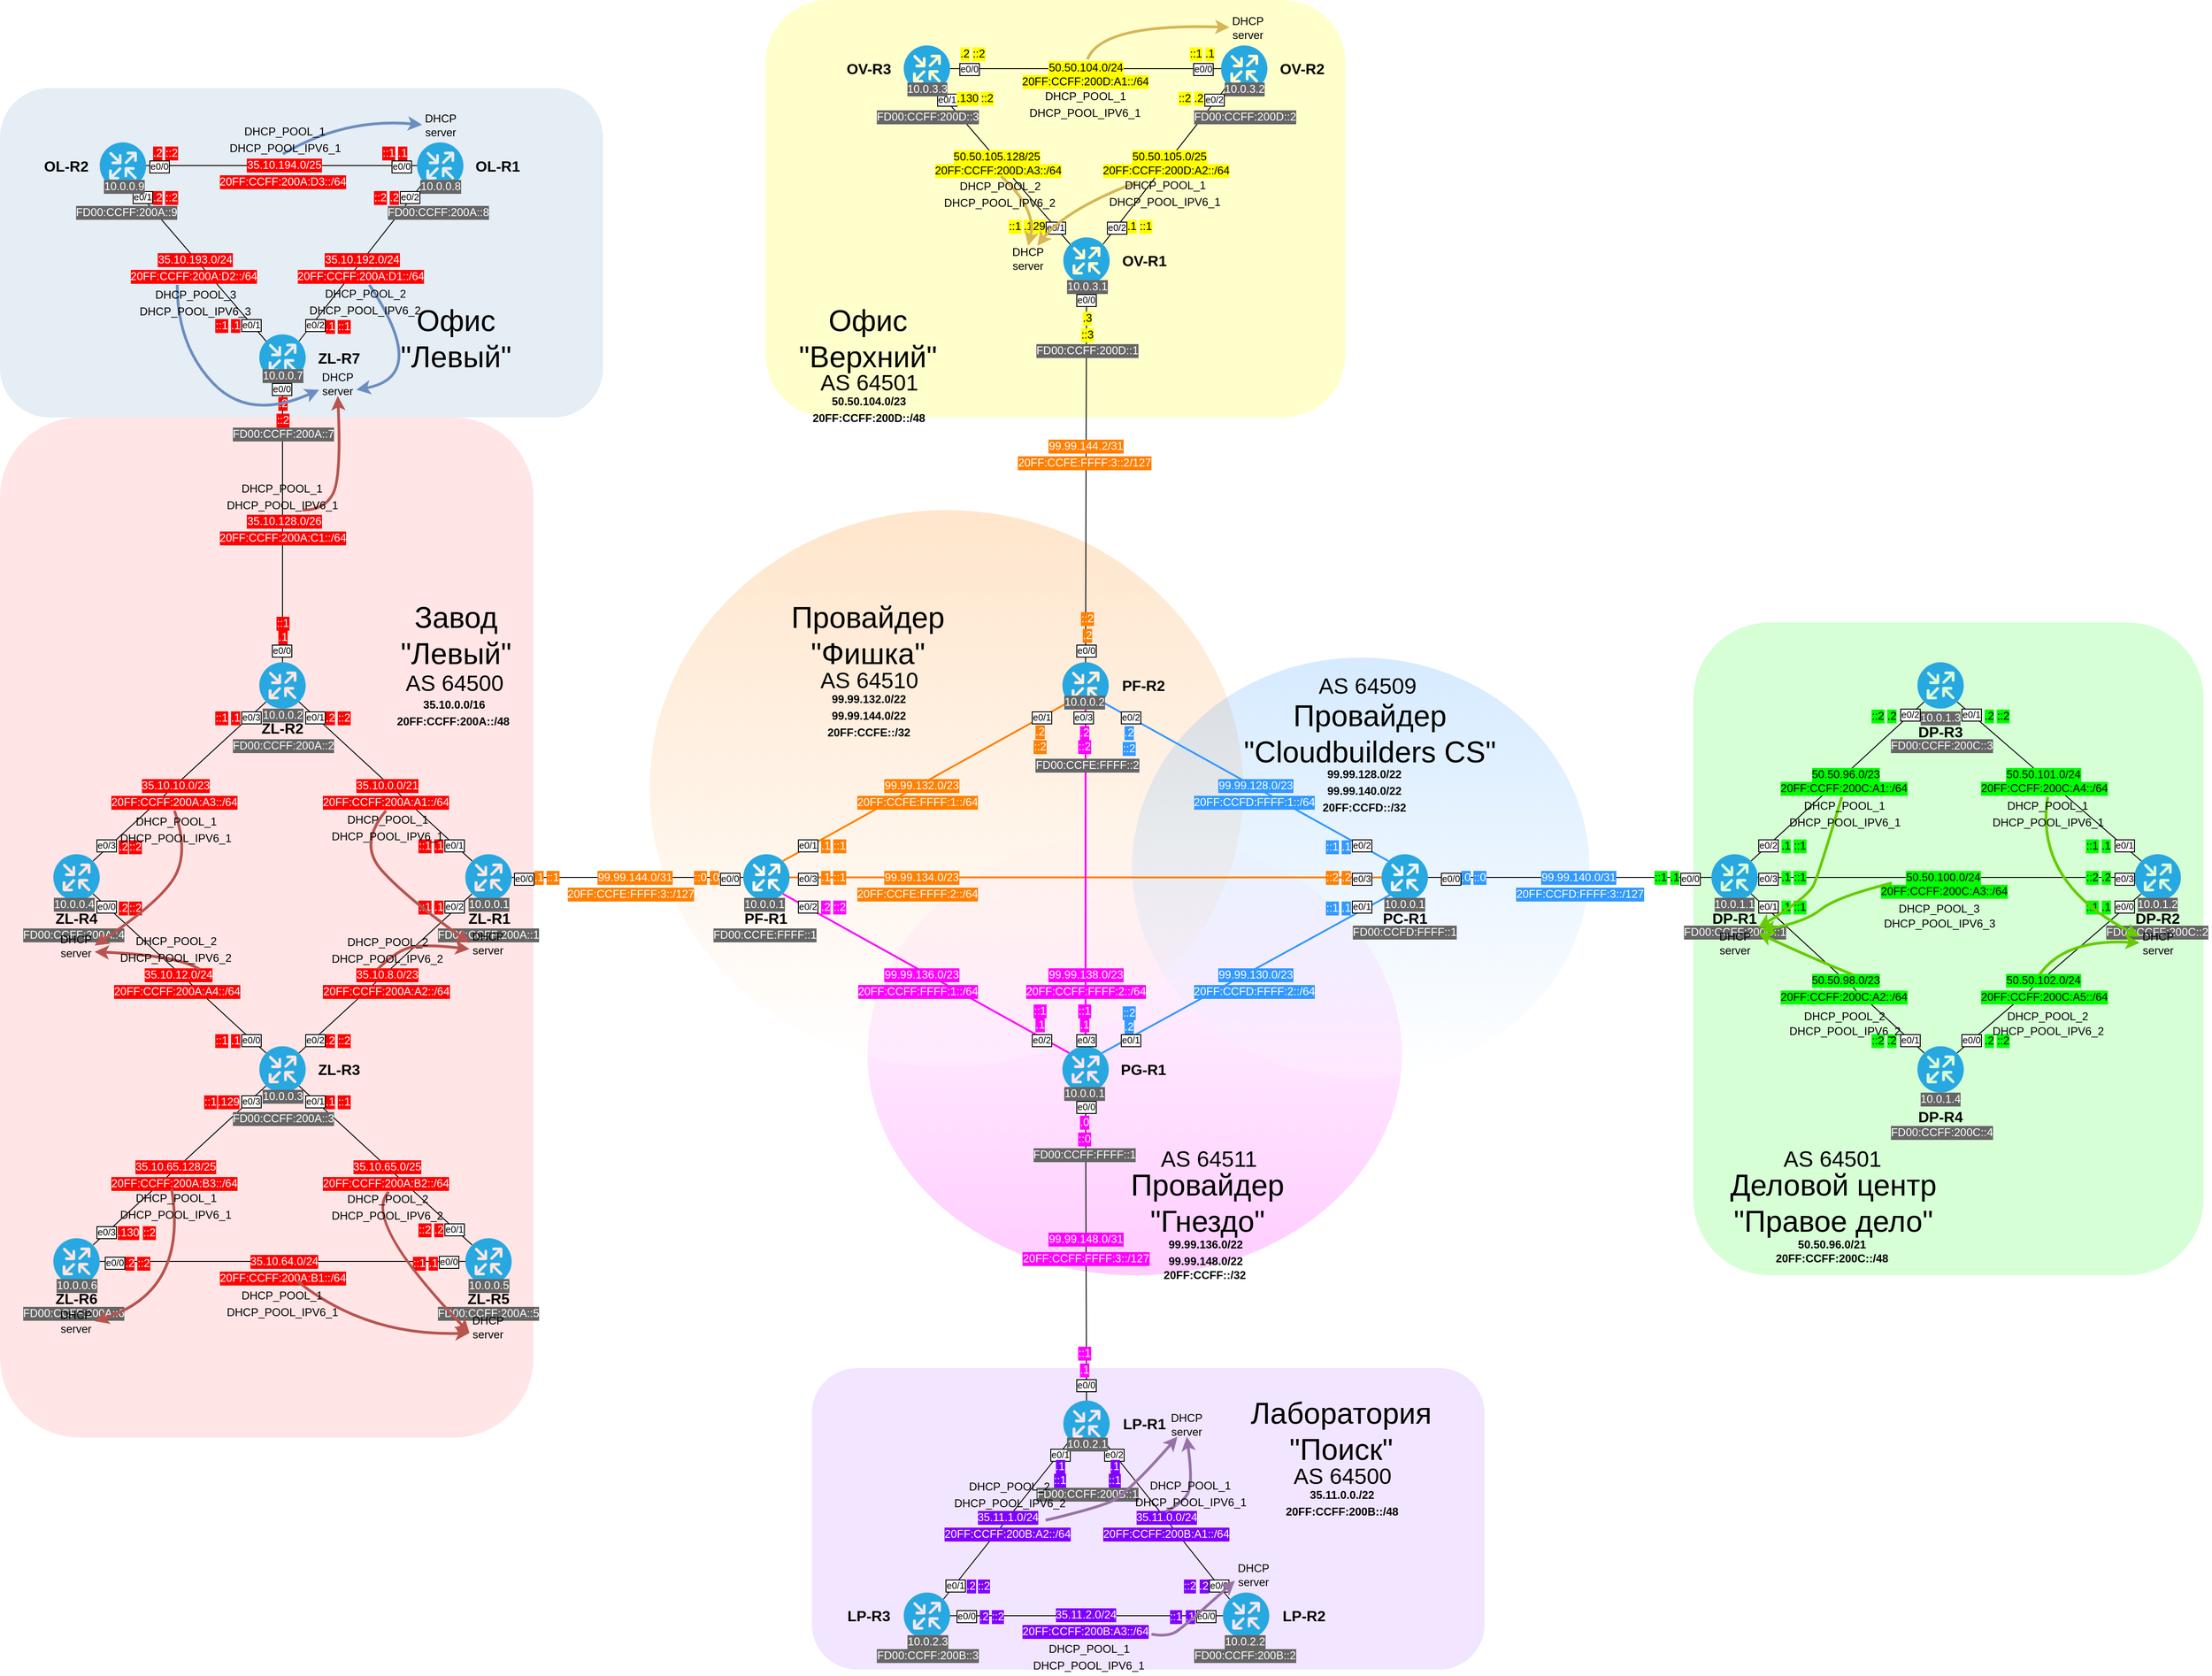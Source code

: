 <mxfile version="10.9.5" type="device"><diagram id="aS9cQeAs-SXI3bTpRtBA" name="Final Lab"><mxGraphModel dx="4303" dy="2495" grid="1" gridSize="3" guides="1" tooltips="1" connect="1" arrows="1" fold="1" page="1" pageScale="1" pageWidth="1169" pageHeight="827" math="0" shadow="0"><root><mxCell id="0"/><mxCell id="Fs6iH5yAmPpgQ2ltw-H0-5" value="Background" style="locked=1;" parent="0"/><mxCell id="Fs6iH5yAmPpgQ2ltw-H0-6" value="Offices" style="locked=1;" parent="0"/><mxCell id="Fs6iH5yAmPpgQ2ltw-H0-91" value="" style="rounded=1;whiteSpace=wrap;html=1;fillColor=#FF0000;strokeColor=none;opacity=10;" parent="Fs6iH5yAmPpgQ2ltw-H0-6" vertex="1"><mxGeometry x="-125" y="350" width="575" height="1100" as="geometry"/></mxCell><mxCell id="Fs6iH5yAmPpgQ2ltw-H0-92" value="" style="rounded=1;whiteSpace=wrap;html=1;strokeColor=none;fillColor=#004C99;opacity=10;" parent="Fs6iH5yAmPpgQ2ltw-H0-6" vertex="1"><mxGeometry x="-125" y="-5" width="650" height="355" as="geometry"/></mxCell><mxCell id="Fs6iH5yAmPpgQ2ltw-H0-93" value="" style="rounded=1;whiteSpace=wrap;html=1;strokeColor=none;fillColor=#FFFF00;opacity=20;" parent="Fs6iH5yAmPpgQ2ltw-H0-6" vertex="1"><mxGeometry x="700" y="-100" width="625" height="450" as="geometry"/></mxCell><mxCell id="Fs6iH5yAmPpgQ2ltw-H0-94" value="" style="rounded=1;whiteSpace=wrap;html=1;strokeColor=none;fillColor=#7F00FF;opacity=10;" parent="Fs6iH5yAmPpgQ2ltw-H0-6" vertex="1"><mxGeometry x="750" y="1375" width="725" height="325" as="geometry"/></mxCell><mxCell id="Fs6iH5yAmPpgQ2ltw-H0-95" value="" style="rounded=1;whiteSpace=wrap;html=1;fillColor=#33FF33;opacity=20;strokeColor=none;" parent="Fs6iH5yAmPpgQ2ltw-H0-6" vertex="1"><mxGeometry x="1700" y="571" width="550" height="704" as="geometry"/></mxCell><mxCell id="Fs6iH5yAmPpgQ2ltw-H0-96" value="" style="ellipse;whiteSpace=wrap;html=1;fillColor=#FF00FF;strokeColor=none;opacity=20;gradientColor=#ffffff;gradientDirection=north;" parent="Fs6iH5yAmPpgQ2ltw-H0-6" vertex="1"><mxGeometry x="810" y="798" width="576" height="477" as="geometry"/></mxCell><mxCell id="Fs6iH5yAmPpgQ2ltw-H0-98" value="Завод&lt;br style=&quot;font-size: 32px;&quot;&gt;&quot;Левый&quot;" style="text;html=1;strokeColor=none;fillColor=none;align=center;verticalAlign=middle;whiteSpace=wrap;rounded=0;fontSize=32;" parent="Fs6iH5yAmPpgQ2ltw-H0-6" vertex="1"><mxGeometry x="305.5" y="542.5" width="121" height="85" as="geometry"/></mxCell><mxCell id="Fs6iH5yAmPpgQ2ltw-H0-99" value="Офис&lt;br style=&quot;font-size: 32px&quot;&gt;&quot;Левый&quot;" style="text;html=1;strokeColor=none;fillColor=none;align=center;verticalAlign=middle;whiteSpace=wrap;rounded=0;fontSize=32;" parent="Fs6iH5yAmPpgQ2ltw-H0-6" vertex="1"><mxGeometry x="305.5" y="222.5" width="121" height="85" as="geometry"/></mxCell><mxCell id="Fs6iH5yAmPpgQ2ltw-H0-97" value="" style="ellipse;whiteSpace=wrap;html=1;fillColor=#FF8000;opacity=20;strokeColor=none;shadow=0;gradientColor=#ffffff;" parent="Fs6iH5yAmPpgQ2ltw-H0-6" vertex="1"><mxGeometry x="575" y="450" width="640" height="600" as="geometry"/></mxCell><mxCell id="Fs6iH5yAmPpgQ2ltw-H0-100" value="Офис&lt;br style=&quot;font-size: 32px&quot;&gt;&quot;Верхний&quot;" style="text;html=1;strokeColor=none;fillColor=none;align=center;verticalAlign=middle;whiteSpace=wrap;rounded=0;fontSize=32;" parent="Fs6iH5yAmPpgQ2ltw-H0-6" vertex="1"><mxGeometry x="750" y="222.5" width="121" height="85" as="geometry"/></mxCell><mxCell id="Fs6iH5yAmPpgQ2ltw-H0-101" value="Провайдер&lt;br&gt;&quot;Фишка&quot;" style="text;html=1;strokeColor=none;fillColor=none;align=center;verticalAlign=middle;whiteSpace=wrap;rounded=0;fontSize=32;" parent="Fs6iH5yAmPpgQ2ltw-H0-6" vertex="1"><mxGeometry x="750" y="542.5" width="121" height="85" as="geometry"/></mxCell><mxCell id="Fs6iH5yAmPpgQ2ltw-H0-102" value="Провайдер&lt;br&gt;&quot;Гнездо&quot;" style="text;html=1;strokeColor=none;fillColor=none;align=center;verticalAlign=middle;whiteSpace=wrap;rounded=0;fontSize=32;" parent="Fs6iH5yAmPpgQ2ltw-H0-6" vertex="1"><mxGeometry x="1116" y="1154.5" width="121" height="85" as="geometry"/></mxCell><mxCell id="Fs6iH5yAmPpgQ2ltw-H0-103" value="Лаборатория&lt;br&gt;&quot;Поиск&quot;" style="text;html=1;strokeColor=none;fillColor=none;align=center;verticalAlign=middle;whiteSpace=wrap;rounded=0;fontSize=32;" parent="Fs6iH5yAmPpgQ2ltw-H0-6" vertex="1"><mxGeometry x="1259.5" y="1400" width="121" height="85" as="geometry"/></mxCell><mxCell id="Fs6iH5yAmPpgQ2ltw-H0-104" value="Деловой центр&lt;br&gt;&quot;Правое дело&quot;" style="text;html=1;strokeColor=none;fillColor=none;align=center;verticalAlign=middle;whiteSpace=wrap;rounded=0;fontSize=32;" parent="Fs6iH5yAmPpgQ2ltw-H0-6" vertex="1"><mxGeometry x="1727" y="1154.5" width="248" height="85" as="geometry"/></mxCell><mxCell id="Fs6iH5yAmPpgQ2ltw-H0-219" value="" style="ellipse;whiteSpace=wrap;html=1;fillColor=#3399FF;opacity=20;strokeColor=none;shadow=0;gradientColor=#ffffff;" parent="Fs6iH5yAmPpgQ2ltw-H0-6" vertex="1"><mxGeometry x="1095" y="609" width="493" height="453" as="geometry"/></mxCell><mxCell id="Fs6iH5yAmPpgQ2ltw-H0-220" value="Провайдер&lt;br&gt;&quot;Cloudbuilders CS&quot;" style="text;html=1;strokeColor=none;fillColor=none;align=center;verticalAlign=middle;whiteSpace=wrap;rounded=0;fontSize=32;" parent="Fs6iH5yAmPpgQ2ltw-H0-6" vertex="1"><mxGeometry x="1209" y="648" width="285" height="85" as="geometry"/></mxCell><mxCell id="1" value="Routers &amp; Phy Links" style="locked=1;" parent="0"/><mxCell id="Fs6iH5yAmPpgQ2ltw-H0-1" value="" style="verticalLabelPosition=bottom;html=1;fillColor=#28A8E0;verticalAlign=top;points=[[0.145,0.145,0],[0.856,0.145,0],[0.855,0.855,0],[0.145,0.855,0],[0.5,0,0], [1,0.5,0], [0.5,1,0],[0,0.5,0]];pointerEvents=1;align=center;shape=mxgraph.cisco_safe.capability.routing;" parent="1" vertex="1"><mxGeometry x="-17.5" y="53.5" width="50" height="50" as="geometry"/></mxCell><mxCell id="Fs6iH5yAmPpgQ2ltw-H0-2" value="" style="verticalLabelPosition=bottom;html=1;fillColor=#28A8E0;verticalAlign=top;points=[[0.145,0.145,0],[0.856,0.145,0],[0.855,0.855,0],[0.145,0.855,0],[0.5,0,0], [1,0.5,0], [0.5,1,0],[0,0.5,0]];pointerEvents=1;align=center;shape=mxgraph.cisco_safe.capability.routing;" parent="1" vertex="1"><mxGeometry x="324.5" y="53.5" width="50" height="50" as="geometry"/></mxCell><mxCell id="Fs6iH5yAmPpgQ2ltw-H0-3" value="" style="verticalLabelPosition=bottom;html=1;fillColor=#28A8E0;verticalAlign=top;points=[[0.145,0.145,0],[0.856,0.145,0],[0.855,0.855,0],[0.145,0.855,0],[0.5,0,0], [1,0.5,0], [0.5,1,0],[0,0.5,0]];pointerEvents=1;align=center;shape=mxgraph.cisco_safe.capability.routing;" parent="1" vertex="1"><mxGeometry x="154.5" y="260.5" width="50" height="50" as="geometry"/></mxCell><mxCell id="Fs6iH5yAmPpgQ2ltw-H0-7" value="" style="endArrow=none;html=1;exitX=1;exitY=0.5;exitDx=0;exitDy=0;exitPerimeter=0;entryX=0;entryY=0.5;entryDx=0;entryDy=0;entryPerimeter=0;" parent="1" source="Fs6iH5yAmPpgQ2ltw-H0-1" target="Fs6iH5yAmPpgQ2ltw-H0-2" edge="1"><mxGeometry width="50" height="50" relative="1" as="geometry"><mxPoint x="78.5" y="189.5" as="sourcePoint"/><mxPoint x="128.5" y="139.5" as="targetPoint"/></mxGeometry></mxCell><mxCell id="Fs6iH5yAmPpgQ2ltw-H0-8" value="" style="endArrow=none;html=1;entryX=0.74;entryY=0.98;entryDx=0;entryDy=0;entryPerimeter=0;exitX=0.145;exitY=0.145;exitDx=0;exitDy=0;exitPerimeter=0;" parent="1" source="Fs6iH5yAmPpgQ2ltw-H0-3" target="Fs6iH5yAmPpgQ2ltw-H0-1" edge="1"><mxGeometry width="50" height="50" relative="1" as="geometry"><mxPoint x="44.5" y="198.5" as="sourcePoint"/><mxPoint x="94.5" y="148.5" as="targetPoint"/></mxGeometry></mxCell><mxCell id="Fs6iH5yAmPpgQ2ltw-H0-9" value="" style="endArrow=none;html=1;entryX=0.145;entryY=0.855;entryDx=0;entryDy=0;entryPerimeter=0;exitX=0.856;exitY=0.145;exitDx=0;exitDy=0;exitPerimeter=0;" parent="1" source="Fs6iH5yAmPpgQ2ltw-H0-3" target="Fs6iH5yAmPpgQ2ltw-H0-2" edge="1"><mxGeometry width="50" height="50" relative="1" as="geometry"><mxPoint x="-44.5" y="267.5" as="sourcePoint"/><mxPoint x="5.5" y="217.5" as="targetPoint"/></mxGeometry></mxCell><mxCell id="Fs6iH5yAmPpgQ2ltw-H0-12" value="" style="verticalLabelPosition=bottom;html=1;fillColor=#28A8E0;verticalAlign=top;points=[[0.145,0.145,0],[0.856,0.145,0],[0.855,0.855,0],[0.145,0.855,0],[0.5,0,0], [1,0.5,0], [0.5,1,0],[0,0.5,0]];pointerEvents=1;align=center;shape=mxgraph.cisco_safe.capability.routing;" parent="1" vertex="1"><mxGeometry x="154.5" y="614" width="50" height="50" as="geometry"/></mxCell><mxCell id="Fs6iH5yAmPpgQ2ltw-H0-13" value="" style="verticalLabelPosition=bottom;html=1;fillColor=#28A8E0;verticalAlign=top;points=[[0.145,0.145,0],[0.856,0.145,0],[0.855,0.855,0],[0.145,0.855,0],[0.5,0,0], [1,0.5,0], [0.5,1,0],[0,0.5,0]];pointerEvents=1;align=center;shape=mxgraph.cisco_safe.capability.routing;" parent="1" vertex="1"><mxGeometry x="-67.5" y="821" width="50" height="50" as="geometry"/></mxCell><mxCell id="Fs6iH5yAmPpgQ2ltw-H0-45" style="edgeStyle=none;rounded=0;orthogonalLoop=1;jettySize=auto;html=1;exitX=1;exitY=0.5;exitDx=0;exitDy=0;exitPerimeter=0;entryX=0;entryY=0.5;entryDx=0;entryDy=0;entryPerimeter=0;endArrow=none;endFill=0;" parent="1" source="Fs6iH5yAmPpgQ2ltw-H0-15" target="Fs6iH5yAmPpgQ2ltw-H0-29" edge="1"><mxGeometry relative="1" as="geometry"/></mxCell><mxCell id="Fs6iH5yAmPpgQ2ltw-H0-15" value="" style="verticalLabelPosition=bottom;html=1;fillColor=#28A8E0;verticalAlign=top;points=[[0.145,0.145,0],[0.856,0.145,0],[0.855,0.855,0],[0.145,0.855,0],[0.5,0,0], [1,0.5,0], [0.5,1,0],[0,0.5,0]];pointerEvents=1;align=center;shape=mxgraph.cisco_safe.capability.routing;" parent="1" vertex="1"><mxGeometry x="376.5" y="821" width="50" height="50" as="geometry"/></mxCell><mxCell id="Fs6iH5yAmPpgQ2ltw-H0-17" value="" style="verticalLabelPosition=bottom;html=1;fillColor=#28A8E0;verticalAlign=top;points=[[0.145,0.145,0],[0.856,0.145,0],[0.855,0.855,0],[0.145,0.855,0],[0.5,0,0], [1,0.5,0], [0.5,1,0],[0,0.5,0]];pointerEvents=1;align=center;shape=mxgraph.cisco_safe.capability.routing;" parent="1" vertex="1"><mxGeometry x="154.5" y="1028" width="50" height="50" as="geometry"/></mxCell><mxCell id="Fs6iH5yAmPpgQ2ltw-H0-19" value="" style="verticalLabelPosition=bottom;html=1;fillColor=#28A8E0;verticalAlign=top;points=[[0.145,0.145,0],[0.856,0.145,0],[0.855,0.855,0],[0.145,0.855,0],[0.5,0,0], [1,0.5,0], [0.5,1,0],[0,0.5,0]];pointerEvents=1;align=center;shape=mxgraph.cisco_safe.capability.routing;" parent="1" vertex="1"><mxGeometry x="-67.5" y="1235" width="50" height="50" as="geometry"/></mxCell><mxCell id="Fs6iH5yAmPpgQ2ltw-H0-20" value="" style="verticalLabelPosition=bottom;html=1;fillColor=#28A8E0;verticalAlign=top;points=[[0.145,0.145,0],[0.856,0.145,0],[0.855,0.855,0],[0.145,0.855,0],[0.5,0,0], [1,0.5,0], [0.5,1,0],[0,0.5,0]];pointerEvents=1;align=center;shape=mxgraph.cisco_safe.capability.routing;" parent="1" vertex="1"><mxGeometry x="376.5" y="1235" width="50" height="50" as="geometry"/></mxCell><mxCell id="Fs6iH5yAmPpgQ2ltw-H0-21" value="" style="endArrow=none;html=1;entryX=0.5;entryY=1;entryDx=0;entryDy=0;entryPerimeter=0;exitX=0.5;exitY=0;exitDx=0;exitDy=0;exitPerimeter=0;" parent="1" source="Fs6iH5yAmPpgQ2ltw-H0-12" target="Fs6iH5yAmPpgQ2ltw-H0-3" edge="1"><mxGeometry width="50" height="50" relative="1" as="geometry"><mxPoint x="-86.5" y="571" as="sourcePoint"/><mxPoint x="-36.5" y="521" as="targetPoint"/></mxGeometry></mxCell><mxCell id="Fs6iH5yAmPpgQ2ltw-H0-22" value="" style="endArrow=none;html=1;entryX=0.145;entryY=0.855;entryDx=0;entryDy=0;entryPerimeter=0;exitX=0.856;exitY=0.145;exitDx=0;exitDy=0;exitPerimeter=0;" parent="1" source="Fs6iH5yAmPpgQ2ltw-H0-13" target="Fs6iH5yAmPpgQ2ltw-H0-12" edge="1"><mxGeometry width="50" height="50" relative="1" as="geometry"><mxPoint x="115.5" y="790" as="sourcePoint"/><mxPoint x="165.5" y="740" as="targetPoint"/></mxGeometry></mxCell><mxCell id="Fs6iH5yAmPpgQ2ltw-H0-23" value="" style="endArrow=none;html=1;entryX=0.855;entryY=0.855;entryDx=0;entryDy=0;entryPerimeter=0;exitX=0.145;exitY=0.145;exitDx=0;exitDy=0;exitPerimeter=0;" parent="1" source="Fs6iH5yAmPpgQ2ltw-H0-15" target="Fs6iH5yAmPpgQ2ltw-H0-12" edge="1"><mxGeometry width="50" height="50" relative="1" as="geometry"><mxPoint x="136.5" y="822" as="sourcePoint"/><mxPoint x="186.5" y="772" as="targetPoint"/></mxGeometry></mxCell><mxCell id="Fs6iH5yAmPpgQ2ltw-H0-24" value="" style="endArrow=none;html=1;exitX=0.855;exitY=0.855;exitDx=0;exitDy=0;exitPerimeter=0;entryX=0.145;entryY=0.145;entryDx=0;entryDy=0;entryPerimeter=0;" parent="1" source="Fs6iH5yAmPpgQ2ltw-H0-13" target="Fs6iH5yAmPpgQ2ltw-H0-17" edge="1"><mxGeometry width="50" height="50" relative="1" as="geometry"><mxPoint x="147.5" y="959" as="sourcePoint"/><mxPoint x="197.5" y="909" as="targetPoint"/></mxGeometry></mxCell><mxCell id="Fs6iH5yAmPpgQ2ltw-H0-25" value="" style="endArrow=none;html=1;entryX=0.145;entryY=0.855;entryDx=0;entryDy=0;entryPerimeter=0;exitX=0.856;exitY=0.145;exitDx=0;exitDy=0;exitPerimeter=0;" parent="1" source="Fs6iH5yAmPpgQ2ltw-H0-17" target="Fs6iH5yAmPpgQ2ltw-H0-15" edge="1"><mxGeometry width="50" height="50" relative="1" as="geometry"><mxPoint x="148.5" y="942" as="sourcePoint"/><mxPoint x="198.5" y="892" as="targetPoint"/></mxGeometry></mxCell><mxCell id="Fs6iH5yAmPpgQ2ltw-H0-26" value="" style="endArrow=none;html=1;entryX=0.145;entryY=0.855;entryDx=0;entryDy=0;entryPerimeter=0;exitX=0.856;exitY=0.145;exitDx=0;exitDy=0;exitPerimeter=0;" parent="1" source="Fs6iH5yAmPpgQ2ltw-H0-19" target="Fs6iH5yAmPpgQ2ltw-H0-17" edge="1"><mxGeometry width="50" height="50" relative="1" as="geometry"><mxPoint x="109.5" y="1177" as="sourcePoint"/><mxPoint x="159.5" y="1127" as="targetPoint"/></mxGeometry></mxCell><mxCell id="Fs6iH5yAmPpgQ2ltw-H0-27" value="" style="endArrow=none;html=1;entryX=0.855;entryY=0.855;entryDx=0;entryDy=0;entryPerimeter=0;exitX=0.145;exitY=0.145;exitDx=0;exitDy=0;exitPerimeter=0;" parent="1" source="Fs6iH5yAmPpgQ2ltw-H0-20" target="Fs6iH5yAmPpgQ2ltw-H0-17" edge="1"><mxGeometry width="50" height="50" relative="1" as="geometry"><mxPoint x="184.5" y="1204" as="sourcePoint"/><mxPoint x="234.5" y="1154" as="targetPoint"/></mxGeometry></mxCell><mxCell id="Fs6iH5yAmPpgQ2ltw-H0-28" value="" style="endArrow=none;html=1;entryX=0;entryY=0.5;entryDx=0;entryDy=0;entryPerimeter=0;exitX=1;exitY=0.5;exitDx=0;exitDy=0;exitPerimeter=0;" parent="1" source="Fs6iH5yAmPpgQ2ltw-H0-19" target="Fs6iH5yAmPpgQ2ltw-H0-20" edge="1"><mxGeometry width="50" height="50" relative="1" as="geometry"><mxPoint x="153.5" y="1239" as="sourcePoint"/><mxPoint x="203.5" y="1189" as="targetPoint"/></mxGeometry></mxCell><mxCell id="Fs6iH5yAmPpgQ2ltw-H0-36" style="rounded=0;orthogonalLoop=1;jettySize=auto;html=1;exitX=0.856;exitY=0.145;exitDx=0;exitDy=0;exitPerimeter=0;entryX=0.145;entryY=0.855;entryDx=0;entryDy=0;entryPerimeter=0;endArrow=none;endFill=0;strokeColor=#FF8000;strokeWidth=2;" parent="1" source="Fs6iH5yAmPpgQ2ltw-H0-29" target="Fs6iH5yAmPpgQ2ltw-H0-34" edge="1"><mxGeometry relative="1" as="geometry"/></mxCell><mxCell id="Fs6iH5yAmPpgQ2ltw-H0-39" style="edgeStyle=none;rounded=0;orthogonalLoop=1;jettySize=auto;html=1;exitX=0.855;exitY=0.855;exitDx=0;exitDy=0;exitPerimeter=0;entryX=0.145;entryY=0.145;entryDx=0;entryDy=0;entryPerimeter=0;endArrow=none;endFill=0;strokeColor=#FF00FF;strokeWidth=2;" parent="1" source="Fs6iH5yAmPpgQ2ltw-H0-29" target="Fs6iH5yAmPpgQ2ltw-H0-38" edge="1"><mxGeometry relative="1" as="geometry"/></mxCell><mxCell id="Fs6iH5yAmPpgQ2ltw-H0-89" style="edgeStyle=none;rounded=0;orthogonalLoop=1;jettySize=auto;html=1;exitX=1;exitY=0.5;exitDx=0;exitDy=0;exitPerimeter=0;entryX=0;entryY=0.5;entryDx=0;entryDy=0;entryPerimeter=0;endArrow=none;endFill=0;strokeColor=#FF8000;strokeWidth=2;" parent="1" source="Fs6iH5yAmPpgQ2ltw-H0-29" target="Fs6iH5yAmPpgQ2ltw-H0-41" edge="1"><mxGeometry relative="1" as="geometry"/></mxCell><mxCell id="Fs6iH5yAmPpgQ2ltw-H0-29" value="" style="verticalLabelPosition=bottom;html=1;fillColor=#28A8E0;verticalAlign=top;points=[[0.145,0.145,0],[0.856,0.145,0],[0.855,0.855,0],[0.145,0.855,0],[0.5,0,0], [1,0.5,0], [0.5,1,0],[0,0.5,0]];pointerEvents=1;align=center;shape=mxgraph.cisco_safe.capability.routing;" parent="1" vertex="1"><mxGeometry x="676" y="821" width="50" height="50" as="geometry"/></mxCell><mxCell id="Fs6iH5yAmPpgQ2ltw-H0-43" style="edgeStyle=none;rounded=0;orthogonalLoop=1;jettySize=auto;html=1;exitX=0.855;exitY=0.855;exitDx=0;exitDy=0;exitPerimeter=0;entryX=0.145;entryY=0.145;entryDx=0;entryDy=0;entryPerimeter=0;endArrow=none;endFill=0;strokeColor=#3399FF;strokeWidth=2;" parent="1" source="Fs6iH5yAmPpgQ2ltw-H0-34" target="Fs6iH5yAmPpgQ2ltw-H0-41" edge="1"><mxGeometry relative="1" as="geometry"/></mxCell><mxCell id="Fs6iH5yAmPpgQ2ltw-H0-90" style="edgeStyle=none;rounded=0;orthogonalLoop=1;jettySize=auto;html=1;exitX=0.5;exitY=1;exitDx=0;exitDy=0;exitPerimeter=0;entryX=0.5;entryY=0;entryDx=0;entryDy=0;entryPerimeter=0;endArrow=none;endFill=0;strokeColor=#FF00FF;strokeWidth=2;" parent="1" source="Fs6iH5yAmPpgQ2ltw-H0-34" target="Fs6iH5yAmPpgQ2ltw-H0-38" edge="1"><mxGeometry relative="1" as="geometry"/></mxCell><mxCell id="Fs6iH5yAmPpgQ2ltw-H0-34" value="" style="verticalLabelPosition=bottom;html=1;fillColor=#28A8E0;verticalAlign=top;points=[[0.145,0.145,0],[0.856,0.145,0],[0.855,0.855,0],[0.145,0.855,0],[0.5,0,0], [1,0.5,0], [0.5,1,0],[0,0.5,0]];pointerEvents=1;align=center;shape=mxgraph.cisco_safe.capability.routing;" parent="1" vertex="1"><mxGeometry x="1020" y="614" width="50" height="50" as="geometry"/></mxCell><mxCell id="Fs6iH5yAmPpgQ2ltw-H0-44" style="edgeStyle=none;rounded=0;orthogonalLoop=1;jettySize=auto;html=1;exitX=0.856;exitY=0.145;exitDx=0;exitDy=0;exitPerimeter=0;entryX=0.243;entryY=0.846;entryDx=0;entryDy=0;entryPerimeter=0;endArrow=none;endFill=0;strokeColor=#3399FF;strokeWidth=2;" parent="1" source="Fs6iH5yAmPpgQ2ltw-H0-38" target="Fs6iH5yAmPpgQ2ltw-H0-41" edge="1"><mxGeometry relative="1" as="geometry"/></mxCell><mxCell id="Fs6iH5yAmPpgQ2ltw-H0-52" style="edgeStyle=none;rounded=0;orthogonalLoop=1;jettySize=auto;html=1;exitX=0.5;exitY=1;exitDx=0;exitDy=0;exitPerimeter=0;entryX=0.5;entryY=0;entryDx=0;entryDy=0;entryPerimeter=0;endArrow=none;endFill=0;" parent="1" source="Fs6iH5yAmPpgQ2ltw-H0-38" target="Fs6iH5yAmPpgQ2ltw-H0-49" edge="1"><mxGeometry relative="1" as="geometry"/></mxCell><mxCell id="Fs6iH5yAmPpgQ2ltw-H0-38" value="" style="verticalLabelPosition=bottom;html=1;fillColor=#28A8E0;verticalAlign=top;points=[[0.145,0.145,0],[0.856,0.145,0],[0.855,0.855,0],[0.145,0.855,0],[0.5,0,0], [1,0.5,0], [0.5,1,0],[0,0.5,0]];pointerEvents=1;align=center;shape=mxgraph.cisco_safe.capability.routing;" parent="1" vertex="1"><mxGeometry x="1020" y="1028" width="50" height="50" as="geometry"/></mxCell><mxCell id="Fs6iH5yAmPpgQ2ltw-H0-87" style="edgeStyle=none;rounded=0;orthogonalLoop=1;jettySize=auto;html=1;exitX=1;exitY=0.5;exitDx=0;exitDy=0;exitPerimeter=0;entryX=0;entryY=0.5;entryDx=0;entryDy=0;entryPerimeter=0;endArrow=none;endFill=0;" parent="1" source="Fs6iH5yAmPpgQ2ltw-H0-41" target="Fs6iH5yAmPpgQ2ltw-H0-76" edge="1"><mxGeometry relative="1" as="geometry"/></mxCell><mxCell id="Fs6iH5yAmPpgQ2ltw-H0-41" value="" style="verticalLabelPosition=bottom;html=1;fillColor=#28A8E0;verticalAlign=top;points=[[0.145,0.145,0],[0.856,0.145,0],[0.855,0.855,0],[0.145,0.855,0],[0.5,0,0], [1,0.5,0], [0.5,1,0],[0,0.5,0]];pointerEvents=1;align=center;shape=mxgraph.cisco_safe.capability.routing;" parent="1" vertex="1"><mxGeometry x="1364" y="821" width="50" height="50" as="geometry"/></mxCell><mxCell id="Fs6iH5yAmPpgQ2ltw-H0-51" style="edgeStyle=none;rounded=0;orthogonalLoop=1;jettySize=auto;html=1;exitX=0.145;exitY=0.855;exitDx=0;exitDy=0;exitPerimeter=0;entryX=0.856;entryY=0.145;entryDx=0;entryDy=0;entryPerimeter=0;endArrow=none;endFill=0;" parent="1" source="Fs6iH5yAmPpgQ2ltw-H0-49" target="Fs6iH5yAmPpgQ2ltw-H0-50" edge="1"><mxGeometry relative="1" as="geometry"/></mxCell><mxCell id="Fs6iH5yAmPpgQ2ltw-H0-55" style="edgeStyle=none;rounded=0;orthogonalLoop=1;jettySize=auto;html=1;exitX=0.855;exitY=0.855;exitDx=0;exitDy=0;exitPerimeter=0;entryX=0.145;entryY=0.145;entryDx=0;entryDy=0;entryPerimeter=0;endArrow=none;endFill=0;" parent="1" source="Fs6iH5yAmPpgQ2ltw-H0-49" target="Fs6iH5yAmPpgQ2ltw-H0-54" edge="1"><mxGeometry relative="1" as="geometry"/></mxCell><mxCell id="Fs6iH5yAmPpgQ2ltw-H0-49" value="" style="verticalLabelPosition=bottom;html=1;fillColor=#28A8E0;verticalAlign=top;points=[[0.145,0.145,0],[0.856,0.145,0],[0.855,0.855,0],[0.145,0.855,0],[0.5,0,0], [1,0.5,0], [0.5,1,0],[0,0.5,0]];pointerEvents=1;align=center;shape=mxgraph.cisco_safe.capability.routing;" parent="1" vertex="1"><mxGeometry x="1021" y="1410" width="50" height="50" as="geometry"/></mxCell><mxCell id="Fs6iH5yAmPpgQ2ltw-H0-56" style="edgeStyle=none;rounded=0;orthogonalLoop=1;jettySize=auto;html=1;exitX=1;exitY=0.5;exitDx=0;exitDy=0;exitPerimeter=0;entryX=0;entryY=0.5;entryDx=0;entryDy=0;entryPerimeter=0;endArrow=none;endFill=0;" parent="1" source="Fs6iH5yAmPpgQ2ltw-H0-50" target="Fs6iH5yAmPpgQ2ltw-H0-54" edge="1"><mxGeometry relative="1" as="geometry"/></mxCell><mxCell id="Fs6iH5yAmPpgQ2ltw-H0-50" value="" style="verticalLabelPosition=bottom;html=1;fillColor=#28A8E0;verticalAlign=top;points=[[0.145,0.145,0],[0.856,0.145,0],[0.855,0.855,0],[0.145,0.855,0],[0.5,0,0], [1,0.5,0], [0.5,1,0],[0,0.5,0]];pointerEvents=1;align=center;shape=mxgraph.cisco_safe.capability.routing;" parent="1" vertex="1"><mxGeometry x="849" y="1617" width="50" height="50" as="geometry"/></mxCell><mxCell id="Fs6iH5yAmPpgQ2ltw-H0-54" value="" style="verticalLabelPosition=bottom;html=1;fillColor=#28A8E0;verticalAlign=top;points=[[0.145,0.145,0],[0.856,0.145,0],[0.855,0.855,0],[0.145,0.855,0],[0.5,0,0], [1,0.5,0], [0.5,1,0],[0,0.5,0]];pointerEvents=1;align=center;shape=mxgraph.cisco_safe.capability.routing;" parent="1" vertex="1"><mxGeometry x="1193" y="1617" width="50" height="50" as="geometry"/></mxCell><mxCell id="Fs6iH5yAmPpgQ2ltw-H0-66" value="" style="endArrow=none;html=1;entryX=0.5;entryY=1;entryDx=0;entryDy=0;entryPerimeter=0;exitX=0.5;exitY=0;exitDx=0;exitDy=0;exitPerimeter=0;" parent="1" source="Fs6iH5yAmPpgQ2ltw-H0-34" target="Fs6iH5yAmPpgQ2ltw-H0-67" edge="1"><mxGeometry width="50" height="50" relative="1" as="geometry"><mxPoint x="1075" y="600" as="sourcePoint"/><mxPoint x="829" y="521" as="targetPoint"/></mxGeometry></mxCell><mxCell id="Fs6iH5yAmPpgQ2ltw-H0-67" value="" style="verticalLabelPosition=bottom;html=1;fillColor=#28A8E0;verticalAlign=top;points=[[0.145,0.145,0],[0.856,0.145,0],[0.855,0.855,0],[0.145,0.855,0],[0.5,0,0], [1,0.5,0], [0.5,1,0],[0,0.5,0]];pointerEvents=1;align=center;shape=mxgraph.cisco_safe.capability.routing;" parent="1" vertex="1"><mxGeometry x="1021" y="156" width="50" height="50" as="geometry"/></mxCell><mxCell id="Fs6iH5yAmPpgQ2ltw-H0-68" value="" style="endArrow=none;html=1;entryX=0.145;entryY=0.855;entryDx=0;entryDy=0;entryPerimeter=0;exitX=0.856;exitY=0.145;exitDx=0;exitDy=0;exitPerimeter=0;" parent="1" source="Fs6iH5yAmPpgQ2ltw-H0-67" target="Fs6iH5yAmPpgQ2ltw-H0-72" edge="1"><mxGeometry width="50" height="50" relative="1" as="geometry"><mxPoint x="822" y="163" as="sourcePoint"/><mxPoint x="872" y="113" as="targetPoint"/></mxGeometry></mxCell><mxCell id="Fs6iH5yAmPpgQ2ltw-H0-69" value="" style="endArrow=none;html=1;entryX=0.74;entryY=0.98;entryDx=0;entryDy=0;entryPerimeter=0;exitX=0.145;exitY=0.145;exitDx=0;exitDy=0;exitPerimeter=0;" parent="1" source="Fs6iH5yAmPpgQ2ltw-H0-67" target="Fs6iH5yAmPpgQ2ltw-H0-70" edge="1"><mxGeometry width="50" height="50" relative="1" as="geometry"><mxPoint x="911" y="94" as="sourcePoint"/><mxPoint x="961" y="44" as="targetPoint"/></mxGeometry></mxCell><mxCell id="Fs6iH5yAmPpgQ2ltw-H0-70" value="" style="verticalLabelPosition=bottom;html=1;fillColor=#28A8E0;verticalAlign=top;points=[[0.145,0.145,0],[0.856,0.145,0],[0.855,0.855,0],[0.145,0.855,0],[0.5,0,0], [1,0.5,0], [0.5,1,0],[0,0.5,0]];pointerEvents=1;align=center;shape=mxgraph.cisco_safe.capability.routing;" parent="1" vertex="1"><mxGeometry x="849" y="-51" width="50" height="50" as="geometry"/></mxCell><mxCell id="Fs6iH5yAmPpgQ2ltw-H0-71" value="" style="endArrow=none;html=1;exitX=1;exitY=0.5;exitDx=0;exitDy=0;exitPerimeter=0;entryX=0;entryY=0.5;entryDx=0;entryDy=0;entryPerimeter=0;" parent="1" source="Fs6iH5yAmPpgQ2ltw-H0-70" target="Fs6iH5yAmPpgQ2ltw-H0-72" edge="1"><mxGeometry width="50" height="50" relative="1" as="geometry"><mxPoint x="945" y="85" as="sourcePoint"/><mxPoint x="995" y="35" as="targetPoint"/></mxGeometry></mxCell><mxCell id="Fs6iH5yAmPpgQ2ltw-H0-72" value="" style="verticalLabelPosition=bottom;html=1;fillColor=#28A8E0;verticalAlign=top;points=[[0.145,0.145,0],[0.856,0.145,0],[0.855,0.855,0],[0.145,0.855,0],[0.5,0,0], [1,0.5,0], [0.5,1,0],[0,0.5,0]];pointerEvents=1;align=center;shape=mxgraph.cisco_safe.capability.routing;" parent="1" vertex="1"><mxGeometry x="1191" y="-51" width="50" height="50" as="geometry"/></mxCell><mxCell id="Fs6iH5yAmPpgQ2ltw-H0-83" style="edgeStyle=none;rounded=0;orthogonalLoop=1;jettySize=auto;html=1;exitX=0.856;exitY=0.145;exitDx=0;exitDy=0;exitPerimeter=0;entryX=0.145;entryY=0.855;entryDx=0;entryDy=0;entryPerimeter=0;endArrow=none;endFill=0;" parent="1" source="Fs6iH5yAmPpgQ2ltw-H0-76" target="Fs6iH5yAmPpgQ2ltw-H0-81" edge="1"><mxGeometry relative="1" as="geometry"/></mxCell><mxCell id="Fs6iH5yAmPpgQ2ltw-H0-85" style="edgeStyle=none;rounded=0;orthogonalLoop=1;jettySize=auto;html=1;exitX=0.855;exitY=0.855;exitDx=0;exitDy=0;exitPerimeter=0;entryX=0.145;entryY=0.145;entryDx=0;entryDy=0;entryPerimeter=0;endArrow=none;endFill=0;" parent="1" source="Fs6iH5yAmPpgQ2ltw-H0-76" target="Fs6iH5yAmPpgQ2ltw-H0-79" edge="1"><mxGeometry relative="1" as="geometry"/></mxCell><mxCell id="Fs6iH5yAmPpgQ2ltw-H0-88" style="edgeStyle=none;rounded=0;orthogonalLoop=1;jettySize=auto;html=1;exitX=1;exitY=0.5;exitDx=0;exitDy=0;exitPerimeter=0;entryX=0;entryY=0.5;entryDx=0;entryDy=0;entryPerimeter=0;endArrow=none;endFill=0;" parent="1" source="Fs6iH5yAmPpgQ2ltw-H0-76" target="Fs6iH5yAmPpgQ2ltw-H0-82" edge="1"><mxGeometry relative="1" as="geometry"/></mxCell><mxCell id="Fs6iH5yAmPpgQ2ltw-H0-76" value="" style="verticalLabelPosition=bottom;html=1;fillColor=#28A8E0;verticalAlign=top;points=[[0.145,0.145,0],[0.856,0.145,0],[0.855,0.855,0],[0.145,0.855,0],[0.5,0,0], [1,0.5,0], [0.5,1,0],[0,0.5,0]];pointerEvents=1;align=center;shape=mxgraph.cisco_safe.capability.routing;" parent="1" vertex="1"><mxGeometry x="1719.5" y="821" width="50" height="50" as="geometry"/></mxCell><mxCell id="Fs6iH5yAmPpgQ2ltw-H0-79" value="" style="verticalLabelPosition=bottom;html=1;fillColor=#28A8E0;verticalAlign=top;points=[[0.145,0.145,0],[0.856,0.145,0],[0.855,0.855,0],[0.145,0.855,0],[0.5,0,0], [1,0.5,0], [0.5,1,0],[0,0.5,0]];pointerEvents=1;align=center;shape=mxgraph.cisco_safe.capability.routing;" parent="1" vertex="1"><mxGeometry x="1941.5" y="1028" width="50" height="50" as="geometry"/></mxCell><mxCell id="Fs6iH5yAmPpgQ2ltw-H0-84" style="edgeStyle=none;rounded=0;orthogonalLoop=1;jettySize=auto;html=1;exitX=0.855;exitY=0.855;exitDx=0;exitDy=0;exitPerimeter=0;entryX=0.145;entryY=0.145;entryDx=0;entryDy=0;entryPerimeter=0;endArrow=none;endFill=0;" parent="1" source="Fs6iH5yAmPpgQ2ltw-H0-81" target="Fs6iH5yAmPpgQ2ltw-H0-82" edge="1"><mxGeometry relative="1" as="geometry"/></mxCell><mxCell id="Fs6iH5yAmPpgQ2ltw-H0-81" value="" style="verticalLabelPosition=bottom;html=1;fillColor=#28A8E0;verticalAlign=top;points=[[0.145,0.145,0],[0.856,0.145,0],[0.855,0.855,0],[0.145,0.855,0],[0.5,0,0], [1,0.5,0], [0.5,1,0],[0,0.5,0]];pointerEvents=1;align=center;shape=mxgraph.cisco_safe.capability.routing;" parent="1" vertex="1"><mxGeometry x="1941.5" y="614" width="50" height="50" as="geometry"/></mxCell><mxCell id="Fs6iH5yAmPpgQ2ltw-H0-86" style="edgeStyle=none;rounded=0;orthogonalLoop=1;jettySize=auto;html=1;exitX=0.145;exitY=0.855;exitDx=0;exitDy=0;exitPerimeter=0;entryX=0.856;entryY=0.145;entryDx=0;entryDy=0;entryPerimeter=0;endArrow=none;endFill=0;" parent="1" source="Fs6iH5yAmPpgQ2ltw-H0-82" target="Fs6iH5yAmPpgQ2ltw-H0-79" edge="1"><mxGeometry relative="1" as="geometry"/></mxCell><mxCell id="Fs6iH5yAmPpgQ2ltw-H0-82" value="" style="verticalLabelPosition=bottom;html=1;fillColor=#28A8E0;verticalAlign=top;points=[[0.145,0.145,0],[0.856,0.145,0],[0.855,0.855,0],[0.145,0.855,0],[0.5,0,0], [1,0.5,0], [0.5,1,0],[0,0.5,0]];pointerEvents=1;align=center;shape=mxgraph.cisco_safe.capability.routing;" parent="1" vertex="1"><mxGeometry x="2175.5" y="821" width="50" height="50" as="geometry"/></mxCell><mxCell id="Fs6iH5yAmPpgQ2ltw-H0-105" value="ZL-R1" style="text;html=1;strokeColor=none;fillColor=none;align=center;verticalAlign=middle;whiteSpace=wrap;rounded=0;shadow=0;fontSize=16;opacity=20;fontStyle=1" parent="1" vertex="1"><mxGeometry x="377.5" y="880" width="49" height="20" as="geometry"/></mxCell><mxCell id="Fs6iH5yAmPpgQ2ltw-H0-106" value="ZL-R2" style="text;html=1;strokeColor=none;fillColor=none;align=center;verticalAlign=middle;whiteSpace=wrap;rounded=0;shadow=0;fontSize=16;opacity=20;fontStyle=1" parent="1" vertex="1"><mxGeometry x="155" y="675" width="49" height="20" as="geometry"/></mxCell><mxCell id="Fs6iH5yAmPpgQ2ltw-H0-107" value="ZL-R3" style="text;html=1;strokeColor=none;fillColor=none;align=center;verticalAlign=middle;whiteSpace=wrap;rounded=0;shadow=0;fontSize=16;opacity=20;fontStyle=1" parent="1" vertex="1"><mxGeometry x="216" y="1043" width="49" height="20" as="geometry"/></mxCell><mxCell id="Fs6iH5yAmPpgQ2ltw-H0-108" value="ZL-R4" style="text;html=1;strokeColor=none;fillColor=none;align=center;verticalAlign=middle;whiteSpace=wrap;rounded=0;shadow=0;fontSize=16;opacity=20;fontStyle=1" parent="1" vertex="1"><mxGeometry x="-67.5" y="880" width="49" height="20" as="geometry"/></mxCell><mxCell id="Fs6iH5yAmPpgQ2ltw-H0-109" value="ZL-R5" style="text;html=1;strokeColor=none;fillColor=none;align=center;verticalAlign=middle;whiteSpace=wrap;rounded=0;shadow=0;fontSize=16;opacity=20;fontStyle=1" parent="1" vertex="1"><mxGeometry x="377" y="1290" width="49" height="20" as="geometry"/></mxCell><mxCell id="Fs6iH5yAmPpgQ2ltw-H0-110" value="ZL-R6" style="text;html=1;strokeColor=none;fillColor=none;align=center;verticalAlign=middle;whiteSpace=wrap;rounded=0;shadow=0;fontSize=16;opacity=20;fontStyle=1" parent="1" vertex="1"><mxGeometry x="-67" y="1290" width="49" height="20" as="geometry"/></mxCell><mxCell id="Fs6iH5yAmPpgQ2ltw-H0-111" value="ZL-R7" style="text;html=1;strokeColor=none;fillColor=none;align=center;verticalAlign=middle;whiteSpace=wrap;rounded=0;shadow=0;fontSize=16;opacity=20;fontStyle=1" parent="1" vertex="1"><mxGeometry x="205" y="276" width="71" height="20" as="geometry"/></mxCell><mxCell id="Fs6iH5yAmPpgQ2ltw-H0-112" value="OL-R1" style="text;html=1;strokeColor=none;fillColor=none;align=center;verticalAlign=middle;whiteSpace=wrap;rounded=0;shadow=0;fontSize=16;opacity=20;fontStyle=1" parent="1" vertex="1"><mxGeometry x="374.5" y="69" width="73" height="20" as="geometry"/></mxCell><mxCell id="Fs6iH5yAmPpgQ2ltw-H0-113" value="OL-R2" style="text;html=1;strokeColor=none;fillColor=none;align=center;verticalAlign=middle;whiteSpace=wrap;rounded=0;shadow=0;fontSize=16;opacity=20;fontStyle=1" parent="1" vertex="1"><mxGeometry x="-90.5" y="69" width="73" height="20" as="geometry"/></mxCell><mxCell id="Fs6iH5yAmPpgQ2ltw-H0-114" value="PF-R1" style="text;html=1;strokeColor=none;fillColor=none;align=center;verticalAlign=middle;whiteSpace=wrap;rounded=0;shadow=0;fontSize=16;opacity=20;fontStyle=1" parent="1" vertex="1"><mxGeometry x="676" y="880" width="49" height="20" as="geometry"/></mxCell><mxCell id="Fs6iH5yAmPpgQ2ltw-H0-115" value="PF-R2" style="text;html=1;strokeColor=none;fillColor=none;align=center;verticalAlign=middle;whiteSpace=wrap;rounded=0;shadow=0;fontSize=16;opacity=20;fontStyle=1" parent="1" vertex="1"><mxGeometry x="1070" y="629" width="75" height="20" as="geometry"/></mxCell><mxCell id="Fs6iH5yAmPpgQ2ltw-H0-116" value="PG-R1" style="text;html=1;strokeColor=none;fillColor=none;align=center;verticalAlign=middle;whiteSpace=wrap;rounded=0;shadow=0;fontSize=16;opacity=20;fontStyle=1" parent="1" vertex="1"><mxGeometry x="1070" y="1043" width="75" height="20" as="geometry"/></mxCell><mxCell id="Fs6iH5yAmPpgQ2ltw-H0-117" value="PC-R1" style="text;html=1;strokeColor=none;fillColor=none;align=center;verticalAlign=middle;whiteSpace=wrap;rounded=0;shadow=0;fontSize=16;opacity=20;fontStyle=1" parent="1" vertex="1"><mxGeometry x="1351.5" y="880" width="75" height="20" as="geometry"/></mxCell><mxCell id="Fs6iH5yAmPpgQ2ltw-H0-118" value="OV-R1" style="text;html=1;strokeColor=none;fillColor=none;align=center;verticalAlign=middle;whiteSpace=wrap;rounded=0;shadow=0;fontSize=16;opacity=20;fontStyle=1" parent="1" vertex="1"><mxGeometry x="1071" y="171" width="75" height="20" as="geometry"/></mxCell><mxCell id="Fs6iH5yAmPpgQ2ltw-H0-119" value="OV-R2" style="text;html=1;strokeColor=none;fillColor=none;align=center;verticalAlign=middle;whiteSpace=wrap;rounded=0;shadow=0;fontSize=16;opacity=20;fontStyle=1" parent="1" vertex="1"><mxGeometry x="1241" y="-36" width="75" height="20" as="geometry"/></mxCell><mxCell id="Fs6iH5yAmPpgQ2ltw-H0-120" value="OV-R3" style="text;html=1;strokeColor=none;fillColor=none;align=center;verticalAlign=middle;whiteSpace=wrap;rounded=0;shadow=0;fontSize=16;opacity=20;fontStyle=1" parent="1" vertex="1"><mxGeometry x="774" y="-36" width="75" height="20" as="geometry"/></mxCell><mxCell id="Fs6iH5yAmPpgQ2ltw-H0-121" value="LP-R1" style="text;html=1;strokeColor=none;fillColor=none;align=center;verticalAlign=middle;whiteSpace=wrap;rounded=0;shadow=0;fontSize=16;opacity=20;fontStyle=1" parent="1" vertex="1"><mxGeometry x="1071" y="1425" width="75" height="20" as="geometry"/></mxCell><mxCell id="Fs6iH5yAmPpgQ2ltw-H0-122" value="LP-R2" style="text;html=1;strokeColor=none;fillColor=none;align=center;verticalAlign=middle;whiteSpace=wrap;rounded=0;shadow=0;fontSize=16;opacity=20;fontStyle=1" parent="1" vertex="1"><mxGeometry x="1243" y="1632" width="75" height="20" as="geometry"/></mxCell><mxCell id="Fs6iH5yAmPpgQ2ltw-H0-123" value="LP-R3" style="text;html=1;strokeColor=none;fillColor=none;align=center;verticalAlign=middle;whiteSpace=wrap;rounded=0;shadow=0;fontSize=16;opacity=20;fontStyle=1" parent="1" vertex="1"><mxGeometry x="774" y="1632" width="75" height="20" as="geometry"/></mxCell><mxCell id="Fs6iH5yAmPpgQ2ltw-H0-124" value="DP-R1" style="text;html=1;strokeColor=none;fillColor=none;align=center;verticalAlign=middle;whiteSpace=wrap;rounded=0;shadow=0;fontSize=16;opacity=20;fontStyle=1" parent="1" vertex="1"><mxGeometry x="1707" y="880" width="75" height="20" as="geometry"/></mxCell><mxCell id="Fs6iH5yAmPpgQ2ltw-H0-126" value="DP-R2" style="text;html=1;strokeColor=none;fillColor=none;align=center;verticalAlign=middle;whiteSpace=wrap;rounded=0;shadow=0;fontSize=16;opacity=20;fontStyle=1" parent="1" vertex="1"><mxGeometry x="2163" y="880" width="75" height="20" as="geometry"/></mxCell><mxCell id="Fs6iH5yAmPpgQ2ltw-H0-127" value="DP-R3" style="text;html=1;strokeColor=none;fillColor=none;align=center;verticalAlign=middle;whiteSpace=wrap;rounded=0;shadow=0;fontSize=16;opacity=20;fontStyle=1" parent="1" vertex="1"><mxGeometry x="1929" y="679" width="75" height="20" as="geometry"/></mxCell><mxCell id="Fs6iH5yAmPpgQ2ltw-H0-128" value="DP-R4" style="text;html=1;strokeColor=none;fillColor=none;align=center;verticalAlign=middle;whiteSpace=wrap;rounded=0;shadow=0;fontSize=16;opacity=20;fontStyle=1" parent="1" vertex="1"><mxGeometry x="1929" y="1094" width="75" height="20" as="geometry"/></mxCell><mxCell id="Fs6iH5yAmPpgQ2ltw-H0-311" style="edgeStyle=none;rounded=0;orthogonalLoop=1;jettySize=auto;html=1;exitX=0.25;exitY=0;exitDx=0;exitDy=0;endArrow=none;endFill=0;strokeColor=#FF8000;strokeWidth=2;fontSize=12;fontColor=#FFFFFF;" parent="1" source="Fs6iH5yAmPpgQ2ltw-H0-124" target="Fs6iH5yAmPpgQ2ltw-H0-124" edge="1"><mxGeometry relative="1" as="geometry"/></mxCell><mxCell id="Fs6iH5yAmPpgQ2ltw-H0-129" value="Phy Interfaces" style="locked=1;" parent="0"/><mxCell id="Fs6iH5yAmPpgQ2ltw-H0-130" value="e0/0" style="text;html=1;strokeColor=none;fillColor=none;align=center;verticalAlign=middle;whiteSpace=wrap;rounded=0;shadow=0;fontSize=10;opacity=20;labelBackgroundColor=#ffffff;labelBorderColor=#000000;" parent="Fs6iH5yAmPpgQ2ltw-H0-129" vertex="1"><mxGeometry x="420" y="836.5" width="40" height="20" as="geometry"/></mxCell><mxCell id="Fs6iH5yAmPpgQ2ltw-H0-131" value="e0/0" style="text;html=1;strokeColor=none;fillColor=none;align=center;verticalAlign=middle;whiteSpace=wrap;rounded=0;shadow=0;fontSize=10;opacity=20;fontStyle=0;labelBackgroundColor=#ffffff;labelBorderColor=#000000;" parent="Fs6iH5yAmPpgQ2ltw-H0-129" vertex="1"><mxGeometry x="642" y="836.5" width="40" height="20" as="geometry"/></mxCell><mxCell id="Fs6iH5yAmPpgQ2ltw-H0-133" value="e0/0" style="text;html=1;strokeColor=none;fillColor=none;align=center;verticalAlign=middle;whiteSpace=wrap;rounded=0;shadow=0;fontSize=10;opacity=20;labelBackgroundColor=#ffffff;labelBorderColor=#000000;" parent="Fs6iH5yAmPpgQ2ltw-H0-129" vertex="1"><mxGeometry x="27" y="69" width="40" height="20" as="geometry"/></mxCell><mxCell id="Fs6iH5yAmPpgQ2ltw-H0-134" value="e0/0" style="text;html=1;strokeColor=none;fillColor=none;align=center;verticalAlign=middle;whiteSpace=wrap;rounded=0;shadow=0;fontSize=10;opacity=20;labelBorderColor=#000000;labelBackgroundColor=#ffffff;" parent="Fs6iH5yAmPpgQ2ltw-H0-129" vertex="1"><mxGeometry x="288" y="69" width="40" height="20" as="geometry"/></mxCell><mxCell id="Fs6iH5yAmPpgQ2ltw-H0-135" value="e0/0" style="text;html=1;strokeColor=none;fillColor=none;align=center;verticalAlign=middle;whiteSpace=wrap;rounded=0;shadow=0;fontSize=10;opacity=20;labelBackgroundColor=#ffffff;labelBorderColor=#000000;" parent="Fs6iH5yAmPpgQ2ltw-H0-129" vertex="1"><mxGeometry x="159" y="309" width="40" height="20" as="geometry"/></mxCell><mxCell id="Fs6iH5yAmPpgQ2ltw-H0-136" value="e0/0" style="text;html=1;strokeColor=none;fillColor=none;align=center;verticalAlign=middle;whiteSpace=wrap;rounded=0;shadow=0;fontSize=10;opacity=20;labelBackgroundColor=#ffffff;labelBorderColor=#000000;" parent="Fs6iH5yAmPpgQ2ltw-H0-129" vertex="1"><mxGeometry x="159" y="591" width="40" height="20" as="geometry"/></mxCell><mxCell id="Fs6iH5yAmPpgQ2ltw-H0-137" value="e0/0" style="text;html=1;strokeColor=none;fillColor=none;align=center;verticalAlign=middle;whiteSpace=wrap;rounded=0;shadow=0;fontSize=10;opacity=20;labelBackgroundColor=#ffffff;labelBorderColor=#000000;" parent="Fs6iH5yAmPpgQ2ltw-H0-129" vertex="1"><mxGeometry x="-30" y="867" width="40" height="20" as="geometry"/></mxCell><mxCell id="Fs6iH5yAmPpgQ2ltw-H0-138" value="e0/0" style="text;html=1;strokeColor=none;fillColor=none;align=center;verticalAlign=middle;whiteSpace=wrap;rounded=0;shadow=0;fontSize=10;opacity=20;labelBackgroundColor=#ffffff;labelBorderColor=#000000;" parent="Fs6iH5yAmPpgQ2ltw-H0-129" vertex="1"><mxGeometry x="126" y="1011" width="40" height="20" as="geometry"/></mxCell><mxCell id="Fs6iH5yAmPpgQ2ltw-H0-139" value="e0/0" style="text;html=1;strokeColor=none;fillColor=none;align=center;verticalAlign=middle;whiteSpace=wrap;rounded=0;shadow=0;fontSize=10;opacity=20;labelBorderColor=#000000;labelBackgroundColor=#ffffff;" parent="Fs6iH5yAmPpgQ2ltw-H0-129" vertex="1"><mxGeometry x="-21" y="1251" width="40" height="20" as="geometry"/></mxCell><mxCell id="Fs6iH5yAmPpgQ2ltw-H0-140" value="e0/0" style="text;html=1;strokeColor=none;fillColor=none;align=center;verticalAlign=middle;whiteSpace=wrap;rounded=0;shadow=0;fontSize=10;opacity=20;labelBackgroundColor=#ffffff;labelBorderColor=#000000;" parent="Fs6iH5yAmPpgQ2ltw-H0-129" vertex="1"><mxGeometry x="339" y="1250" width="40" height="20" as="geometry"/></mxCell><mxCell id="Fs6iH5yAmPpgQ2ltw-H0-153" value="e0/1" style="text;html=1;strokeColor=none;fillColor=none;align=center;verticalAlign=middle;whiteSpace=wrap;rounded=0;shadow=0;fontSize=10;opacity=20;labelBackgroundColor=#ffffff;labelBorderColor=#000000;" parent="Fs6iH5yAmPpgQ2ltw-H0-129" vertex="1"><mxGeometry x="345" y="801" width="40" height="20" as="geometry"/></mxCell><mxCell id="Fs6iH5yAmPpgQ2ltw-H0-154" value="e0/1" style="text;html=1;strokeColor=none;fillColor=none;align=center;verticalAlign=middle;whiteSpace=wrap;rounded=0;shadow=0;fontSize=10;opacity=20;labelBackgroundColor=#ffffff;labelBorderColor=#000000;" parent="Fs6iH5yAmPpgQ2ltw-H0-129" vertex="1"><mxGeometry x="195" y="663" width="40" height="20" as="geometry"/></mxCell><mxCell id="Fs6iH5yAmPpgQ2ltw-H0-155" value="e0/1" style="text;html=1;strokeColor=none;fillColor=none;align=center;verticalAlign=middle;whiteSpace=wrap;rounded=0;shadow=0;fontSize=10;opacity=20;labelBackgroundColor=#ffffff;labelBorderColor=#000000;" parent="Fs6iH5yAmPpgQ2ltw-H0-129" vertex="1"><mxGeometry x="126" y="240" width="40" height="20" as="geometry"/></mxCell><mxCell id="Fs6iH5yAmPpgQ2ltw-H0-156" value="e0/1" style="text;html=1;strokeColor=none;fillColor=none;align=center;verticalAlign=middle;whiteSpace=wrap;rounded=0;shadow=0;fontSize=10;opacity=20;labelBackgroundColor=#ffffff;labelBorderColor=#000000;" parent="Fs6iH5yAmPpgQ2ltw-H0-129" vertex="1"><mxGeometry x="9" y="102" width="40" height="20" as="geometry"/></mxCell><mxCell id="Fs6iH5yAmPpgQ2ltw-H0-157" value="e0/1" style="text;html=1;strokeColor=none;fillColor=none;align=center;verticalAlign=middle;whiteSpace=wrap;rounded=0;shadow=0;fontSize=10;opacity=20;labelBackgroundColor=#ffffff;labelBorderColor=#000000;" parent="Fs6iH5yAmPpgQ2ltw-H0-129" vertex="1"><mxGeometry x="345" y="1215" width="40" height="20" as="geometry"/></mxCell><mxCell id="Fs6iH5yAmPpgQ2ltw-H0-158" value="e0/1" style="text;html=1;strokeColor=none;fillColor=none;align=center;verticalAlign=middle;whiteSpace=wrap;rounded=0;shadow=0;fontSize=10;opacity=20;labelBackgroundColor=#ffffff;labelBorderColor=#000000;" parent="Fs6iH5yAmPpgQ2ltw-H0-129" vertex="1"><mxGeometry x="195" y="1077" width="40" height="20" as="geometry"/></mxCell><mxCell id="Fs6iH5yAmPpgQ2ltw-H0-161" value="e0/3" style="text;html=1;strokeColor=none;fillColor=none;align=center;verticalAlign=middle;whiteSpace=wrap;rounded=0;shadow=0;fontSize=10;opacity=20;labelBackgroundColor=#ffffff;labelBorderColor=#000000;" parent="Fs6iH5yAmPpgQ2ltw-H0-129" vertex="1"><mxGeometry x="126" y="1077" width="40" height="20" as="geometry"/></mxCell><mxCell id="Fs6iH5yAmPpgQ2ltw-H0-163" value="e0/3" style="text;html=1;strokeColor=none;fillColor=none;align=center;verticalAlign=middle;whiteSpace=wrap;rounded=0;shadow=0;fontSize=10;opacity=20;labelBackgroundColor=#ffffff;labelBorderColor=#000000;" parent="Fs6iH5yAmPpgQ2ltw-H0-129" vertex="1"><mxGeometry x="-30" y="1218" width="40" height="20" as="geometry"/></mxCell><mxCell id="Fs6iH5yAmPpgQ2ltw-H0-164" value="e0/2" style="text;html=1;strokeColor=none;fillColor=none;align=center;verticalAlign=middle;whiteSpace=wrap;rounded=0;shadow=0;fontSize=10;opacity=20;labelBackgroundColor=#ffffff;labelBorderColor=#000000;" parent="Fs6iH5yAmPpgQ2ltw-H0-129" vertex="1"><mxGeometry x="195" y="1011" width="40" height="20" as="geometry"/></mxCell><mxCell id="Fs6iH5yAmPpgQ2ltw-H0-165" value="e0/2" style="text;html=1;strokeColor=none;fillColor=none;align=center;verticalAlign=middle;whiteSpace=wrap;rounded=0;shadow=0;fontSize=10;opacity=20;labelBackgroundColor=#ffffff;labelBorderColor=#000000;" parent="Fs6iH5yAmPpgQ2ltw-H0-129" vertex="1"><mxGeometry x="345" y="867" width="40" height="20" as="geometry"/></mxCell><mxCell id="Fs6iH5yAmPpgQ2ltw-H0-166" value="e0/3" style="text;html=1;strokeColor=none;fillColor=none;align=center;verticalAlign=middle;whiteSpace=wrap;rounded=0;shadow=0;fontSize=10;opacity=20;labelBackgroundColor=#ffffff;labelBorderColor=#000000;" parent="Fs6iH5yAmPpgQ2ltw-H0-129" vertex="1"><mxGeometry x="-30" y="801" width="40" height="20" as="geometry"/></mxCell><mxCell id="Fs6iH5yAmPpgQ2ltw-H0-167" value="e0/3" style="text;html=1;strokeColor=none;fillColor=none;align=center;verticalAlign=middle;whiteSpace=wrap;rounded=0;shadow=0;fontSize=10;opacity=20;labelBackgroundColor=#ffffff;labelBorderColor=#000000;" parent="Fs6iH5yAmPpgQ2ltw-H0-129" vertex="1"><mxGeometry x="126" y="663" width="40" height="20" as="geometry"/></mxCell><mxCell id="Fs6iH5yAmPpgQ2ltw-H0-168" value="e0/2" style="text;html=1;strokeColor=none;fillColor=none;align=center;verticalAlign=middle;whiteSpace=wrap;rounded=0;shadow=0;fontSize=10;opacity=20;labelBorderColor=#000000;labelBackgroundColor=#ffffff;" parent="Fs6iH5yAmPpgQ2ltw-H0-129" vertex="1"><mxGeometry x="195" y="240" width="40" height="20" as="geometry"/></mxCell><mxCell id="Fs6iH5yAmPpgQ2ltw-H0-169" value="e0/2" style="text;html=1;strokeColor=none;fillColor=none;align=center;verticalAlign=middle;whiteSpace=wrap;rounded=0;shadow=0;fontSize=10;opacity=20;labelBorderColor=#000000;labelBackgroundColor=#ffffff;" parent="Fs6iH5yAmPpgQ2ltw-H0-129" vertex="1"><mxGeometry x="297" y="102" width="40" height="20" as="geometry"/></mxCell><mxCell id="Fs6iH5yAmPpgQ2ltw-H0-170" value="e0/1" style="text;html=1;strokeColor=none;fillColor=none;align=center;verticalAlign=middle;whiteSpace=wrap;rounded=0;shadow=0;fontSize=10;opacity=20;fontStyle=0;labelBackgroundColor=#ffffff;labelBorderColor=#000000;" parent="Fs6iH5yAmPpgQ2ltw-H0-129" vertex="1"><mxGeometry x="726" y="801" width="40" height="20" as="geometry"/></mxCell><mxCell id="Fs6iH5yAmPpgQ2ltw-H0-171" value="e0/1" style="text;html=1;strokeColor=none;fillColor=none;align=center;verticalAlign=middle;whiteSpace=wrap;rounded=0;shadow=0;fontSize=10;opacity=20;fontStyle=0;labelBackgroundColor=#ffffff;labelBorderColor=#000000;" parent="Fs6iH5yAmPpgQ2ltw-H0-129" vertex="1"><mxGeometry x="978" y="663" width="40" height="20" as="geometry"/></mxCell><mxCell id="Fs6iH5yAmPpgQ2ltw-H0-172" value="e0/0" style="text;html=1;strokeColor=none;fillColor=none;align=center;verticalAlign=middle;whiteSpace=wrap;rounded=0;shadow=0;fontSize=10;opacity=20;fontStyle=0;labelBackgroundColor=#ffffff;labelBorderColor=#000000;" parent="Fs6iH5yAmPpgQ2ltw-H0-129" vertex="1"><mxGeometry x="1026" y="591" width="40" height="20" as="geometry"/></mxCell><mxCell id="Fs6iH5yAmPpgQ2ltw-H0-173" value="e0/0" style="text;html=1;strokeColor=none;fillColor=none;align=center;verticalAlign=middle;whiteSpace=wrap;rounded=0;shadow=0;fontSize=10;opacity=20;fontStyle=0;labelBackgroundColor=#ffffff;labelBorderColor=#000000;" parent="Fs6iH5yAmPpgQ2ltw-H0-129" vertex="1"><mxGeometry x="1026" y="213" width="40" height="20" as="geometry"/></mxCell><mxCell id="Fs6iH5yAmPpgQ2ltw-H0-174" value="e0/0" style="text;html=1;strokeColor=none;fillColor=none;align=center;verticalAlign=middle;whiteSpace=wrap;rounded=0;shadow=0;fontSize=10;opacity=20;fontStyle=0;labelBackgroundColor=#ffffff;labelBorderColor=#000000;" parent="Fs6iH5yAmPpgQ2ltw-H0-129" vertex="1"><mxGeometry x="900" y="-36" width="40" height="20" as="geometry"/></mxCell><mxCell id="Fs6iH5yAmPpgQ2ltw-H0-175" value="e0/0" style="text;html=1;strokeColor=none;fillColor=none;align=center;verticalAlign=middle;whiteSpace=wrap;rounded=0;shadow=0;fontSize=10;opacity=20;fontStyle=0;labelBackgroundColor=#ffffff;labelBorderColor=#000000;" parent="Fs6iH5yAmPpgQ2ltw-H0-129" vertex="1"><mxGeometry x="1152" y="-36" width="40" height="20" as="geometry"/></mxCell><mxCell id="Fs6iH5yAmPpgQ2ltw-H0-176" value="e0/0" style="text;html=1;strokeColor=none;fillColor=none;align=center;verticalAlign=middle;whiteSpace=wrap;rounded=0;shadow=0;fontSize=10;opacity=20;fontStyle=0;labelBackgroundColor=#ffffff;labelBorderColor=#000000;" parent="Fs6iH5yAmPpgQ2ltw-H0-129" vertex="1"><mxGeometry x="1026" y="1083" width="40" height="20" as="geometry"/></mxCell><mxCell id="Fs6iH5yAmPpgQ2ltw-H0-177" value="e0/0" style="text;html=1;strokeColor=none;fillColor=none;align=center;verticalAlign=middle;whiteSpace=wrap;rounded=0;shadow=0;fontSize=10;opacity=20;fontStyle=0;labelBackgroundColor=#ffffff;labelBorderColor=#000000;" parent="Fs6iH5yAmPpgQ2ltw-H0-129" vertex="1"><mxGeometry x="1026" y="1383" width="40" height="20" as="geometry"/></mxCell><mxCell id="Fs6iH5yAmPpgQ2ltw-H0-178" value="e0/0" style="text;html=1;strokeColor=none;fillColor=none;align=center;verticalAlign=middle;whiteSpace=wrap;rounded=0;shadow=0;fontSize=10;opacity=20;fontStyle=0;labelBackgroundColor=#ffffff;labelBorderColor=#000000;" parent="Fs6iH5yAmPpgQ2ltw-H0-129" vertex="1"><mxGeometry x="1419" y="836.5" width="40" height="20" as="geometry"/></mxCell><mxCell id="Fs6iH5yAmPpgQ2ltw-H0-179" value="e0/0" style="text;html=1;strokeColor=none;fillColor=none;align=center;verticalAlign=middle;whiteSpace=wrap;rounded=0;shadow=0;fontSize=10;opacity=20;fontStyle=0;labelBackgroundColor=#ffffff;labelBorderColor=#000000;" parent="Fs6iH5yAmPpgQ2ltw-H0-129" vertex="1"><mxGeometry x="1677" y="836.5" width="40" height="20" as="geometry"/></mxCell><mxCell id="Fs6iH5yAmPpgQ2ltw-H0-180" value="e0/0" style="text;html=1;strokeColor=none;fillColor=none;align=center;verticalAlign=middle;whiteSpace=wrap;rounded=0;shadow=0;fontSize=10;opacity=20;fontStyle=0;labelBackgroundColor=#ffffff;labelBorderColor=#000000;" parent="Fs6iH5yAmPpgQ2ltw-H0-129" vertex="1"><mxGeometry x="1980" y="1011" width="40" height="20" as="geometry"/></mxCell><mxCell id="Fs6iH5yAmPpgQ2ltw-H0-181" value="e0/0" style="text;html=1;strokeColor=none;fillColor=none;align=center;verticalAlign=middle;whiteSpace=wrap;rounded=0;shadow=0;fontSize=10;opacity=20;fontStyle=0;labelBackgroundColor=#ffffff;labelBorderColor=#000000;" parent="Fs6iH5yAmPpgQ2ltw-H0-129" vertex="1"><mxGeometry x="2145" y="867" width="40" height="20" as="geometry"/></mxCell><mxCell id="Fs6iH5yAmPpgQ2ltw-H0-182" value="e0/0" style="text;html=1;strokeColor=none;fillColor=none;align=center;verticalAlign=middle;whiteSpace=wrap;rounded=0;shadow=0;fontSize=10;opacity=20;fontStyle=0;labelBackgroundColor=#ffffff;labelBorderColor=#000000;" parent="Fs6iH5yAmPpgQ2ltw-H0-129" vertex="1"><mxGeometry x="897" y="1632" width="40" height="20" as="geometry"/></mxCell><mxCell id="Fs6iH5yAmPpgQ2ltw-H0-183" value="e0/0" style="text;html=1;strokeColor=none;fillColor=none;align=center;verticalAlign=middle;whiteSpace=wrap;rounded=0;shadow=0;fontSize=10;opacity=20;fontStyle=0;labelBackgroundColor=#ffffff;labelBorderColor=#000000;" parent="Fs6iH5yAmPpgQ2ltw-H0-129" vertex="1"><mxGeometry x="1155" y="1632" width="40" height="20" as="geometry"/></mxCell><mxCell id="Fs6iH5yAmPpgQ2ltw-H0-184" value="e0/2" style="text;html=1;strokeColor=none;fillColor=none;align=center;verticalAlign=middle;whiteSpace=wrap;rounded=0;shadow=0;fontSize=10;opacity=20;fontStyle=0;labelBackgroundColor=#ffffff;labelBorderColor=#000000;" parent="Fs6iH5yAmPpgQ2ltw-H0-129" vertex="1"><mxGeometry x="726" y="867" width="40" height="20" as="geometry"/></mxCell><mxCell id="Fs6iH5yAmPpgQ2ltw-H0-185" value="e0/2" style="text;html=1;strokeColor=none;fillColor=none;align=center;verticalAlign=middle;whiteSpace=wrap;rounded=0;shadow=0;fontSize=10;opacity=20;fontStyle=0;labelBackgroundColor=#ffffff;labelBorderColor=#000000;" parent="Fs6iH5yAmPpgQ2ltw-H0-129" vertex="1"><mxGeometry x="978" y="1011" width="40" height="20" as="geometry"/></mxCell><mxCell id="Fs6iH5yAmPpgQ2ltw-H0-186" value="e0/3" style="text;html=1;strokeColor=none;fillColor=none;align=center;verticalAlign=middle;whiteSpace=wrap;rounded=0;shadow=0;fontSize=10;opacity=20;fontStyle=0;labelBackgroundColor=#ffffff;labelBorderColor=#000000;" parent="Fs6iH5yAmPpgQ2ltw-H0-129" vertex="1"><mxGeometry x="726" y="836.5" width="40" height="20" as="geometry"/></mxCell><mxCell id="Fs6iH5yAmPpgQ2ltw-H0-187" value="e0/3" style="text;html=1;strokeColor=none;fillColor=none;align=center;verticalAlign=middle;whiteSpace=wrap;rounded=0;shadow=0;fontSize=10;opacity=20;fontStyle=0;labelBackgroundColor=#ffffff;labelBorderColor=#000000;" parent="Fs6iH5yAmPpgQ2ltw-H0-129" vertex="1"><mxGeometry x="1323" y="836.5" width="40" height="20" as="geometry"/></mxCell><mxCell id="Fs6iH5yAmPpgQ2ltw-H0-188" value="e0/3" style="text;html=1;strokeColor=none;fillColor=none;align=center;verticalAlign=middle;whiteSpace=wrap;rounded=0;shadow=0;fontSize=10;opacity=20;fontStyle=0;labelBackgroundColor=#ffffff;labelBorderColor=#000000;" parent="Fs6iH5yAmPpgQ2ltw-H0-129" vertex="1"><mxGeometry x="1023" y="663" width="40" height="20" as="geometry"/></mxCell><mxCell id="Fs6iH5yAmPpgQ2ltw-H0-189" value="e0/3" style="text;html=1;strokeColor=none;fillColor=none;align=center;verticalAlign=middle;whiteSpace=wrap;rounded=0;shadow=0;fontSize=10;opacity=20;fontStyle=0;labelBackgroundColor=#ffffff;labelBorderColor=#000000;" parent="Fs6iH5yAmPpgQ2ltw-H0-129" vertex="1"><mxGeometry x="1026" y="1011" width="40" height="20" as="geometry"/></mxCell><mxCell id="Fs6iH5yAmPpgQ2ltw-H0-190" value="e0/1" style="text;html=1;strokeColor=none;fillColor=none;align=center;verticalAlign=middle;whiteSpace=wrap;rounded=0;shadow=0;fontSize=10;opacity=20;fontStyle=0;labelBackgroundColor=#ffffff;labelBorderColor=#000000;" parent="Fs6iH5yAmPpgQ2ltw-H0-129" vertex="1"><mxGeometry x="1074" y="1011" width="40" height="20" as="geometry"/></mxCell><mxCell id="Fs6iH5yAmPpgQ2ltw-H0-191" value="e0/1" style="text;html=1;strokeColor=none;fillColor=none;align=center;verticalAlign=middle;whiteSpace=wrap;rounded=0;shadow=0;fontSize=10;opacity=20;fontStyle=0;labelBackgroundColor=#ffffff;labelBorderColor=#000000;" parent="Fs6iH5yAmPpgQ2ltw-H0-129" vertex="1"><mxGeometry x="1323" y="867" width="40" height="20" as="geometry"/></mxCell><mxCell id="Fs6iH5yAmPpgQ2ltw-H0-192" value="e0/2" style="text;html=1;strokeColor=none;fillColor=none;align=center;verticalAlign=middle;whiteSpace=wrap;rounded=0;shadow=0;fontSize=10;opacity=20;fontStyle=0;labelBackgroundColor=#ffffff;labelBorderColor=#000000;" parent="Fs6iH5yAmPpgQ2ltw-H0-129" vertex="1"><mxGeometry x="1074" y="663" width="40" height="20" as="geometry"/></mxCell><mxCell id="Fs6iH5yAmPpgQ2ltw-H0-193" value="e0/2" style="text;html=1;strokeColor=none;fillColor=none;align=center;verticalAlign=middle;whiteSpace=wrap;rounded=0;shadow=0;fontSize=10;opacity=20;fontStyle=0;labelBackgroundColor=#ffffff;labelBorderColor=#000000;" parent="Fs6iH5yAmPpgQ2ltw-H0-129" vertex="1"><mxGeometry x="1323" y="801" width="40" height="20" as="geometry"/></mxCell><mxCell id="Fs6iH5yAmPpgQ2ltw-H0-194" value="e0/1" style="text;html=1;strokeColor=none;fillColor=none;align=center;verticalAlign=middle;whiteSpace=wrap;rounded=0;shadow=0;fontSize=10;opacity=20;fontStyle=0;labelBackgroundColor=#ffffff;labelBorderColor=#000000;" parent="Fs6iH5yAmPpgQ2ltw-H0-129" vertex="1"><mxGeometry x="998" y="1458" width="40" height="20" as="geometry"/></mxCell><mxCell id="Fs6iH5yAmPpgQ2ltw-H0-195" value="e0/2" style="text;html=1;strokeColor=none;fillColor=none;align=center;verticalAlign=middle;whiteSpace=wrap;rounded=0;shadow=0;fontSize=10;opacity=20;fontStyle=0;labelBackgroundColor=#ffffff;labelBorderColor=#000000;" parent="Fs6iH5yAmPpgQ2ltw-H0-129" vertex="1"><mxGeometry x="1056" y="1458" width="40" height="20" as="geometry"/></mxCell><mxCell id="Fs6iH5yAmPpgQ2ltw-H0-196" value="e0/2" style="text;html=1;strokeColor=none;fillColor=none;align=center;verticalAlign=middle;whiteSpace=wrap;rounded=0;shadow=0;fontSize=10;opacity=20;fontStyle=0;labelBackgroundColor=#ffffff;labelBorderColor=#000000;" parent="Fs6iH5yAmPpgQ2ltw-H0-129" vertex="1"><mxGeometry x="1168.5" y="1599" width="40" height="20" as="geometry"/></mxCell><mxCell id="Fs6iH5yAmPpgQ2ltw-H0-197" value="e0/1" style="text;html=1;strokeColor=none;fillColor=none;align=center;verticalAlign=middle;whiteSpace=wrap;rounded=0;shadow=0;fontSize=10;opacity=20;fontStyle=0;labelBackgroundColor=#ffffff;labelBorderColor=#000000;" parent="Fs6iH5yAmPpgQ2ltw-H0-129" vertex="1"><mxGeometry x="885" y="1599" width="40" height="20" as="geometry"/></mxCell><mxCell id="Fs6iH5yAmPpgQ2ltw-H0-198" value="e0/1" style="text;html=1;strokeColor=none;fillColor=none;align=center;verticalAlign=middle;whiteSpace=wrap;rounded=0;shadow=0;fontSize=10;opacity=20;fontStyle=0;labelBackgroundColor=#ffffff;labelBorderColor=#000000;" parent="Fs6iH5yAmPpgQ2ltw-H0-129" vertex="1"><mxGeometry x="993" y="135" width="40" height="20" as="geometry"/></mxCell><mxCell id="Fs6iH5yAmPpgQ2ltw-H0-199" value="e0/2" style="text;html=1;strokeColor=none;fillColor=none;align=center;verticalAlign=middle;whiteSpace=wrap;rounded=0;shadow=0;fontSize=10;opacity=20;fontStyle=0;labelBackgroundColor=#ffffff;labelBorderColor=#000000;" parent="Fs6iH5yAmPpgQ2ltw-H0-129" vertex="1"><mxGeometry x="1059" y="135" width="40" height="20" as="geometry"/></mxCell><mxCell id="Fs6iH5yAmPpgQ2ltw-H0-200" value="e0/2" style="text;html=1;strokeColor=none;fillColor=none;align=center;verticalAlign=middle;whiteSpace=wrap;rounded=0;shadow=0;fontSize=10;opacity=20;fontStyle=0;labelBackgroundColor=#ffffff;labelBorderColor=#000000;" parent="Fs6iH5yAmPpgQ2ltw-H0-129" vertex="1"><mxGeometry x="1164" y="-3" width="40" height="20" as="geometry"/></mxCell><mxCell id="Fs6iH5yAmPpgQ2ltw-H0-201" value="e0/1" style="text;html=1;strokeColor=none;fillColor=none;align=center;verticalAlign=middle;whiteSpace=wrap;rounded=0;shadow=0;fontSize=10;opacity=20;fontStyle=0;labelBackgroundColor=#ffffff;labelBorderColor=#000000;" parent="Fs6iH5yAmPpgQ2ltw-H0-129" vertex="1"><mxGeometry x="876" y="-3" width="40" height="20" as="geometry"/></mxCell><mxCell id="Fs6iH5yAmPpgQ2ltw-H0-202" value="e0/1" style="text;html=1;strokeColor=none;fillColor=none;align=center;verticalAlign=middle;whiteSpace=wrap;rounded=0;shadow=0;fontSize=10;opacity=20;fontStyle=0;labelBackgroundColor=#ffffff;labelBorderColor=#000000;" parent="Fs6iH5yAmPpgQ2ltw-H0-129" vertex="1"><mxGeometry x="1761" y="867" width="40" height="20" as="geometry"/></mxCell><mxCell id="Fs6iH5yAmPpgQ2ltw-H0-203" value="e0/1" style="text;html=1;strokeColor=none;fillColor=none;align=center;verticalAlign=middle;whiteSpace=wrap;rounded=0;shadow=0;fontSize=10;opacity=20;fontStyle=0;labelBackgroundColor=#ffffff;labelBorderColor=#000000;" parent="Fs6iH5yAmPpgQ2ltw-H0-129" vertex="1"><mxGeometry x="1980" y="660" width="40" height="20" as="geometry"/></mxCell><mxCell id="Fs6iH5yAmPpgQ2ltw-H0-204" value="e0/2" style="text;html=1;strokeColor=none;fillColor=none;align=center;verticalAlign=middle;whiteSpace=wrap;rounded=0;shadow=0;fontSize=10;opacity=20;fontStyle=0;labelBackgroundColor=#ffffff;labelBorderColor=#000000;" parent="Fs6iH5yAmPpgQ2ltw-H0-129" vertex="1"><mxGeometry x="1761" y="801" width="40" height="20" as="geometry"/></mxCell><mxCell id="Fs6iH5yAmPpgQ2ltw-H0-205" value="e0/3" style="text;html=1;strokeColor=none;fillColor=none;align=center;verticalAlign=middle;whiteSpace=wrap;rounded=0;shadow=0;fontSize=10;opacity=20;fontStyle=0;labelBackgroundColor=#ffffff;labelBorderColor=#000000;" parent="Fs6iH5yAmPpgQ2ltw-H0-129" vertex="1"><mxGeometry x="1761" y="836.5" width="40" height="20" as="geometry"/></mxCell><mxCell id="Fs6iH5yAmPpgQ2ltw-H0-206" value="e0/3" style="text;html=1;strokeColor=none;fillColor=none;align=center;verticalAlign=middle;whiteSpace=wrap;rounded=0;shadow=0;fontSize=10;opacity=20;fontStyle=0;labelBackgroundColor=#ffffff;labelBorderColor=#000000;" parent="Fs6iH5yAmPpgQ2ltw-H0-129" vertex="1"><mxGeometry x="2145" y="836.5" width="40" height="20" as="geometry"/></mxCell><mxCell id="Fs6iH5yAmPpgQ2ltw-H0-207" value="e0/1" style="text;html=1;strokeColor=none;fillColor=none;align=center;verticalAlign=middle;whiteSpace=wrap;rounded=0;shadow=0;fontSize=10;opacity=20;fontStyle=0;labelBackgroundColor=#ffffff;labelBorderColor=#000000;" parent="Fs6iH5yAmPpgQ2ltw-H0-129" vertex="1"><mxGeometry x="1914" y="1011" width="40" height="20" as="geometry"/></mxCell><mxCell id="Fs6iH5yAmPpgQ2ltw-H0-208" value="e0/2" style="text;html=1;strokeColor=none;fillColor=none;align=center;verticalAlign=middle;whiteSpace=wrap;rounded=0;shadow=0;fontSize=10;opacity=20;fontStyle=0;labelBackgroundColor=#ffffff;labelBorderColor=#000000;" parent="Fs6iH5yAmPpgQ2ltw-H0-129" vertex="1"><mxGeometry x="1914" y="660" width="40" height="20" as="geometry"/></mxCell><mxCell id="Fs6iH5yAmPpgQ2ltw-H0-209" value="e0/1" style="text;html=1;strokeColor=none;fillColor=none;align=center;verticalAlign=middle;whiteSpace=wrap;rounded=0;shadow=0;fontSize=10;opacity=20;fontStyle=0;labelBackgroundColor=#ffffff;labelBorderColor=#000000;" parent="Fs6iH5yAmPpgQ2ltw-H0-129" vertex="1"><mxGeometry x="2145" y="801" width="40" height="20" as="geometry"/></mxCell><mxCell id="Fs6iH5yAmPpgQ2ltw-H0-210" value="AS (BGP)" style="locked=1;" parent="0"/><mxCell id="Fs6iH5yAmPpgQ2ltw-H0-211" value="&lt;font style=&quot;font-size: 24px&quot;&gt;AS 64510&lt;/font&gt;" style="text;html=1;strokeColor=none;fillColor=none;align=center;verticalAlign=middle;whiteSpace=wrap;rounded=0;shadow=0;labelBackgroundColor=none;fontSize=10;opacity=20;" parent="Fs6iH5yAmPpgQ2ltw-H0-210" vertex="1"><mxGeometry x="744" y="624" width="136" height="20" as="geometry"/></mxCell><mxCell id="Fs6iH5yAmPpgQ2ltw-H0-212" value="&lt;font style=&quot;font-size: 24px&quot;&gt;AS 64511&lt;/font&gt;" style="text;html=1;strokeColor=none;fillColor=none;align=center;verticalAlign=middle;whiteSpace=wrap;rounded=0;shadow=0;labelBackgroundColor=none;fontSize=10;opacity=20;" parent="Fs6iH5yAmPpgQ2ltw-H0-210" vertex="1"><mxGeometry x="1110" y="1140" width="136" height="20" as="geometry"/></mxCell><mxCell id="Fs6iH5yAmPpgQ2ltw-H0-213" value="&lt;font style=&quot;font-size: 24px&quot;&gt;AS 64500&lt;/font&gt;" style="text;html=1;strokeColor=none;fillColor=none;align=center;verticalAlign=middle;whiteSpace=wrap;rounded=0;shadow=0;labelBackgroundColor=none;fontSize=10;opacity=20;" parent="Fs6iH5yAmPpgQ2ltw-H0-210" vertex="1"><mxGeometry x="297" y="627" width="136" height="20" as="geometry"/></mxCell><mxCell id="Fs6iH5yAmPpgQ2ltw-H0-215" value="&lt;font style=&quot;font-size: 24px&quot;&gt;AS 64501&lt;/font&gt;" style="text;html=1;strokeColor=none;fillColor=none;align=center;verticalAlign=middle;whiteSpace=wrap;rounded=0;shadow=0;labelBackgroundColor=none;fontSize=10;opacity=20;" parent="Fs6iH5yAmPpgQ2ltw-H0-210" vertex="1"><mxGeometry x="1782" y="1140" width="136" height="20" as="geometry"/></mxCell><mxCell id="Fs6iH5yAmPpgQ2ltw-H0-221" value="&lt;font style=&quot;font-size: 24px&quot;&gt;AS 64509&lt;/font&gt;" style="text;html=1;strokeColor=none;fillColor=none;align=center;verticalAlign=middle;whiteSpace=wrap;rounded=0;shadow=0;labelBackgroundColor=none;fontSize=10;opacity=20;" parent="Fs6iH5yAmPpgQ2ltw-H0-210" vertex="1"><mxGeometry x="1281" y="630" width="136" height="20" as="geometry"/></mxCell><mxCell id="Fs6iH5yAmPpgQ2ltw-H0-225" value="&lt;font style=&quot;font-size: 24px&quot;&gt;AS 64500&lt;/font&gt;" style="text;html=1;strokeColor=none;fillColor=none;align=center;verticalAlign=middle;whiteSpace=wrap;rounded=0;shadow=0;labelBackgroundColor=none;fontSize=10;opacity=20;" parent="Fs6iH5yAmPpgQ2ltw-H0-210" vertex="1"><mxGeometry x="1254" y="1482" width="136" height="20" as="geometry"/></mxCell><mxCell id="Fs6iH5yAmPpgQ2ltw-H0-226" value="&lt;font style=&quot;font-size: 24px&quot;&gt;AS 64501&lt;/font&gt;" style="text;html=1;strokeColor=none;fillColor=none;align=center;verticalAlign=middle;whiteSpace=wrap;rounded=0;shadow=0;labelBackgroundColor=none;fontSize=10;opacity=20;" parent="Fs6iH5yAmPpgQ2ltw-H0-210" vertex="1"><mxGeometry x="744" y="303" width="136" height="20" as="geometry"/></mxCell><mxCell id="Fs6iH5yAmPpgQ2ltw-H0-228" value="IPv4 nets public" style="locked=1;" parent="0"/><mxCell id="Fs6iH5yAmPpgQ2ltw-H0-229" value="35.10.0.0/16" style="text;html=1;strokeColor=none;fillColor=none;align=center;verticalAlign=middle;whiteSpace=wrap;rounded=0;shadow=0;labelBackgroundColor=none;fontSize=12;opacity=20;fontStyle=1" parent="Fs6iH5yAmPpgQ2ltw-H0-228" vertex="1"><mxGeometry x="333" y="651" width="63" height="18" as="geometry"/></mxCell><mxCell id="Fs6iH5yAmPpgQ2ltw-H0-230" value="35.10.0.0/21" style="text;html=1;strokeColor=none;fillColor=none;align=center;verticalAlign=middle;whiteSpace=wrap;rounded=0;shadow=0;labelBackgroundColor=#FF0000;fontSize=12;opacity=20;fontColor=#FFFFFF;" parent="Fs6iH5yAmPpgQ2ltw-H0-228" vertex="1"><mxGeometry x="261" y="738" width="63" height="18" as="geometry"/></mxCell><mxCell id="Fs6iH5yAmPpgQ2ltw-H0-231" value="35.10.8.0/23" style="text;html=1;strokeColor=none;fillColor=none;align=center;verticalAlign=middle;whiteSpace=wrap;rounded=0;shadow=0;labelBackgroundColor=#FF0000;fontSize=12;opacity=20;fontColor=#FFFFFF;" parent="Fs6iH5yAmPpgQ2ltw-H0-228" vertex="1"><mxGeometry x="261" y="942" width="63" height="18" as="geometry"/></mxCell><mxCell id="Fs6iH5yAmPpgQ2ltw-H0-232" value="35.10.10.0/23" style="text;html=1;strokeColor=none;fillColor=none;align=center;verticalAlign=middle;whiteSpace=wrap;rounded=0;shadow=0;labelBackgroundColor=#FF0000;fontSize=12;opacity=20;fontColor=#FFFFFF;" parent="Fs6iH5yAmPpgQ2ltw-H0-228" vertex="1"><mxGeometry x="33" y="738" width="63" height="18" as="geometry"/></mxCell><mxCell id="Fs6iH5yAmPpgQ2ltw-H0-233" value="35.10.12.0/24" style="text;html=1;strokeColor=none;fillColor=none;align=center;verticalAlign=middle;whiteSpace=wrap;rounded=0;shadow=0;labelBackgroundColor=#FF0000;fontSize=12;opacity=20;fontColor=#FFFFFF;" parent="Fs6iH5yAmPpgQ2ltw-H0-228" vertex="1"><mxGeometry x="36" y="942" width="63" height="18" as="geometry"/></mxCell><mxCell id="Fs6iH5yAmPpgQ2ltw-H0-234" value="35.10.65.0/25" style="text;html=1;strokeColor=none;fillColor=none;align=center;verticalAlign=middle;whiteSpace=wrap;rounded=0;shadow=0;labelBackgroundColor=#FF0000;fontSize=12;opacity=20;fontColor=#FFFFFF;" parent="Fs6iH5yAmPpgQ2ltw-H0-228" vertex="1"><mxGeometry x="261" y="1149" width="63" height="18" as="geometry"/></mxCell><mxCell id="Fs6iH5yAmPpgQ2ltw-H0-235" value="35.10.65.128/25" style="text;html=1;strokeColor=none;fillColor=none;align=center;verticalAlign=middle;whiteSpace=wrap;rounded=0;shadow=0;labelBackgroundColor=#FF0000;fontSize=12;opacity=20;fontColor=#FFFFFF;" parent="Fs6iH5yAmPpgQ2ltw-H0-228" vertex="1"><mxGeometry x="33" y="1149" width="63" height="18" as="geometry"/></mxCell><mxCell id="Fs6iH5yAmPpgQ2ltw-H0-236" value="35.10.64.0/24" style="text;html=1;strokeColor=none;fillColor=none;align=center;verticalAlign=middle;whiteSpace=wrap;rounded=0;shadow=0;labelBackgroundColor=#FF0000;fontSize=12;opacity=20;fontColor=#FFFFFF;" parent="Fs6iH5yAmPpgQ2ltw-H0-228" vertex="1"><mxGeometry x="150" y="1251" width="63" height="18" as="geometry"/></mxCell><mxCell id="Fs6iH5yAmPpgQ2ltw-H0-237" value="35.10.128.0/26" style="text;html=1;strokeColor=none;fillColor=none;align=center;verticalAlign=middle;whiteSpace=wrap;rounded=0;shadow=0;labelBackgroundColor=#FF0000;fontSize=12;opacity=20;fontColor=#FFFFFF;" parent="Fs6iH5yAmPpgQ2ltw-H0-228" vertex="1"><mxGeometry x="150" y="453" width="63" height="18" as="geometry"/></mxCell><mxCell id="Fs6iH5yAmPpgQ2ltw-H0-238" value="35.10.192.0/24" style="text;html=1;strokeColor=none;fillColor=none;align=center;verticalAlign=middle;whiteSpace=wrap;rounded=0;shadow=0;labelBackgroundColor=#FF0000;fontSize=12;opacity=20;fontColor=#FFFFFF;" parent="Fs6iH5yAmPpgQ2ltw-H0-228" vertex="1"><mxGeometry x="234" y="171" width="63" height="18" as="geometry"/></mxCell><mxCell id="Fs6iH5yAmPpgQ2ltw-H0-239" value="35.10.193.0/24" style="text;html=1;strokeColor=none;fillColor=none;align=center;verticalAlign=middle;whiteSpace=wrap;rounded=0;shadow=0;labelBackgroundColor=#FF0000;fontSize=12;opacity=20;fontColor=#FFFFFF;" parent="Fs6iH5yAmPpgQ2ltw-H0-228" vertex="1"><mxGeometry x="54" y="171" width="63" height="18" as="geometry"/></mxCell><mxCell id="Fs6iH5yAmPpgQ2ltw-H0-240" value="35.10.194.0/25" style="text;html=1;strokeColor=none;fillColor=none;align=center;verticalAlign=middle;whiteSpace=wrap;rounded=0;shadow=0;labelBackgroundColor=#FF0000;fontSize=12;opacity=20;fontColor=#FFFFFF;" parent="Fs6iH5yAmPpgQ2ltw-H0-228" vertex="1"><mxGeometry x="150" y="69" width="63" height="18" as="geometry"/></mxCell><mxCell id="Fs6iH5yAmPpgQ2ltw-H0-241" value="35.11.0.0/24" style="text;html=1;strokeColor=none;fillColor=none;align=center;verticalAlign=middle;whiteSpace=wrap;rounded=0;shadow=0;labelBackgroundColor=#7F00FF;fontSize=12;opacity=20;fontColor=#FFFFFF;" parent="Fs6iH5yAmPpgQ2ltw-H0-228" vertex="1"><mxGeometry x="1101" y="1527" width="63" height="18" as="geometry"/></mxCell><mxCell id="Fs6iH5yAmPpgQ2ltw-H0-242" value="35.11.1.0/24" style="text;html=1;strokeColor=none;fillColor=none;align=center;verticalAlign=middle;whiteSpace=wrap;rounded=0;shadow=0;labelBackgroundColor=#7F00FF;fontSize=12;opacity=20;fontColor=#FFFFFF;" parent="Fs6iH5yAmPpgQ2ltw-H0-228" vertex="1"><mxGeometry x="930" y="1527" width="63" height="18" as="geometry"/></mxCell><mxCell id="Fs6iH5yAmPpgQ2ltw-H0-243" value="35.11.2.0/24" style="text;html=1;strokeColor=none;fillColor=none;align=center;verticalAlign=middle;whiteSpace=wrap;rounded=0;shadow=0;labelBackgroundColor=#7F00FF;fontSize=12;opacity=20;fontColor=#FFFFFF;" parent="Fs6iH5yAmPpgQ2ltw-H0-228" vertex="1"><mxGeometry x="1014" y="1632" width="63" height="18" as="geometry"/></mxCell><mxCell id="Fs6iH5yAmPpgQ2ltw-H0-244" value="50.50.96.0/23" style="text;html=1;strokeColor=none;fillColor=none;align=center;verticalAlign=middle;whiteSpace=wrap;rounded=0;shadow=0;labelBackgroundColor=#00FF00;fontSize=12;opacity=20;" parent="Fs6iH5yAmPpgQ2ltw-H0-228" vertex="1"><mxGeometry x="1833" y="726" width="63" height="18" as="geometry"/></mxCell><mxCell id="Fs6iH5yAmPpgQ2ltw-H0-247" value="50.50.98.0/23" style="text;html=1;strokeColor=none;fillColor=none;align=center;verticalAlign=middle;whiteSpace=wrap;rounded=0;shadow=0;labelBackgroundColor=#00FF00;fontSize=12;opacity=20;" parent="Fs6iH5yAmPpgQ2ltw-H0-228" vertex="1"><mxGeometry x="1833" y="948" width="63" height="18" as="geometry"/></mxCell><mxCell id="Fs6iH5yAmPpgQ2ltw-H0-248" value="50.50.100.0/24" style="text;html=1;strokeColor=none;fillColor=none;align=center;verticalAlign=middle;whiteSpace=wrap;rounded=0;shadow=0;labelBackgroundColor=#00FF00;fontSize=12;opacity=20;" parent="Fs6iH5yAmPpgQ2ltw-H0-228" vertex="1"><mxGeometry x="1938" y="837" width="63" height="18" as="geometry"/></mxCell><mxCell id="Fs6iH5yAmPpgQ2ltw-H0-249" value="50.50.101.0/24" style="text;html=1;strokeColor=none;fillColor=none;align=center;verticalAlign=middle;whiteSpace=wrap;rounded=0;shadow=0;labelBackgroundColor=#00FF00;fontSize=12;opacity=20;" parent="Fs6iH5yAmPpgQ2ltw-H0-228" vertex="1"><mxGeometry x="2046" y="726" width="63" height="18" as="geometry"/></mxCell><mxCell id="Fs6iH5yAmPpgQ2ltw-H0-250" value="50.50.102.0/24" style="text;html=1;strokeColor=none;fillColor=none;align=center;verticalAlign=middle;whiteSpace=wrap;rounded=0;shadow=0;labelBackgroundColor=#00FF00;fontSize=12;opacity=20;" parent="Fs6iH5yAmPpgQ2ltw-H0-228" vertex="1"><mxGeometry x="2046" y="948" width="63" height="18" as="geometry"/></mxCell><mxCell id="Fs6iH5yAmPpgQ2ltw-H0-251" value="50.50.104.0/24" style="text;html=1;strokeColor=none;fillColor=none;align=center;verticalAlign=middle;whiteSpace=wrap;rounded=0;shadow=0;labelBackgroundColor=#FFFF00;fontSize=12;opacity=20;" parent="Fs6iH5yAmPpgQ2ltw-H0-228" vertex="1"><mxGeometry x="1014" y="-36" width="63" height="18" as="geometry"/></mxCell><mxCell id="Fs6iH5yAmPpgQ2ltw-H0-252" value="50.50.105.0/25" style="text;html=1;strokeColor=none;fillColor=none;align=center;verticalAlign=middle;whiteSpace=wrap;rounded=0;shadow=0;labelBackgroundColor=#FFFF00;fontSize=12;opacity=20;" parent="Fs6iH5yAmPpgQ2ltw-H0-228" vertex="1"><mxGeometry x="1104" y="60" width="63" height="18" as="geometry"/></mxCell><mxCell id="Fs6iH5yAmPpgQ2ltw-H0-253" value="50.50.105.128/25" style="text;html=1;strokeColor=none;fillColor=none;align=center;verticalAlign=middle;whiteSpace=wrap;rounded=0;shadow=0;labelBackgroundColor=#FFFF00;fontSize=12;opacity=20;" parent="Fs6iH5yAmPpgQ2ltw-H0-228" vertex="1"><mxGeometry x="918" y="60" width="63" height="18" as="geometry"/></mxCell><mxCell id="Fs6iH5yAmPpgQ2ltw-H0-254" value="50.50.104.0/23" style="text;html=1;strokeColor=none;fillColor=none;align=center;verticalAlign=middle;whiteSpace=wrap;rounded=0;shadow=0;labelBackgroundColor=none;fontSize=12;opacity=20;fontStyle=1" parent="Fs6iH5yAmPpgQ2ltw-H0-228" vertex="1"><mxGeometry x="780" y="324" width="63" height="18" as="geometry"/></mxCell><mxCell id="Fs6iH5yAmPpgQ2ltw-H0-255" value="99.99.132.0/22" style="text;html=1;strokeColor=none;fillColor=none;align=center;verticalAlign=middle;whiteSpace=wrap;rounded=0;shadow=0;labelBackgroundColor=none;fontSize=12;opacity=20;fontStyle=1" parent="Fs6iH5yAmPpgQ2ltw-H0-228" vertex="1"><mxGeometry x="780" y="645" width="63" height="18" as="geometry"/></mxCell><mxCell id="Fs6iH5yAmPpgQ2ltw-H0-256" value="99.99.136.0/22" style="text;html=1;strokeColor=none;fillColor=none;align=center;verticalAlign=middle;whiteSpace=wrap;rounded=0;shadow=0;labelBackgroundColor=none;fontSize=12;opacity=20;fontStyle=1" parent="Fs6iH5yAmPpgQ2ltw-H0-228" vertex="1"><mxGeometry x="1143" y="1233" width="63" height="18" as="geometry"/></mxCell><mxCell id="Fs6iH5yAmPpgQ2ltw-H0-257" value="99.99.128.0/22" style="text;html=1;strokeColor=none;fillColor=none;align=center;verticalAlign=middle;whiteSpace=wrap;rounded=0;shadow=0;labelBackgroundColor=none;fontSize=12;opacity=20;fontStyle=1" parent="Fs6iH5yAmPpgQ2ltw-H0-228" vertex="1"><mxGeometry x="1314" y="726" width="63" height="18" as="geometry"/></mxCell><mxCell id="Fs6iH5yAmPpgQ2ltw-H0-258" value="35.11.0.0./22" style="text;html=1;strokeColor=none;fillColor=none;align=center;verticalAlign=middle;whiteSpace=wrap;rounded=0;shadow=0;labelBackgroundColor=none;fontSize=12;opacity=20;fontStyle=1" parent="Fs6iH5yAmPpgQ2ltw-H0-228" vertex="1"><mxGeometry x="1290" y="1503" width="63" height="18" as="geometry"/></mxCell><mxCell id="Fs6iH5yAmPpgQ2ltw-H0-259" value="50.50.96.0/21" style="text;html=1;strokeColor=none;fillColor=none;align=center;verticalAlign=middle;whiteSpace=wrap;rounded=0;shadow=0;labelBackgroundColor=none;fontSize=12;opacity=20;fontStyle=1" parent="Fs6iH5yAmPpgQ2ltw-H0-228" vertex="1"><mxGeometry x="1818" y="1233" width="63" height="18" as="geometry"/></mxCell><mxCell id="Fs6iH5yAmPpgQ2ltw-H0-260" value="99.99.128.0/23" style="text;html=1;strokeColor=none;fillColor=none;align=center;verticalAlign=middle;whiteSpace=wrap;rounded=0;shadow=0;labelBackgroundColor=#3399FF;fontSize=12;opacity=20;fontColor=#FFFFFF;" parent="Fs6iH5yAmPpgQ2ltw-H0-228" vertex="1"><mxGeometry x="1197" y="738" width="63" height="18" as="geometry"/></mxCell><mxCell id="Fs6iH5yAmPpgQ2ltw-H0-261" value="99.99.130.0/23" style="text;html=1;strokeColor=none;fillColor=none;align=center;verticalAlign=middle;whiteSpace=wrap;rounded=0;shadow=0;labelBackgroundColor=#3399FF;fontSize=12;opacity=20;fontColor=#FFFFFF;" parent="Fs6iH5yAmPpgQ2ltw-H0-228" vertex="1"><mxGeometry x="1197" y="942" width="63" height="18" as="geometry"/></mxCell><mxCell id="Fs6iH5yAmPpgQ2ltw-H0-265" value="99.99.138.0/23" style="text;html=1;strokeColor=none;fillColor=none;align=center;verticalAlign=middle;whiteSpace=wrap;rounded=0;shadow=0;labelBackgroundColor=#FF00FF;fontSize=12;opacity=20;fontColor=#FFFFFF;" parent="Fs6iH5yAmPpgQ2ltw-H0-228" vertex="1"><mxGeometry x="1014" y="942" width="63" height="18" as="geometry"/></mxCell><mxCell id="Fs6iH5yAmPpgQ2ltw-H0-266" value="99.99.132.0/23" style="text;html=1;strokeColor=none;fillColor=none;align=center;verticalAlign=middle;whiteSpace=wrap;rounded=0;shadow=0;labelBackgroundColor=#FF8000;fontSize=12;opacity=20;fontColor=#FFFFFF;" parent="Fs6iH5yAmPpgQ2ltw-H0-228" vertex="1"><mxGeometry x="837" y="738" width="63" height="18" as="geometry"/></mxCell><mxCell id="Fs6iH5yAmPpgQ2ltw-H0-262" value="99.99.136.0/23" style="text;html=1;strokeColor=none;fillColor=none;align=center;verticalAlign=middle;whiteSpace=wrap;rounded=0;shadow=0;labelBackgroundColor=#FF00FF;fontSize=12;opacity=20;fontColor=#FFFFFF;" parent="Fs6iH5yAmPpgQ2ltw-H0-228" vertex="1"><mxGeometry x="837" y="942" width="63" height="18" as="geometry"/></mxCell><mxCell id="Fs6iH5yAmPpgQ2ltw-H0-267" value="99.99.134.0/23" style="text;html=1;strokeColor=none;fillColor=none;align=center;verticalAlign=middle;whiteSpace=wrap;rounded=0;shadow=0;labelBackgroundColor=#FF8000;fontSize=12;opacity=20;fontColor=#FFFFFF;" parent="Fs6iH5yAmPpgQ2ltw-H0-228" vertex="1"><mxGeometry x="837" y="837" width="63" height="18" as="geometry"/></mxCell><mxCell id="1jNdEL_kaDbxb5yMaRNd-5" value="99.99.140.0/22" style="text;html=1;strokeColor=none;fillColor=none;align=center;verticalAlign=middle;whiteSpace=wrap;rounded=0;shadow=0;labelBackgroundColor=none;fontSize=12;opacity=20;fontStyle=1" parent="Fs6iH5yAmPpgQ2ltw-H0-228" vertex="1"><mxGeometry x="1314" y="744" width="63" height="18" as="geometry"/></mxCell><mxCell id="1jNdEL_kaDbxb5yMaRNd-6" value="99.99.148.0/22" style="text;html=1;strokeColor=none;fillColor=none;align=center;verticalAlign=middle;whiteSpace=wrap;rounded=0;shadow=0;labelBackgroundColor=none;fontSize=12;opacity=20;fontStyle=1" parent="Fs6iH5yAmPpgQ2ltw-H0-228" vertex="1"><mxGeometry x="1143" y="1251" width="63" height="18" as="geometry"/></mxCell><mxCell id="1jNdEL_kaDbxb5yMaRNd-7" value="99.99.144.0/22" style="text;html=1;strokeColor=none;fillColor=none;align=center;verticalAlign=middle;whiteSpace=wrap;rounded=0;shadow=0;labelBackgroundColor=none;fontSize=12;opacity=20;fontStyle=1" parent="Fs6iH5yAmPpgQ2ltw-H0-228" vertex="1"><mxGeometry x="780" y="663" width="63" height="18" as="geometry"/></mxCell><mxCell id="1jNdEL_kaDbxb5yMaRNd-8" value="99.99.144.0/31" style="text;html=1;strokeColor=none;fillColor=none;align=center;verticalAlign=middle;whiteSpace=wrap;rounded=0;shadow=0;labelBackgroundColor=#FF8000;fontSize=12;opacity=20;fontColor=#FFFFFF;" parent="Fs6iH5yAmPpgQ2ltw-H0-228" vertex="1"><mxGeometry x="528" y="837" width="63" height="18" as="geometry"/></mxCell><mxCell id="1jNdEL_kaDbxb5yMaRNd-9" value="99.99.148.0/31" style="text;html=1;strokeColor=none;fillColor=none;align=center;verticalAlign=middle;whiteSpace=wrap;rounded=0;shadow=0;labelBackgroundColor=#FF00FF;fontSize=12;opacity=20;fontColor=#FFFFFF;" parent="Fs6iH5yAmPpgQ2ltw-H0-228" vertex="1"><mxGeometry x="1014" y="1227" width="63" height="18" as="geometry"/></mxCell><mxCell id="1jNdEL_kaDbxb5yMaRNd-10" value="99.99.140.0/31" style="text;html=1;strokeColor=none;fillColor=none;align=center;verticalAlign=middle;whiteSpace=wrap;rounded=0;shadow=0;labelBackgroundColor=#3399FF;fontSize=12;opacity=20;fontColor=#FFFFFF;" parent="Fs6iH5yAmPpgQ2ltw-H0-228" vertex="1"><mxGeometry x="1545" y="837" width="63" height="18" as="geometry"/></mxCell><mxCell id="1jNdEL_kaDbxb5yMaRNd-14" value="99.99.144.2/31" style="text;html=1;strokeColor=none;fillColor=none;align=center;verticalAlign=middle;whiteSpace=wrap;rounded=0;shadow=0;labelBackgroundColor=#FF8000;fontSize=12;opacity=20;fontColor=#FFFFFF;" parent="Fs6iH5yAmPpgQ2ltw-H0-228" vertex="1"><mxGeometry x="1013.5" y="372" width="63" height="18" as="geometry"/></mxCell><mxCell id="Fs6iH5yAmPpgQ2ltw-H0-268" value="IPv6 nets public" style="locked=1;" parent="0"/><mxCell id="Fs6iH5yAmPpgQ2ltw-H0-271" value="20FF:CCFF:200A:A3::/64" style="text;html=1;strokeColor=none;fillColor=none;align=center;verticalAlign=middle;whiteSpace=wrap;rounded=0;shadow=0;labelBackgroundColor=#FF0000;fontSize=12;opacity=20;fontColor=#FFFFFF;" parent="Fs6iH5yAmPpgQ2ltw-H0-268" vertex="1"><mxGeometry x="-9" y="756" width="144" height="18" as="geometry"/></mxCell><mxCell id="Fs6iH5yAmPpgQ2ltw-H0-269" value="20FF:CCFF:200A:A1::/64" style="text;html=1;strokeColor=none;fillColor=none;align=center;verticalAlign=middle;whiteSpace=wrap;rounded=0;shadow=0;labelBackgroundColor=#FF0000;fontSize=12;opacity=20;fontColor=#FFFFFF;" parent="Fs6iH5yAmPpgQ2ltw-H0-268" vertex="1"><mxGeometry x="219" y="756" width="144" height="18" as="geometry"/></mxCell><mxCell id="Fs6iH5yAmPpgQ2ltw-H0-270" value="20FF:CCFF:200A:A2::/64" style="text;html=1;strokeColor=none;fillColor=none;align=center;verticalAlign=middle;whiteSpace=wrap;rounded=0;shadow=0;labelBackgroundColor=#FF0000;fontSize=12;opacity=20;fontColor=#FFFFFF;" parent="Fs6iH5yAmPpgQ2ltw-H0-268" vertex="1"><mxGeometry x="259.5" y="960" width="63" height="18" as="geometry"/></mxCell><mxCell id="Fs6iH5yAmPpgQ2ltw-H0-272" value="20FF:CCFF:200A:A4::/64" style="text;html=1;strokeColor=none;fillColor=none;align=center;verticalAlign=middle;whiteSpace=wrap;rounded=0;shadow=0;labelBackgroundColor=#FF0000;fontSize=12;opacity=20;fontColor=#FFFFFF;" parent="Fs6iH5yAmPpgQ2ltw-H0-268" vertex="1"><mxGeometry x="-6" y="960" width="144" height="18" as="geometry"/></mxCell><mxCell id="Fs6iH5yAmPpgQ2ltw-H0-274" value="20FF:CCFF:200A:B1::/64" style="text;html=1;strokeColor=none;fillColor=none;align=center;verticalAlign=middle;whiteSpace=wrap;rounded=0;shadow=0;labelBackgroundColor=#FF0000;fontSize=12;opacity=20;fontColor=#FFFFFF;" parent="Fs6iH5yAmPpgQ2ltw-H0-268" vertex="1"><mxGeometry x="108" y="1269" width="144" height="18" as="geometry"/></mxCell><mxCell id="Fs6iH5yAmPpgQ2ltw-H0-275" value="20FF:CCFF:200A:B2::/64" style="text;html=1;strokeColor=none;fillColor=none;align=center;verticalAlign=middle;whiteSpace=wrap;rounded=0;shadow=0;labelBackgroundColor=#FF0000;fontSize=12;opacity=20;fontColor=#FFFFFF;" parent="Fs6iH5yAmPpgQ2ltw-H0-268" vertex="1"><mxGeometry x="219" y="1167" width="144" height="18" as="geometry"/></mxCell><mxCell id="Fs6iH5yAmPpgQ2ltw-H0-276" value="20FF:CCFF:200A:B3::/64" style="text;html=1;strokeColor=none;fillColor=none;align=center;verticalAlign=middle;whiteSpace=wrap;rounded=0;shadow=0;labelBackgroundColor=#FF0000;fontSize=12;opacity=20;fontColor=#FFFFFF;" parent="Fs6iH5yAmPpgQ2ltw-H0-268" vertex="1"><mxGeometry x="-9" y="1167" width="144" height="18" as="geometry"/></mxCell><mxCell id="Fs6iH5yAmPpgQ2ltw-H0-279" value="20FF:CCFF:200A:C1::/64" style="text;html=1;strokeColor=none;fillColor=none;align=center;verticalAlign=middle;whiteSpace=wrap;rounded=0;shadow=0;labelBackgroundColor=#FF0000;fontSize=12;opacity=20;fontColor=#FFFFFF;" parent="Fs6iH5yAmPpgQ2ltw-H0-268" vertex="1"><mxGeometry x="108" y="471" width="144" height="18" as="geometry"/></mxCell><mxCell id="Fs6iH5yAmPpgQ2ltw-H0-280" value="20FF:CCFF:200A:D1::/64" style="text;html=1;strokeColor=none;fillColor=none;align=center;verticalAlign=middle;whiteSpace=wrap;rounded=0;shadow=0;labelBackgroundColor=#FF0000;fontSize=12;opacity=20;fontColor=#FFFFFF;" parent="Fs6iH5yAmPpgQ2ltw-H0-268" vertex="1"><mxGeometry x="192" y="189" width="144" height="18" as="geometry"/></mxCell><mxCell id="Fs6iH5yAmPpgQ2ltw-H0-281" value="20FF:CCFF:200A:D2::/64" style="text;html=1;strokeColor=none;fillColor=none;align=center;verticalAlign=middle;whiteSpace=wrap;rounded=0;shadow=0;labelBackgroundColor=#FF0000;fontSize=12;opacity=20;fontColor=#FFFFFF;" parent="Fs6iH5yAmPpgQ2ltw-H0-268" vertex="1"><mxGeometry x="12" y="189" width="144" height="18" as="geometry"/></mxCell><mxCell id="Fs6iH5yAmPpgQ2ltw-H0-282" value="20FF:CCFF:200A:D3::/64" style="text;html=1;strokeColor=none;fillColor=none;align=center;verticalAlign=middle;whiteSpace=wrap;rounded=0;shadow=0;labelBackgroundColor=#FF0000;fontSize=12;opacity=20;fontColor=#FFFFFF;" parent="Fs6iH5yAmPpgQ2ltw-H0-268" vertex="1"><mxGeometry x="108" y="87" width="144" height="18" as="geometry"/></mxCell><mxCell id="Fs6iH5yAmPpgQ2ltw-H0-283" value="20FF:CCFF:200B:A1::/64" style="text;html=1;strokeColor=none;fillColor=none;align=center;verticalAlign=middle;whiteSpace=wrap;rounded=0;shadow=0;labelBackgroundColor=#7F00FF;fontSize=12;opacity=20;fontColor=#FFFFFF;" parent="Fs6iH5yAmPpgQ2ltw-H0-268" vertex="1"><mxGeometry x="1059" y="1545" width="146" height="18" as="geometry"/></mxCell><mxCell id="Fs6iH5yAmPpgQ2ltw-H0-284" value="20FF:CCFF:200B:A2::/64" style="text;html=1;strokeColor=none;fillColor=none;align=center;verticalAlign=middle;whiteSpace=wrap;rounded=0;shadow=0;labelBackgroundColor=#7F00FF;fontSize=12;opacity=20;fontColor=#FFFFFF;" parent="Fs6iH5yAmPpgQ2ltw-H0-268" vertex="1"><mxGeometry x="888" y="1545" width="146" height="18" as="geometry"/></mxCell><mxCell id="Fs6iH5yAmPpgQ2ltw-H0-285" value="20FF:CCFF:200B:A3::/64" style="text;html=1;strokeColor=none;fillColor=none;align=center;verticalAlign=middle;whiteSpace=wrap;rounded=0;shadow=0;labelBackgroundColor=#7F00FF;fontSize=12;opacity=20;fontColor=#FFFFFF;" parent="Fs6iH5yAmPpgQ2ltw-H0-268" vertex="1"><mxGeometry x="972" y="1650" width="146" height="18" as="geometry"/></mxCell><mxCell id="Fs6iH5yAmPpgQ2ltw-H0-286" value="20FF:CCFF:200C:A1::/64" style="text;html=1;strokeColor=none;fillColor=none;align=center;verticalAlign=middle;whiteSpace=wrap;rounded=0;shadow=0;labelBackgroundColor=#00FF00;fontSize=12;opacity=20;" parent="Fs6iH5yAmPpgQ2ltw-H0-268" vertex="1"><mxGeometry x="1791" y="741" width="143" height="18" as="geometry"/></mxCell><mxCell id="Fs6iH5yAmPpgQ2ltw-H0-287" value="20FF:CCFF:200C:A2::/64" style="text;html=1;strokeColor=none;fillColor=none;align=center;verticalAlign=middle;whiteSpace=wrap;rounded=0;shadow=0;labelBackgroundColor=#00FF00;fontSize=12;opacity=20;" parent="Fs6iH5yAmPpgQ2ltw-H0-268" vertex="1"><mxGeometry x="1791" y="966" width="143" height="18" as="geometry"/></mxCell><mxCell id="Fs6iH5yAmPpgQ2ltw-H0-288" value="20FF:CCFF:200C:A3::/64" style="text;html=1;strokeColor=none;fillColor=none;align=center;verticalAlign=middle;whiteSpace=wrap;rounded=0;shadow=0;labelBackgroundColor=#00FF00;fontSize=12;opacity=20;" parent="Fs6iH5yAmPpgQ2ltw-H0-268" vertex="1"><mxGeometry x="1899" y="852" width="143" height="18" as="geometry"/></mxCell><mxCell id="Fs6iH5yAmPpgQ2ltw-H0-289" value="20FF:CCFF:200C:A4::/64" style="text;html=1;strokeColor=none;fillColor=none;align=center;verticalAlign=middle;whiteSpace=wrap;rounded=0;shadow=0;labelBackgroundColor=#00FF00;fontSize=12;opacity=20;" parent="Fs6iH5yAmPpgQ2ltw-H0-268" vertex="1"><mxGeometry x="2007" y="741" width="143" height="18" as="geometry"/></mxCell><mxCell id="Fs6iH5yAmPpgQ2ltw-H0-290" value="20FF:CCFF:200C:A5::/64" style="text;html=1;strokeColor=none;fillColor=none;align=center;verticalAlign=middle;whiteSpace=wrap;rounded=0;shadow=0;labelBackgroundColor=#00FF00;fontSize=12;opacity=20;" parent="Fs6iH5yAmPpgQ2ltw-H0-268" vertex="1"><mxGeometry x="2007" y="966" width="143" height="18" as="geometry"/></mxCell><mxCell id="Fs6iH5yAmPpgQ2ltw-H0-291" value="20FF:CCFF:200D:A1::/64" style="text;html=1;strokeColor=none;fillColor=none;align=center;verticalAlign=middle;whiteSpace=wrap;rounded=0;shadow=0;labelBackgroundColor=#FFFF00;fontSize=12;opacity=20;" parent="Fs6iH5yAmPpgQ2ltw-H0-268" vertex="1"><mxGeometry x="973" y="-21" width="144" height="18" as="geometry"/></mxCell><mxCell id="Fs6iH5yAmPpgQ2ltw-H0-292" value="20FF:CCFF:200D:A2::/64" style="text;html=1;strokeColor=none;fillColor=none;align=center;verticalAlign=middle;whiteSpace=wrap;rounded=0;shadow=0;labelBackgroundColor=#FFFF00;fontSize=12;opacity=20;" parent="Fs6iH5yAmPpgQ2ltw-H0-268" vertex="1"><mxGeometry x="1060" y="75" width="144" height="18" as="geometry"/></mxCell><mxCell id="Fs6iH5yAmPpgQ2ltw-H0-293" value="20FF:CCFF:200D:A3::/64" style="text;html=1;strokeColor=none;fillColor=none;align=center;verticalAlign=middle;whiteSpace=wrap;rounded=0;shadow=0;labelBackgroundColor=#FFFF00;fontSize=12;opacity=20;" parent="Fs6iH5yAmPpgQ2ltw-H0-268" vertex="1"><mxGeometry x="879" y="75" width="144" height="18" as="geometry"/></mxCell><mxCell id="Fs6iH5yAmPpgQ2ltw-H0-295" value="20FF:CCFF:FFFF:1::/64" style="text;html=1;strokeColor=none;fillColor=none;align=center;verticalAlign=middle;whiteSpace=wrap;rounded=0;shadow=0;labelBackgroundColor=#FF00FF;fontSize=12;opacity=20;fontColor=#FFFFFF;" parent="Fs6iH5yAmPpgQ2ltw-H0-268" vertex="1"><mxGeometry x="796.5" y="960" width="135" height="18" as="geometry"/></mxCell><mxCell id="Fs6iH5yAmPpgQ2ltw-H0-294" value="20FF:CCFE:FFFF:1::/64" style="text;html=1;strokeColor=none;fillColor=none;align=center;verticalAlign=middle;whiteSpace=wrap;rounded=0;shadow=0;labelBackgroundColor=#FF8000;fontSize=12;opacity=20;fontColor=#FFFFFF;" parent="Fs6iH5yAmPpgQ2ltw-H0-268" vertex="1"><mxGeometry x="795" y="756" width="138" height="18" as="geometry"/></mxCell><mxCell id="Fs6iH5yAmPpgQ2ltw-H0-296" value="20FF:CCFD:FFFF:1::/64" style="text;html=1;strokeColor=none;fillColor=none;align=center;verticalAlign=middle;whiteSpace=wrap;rounded=0;shadow=0;labelBackgroundColor=#3399FF;fontSize=12;opacity=20;fontColor=#FFFFFF;" parent="Fs6iH5yAmPpgQ2ltw-H0-268" vertex="1"><mxGeometry x="1158" y="756" width="138" height="18" as="geometry"/></mxCell><mxCell id="Fs6iH5yAmPpgQ2ltw-H0-297" value="20FF:CCFE:FFFF:2::/64" style="text;html=1;strokeColor=none;fillColor=none;align=center;verticalAlign=middle;whiteSpace=wrap;rounded=0;shadow=0;labelBackgroundColor=#FF8000;fontSize=12;opacity=20;fontColor=#FFFFFF;" parent="Fs6iH5yAmPpgQ2ltw-H0-268" vertex="1"><mxGeometry x="795" y="855" width="138" height="18" as="geometry"/></mxCell><mxCell id="Fs6iH5yAmPpgQ2ltw-H0-298" value="20FF:CCFF:FFFF:2::/64" style="text;html=1;strokeColor=none;fillColor=none;align=center;verticalAlign=middle;whiteSpace=wrap;rounded=0;shadow=0;labelBackgroundColor=#FF00FF;fontSize=12;opacity=20;fontColor=#FFFFFF;" parent="Fs6iH5yAmPpgQ2ltw-H0-268" vertex="1"><mxGeometry x="977.5" y="960" width="135" height="18" as="geometry"/></mxCell><mxCell id="Fs6iH5yAmPpgQ2ltw-H0-299" value="20FF:CCFD:FFFF:2::/64" style="text;html=1;strokeColor=none;fillColor=none;align=center;verticalAlign=middle;whiteSpace=wrap;rounded=0;shadow=0;labelBackgroundColor=#3399FF;fontSize=12;opacity=20;fontColor=#FFFFFF;" parent="Fs6iH5yAmPpgQ2ltw-H0-268" vertex="1"><mxGeometry x="1158" y="960" width="138" height="18" as="geometry"/></mxCell><mxCell id="1jNdEL_kaDbxb5yMaRNd-11" value="20FF:CCFE:FFFF:3::/127" style="text;html=1;strokeColor=none;fillColor=none;align=center;verticalAlign=middle;whiteSpace=wrap;rounded=0;shadow=0;labelBackgroundColor=#FF8000;fontSize=12;opacity=20;fontColor=#FFFFFF;" parent="Fs6iH5yAmPpgQ2ltw-H0-268" vertex="1"><mxGeometry x="486" y="855" width="138" height="18" as="geometry"/></mxCell><mxCell id="1jNdEL_kaDbxb5yMaRNd-12" value="20FF:CCFF:FFFF:3::/127" style="text;html=1;strokeColor=none;fillColor=none;align=center;verticalAlign=middle;whiteSpace=wrap;rounded=0;shadow=0;labelBackgroundColor=#FF00FF;fontSize=12;opacity=20;fontColor=#FFFFFF;" parent="Fs6iH5yAmPpgQ2ltw-H0-268" vertex="1"><mxGeometry x="977.5" y="1248" width="135" height="18" as="geometry"/></mxCell><mxCell id="1jNdEL_kaDbxb5yMaRNd-13" value="20FF:CCFD:FFFF:3::/127" style="text;html=1;strokeColor=none;fillColor=none;align=center;verticalAlign=middle;whiteSpace=wrap;rounded=0;shadow=0;labelBackgroundColor=#3399FF;fontSize=12;opacity=20;fontColor=#FFFFFF;" parent="Fs6iH5yAmPpgQ2ltw-H0-268" vertex="1"><mxGeometry x="1509" y="855" width="138" height="18" as="geometry"/></mxCell><mxCell id="1jNdEL_kaDbxb5yMaRNd-15" value="20FF:CCFE:FFFF:3::2/127" style="text;html=1;strokeColor=none;fillColor=none;align=center;verticalAlign=middle;whiteSpace=wrap;rounded=0;shadow=0;labelBackgroundColor=#FF8000;fontSize=12;opacity=20;fontColor=#FFFFFF;" parent="Fs6iH5yAmPpgQ2ltw-H0-268" vertex="1"><mxGeometry x="974.5" y="390" width="138" height="18" as="geometry"/></mxCell><mxCell id="1jNdEL_kaDbxb5yMaRNd-16" value="20FF:CCFD::/32" style="text;html=1;strokeColor=none;fillColor=none;align=center;verticalAlign=middle;whiteSpace=wrap;rounded=0;shadow=0;labelBackgroundColor=none;fontSize=12;opacity=20;fontStyle=1" parent="Fs6iH5yAmPpgQ2ltw-H0-268" vertex="1"><mxGeometry x="1314" y="762" width="63" height="18" as="geometry"/></mxCell><mxCell id="1jNdEL_kaDbxb5yMaRNd-17" value="20FF:CCFE::/32" style="text;html=1;strokeColor=none;fillColor=none;align=center;verticalAlign=middle;whiteSpace=wrap;rounded=0;shadow=0;labelBackgroundColor=none;fontSize=12;opacity=20;fontStyle=1" parent="Fs6iH5yAmPpgQ2ltw-H0-268" vertex="1"><mxGeometry x="780" y="681" width="63" height="18" as="geometry"/></mxCell><mxCell id="1jNdEL_kaDbxb5yMaRNd-18" value="20FF:CCFF::/32" style="text;html=1;strokeColor=none;fillColor=none;align=center;verticalAlign=middle;whiteSpace=wrap;rounded=0;shadow=0;labelBackgroundColor=none;fontSize=12;opacity=20;fontStyle=1" parent="Fs6iH5yAmPpgQ2ltw-H0-268" vertex="1"><mxGeometry x="1142" y="1266" width="63" height="18" as="geometry"/></mxCell><mxCell id="1jNdEL_kaDbxb5yMaRNd-19" value="20FF:CCFF:200A::/48" style="text;html=1;strokeColor=none;fillColor=none;align=center;verticalAlign=middle;whiteSpace=wrap;rounded=0;shadow=0;labelBackgroundColor=none;fontSize=12;opacity=20;fontStyle=1" parent="Fs6iH5yAmPpgQ2ltw-H0-268" vertex="1"><mxGeometry x="331.5" y="669" width="63" height="18" as="geometry"/></mxCell><mxCell id="1jNdEL_kaDbxb5yMaRNd-20" value="20FF:CCFF:200B::/48" style="text;html=1;strokeColor=none;fillColor=none;align=center;verticalAlign=middle;whiteSpace=wrap;rounded=0;shadow=0;labelBackgroundColor=none;fontSize=12;opacity=20;fontStyle=1" parent="Fs6iH5yAmPpgQ2ltw-H0-268" vertex="1"><mxGeometry x="1290" y="1521" width="63" height="18" as="geometry"/></mxCell><mxCell id="1jNdEL_kaDbxb5yMaRNd-21" value="20FF:CCFF:200D::/48" style="text;html=1;strokeColor=none;fillColor=none;align=center;verticalAlign=middle;whiteSpace=wrap;rounded=0;shadow=0;labelBackgroundColor=none;fontSize=12;opacity=20;fontStyle=1" parent="Fs6iH5yAmPpgQ2ltw-H0-268" vertex="1"><mxGeometry x="780" y="342" width="63" height="18" as="geometry"/></mxCell><mxCell id="1jNdEL_kaDbxb5yMaRNd-22" value="20FF:CCFF:200C::/48" style="text;html=1;strokeColor=none;fillColor=none;align=center;verticalAlign=middle;whiteSpace=wrap;rounded=0;shadow=0;labelBackgroundColor=none;fontSize=12;opacity=20;fontStyle=1" parent="Fs6iH5yAmPpgQ2ltw-H0-268" vertex="1"><mxGeometry x="1818" y="1248" width="63" height="18" as="geometry"/></mxCell><mxCell id="Fs6iH5yAmPpgQ2ltw-H0-300" value="IPv4 nets private" style="locked=1;" parent="0" visible="0"/><mxCell id="Fs6iH5yAmPpgQ2ltw-H0-314" value="Loopback IPv4&lt;br&gt;10.0.0.0/8" style="text;html=1;strokeColor=none;fillColor=none;align=center;verticalAlign=middle;whiteSpace=wrap;rounded=0;shadow=0;labelBackgroundColor=#666666;fontSize=12;opacity=20;fontColor=#FFFFFF;" parent="Fs6iH5yAmPpgQ2ltw-H0-300" vertex="1"><mxGeometry x="318" y="519" width="93" height="30" as="geometry"/></mxCell><mxCell id="Fs6iH5yAmPpgQ2ltw-H0-315" value="Loopback IPv4&lt;br&gt;10.0.0.0/8" style="text;html=1;strokeColor=none;fillColor=none;align=center;verticalAlign=middle;whiteSpace=wrap;rounded=0;shadow=0;labelBackgroundColor=#666666;fontSize=12;opacity=20;fontColor=#FFFFFF;" parent="Fs6iH5yAmPpgQ2ltw-H0-300" vertex="1"><mxGeometry x="1275" y="1590" width="93" height="30" as="geometry"/></mxCell><mxCell id="Fs6iH5yAmPpgQ2ltw-H0-316" value="Loopback IPv4&lt;br&gt;10.0.3.0/24" style="text;html=1;strokeColor=none;fillColor=none;align=center;verticalAlign=middle;whiteSpace=wrap;rounded=0;shadow=0;labelBackgroundColor=#666666;fontSize=12;opacity=20;fontColor=#FFFFFF;" parent="Fs6iH5yAmPpgQ2ltw-H0-300" vertex="1"><mxGeometry x="765" y="147" width="93" height="30" as="geometry"/></mxCell><mxCell id="Fs6iH5yAmPpgQ2ltw-H0-317" value="Loopback IPv4&lt;br&gt;10.0.0.0/24" style="text;html=1;strokeColor=none;fillColor=none;align=center;verticalAlign=middle;whiteSpace=wrap;rounded=0;shadow=0;labelBackgroundColor=#666666;fontSize=12;opacity=20;fontColor=#FFFFFF;" parent="Fs6iH5yAmPpgQ2ltw-H0-300" vertex="1"><mxGeometry x="648" y="639" width="93" height="30" as="geometry"/></mxCell><mxCell id="Fs6iH5yAmPpgQ2ltw-H0-318" value="Loopback IPv4&lt;br&gt;10.0.0.0/24" style="text;html=1;strokeColor=none;fillColor=none;align=center;verticalAlign=middle;whiteSpace=wrap;rounded=0;shadow=0;labelBackgroundColor=#666666;fontSize=12;opacity=20;fontColor=#FFFFFF;" parent="Fs6iH5yAmPpgQ2ltw-H0-300" vertex="1"><mxGeometry x="1248" y="1221" width="93" height="30" as="geometry"/></mxCell><mxCell id="Fs6iH5yAmPpgQ2ltw-H0-319" value="Loopback IPv4&lt;br&gt;10.0.0.0/24" style="text;html=1;strokeColor=none;fillColor=none;align=center;verticalAlign=middle;whiteSpace=wrap;rounded=0;shadow=0;labelBackgroundColor=#666666;fontSize=12;opacity=20;fontColor=#FFFFFF;" parent="Fs6iH5yAmPpgQ2ltw-H0-300" vertex="1"><mxGeometry x="1410" y="759" width="93" height="30" as="geometry"/></mxCell><mxCell id="Fs6iH5yAmPpgQ2ltw-H0-320" value="Loopback IPv4&lt;br&gt;10.0.1.0/24" style="text;html=1;strokeColor=none;fillColor=none;align=center;verticalAlign=middle;whiteSpace=wrap;rounded=0;shadow=0;labelBackgroundColor=#666666;fontSize=12;opacity=20;fontColor=#FFFFFF;" parent="Fs6iH5yAmPpgQ2ltw-H0-300" vertex="1"><mxGeometry x="1986" y="1203" width="93" height="30" as="geometry"/></mxCell><mxCell id="Fs6iH5yAmPpgQ2ltw-H0-321" value="IPv6 nets private" style="locked=1;" parent="0" visible="0"/><mxCell id="Fs6iH5yAmPpgQ2ltw-H0-322" value="Loopback IPv6&lt;br&gt;FD00:CCFF:200A::/48" style="text;html=1;strokeColor=none;fillColor=none;align=center;verticalAlign=middle;whiteSpace=wrap;rounded=0;shadow=0;labelBackgroundColor=#666666;fontSize=12;opacity=20;fontColor=#FFFFFF;" parent="Fs6iH5yAmPpgQ2ltw-H0-321" vertex="1"><mxGeometry x="304" y="489" width="121" height="30" as="geometry"/></mxCell><mxCell id="Fs6iH5yAmPpgQ2ltw-H0-328" value="Loopback IPv6&lt;br&gt;FD00:CCFF:200B::/48" style="text;html=1;strokeColor=none;fillColor=none;align=center;verticalAlign=middle;whiteSpace=wrap;rounded=0;shadow=0;labelBackgroundColor=#666666;fontSize=12;opacity=20;fontColor=#FFFFFF;" parent="Fs6iH5yAmPpgQ2ltw-H0-321" vertex="1"><mxGeometry x="1260" y="1560" width="121" height="30" as="geometry"/></mxCell><mxCell id="Fs6iH5yAmPpgQ2ltw-H0-329" value="Loopback IPv6&lt;br&gt;FD00:CCFF:200C::/48" style="text;html=1;strokeColor=none;fillColor=none;align=center;verticalAlign=middle;whiteSpace=wrap;rounded=0;shadow=0;labelBackgroundColor=#666666;fontSize=12;opacity=20;fontColor=#FFFFFF;" parent="Fs6iH5yAmPpgQ2ltw-H0-321" vertex="1"><mxGeometry x="1968" y="1233" width="129" height="30" as="geometry"/></mxCell><mxCell id="Fs6iH5yAmPpgQ2ltw-H0-330" value="Loopback IPv6&lt;br&gt;FD00:CCFF:200D::/48" style="text;html=1;strokeColor=none;fillColor=none;align=center;verticalAlign=middle;whiteSpace=wrap;rounded=0;shadow=0;labelBackgroundColor=#666666;fontSize=12;opacity=20;fontColor=#FFFFFF;" parent="Fs6iH5yAmPpgQ2ltw-H0-321" vertex="1"><mxGeometry x="750" y="177" width="121" height="30" as="geometry"/></mxCell><mxCell id="Fs6iH5yAmPpgQ2ltw-H0-331" value="Loopback IPv6&lt;br&gt;FD00:CCFE:FFFF::/48" style="text;html=1;strokeColor=none;fillColor=none;align=center;verticalAlign=middle;whiteSpace=wrap;rounded=0;shadow=0;labelBackgroundColor=#666666;fontSize=12;opacity=20;fontColor=#FFFFFF;" parent="Fs6iH5yAmPpgQ2ltw-H0-321" vertex="1"><mxGeometry x="634" y="669" width="121" height="30" as="geometry"/></mxCell><mxCell id="Fs6iH5yAmPpgQ2ltw-H0-334" value="Loopback IPv6&lt;br&gt;FD00:CCFD:FFFF::/48" style="text;html=1;strokeColor=none;fillColor=none;align=center;verticalAlign=middle;whiteSpace=wrap;rounded=0;shadow=0;labelBackgroundColor=#666666;fontSize=12;opacity=20;fontColor=#FFFFFF;" parent="Fs6iH5yAmPpgQ2ltw-H0-321" vertex="1"><mxGeometry x="1398" y="729" width="121" height="30" as="geometry"/></mxCell><mxCell id="Fs6iH5yAmPpgQ2ltw-H0-335" value="Loopback IPv6&lt;br&gt;FD00:CCFF:FFFF::/48" style="text;html=1;strokeColor=none;fillColor=none;align=center;verticalAlign=middle;whiteSpace=wrap;rounded=0;shadow=0;labelBackgroundColor=#666666;fontSize=12;opacity=20;fontColor=#FFFFFF;" parent="Fs6iH5yAmPpgQ2ltw-H0-321" vertex="1"><mxGeometry x="1233" y="1251" width="121" height="30" as="geometry"/></mxCell><mxCell id="rxgwS2ySCrK7u12fvISR-1" value="IPv4 addresses" style="locked=1;" parent="0"/><mxCell id="Lw_RjNASX1VXCmdK2RrD-149" value=".1" style="text;html=1;strokeColor=none;fillColor=none;align=center;verticalAlign=middle;whiteSpace=wrap;rounded=0;shadow=0;labelBackgroundColor=#00FF00;fontSize=12;opacity=20;" vertex="1" parent="rxgwS2ySCrK7u12fvISR-1"><mxGeometry x="1794" y="870" width="12" height="15" as="geometry"/></mxCell><mxCell id="Lw_RjNASX1VXCmdK2RrD-150" value=".1" style="text;html=1;strokeColor=none;fillColor=none;align=center;verticalAlign=middle;whiteSpace=wrap;rounded=0;shadow=0;labelBackgroundColor=#00FF00;fontSize=12;opacity=20;" vertex="1" parent="rxgwS2ySCrK7u12fvISR-1"><mxGeometry x="1794" y="838.5" width="12" height="15" as="geometry"/></mxCell><mxCell id="Lw_RjNASX1VXCmdK2RrD-151" value=".1" style="text;html=1;strokeColor=none;fillColor=none;align=center;verticalAlign=middle;whiteSpace=wrap;rounded=0;shadow=0;labelBackgroundColor=#00FF00;fontSize=12;opacity=20;" vertex="1" parent="rxgwS2ySCrK7u12fvISR-1"><mxGeometry x="1794" y="804" width="12" height="15" as="geometry"/></mxCell><mxCell id="Lw_RjNASX1VXCmdK2RrD-152" value=".1" style="text;html=1;strokeColor=none;fillColor=none;align=center;verticalAlign=middle;whiteSpace=wrap;rounded=0;shadow=0;labelBackgroundColor=#00FF00;fontSize=12;opacity=20;" vertex="1" parent="rxgwS2ySCrK7u12fvISR-1"><mxGeometry x="2139" y="804" width="12" height="15" as="geometry"/></mxCell><mxCell id="Lw_RjNASX1VXCmdK2RrD-153" value=".1" style="text;html=1;strokeColor=none;fillColor=none;align=center;verticalAlign=middle;whiteSpace=wrap;rounded=0;shadow=0;labelBackgroundColor=#00FF00;fontSize=12;opacity=20;" vertex="1" parent="rxgwS2ySCrK7u12fvISR-1"><mxGeometry x="2139" y="870" width="12" height="15" as="geometry"/></mxCell><mxCell id="Lw_RjNASX1VXCmdK2RrD-154" value=".2" style="text;html=1;strokeColor=none;fillColor=none;align=center;verticalAlign=middle;whiteSpace=wrap;rounded=0;shadow=0;labelBackgroundColor=#00FF00;fontSize=12;opacity=20;" vertex="1" parent="rxgwS2ySCrK7u12fvISR-1"><mxGeometry x="2139" y="838.5" width="12" height="15" as="geometry"/></mxCell><mxCell id="Lw_RjNASX1VXCmdK2RrD-155" value=".2" style="text;html=1;strokeColor=none;fillColor=none;align=center;verticalAlign=middle;whiteSpace=wrap;rounded=0;shadow=0;labelBackgroundColor=#00FF00;fontSize=12;opacity=20;" vertex="1" parent="rxgwS2ySCrK7u12fvISR-1"><mxGeometry x="2013" y="664.5" width="12" height="15" as="geometry"/></mxCell><mxCell id="Lw_RjNASX1VXCmdK2RrD-156" value=".2" style="text;html=1;strokeColor=none;fillColor=none;align=center;verticalAlign=middle;whiteSpace=wrap;rounded=0;shadow=0;labelBackgroundColor=#00FF00;fontSize=12;opacity=20;" vertex="1" parent="rxgwS2ySCrK7u12fvISR-1"><mxGeometry x="1908" y="664.5" width="12" height="15" as="geometry"/></mxCell><mxCell id="Lw_RjNASX1VXCmdK2RrD-157" value=".2" style="text;html=1;strokeColor=none;fillColor=none;align=center;verticalAlign=middle;whiteSpace=wrap;rounded=0;shadow=0;labelBackgroundColor=#00FF00;fontSize=12;opacity=20;" vertex="1" parent="rxgwS2ySCrK7u12fvISR-1"><mxGeometry x="2013" y="1014" width="12" height="15" as="geometry"/></mxCell><mxCell id="Lw_RjNASX1VXCmdK2RrD-158" value=".2" style="text;html=1;strokeColor=none;fillColor=none;align=center;verticalAlign=middle;whiteSpace=wrap;rounded=0;shadow=0;labelBackgroundColor=#00FF00;fontSize=12;opacity=20;" vertex="1" parent="rxgwS2ySCrK7u12fvISR-1"><mxGeometry x="1908" y="1014" width="12" height="15" as="geometry"/></mxCell><mxCell id="Lw_RjNASX1VXCmdK2RrD-159" value="10.0.1.1" style="text;html=1;strokeColor=none;fillColor=none;align=center;verticalAlign=middle;whiteSpace=wrap;rounded=0;shadow=0;labelBackgroundColor=#666666;fontSize=12;opacity=20;fontColor=#FFFFFF;" vertex="1" parent="rxgwS2ySCrK7u12fvISR-1"><mxGeometry x="1722" y="867" width="45" height="15" as="geometry"/></mxCell><mxCell id="Lw_RjNASX1VXCmdK2RrD-160" value="10.0.1.2" style="text;html=1;strokeColor=none;fillColor=none;align=center;verticalAlign=middle;whiteSpace=wrap;rounded=0;shadow=0;labelBackgroundColor=#666666;fontSize=12;opacity=20;fontColor=#FFFFFF;" vertex="1" parent="rxgwS2ySCrK7u12fvISR-1"><mxGeometry x="2178" y="867" width="45" height="15" as="geometry"/></mxCell><mxCell id="Lw_RjNASX1VXCmdK2RrD-161" value="10.0.1.3" style="text;html=1;strokeColor=none;fillColor=none;align=center;verticalAlign=middle;whiteSpace=wrap;rounded=0;shadow=0;labelBackgroundColor=#666666;fontSize=12;opacity=20;fontColor=#FFFFFF;" vertex="1" parent="rxgwS2ySCrK7u12fvISR-1"><mxGeometry x="1944" y="666" width="45" height="15" as="geometry"/></mxCell><mxCell id="Lw_RjNASX1VXCmdK2RrD-162" value="10.0.1.4" style="text;html=1;strokeColor=none;fillColor=none;align=center;verticalAlign=middle;whiteSpace=wrap;rounded=0;shadow=0;labelBackgroundColor=#666666;fontSize=12;opacity=20;fontColor=#FFFFFF;" vertex="1" parent="rxgwS2ySCrK7u12fvISR-1"><mxGeometry x="1944" y="1077" width="45" height="15" as="geometry"/></mxCell><mxCell id="Lw_RjNASX1VXCmdK2RrD-163" value="10.0.0.1" style="text;html=1;strokeColor=none;fillColor=none;align=center;verticalAlign=middle;whiteSpace=wrap;rounded=0;shadow=0;labelBackgroundColor=#666666;fontSize=12;opacity=20;fontColor=#FFFFFF;" vertex="1" parent="rxgwS2ySCrK7u12fvISR-1"><mxGeometry x="1365" y="867" width="48" height="15" as="geometry"/></mxCell><mxCell id="Lw_RjNASX1VXCmdK2RrD-164" value="10.0.0.1" style="text;html=1;strokeColor=none;fillColor=none;align=center;verticalAlign=middle;whiteSpace=wrap;rounded=0;shadow=0;labelBackgroundColor=#666666;fontSize=12;opacity=20;fontColor=#FFFFFF;" vertex="1" parent="rxgwS2ySCrK7u12fvISR-1"><mxGeometry x="1020" y="1071" width="48" height="15" as="geometry"/></mxCell><mxCell id="Lw_RjNASX1VXCmdK2RrD-165" value="10.0.0.1" style="text;html=1;strokeColor=none;fillColor=none;align=center;verticalAlign=middle;whiteSpace=wrap;rounded=0;shadow=0;labelBackgroundColor=#666666;fontSize=12;opacity=20;fontColor=#FFFFFF;" vertex="1" parent="rxgwS2ySCrK7u12fvISR-1"><mxGeometry x="675" y="867" width="48" height="15" as="geometry"/></mxCell><mxCell id="Lw_RjNASX1VXCmdK2RrD-166" value="10.0.0.2" style="text;html=1;strokeColor=none;fillColor=none;align=center;verticalAlign=middle;whiteSpace=wrap;rounded=0;shadow=0;labelBackgroundColor=#666666;fontSize=12;opacity=20;fontColor=#FFFFFF;" vertex="1" parent="rxgwS2ySCrK7u12fvISR-1"><mxGeometry x="1020" y="649.5" width="48" height="15" as="geometry"/></mxCell><mxCell id="Lw_RjNASX1VXCmdK2RrD-167" value="10.0.3.1" style="text;html=1;strokeColor=none;fillColor=none;align=center;verticalAlign=middle;whiteSpace=wrap;rounded=0;shadow=0;labelBackgroundColor=#666666;fontSize=12;opacity=20;fontColor=#FFFFFF;" vertex="1" parent="rxgwS2ySCrK7u12fvISR-1"><mxGeometry x="1023" y="201" width="48" height="15" as="geometry"/></mxCell><mxCell id="Lw_RjNASX1VXCmdK2RrD-169" value="10.0.3.2" style="text;html=1;strokeColor=none;fillColor=none;align=center;verticalAlign=middle;whiteSpace=wrap;rounded=0;shadow=0;labelBackgroundColor=#666666;fontSize=12;opacity=20;fontColor=#FFFFFF;" vertex="1" parent="rxgwS2ySCrK7u12fvISR-1"><mxGeometry x="1191" y="-12" width="51" height="15" as="geometry"/></mxCell><mxCell id="Lw_RjNASX1VXCmdK2RrD-170" value="10.0.3.3" style="text;html=1;strokeColor=none;fillColor=none;align=center;verticalAlign=middle;whiteSpace=wrap;rounded=0;shadow=0;labelBackgroundColor=#666666;fontSize=12;opacity=20;fontColor=#FFFFFF;" vertex="1" parent="rxgwS2ySCrK7u12fvISR-1"><mxGeometry x="849" y="-12" width="51" height="15" as="geometry"/></mxCell><mxCell id="Lw_RjNASX1VXCmdK2RrD-171" value=".1" style="text;html=1;strokeColor=none;fillColor=none;align=center;verticalAlign=middle;whiteSpace=wrap;rounded=0;shadow=0;labelBackgroundColor=#FFFF00;fontSize=12;opacity=20;" vertex="1" parent="rxgwS2ySCrK7u12fvISR-1"><mxGeometry x="1089" y="135" width="12" height="18" as="geometry"/></mxCell><mxCell id="Lw_RjNASX1VXCmdK2RrD-172" value=".129" style="text;html=1;strokeColor=none;fillColor=none;align=center;verticalAlign=middle;whiteSpace=wrap;rounded=0;shadow=0;labelBackgroundColor=#FFFF00;fontSize=12;opacity=20;" vertex="1" parent="rxgwS2ySCrK7u12fvISR-1"><mxGeometry x="978" y="135" width="24" height="18" as="geometry"/></mxCell><mxCell id="Lw_RjNASX1VXCmdK2RrD-173" value=".1" style="text;html=1;strokeColor=none;fillColor=none;align=center;verticalAlign=middle;whiteSpace=wrap;rounded=0;shadow=0;labelBackgroundColor=#FFFF00;fontSize=12;opacity=20;" vertex="1" parent="rxgwS2ySCrK7u12fvISR-1"><mxGeometry x="1173" y="-51" width="12" height="18" as="geometry"/></mxCell><mxCell id="Lw_RjNASX1VXCmdK2RrD-174" value=".2" style="text;html=1;strokeColor=none;fillColor=none;align=center;verticalAlign=middle;whiteSpace=wrap;rounded=0;shadow=0;labelBackgroundColor=#FFFF00;fontSize=12;opacity=20;" vertex="1" parent="rxgwS2ySCrK7u12fvISR-1"><mxGeometry x="909" y="-51" width="12" height="18" as="geometry"/></mxCell><mxCell id="Lw_RjNASX1VXCmdK2RrD-175" value=".130" style="text;html=1;strokeColor=none;fillColor=none;align=center;verticalAlign=middle;whiteSpace=wrap;rounded=0;shadow=0;labelBackgroundColor=#FFFF00;fontSize=12;opacity=20;" vertex="1" parent="rxgwS2ySCrK7u12fvISR-1"><mxGeometry x="906" y="-3" width="24" height="18" as="geometry"/></mxCell><mxCell id="Lw_RjNASX1VXCmdK2RrD-176" value=".2" style="text;html=1;strokeColor=none;fillColor=none;align=center;verticalAlign=middle;whiteSpace=wrap;rounded=0;shadow=0;labelBackgroundColor=#FFFF00;fontSize=12;opacity=20;" vertex="1" parent="rxgwS2ySCrK7u12fvISR-1"><mxGeometry x="1161" y="-3" width="12" height="18" as="geometry"/></mxCell><mxCell id="Lw_RjNASX1VXCmdK2RrD-177" value=".3" style="text;html=1;strokeColor=none;fillColor=none;align=center;verticalAlign=middle;whiteSpace=wrap;rounded=0;shadow=0;labelBackgroundColor=#FFFF00;fontSize=12;opacity=20;" vertex="1" parent="rxgwS2ySCrK7u12fvISR-1"><mxGeometry x="1041" y="234" width="12" height="18" as="geometry"/></mxCell><mxCell id="Lw_RjNASX1VXCmdK2RrD-178" value=".1" style="text;html=1;strokeColor=none;fillColor=none;align=center;verticalAlign=middle;whiteSpace=wrap;rounded=0;shadow=0;labelBackgroundColor=#00FF00;fontSize=12;opacity=20;" vertex="1" parent="rxgwS2ySCrK7u12fvISR-1"><mxGeometry x="1674" y="838.5" width="12" height="15" as="geometry"/></mxCell><mxCell id="Lw_RjNASX1VXCmdK2RrD-179" value=".0" style="text;html=1;strokeColor=none;fillColor=none;align=center;verticalAlign=middle;whiteSpace=wrap;rounded=0;shadow=0;labelBackgroundColor=#3399FF;fontSize=12;opacity=20;fontColor=#FFFFFF;" vertex="1" parent="rxgwS2ySCrK7u12fvISR-1"><mxGeometry x="1449" y="838.5" width="12" height="15" as="geometry"/></mxCell><mxCell id="Lw_RjNASX1VXCmdK2RrD-180" value=".2" style="text;html=1;strokeColor=none;fillColor=none;align=center;verticalAlign=middle;whiteSpace=wrap;rounded=0;shadow=0;labelBackgroundColor=#FF00FF;fontSize=12;opacity=20;fontColor=#FFFFFF;" vertex="1" parent="rxgwS2ySCrK7u12fvISR-1"><mxGeometry x="759" y="868.5" width="12" height="18" as="geometry"/></mxCell><mxCell id="Lw_RjNASX1VXCmdK2RrD-181" value=".1" style="text;html=1;strokeColor=none;fillColor=none;align=center;verticalAlign=middle;whiteSpace=wrap;rounded=0;shadow=0;labelBackgroundColor=#7F00FF;fontSize=12;opacity=20;fontColor=#FFFFFF;" vertex="1" parent="rxgwS2ySCrK7u12fvISR-1"><mxGeometry x="1071" y="1473" width="11" height="15" as="geometry"/></mxCell><mxCell id="Lw_RjNASX1VXCmdK2RrD-182" value=".1" style="text;html=1;strokeColor=none;fillColor=none;align=center;verticalAlign=middle;whiteSpace=wrap;rounded=0;shadow=0;labelBackgroundColor=#FF8000;fontSize=12;opacity=20;fontColor=#FFFFFF;" vertex="1" parent="rxgwS2ySCrK7u12fvISR-1"><mxGeometry x="759" y="802.5" width="12" height="18" as="geometry"/></mxCell><mxCell id="Lw_RjNASX1VXCmdK2RrD-183" value=".1" style="text;html=1;strokeColor=none;fillColor=none;align=center;verticalAlign=middle;whiteSpace=wrap;rounded=0;shadow=0;labelBackgroundColor=#FF0000;fontSize=12;opacity=20;fontColor=#FFFFFF;" vertex="1" parent="rxgwS2ySCrK7u12fvISR-1"><mxGeometry x="342" y="804" width="12" height="15" as="geometry"/></mxCell><mxCell id="Lw_RjNASX1VXCmdK2RrD-184" value=".1" style="text;html=1;strokeColor=none;fillColor=none;align=center;verticalAlign=middle;whiteSpace=wrap;rounded=0;shadow=0;labelBackgroundColor=#FF8000;fontSize=12;opacity=20;fontColor=#FFFFFF;" vertex="1" parent="rxgwS2ySCrK7u12fvISR-1"><mxGeometry x="759" y="837" width="12" height="18" as="geometry"/></mxCell><mxCell id="Lw_RjNASX1VXCmdK2RrD-185" value=".0" style="text;html=1;strokeColor=none;fillColor=none;align=center;verticalAlign=middle;whiteSpace=wrap;rounded=0;shadow=0;labelBackgroundColor=#FF8000;fontSize=12;opacity=20;fontColor=#FFFFFF;" vertex="1" parent="rxgwS2ySCrK7u12fvISR-1"><mxGeometry x="639" y="837" width="12" height="18" as="geometry"/></mxCell><mxCell id="Lw_RjNASX1VXCmdK2RrD-187" value=".2" style="text;html=1;strokeColor=none;fillColor=none;align=center;verticalAlign=middle;whiteSpace=wrap;rounded=0;shadow=0;labelBackgroundColor=#FF8000;fontSize=12;opacity=20;fontColor=#FFFFFF;" vertex="1" parent="rxgwS2ySCrK7u12fvISR-1"><mxGeometry x="1041" y="576" width="12" height="18" as="geometry"/></mxCell><mxCell id="Lw_RjNASX1VXCmdK2RrD-188" value=".1" style="text;html=1;strokeColor=none;fillColor=none;align=center;verticalAlign=middle;whiteSpace=wrap;rounded=0;shadow=0;labelBackgroundColor=#FF8000;fontSize=12;opacity=20;fontColor=#FFFFFF;" vertex="1" parent="rxgwS2ySCrK7u12fvISR-1"><mxGeometry x="450" y="837" width="12" height="18" as="geometry"/></mxCell><mxCell id="Lw_RjNASX1VXCmdK2RrD-189" value=".2" style="text;html=1;strokeColor=none;fillColor=none;align=center;verticalAlign=middle;whiteSpace=wrap;rounded=0;shadow=0;labelBackgroundColor=#FF8000;fontSize=12;opacity=20;fontColor=#FFFFFF;" vertex="1" parent="rxgwS2ySCrK7u12fvISR-1"><mxGeometry x="1320" y="837" width="12" height="18" as="geometry"/></mxCell><mxCell id="Lw_RjNASX1VXCmdK2RrD-190" value=".2" style="text;html=1;strokeColor=none;fillColor=none;align=center;verticalAlign=middle;whiteSpace=wrap;rounded=0;shadow=0;labelBackgroundColor=#FF8000;fontSize=12;opacity=20;fontColor=#FFFFFF;" vertex="1" parent="rxgwS2ySCrK7u12fvISR-1"><mxGeometry x="990" y="679.5" width="12" height="18" as="geometry"/></mxCell><mxCell id="Lw_RjNASX1VXCmdK2RrD-191" value=".2" style="text;html=1;strokeColor=none;fillColor=none;align=center;verticalAlign=middle;whiteSpace=wrap;rounded=0;shadow=0;labelBackgroundColor=#FF00FF;fontSize=12;opacity=20;fontColor=#FFFFFF;" vertex="1" parent="rxgwS2ySCrK7u12fvISR-1"><mxGeometry x="1038" y="682.5" width="12" height="15" as="geometry"/></mxCell><mxCell id="Lw_RjNASX1VXCmdK2RrD-192" value=".1" style="text;html=1;strokeColor=none;fillColor=none;align=center;verticalAlign=middle;whiteSpace=wrap;rounded=0;shadow=0;labelBackgroundColor=#FF00FF;fontSize=12;opacity=20;fontColor=#FFFFFF;" vertex="1" parent="rxgwS2ySCrK7u12fvISR-1"><mxGeometry x="990" y="996" width="12" height="18" as="geometry"/></mxCell><mxCell id="Lw_RjNASX1VXCmdK2RrD-195" value=".1" style="text;html=1;strokeColor=none;fillColor=none;align=center;verticalAlign=middle;whiteSpace=wrap;rounded=0;shadow=0;labelBackgroundColor=#FF00FF;fontSize=12;opacity=20;fontColor=#FFFFFF;" vertex="1" parent="rxgwS2ySCrK7u12fvISR-1"><mxGeometry x="1038" y="996" width="12" height="18" as="geometry"/></mxCell><mxCell id="Lw_RjNASX1VXCmdK2RrD-196" value=".0" style="text;html=1;strokeColor=none;fillColor=none;align=center;verticalAlign=middle;whiteSpace=wrap;rounded=0;shadow=0;labelBackgroundColor=#FF00FF;fontSize=12;opacity=20;fontColor=#FFFFFF;" vertex="1" parent="rxgwS2ySCrK7u12fvISR-1"><mxGeometry x="1038" y="1101" width="12" height="18" as="geometry"/></mxCell><mxCell id="Lw_RjNASX1VXCmdK2RrD-197" value=".1" style="text;html=1;strokeColor=none;fillColor=none;align=center;verticalAlign=middle;whiteSpace=wrap;rounded=0;shadow=0;labelBackgroundColor=#3399FF;fontSize=12;opacity=20;fontColor=#FFFFFF;" vertex="1" parent="rxgwS2ySCrK7u12fvISR-1"><mxGeometry x="1320" y="871.5" width="12" height="15" as="geometry"/></mxCell><mxCell id="Lw_RjNASX1VXCmdK2RrD-198" value=".1" style="text;html=1;strokeColor=none;fillColor=none;align=center;verticalAlign=middle;whiteSpace=wrap;rounded=0;shadow=0;labelBackgroundColor=#3399FF;fontSize=12;opacity=20;fontColor=#FFFFFF;" vertex="1" parent="rxgwS2ySCrK7u12fvISR-1"><mxGeometry x="1320" y="805.5" width="12" height="15" as="geometry"/></mxCell><mxCell id="Lw_RjNASX1VXCmdK2RrD-199" value=".2" style="text;html=1;strokeColor=none;fillColor=none;align=center;verticalAlign=middle;whiteSpace=wrap;rounded=0;shadow=0;labelBackgroundColor=#3399FF;fontSize=12;opacity=20;fontColor=#FFFFFF;" vertex="1" parent="rxgwS2ySCrK7u12fvISR-1"><mxGeometry x="1086" y="999" width="12" height="15" as="geometry"/></mxCell><mxCell id="Lw_RjNASX1VXCmdK2RrD-200" value=".2" style="text;html=1;strokeColor=none;fillColor=none;align=center;verticalAlign=middle;whiteSpace=wrap;rounded=0;shadow=0;labelBackgroundColor=#3399FF;fontSize=12;opacity=20;fontColor=#FFFFFF;" vertex="1" parent="rxgwS2ySCrK7u12fvISR-1"><mxGeometry x="1086" y="682.5" width="12" height="15" as="geometry"/></mxCell><mxCell id="Lw_RjNASX1VXCmdK2RrD-201" value=".1" style="text;html=1;strokeColor=none;fillColor=none;align=center;verticalAlign=middle;whiteSpace=wrap;rounded=0;shadow=0;labelBackgroundColor=#FF00FF;fontSize=12;opacity=20;fontColor=#FFFFFF;" vertex="1" parent="rxgwS2ySCrK7u12fvISR-1"><mxGeometry x="1038" y="1368" width="12" height="18" as="geometry"/></mxCell><mxCell id="Lw_RjNASX1VXCmdK2RrD-202" value="10.0.2.1" style="text;html=1;strokeColor=none;fillColor=none;align=center;verticalAlign=middle;whiteSpace=wrap;rounded=0;shadow=0;labelBackgroundColor=#666666;fontSize=12;opacity=20;fontColor=#FFFFFF;" vertex="1" parent="rxgwS2ySCrK7u12fvISR-1"><mxGeometry x="1023" y="1449" width="48" height="15" as="geometry"/></mxCell><mxCell id="Lw_RjNASX1VXCmdK2RrD-203" value="10.0.2.2" style="text;html=1;strokeColor=none;fillColor=none;align=center;verticalAlign=middle;whiteSpace=wrap;rounded=0;shadow=0;labelBackgroundColor=#666666;fontSize=12;opacity=20;fontColor=#FFFFFF;" vertex="1" parent="rxgwS2ySCrK7u12fvISR-1"><mxGeometry x="1192.5" y="1662" width="48" height="15" as="geometry"/></mxCell><mxCell id="Lw_RjNASX1VXCmdK2RrD-204" value="10.0.2.3" style="text;html=1;strokeColor=none;fillColor=none;align=center;verticalAlign=middle;whiteSpace=wrap;rounded=0;shadow=0;labelBackgroundColor=#666666;fontSize=12;opacity=20;fontColor=#FFFFFF;" vertex="1" parent="rxgwS2ySCrK7u12fvISR-1"><mxGeometry x="850.5" y="1662" width="48" height="15" as="geometry"/></mxCell><mxCell id="Lw_RjNASX1VXCmdK2RrD-205" value=".1" style="text;html=1;strokeColor=none;fillColor=none;align=center;verticalAlign=middle;whiteSpace=wrap;rounded=0;shadow=0;labelBackgroundColor=#7F00FF;fontSize=12;opacity=20;fontColor=#FFFFFF;" vertex="1" parent="rxgwS2ySCrK7u12fvISR-1"><mxGeometry x="1012" y="1473" width="11" height="15" as="geometry"/></mxCell><mxCell id="Lw_RjNASX1VXCmdK2RrD-206" value=".1" style="text;html=1;strokeColor=none;fillColor=none;align=center;verticalAlign=middle;whiteSpace=wrap;rounded=0;shadow=0;labelBackgroundColor=#7F00FF;fontSize=12;opacity=20;fontColor=#FFFFFF;" vertex="1" parent="rxgwS2ySCrK7u12fvISR-1"><mxGeometry x="1152" y="1635" width="11" height="15" as="geometry"/></mxCell><mxCell id="Lw_RjNASX1VXCmdK2RrD-207" value=".2" style="text;html=1;strokeColor=none;fillColor=none;align=center;verticalAlign=middle;whiteSpace=wrap;rounded=0;shadow=0;labelBackgroundColor=#7F00FF;fontSize=12;opacity=20;fontColor=#FFFFFF;" vertex="1" parent="rxgwS2ySCrK7u12fvISR-1"><mxGeometry x="930" y="1635" width="11" height="15" as="geometry"/></mxCell><mxCell id="Lw_RjNASX1VXCmdK2RrD-208" value=".2" style="text;html=1;strokeColor=none;fillColor=none;align=center;verticalAlign=middle;whiteSpace=wrap;rounded=0;shadow=0;labelBackgroundColor=#7F00FF;fontSize=12;opacity=20;fontColor=#FFFFFF;" vertex="1" parent="rxgwS2ySCrK7u12fvISR-1"><mxGeometry x="915.5" y="1602" width="11" height="15" as="geometry"/></mxCell><mxCell id="Lw_RjNASX1VXCmdK2RrD-209" value=".2" style="text;html=1;strokeColor=none;fillColor=none;align=center;verticalAlign=middle;whiteSpace=wrap;rounded=0;shadow=0;labelBackgroundColor=#7F00FF;fontSize=12;opacity=20;fontColor=#FFFFFF;" vertex="1" parent="rxgwS2ySCrK7u12fvISR-1"><mxGeometry x="1167" y="1602" width="11" height="15" as="geometry"/></mxCell><mxCell id="Lw_RjNASX1VXCmdK2RrD-210" value=".1" style="text;html=1;strokeColor=none;fillColor=none;align=center;verticalAlign=middle;whiteSpace=wrap;rounded=0;shadow=0;labelBackgroundColor=#FF0000;fontSize=12;opacity=20;fontColor=#FFFFFF;" vertex="1" parent="rxgwS2ySCrK7u12fvISR-1"><mxGeometry x="342" y="870" width="12" height="15" as="geometry"/></mxCell><mxCell id="Lw_RjNASX1VXCmdK2RrD-211" value=".1" style="text;html=1;strokeColor=none;fillColor=none;align=center;verticalAlign=middle;whiteSpace=wrap;rounded=0;shadow=0;labelBackgroundColor=#FF0000;fontSize=12;opacity=20;fontColor=#FFFFFF;" vertex="1" parent="rxgwS2ySCrK7u12fvISR-1"><mxGeometry x="123" y="1014" width="12" height="15" as="geometry"/></mxCell><mxCell id="Lw_RjNASX1VXCmdK2RrD-212" value=".1" style="text;html=1;strokeColor=none;fillColor=none;align=center;verticalAlign=middle;whiteSpace=wrap;rounded=0;shadow=0;labelBackgroundColor=#FF0000;fontSize=12;opacity=20;fontColor=#FFFFFF;" vertex="1" parent="rxgwS2ySCrK7u12fvISR-1"><mxGeometry x="123" y="666" width="12" height="15" as="geometry"/></mxCell><mxCell id="Lw_RjNASX1VXCmdK2RrD-213" value=".129" style="text;html=1;strokeColor=none;fillColor=none;align=center;verticalAlign=middle;whiteSpace=wrap;rounded=0;shadow=0;labelBackgroundColor=#FF0000;fontSize=12;opacity=20;fontColor=#FFFFFF;" vertex="1" parent="rxgwS2ySCrK7u12fvISR-1"><mxGeometry x="108" y="1080" width="27" height="15" as="geometry"/></mxCell><mxCell id="Lw_RjNASX1VXCmdK2RrD-214" value=".1" style="text;html=1;strokeColor=none;fillColor=none;align=center;verticalAlign=middle;whiteSpace=wrap;rounded=0;shadow=0;labelBackgroundColor=#FF0000;fontSize=12;opacity=20;fontColor=#FFFFFF;" vertex="1" parent="rxgwS2ySCrK7u12fvISR-1"><mxGeometry x="225" y="1080" width="12" height="15" as="geometry"/></mxCell><mxCell id="Lw_RjNASX1VXCmdK2RrD-215" value=".1" style="text;html=1;strokeColor=none;fillColor=none;align=center;verticalAlign=middle;whiteSpace=wrap;rounded=0;shadow=0;labelBackgroundColor=#FF0000;fontSize=12;opacity=20;fontColor=#FFFFFF;" vertex="1" parent="rxgwS2ySCrK7u12fvISR-1"><mxGeometry x="336" y="1254" width="12" height="15" as="geometry"/></mxCell><mxCell id="Lw_RjNASX1VXCmdK2RrD-216" value=".1" style="text;html=1;strokeColor=none;fillColor=none;align=center;verticalAlign=middle;whiteSpace=wrap;rounded=0;shadow=0;labelBackgroundColor=#FF0000;fontSize=12;opacity=20;fontColor=#FFFFFF;" vertex="1" parent="rxgwS2ySCrK7u12fvISR-1"><mxGeometry x="174" y="579" width="12" height="15" as="geometry"/></mxCell><mxCell id="Lw_RjNASX1VXCmdK2RrD-217" value=".1" style="text;html=1;strokeColor=none;fillColor=none;align=center;verticalAlign=middle;whiteSpace=wrap;rounded=0;shadow=0;labelBackgroundColor=#FF0000;fontSize=12;opacity=20;fontColor=#FFFFFF;" vertex="1" parent="rxgwS2ySCrK7u12fvISR-1"><mxGeometry x="123" y="243" width="12" height="15" as="geometry"/></mxCell><mxCell id="Lw_RjNASX1VXCmdK2RrD-218" value=".1" style="text;html=1;strokeColor=none;fillColor=none;align=center;verticalAlign=middle;whiteSpace=wrap;rounded=0;shadow=0;labelBackgroundColor=#FF0000;fontSize=12;opacity=20;fontColor=#FFFFFF;" vertex="1" parent="rxgwS2ySCrK7u12fvISR-1"><mxGeometry x="225" y="244.5" width="12" height="15" as="geometry"/></mxCell><mxCell id="Lw_RjNASX1VXCmdK2RrD-219" value=".1" style="text;html=1;strokeColor=none;fillColor=none;align=center;verticalAlign=middle;whiteSpace=wrap;rounded=0;shadow=0;labelBackgroundColor=#FF0000;fontSize=12;opacity=20;fontColor=#FFFFFF;" vertex="1" parent="rxgwS2ySCrK7u12fvISR-1"><mxGeometry x="303" y="57" width="12" height="15" as="geometry"/></mxCell><mxCell id="Lw_RjNASX1VXCmdK2RrD-220" value=".2" style="text;html=1;strokeColor=none;fillColor=none;align=center;verticalAlign=middle;whiteSpace=wrap;rounded=0;shadow=0;labelBackgroundColor=#FF0000;fontSize=12;opacity=20;fontColor=#FFFFFF;" vertex="1" parent="rxgwS2ySCrK7u12fvISR-1"><mxGeometry x="39" y="57" width="12" height="15" as="geometry"/></mxCell><mxCell id="Lw_RjNASX1VXCmdK2RrD-221" value=".2" style="text;html=1;strokeColor=none;fillColor=none;align=center;verticalAlign=middle;whiteSpace=wrap;rounded=0;shadow=0;labelBackgroundColor=#FF0000;fontSize=12;opacity=20;fontColor=#FFFFFF;" vertex="1" parent="rxgwS2ySCrK7u12fvISR-1"><mxGeometry x="39" y="105" width="12" height="15" as="geometry"/></mxCell><mxCell id="Lw_RjNASX1VXCmdK2RrD-222" value=".2" style="text;html=1;strokeColor=none;fillColor=none;align=center;verticalAlign=middle;whiteSpace=wrap;rounded=0;shadow=0;labelBackgroundColor=#FF0000;fontSize=12;opacity=20;fontColor=#FFFFFF;" vertex="1" parent="rxgwS2ySCrK7u12fvISR-1"><mxGeometry x="294" y="105" width="12" height="15" as="geometry"/></mxCell><mxCell id="Lw_RjNASX1VXCmdK2RrD-223" value=".2" style="text;html=1;strokeColor=none;fillColor=none;align=center;verticalAlign=middle;whiteSpace=wrap;rounded=0;shadow=0;labelBackgroundColor=#FF0000;fontSize=12;opacity=20;fontColor=#FFFFFF;" vertex="1" parent="rxgwS2ySCrK7u12fvISR-1"><mxGeometry x="174" y="327" width="12" height="15" as="geometry"/></mxCell><mxCell id="Lw_RjNASX1VXCmdK2RrD-224" value=".130" style="text;html=1;strokeColor=none;fillColor=none;align=center;verticalAlign=middle;whiteSpace=wrap;rounded=0;shadow=0;labelBackgroundColor=#FF0000;fontSize=12;opacity=20;fontColor=#FFFFFF;" vertex="1" parent="rxgwS2ySCrK7u12fvISR-1"><mxGeometry y="1221" width="27" height="15" as="geometry"/></mxCell><mxCell id="Lw_RjNASX1VXCmdK2RrD-225" value=".2" style="text;html=1;strokeColor=none;fillColor=none;align=center;verticalAlign=middle;whiteSpace=wrap;rounded=0;shadow=0;labelBackgroundColor=#FF0000;fontSize=12;opacity=20;fontColor=#FFFFFF;" vertex="1" parent="rxgwS2ySCrK7u12fvISR-1"><mxGeometry x="225" y="666" width="12" height="15" as="geometry"/></mxCell><mxCell id="Lw_RjNASX1VXCmdK2RrD-226" value=".2" style="text;html=1;strokeColor=none;fillColor=none;align=center;verticalAlign=middle;whiteSpace=wrap;rounded=0;shadow=0;labelBackgroundColor=#FF0000;fontSize=12;opacity=20;fontColor=#FFFFFF;" vertex="1" parent="rxgwS2ySCrK7u12fvISR-1"><mxGeometry x="1.5" y="805.5" width="12" height="15" as="geometry"/></mxCell><mxCell id="Lw_RjNASX1VXCmdK2RrD-227" value=".2" style="text;html=1;strokeColor=none;fillColor=none;align=center;verticalAlign=middle;whiteSpace=wrap;rounded=0;shadow=0;labelBackgroundColor=#FF0000;fontSize=12;opacity=20;fontColor=#FFFFFF;" vertex="1" parent="rxgwS2ySCrK7u12fvISR-1"><mxGeometry x="1.5" y="871.5" width="12" height="15" as="geometry"/></mxCell><mxCell id="Lw_RjNASX1VXCmdK2RrD-228" value=".2" style="text;html=1;strokeColor=none;fillColor=none;align=center;verticalAlign=middle;whiteSpace=wrap;rounded=0;shadow=0;labelBackgroundColor=#FF0000;fontSize=12;opacity=20;fontColor=#FFFFFF;" vertex="1" parent="rxgwS2ySCrK7u12fvISR-1"><mxGeometry x="225" y="1014" width="12" height="15" as="geometry"/></mxCell><mxCell id="Lw_RjNASX1VXCmdK2RrD-229" value=".2" style="text;html=1;strokeColor=none;fillColor=none;align=center;verticalAlign=middle;whiteSpace=wrap;rounded=0;shadow=0;labelBackgroundColor=#FF0000;fontSize=12;opacity=20;fontColor=#FFFFFF;" vertex="1" parent="rxgwS2ySCrK7u12fvISR-1"><mxGeometry x="342" y="1218" width="12" height="15" as="geometry"/></mxCell><mxCell id="Lw_RjNASX1VXCmdK2RrD-230" value=".2" style="text;html=1;strokeColor=none;fillColor=none;align=center;verticalAlign=middle;whiteSpace=wrap;rounded=0;shadow=0;labelBackgroundColor=#FF0000;fontSize=12;opacity=20;fontColor=#FFFFFF;" vertex="1" parent="rxgwS2ySCrK7u12fvISR-1"><mxGeometry x="9" y="1254" width="12" height="15" as="geometry"/></mxCell><mxCell id="Lw_RjNASX1VXCmdK2RrD-231" value="10.0.0.1" style="text;html=1;strokeColor=none;fillColor=none;align=center;verticalAlign=middle;whiteSpace=wrap;rounded=0;shadow=0;labelBackgroundColor=#666666;fontSize=12;opacity=20;fontColor=#FFFFFF;" vertex="1" parent="rxgwS2ySCrK7u12fvISR-1"><mxGeometry x="378" y="867" width="48" height="15" as="geometry"/></mxCell><mxCell id="Lw_RjNASX1VXCmdK2RrD-232" value="10.0.0.2" style="text;html=1;strokeColor=none;fillColor=none;align=center;verticalAlign=middle;whiteSpace=wrap;rounded=0;shadow=0;labelBackgroundColor=#666666;fontSize=12;opacity=20;fontColor=#FFFFFF;" vertex="1" parent="rxgwS2ySCrK7u12fvISR-1"><mxGeometry x="156" y="663" width="48" height="15" as="geometry"/></mxCell><mxCell id="Lw_RjNASX1VXCmdK2RrD-233" value="10.0.0.4" style="text;html=1;strokeColor=none;fillColor=none;align=center;verticalAlign=middle;whiteSpace=wrap;rounded=0;shadow=0;labelBackgroundColor=#666666;fontSize=12;opacity=20;fontColor=#FFFFFF;" vertex="1" parent="rxgwS2ySCrK7u12fvISR-1"><mxGeometry x="-69" y="867" width="48" height="15" as="geometry"/></mxCell><mxCell id="Lw_RjNASX1VXCmdK2RrD-234" value="10.0.0.3" style="text;html=1;strokeColor=none;fillColor=none;align=center;verticalAlign=middle;whiteSpace=wrap;rounded=0;shadow=0;labelBackgroundColor=#666666;fontSize=12;opacity=20;fontColor=#FFFFFF;" vertex="1" parent="rxgwS2ySCrK7u12fvISR-1"><mxGeometry x="156" y="1074" width="48" height="15" as="geometry"/></mxCell><mxCell id="Lw_RjNASX1VXCmdK2RrD-235" value="10.0.0.5" style="text;html=1;strokeColor=none;fillColor=none;align=center;verticalAlign=middle;whiteSpace=wrap;rounded=0;shadow=0;labelBackgroundColor=#666666;fontSize=12;opacity=20;fontColor=#FFFFFF;" vertex="1" parent="rxgwS2ySCrK7u12fvISR-1"><mxGeometry x="378" y="1278" width="48" height="15" as="geometry"/></mxCell><mxCell id="Lw_RjNASX1VXCmdK2RrD-236" value="10.0.0.6" style="text;html=1;strokeColor=none;fillColor=none;align=center;verticalAlign=middle;whiteSpace=wrap;rounded=0;shadow=0;labelBackgroundColor=#666666;fontSize=12;opacity=20;fontColor=#FFFFFF;" vertex="1" parent="rxgwS2ySCrK7u12fvISR-1"><mxGeometry x="-66" y="1278" width="48" height="15" as="geometry"/></mxCell><mxCell id="Lw_RjNASX1VXCmdK2RrD-237" value="10.0.0.7" style="text;html=1;strokeColor=none;fillColor=none;align=center;verticalAlign=middle;whiteSpace=wrap;rounded=0;shadow=0;labelBackgroundColor=#666666;fontSize=12;opacity=20;fontColor=#FFFFFF;" vertex="1" parent="rxgwS2ySCrK7u12fvISR-1"><mxGeometry x="155.5" y="297" width="48" height="15" as="geometry"/></mxCell><mxCell id="Lw_RjNASX1VXCmdK2RrD-238" value="10.0.0.8" style="text;html=1;strokeColor=none;fillColor=none;align=center;verticalAlign=middle;whiteSpace=wrap;rounded=0;shadow=0;labelBackgroundColor=#666666;fontSize=12;opacity=20;fontColor=#FFFFFF;" vertex="1" parent="rxgwS2ySCrK7u12fvISR-1"><mxGeometry x="325.5" y="93" width="48" height="15" as="geometry"/></mxCell><mxCell id="Lw_RjNASX1VXCmdK2RrD-239" value="10.0.0.9" style="text;html=1;strokeColor=none;fillColor=none;align=center;verticalAlign=middle;whiteSpace=wrap;rounded=0;shadow=0;labelBackgroundColor=#666666;fontSize=12;opacity=20;fontColor=#FFFFFF;" vertex="1" parent="rxgwS2ySCrK7u12fvISR-1"><mxGeometry x="-16" y="93" width="50" height="15" as="geometry"/></mxCell><mxCell id="rxgwS2ySCrK7u12fvISR-2" value="IPv6 addresses" style="locked=1;" parent="0"/><mxCell id="Lw_RjNASX1VXCmdK2RrD-240" value="::1" style="text;html=1;strokeColor=none;fillColor=none;align=center;verticalAlign=middle;whiteSpace=wrap;rounded=0;shadow=0;labelBackgroundColor=#00FF00;fontSize=12;opacity=20;" vertex="1" parent="rxgwS2ySCrK7u12fvISR-2"><mxGeometry x="1809" y="870" width="12" height="15" as="geometry"/></mxCell><mxCell id="Lw_RjNASX1VXCmdK2RrD-243" value="::1" style="text;html=1;strokeColor=none;fillColor=none;align=center;verticalAlign=middle;whiteSpace=wrap;rounded=0;shadow=0;labelBackgroundColor=#00FF00;fontSize=12;opacity=20;" vertex="1" parent="rxgwS2ySCrK7u12fvISR-2"><mxGeometry x="1809" y="838.5" width="12" height="15" as="geometry"/></mxCell><mxCell id="Lw_RjNASX1VXCmdK2RrD-244" value="::1" style="text;html=1;strokeColor=none;fillColor=none;align=center;verticalAlign=middle;whiteSpace=wrap;rounded=0;shadow=0;labelBackgroundColor=#00FF00;fontSize=12;opacity=20;" vertex="1" parent="rxgwS2ySCrK7u12fvISR-2"><mxGeometry x="1809" y="804" width="12" height="15" as="geometry"/></mxCell><mxCell id="Lw_RjNASX1VXCmdK2RrD-245" value="::1" style="text;html=1;strokeColor=none;fillColor=none;align=center;verticalAlign=middle;whiteSpace=wrap;rounded=0;shadow=0;labelBackgroundColor=#00FF00;fontSize=12;opacity=20;" vertex="1" parent="rxgwS2ySCrK7u12fvISR-2"><mxGeometry x="1659" y="838.5" width="12" height="15" as="geometry"/></mxCell><mxCell id="Lw_RjNASX1VXCmdK2RrD-246" value="::1" style="text;html=1;strokeColor=none;fillColor=none;align=center;verticalAlign=middle;whiteSpace=wrap;rounded=0;shadow=0;labelBackgroundColor=#00FF00;fontSize=12;opacity=20;" vertex="1" parent="rxgwS2ySCrK7u12fvISR-2"><mxGeometry x="2124" y="804" width="12" height="15" as="geometry"/></mxCell><mxCell id="Lw_RjNASX1VXCmdK2RrD-247" value="::1" style="text;html=1;strokeColor=none;fillColor=none;align=center;verticalAlign=middle;whiteSpace=wrap;rounded=0;shadow=0;labelBackgroundColor=#00FF00;fontSize=12;opacity=20;" vertex="1" parent="rxgwS2ySCrK7u12fvISR-2"><mxGeometry x="2124" y="870" width="12" height="15" as="geometry"/></mxCell><mxCell id="Lw_RjNASX1VXCmdK2RrD-248" value="::2" style="text;html=1;strokeColor=none;fillColor=none;align=center;verticalAlign=middle;whiteSpace=wrap;rounded=0;shadow=0;labelBackgroundColor=#00FF00;fontSize=12;opacity=20;" vertex="1" parent="rxgwS2ySCrK7u12fvISR-2"><mxGeometry x="2124" y="838.5" width="12" height="15" as="geometry"/></mxCell><mxCell id="Lw_RjNASX1VXCmdK2RrD-249" value="::2" style="text;html=1;strokeColor=none;fillColor=none;align=center;verticalAlign=middle;whiteSpace=wrap;rounded=0;shadow=0;labelBackgroundColor=#00FF00;fontSize=12;opacity=20;" vertex="1" parent="rxgwS2ySCrK7u12fvISR-2"><mxGeometry x="2028" y="664.5" width="12" height="15" as="geometry"/></mxCell><mxCell id="Lw_RjNASX1VXCmdK2RrD-250" value="::2" style="text;html=1;strokeColor=none;fillColor=none;align=center;verticalAlign=middle;whiteSpace=wrap;rounded=0;shadow=0;labelBackgroundColor=#00FF00;fontSize=12;opacity=20;" vertex="1" parent="rxgwS2ySCrK7u12fvISR-2"><mxGeometry x="1893" y="664.5" width="12" height="15" as="geometry"/></mxCell><mxCell id="Lw_RjNASX1VXCmdK2RrD-251" value="::2" style="text;html=1;strokeColor=none;fillColor=none;align=center;verticalAlign=middle;whiteSpace=wrap;rounded=0;shadow=0;labelBackgroundColor=#00FF00;fontSize=12;opacity=20;" vertex="1" parent="rxgwS2ySCrK7u12fvISR-2"><mxGeometry x="1893" y="1014" width="12" height="15" as="geometry"/></mxCell><mxCell id="Lw_RjNASX1VXCmdK2RrD-252" value="::2" style="text;html=1;strokeColor=none;fillColor=none;align=center;verticalAlign=middle;whiteSpace=wrap;rounded=0;shadow=0;labelBackgroundColor=#00FF00;fontSize=12;opacity=20;" vertex="1" parent="rxgwS2ySCrK7u12fvISR-2"><mxGeometry x="2028" y="1014" width="12" height="15" as="geometry"/></mxCell><mxCell id="Lw_RjNASX1VXCmdK2RrD-253" value="::0" style="text;html=1;strokeColor=none;fillColor=none;align=center;verticalAlign=middle;whiteSpace=wrap;rounded=0;shadow=0;labelBackgroundColor=#3399FF;fontSize=12;opacity=20;fontColor=#FFFFFF;" vertex="1" parent="rxgwS2ySCrK7u12fvISR-2"><mxGeometry x="1464" y="838.5" width="12" height="15" as="geometry"/></mxCell><mxCell id="Lw_RjNASX1VXCmdK2RrD-254" value="::1" style="text;html=1;strokeColor=none;fillColor=none;align=center;verticalAlign=middle;whiteSpace=wrap;rounded=0;shadow=0;labelBackgroundColor=#3399FF;fontSize=12;opacity=20;fontColor=#FFFFFF;" vertex="1" parent="rxgwS2ySCrK7u12fvISR-2"><mxGeometry x="1305" y="871.5" width="12" height="15" as="geometry"/></mxCell><mxCell id="Lw_RjNASX1VXCmdK2RrD-255" value="::1" style="text;html=1;strokeColor=none;fillColor=none;align=center;verticalAlign=middle;whiteSpace=wrap;rounded=0;shadow=0;labelBackgroundColor=#3399FF;fontSize=12;opacity=20;fontColor=#FFFFFF;" vertex="1" parent="rxgwS2ySCrK7u12fvISR-2"><mxGeometry x="1305" y="805.5" width="12" height="15" as="geometry"/></mxCell><mxCell id="Lw_RjNASX1VXCmdK2RrD-256" value="::2" style="text;html=1;strokeColor=none;fillColor=none;align=center;verticalAlign=middle;whiteSpace=wrap;rounded=0;shadow=0;labelBackgroundColor=#3399FF;fontSize=12;opacity=20;fontColor=#FFFFFF;" vertex="1" parent="rxgwS2ySCrK7u12fvISR-2"><mxGeometry x="1086" y="699" width="12" height="15" as="geometry"/></mxCell><mxCell id="Lw_RjNASX1VXCmdK2RrD-257" value="::2" style="text;html=1;strokeColor=none;fillColor=none;align=center;verticalAlign=middle;whiteSpace=wrap;rounded=0;shadow=0;labelBackgroundColor=#3399FF;fontSize=12;opacity=20;fontColor=#FFFFFF;" vertex="1" parent="rxgwS2ySCrK7u12fvISR-2"><mxGeometry x="1086" y="984" width="12" height="15" as="geometry"/></mxCell><mxCell id="Lw_RjNASX1VXCmdK2RrD-258" value="::2" style="text;html=1;strokeColor=none;fillColor=none;align=center;verticalAlign=middle;whiteSpace=wrap;rounded=0;shadow=0;labelBackgroundColor=#FF8000;fontSize=12;opacity=20;fontColor=#FFFFFF;" vertex="1" parent="rxgwS2ySCrK7u12fvISR-2"><mxGeometry x="1305" y="837" width="12" height="18" as="geometry"/></mxCell><mxCell id="Lw_RjNASX1VXCmdK2RrD-259" value="::2" style="text;html=1;strokeColor=none;fillColor=none;align=center;verticalAlign=middle;whiteSpace=wrap;rounded=0;shadow=0;labelBackgroundColor=#FF8000;fontSize=12;opacity=20;fontColor=#FFFFFF;" vertex="1" parent="rxgwS2ySCrK7u12fvISR-2"><mxGeometry x="990" y="696" width="12" height="18" as="geometry"/></mxCell><mxCell id="Lw_RjNASX1VXCmdK2RrD-260" value="::1" style="text;html=1;strokeColor=none;fillColor=none;align=center;verticalAlign=middle;whiteSpace=wrap;rounded=0;shadow=0;labelBackgroundColor=#FF8000;fontSize=12;opacity=20;fontColor=#FFFFFF;" vertex="1" parent="rxgwS2ySCrK7u12fvISR-2"><mxGeometry x="774" y="837" width="12" height="18" as="geometry"/></mxCell><mxCell id="Lw_RjNASX1VXCmdK2RrD-261" value="::1" style="text;html=1;strokeColor=none;fillColor=none;align=center;verticalAlign=middle;whiteSpace=wrap;rounded=0;shadow=0;labelBackgroundColor=#FF8000;fontSize=12;opacity=20;fontColor=#FFFFFF;" vertex="1" parent="rxgwS2ySCrK7u12fvISR-2"><mxGeometry x="774" y="802.5" width="12" height="18" as="geometry"/></mxCell><mxCell id="Lw_RjNASX1VXCmdK2RrD-262" value="::0" style="text;html=1;strokeColor=none;fillColor=none;align=center;verticalAlign=middle;whiteSpace=wrap;rounded=0;shadow=0;labelBackgroundColor=#FF8000;fontSize=12;opacity=20;fontColor=#FFFFFF;" vertex="1" parent="rxgwS2ySCrK7u12fvISR-2"><mxGeometry x="624" y="837" width="12" height="18" as="geometry"/></mxCell><mxCell id="Lw_RjNASX1VXCmdK2RrD-263" value="::2" style="text;html=1;strokeColor=none;fillColor=none;align=center;verticalAlign=middle;whiteSpace=wrap;rounded=0;shadow=0;labelBackgroundColor=#FF8000;fontSize=12;opacity=20;fontColor=#FFFFFF;" vertex="1" parent="rxgwS2ySCrK7u12fvISR-2"><mxGeometry x="1041" y="558" width="12" height="18" as="geometry"/></mxCell><mxCell id="Lw_RjNASX1VXCmdK2RrD-264" value="::1" style="text;html=1;strokeColor=none;fillColor=none;align=center;verticalAlign=middle;whiteSpace=wrap;rounded=0;shadow=0;labelBackgroundColor=#FF8000;fontSize=12;opacity=20;fontColor=#FFFFFF;" vertex="1" parent="rxgwS2ySCrK7u12fvISR-2"><mxGeometry x="465" y="837" width="12" height="18" as="geometry"/></mxCell><mxCell id="Lw_RjNASX1VXCmdK2RrD-265" value="::1" style="text;html=1;strokeColor=none;fillColor=none;align=center;verticalAlign=middle;whiteSpace=wrap;rounded=0;shadow=0;labelBackgroundColor=#FF00FF;fontSize=12;opacity=20;fontColor=#FFFFFF;" vertex="1" parent="rxgwS2ySCrK7u12fvISR-2"><mxGeometry x="1038" y="981" width="12" height="18" as="geometry"/></mxCell><mxCell id="Lw_RjNASX1VXCmdK2RrD-266" value="::1" style="text;html=1;strokeColor=none;fillColor=none;align=center;verticalAlign=middle;whiteSpace=wrap;rounded=0;shadow=0;labelBackgroundColor=#FF00FF;fontSize=12;opacity=20;fontColor=#FFFFFF;" vertex="1" parent="rxgwS2ySCrK7u12fvISR-2"><mxGeometry x="990" y="981" width="12" height="18" as="geometry"/></mxCell><mxCell id="Lw_RjNASX1VXCmdK2RrD-267" value="::2" style="text;html=1;strokeColor=none;fillColor=none;align=center;verticalAlign=middle;whiteSpace=wrap;rounded=0;shadow=0;labelBackgroundColor=#FF00FF;fontSize=12;opacity=20;fontColor=#FFFFFF;" vertex="1" parent="rxgwS2ySCrK7u12fvISR-2"><mxGeometry x="1038" y="696" width="12" height="18" as="geometry"/></mxCell><mxCell id="Lw_RjNASX1VXCmdK2RrD-268" value="::2" style="text;html=1;strokeColor=none;fillColor=none;align=center;verticalAlign=middle;whiteSpace=wrap;rounded=0;shadow=0;labelBackgroundColor=#FF00FF;fontSize=12;opacity=20;fontColor=#FFFFFF;" vertex="1" parent="rxgwS2ySCrK7u12fvISR-2"><mxGeometry x="774" y="868.5" width="12" height="18" as="geometry"/></mxCell><mxCell id="Lw_RjNASX1VXCmdK2RrD-269" value="::1" style="text;html=1;strokeColor=none;fillColor=none;align=center;verticalAlign=middle;whiteSpace=wrap;rounded=0;shadow=0;labelBackgroundColor=#FF00FF;fontSize=12;opacity=20;fontColor=#FFFFFF;" vertex="1" parent="rxgwS2ySCrK7u12fvISR-2"><mxGeometry x="1038" y="1350" width="12" height="18" as="geometry"/></mxCell><mxCell id="Lw_RjNASX1VXCmdK2RrD-270" value="::0" style="text;html=1;strokeColor=none;fillColor=none;align=center;verticalAlign=middle;whiteSpace=wrap;rounded=0;shadow=0;labelBackgroundColor=#FF00FF;fontSize=12;opacity=20;fontColor=#FFFFFF;" vertex="1" parent="rxgwS2ySCrK7u12fvISR-2"><mxGeometry x="1038" y="1119" width="12" height="18" as="geometry"/></mxCell><mxCell id="Lw_RjNASX1VXCmdK2RrD-271" value="::1" style="text;html=1;strokeColor=none;fillColor=none;align=center;verticalAlign=middle;whiteSpace=wrap;rounded=0;shadow=0;labelBackgroundColor=#7F00FF;fontSize=12;opacity=20;fontColor=#FFFFFF;" vertex="1" parent="rxgwS2ySCrK7u12fvISR-2"><mxGeometry x="1071" y="1488" width="11" height="15" as="geometry"/></mxCell><mxCell id="Lw_RjNASX1VXCmdK2RrD-272" value="::1" style="text;html=1;strokeColor=none;fillColor=none;align=center;verticalAlign=middle;whiteSpace=wrap;rounded=0;shadow=0;labelBackgroundColor=#7F00FF;fontSize=12;opacity=20;fontColor=#FFFFFF;" vertex="1" parent="rxgwS2ySCrK7u12fvISR-2"><mxGeometry x="1012" y="1488" width="11" height="15" as="geometry"/></mxCell><mxCell id="Lw_RjNASX1VXCmdK2RrD-273" value="::1" style="text;html=1;strokeColor=none;fillColor=none;align=center;verticalAlign=middle;whiteSpace=wrap;rounded=0;shadow=0;labelBackgroundColor=#7F00FF;fontSize=12;opacity=20;fontColor=#FFFFFF;" vertex="1" parent="rxgwS2ySCrK7u12fvISR-2"><mxGeometry x="1137" y="1635" width="11" height="15" as="geometry"/></mxCell><mxCell id="Lw_RjNASX1VXCmdK2RrD-274" value="::2" style="text;html=1;strokeColor=none;fillColor=none;align=center;verticalAlign=middle;whiteSpace=wrap;rounded=0;shadow=0;labelBackgroundColor=#7F00FF;fontSize=12;opacity=20;fontColor=#FFFFFF;" vertex="1" parent="rxgwS2ySCrK7u12fvISR-2"><mxGeometry x="1152" y="1602" width="11" height="15" as="geometry"/></mxCell><mxCell id="Lw_RjNASX1VXCmdK2RrD-275" value="::2" style="text;html=1;strokeColor=none;fillColor=none;align=center;verticalAlign=middle;whiteSpace=wrap;rounded=0;shadow=0;labelBackgroundColor=#7F00FF;fontSize=12;opacity=20;fontColor=#FFFFFF;" vertex="1" parent="rxgwS2ySCrK7u12fvISR-2"><mxGeometry x="930" y="1602" width="11" height="15" as="geometry"/></mxCell><mxCell id="Lw_RjNASX1VXCmdK2RrD-276" value="::2" style="text;html=1;strokeColor=none;fillColor=none;align=center;verticalAlign=middle;whiteSpace=wrap;rounded=0;shadow=0;labelBackgroundColor=#7F00FF;fontSize=12;opacity=20;fontColor=#FFFFFF;" vertex="1" parent="rxgwS2ySCrK7u12fvISR-2"><mxGeometry x="945" y="1635" width="11" height="15" as="geometry"/></mxCell><mxCell id="Lw_RjNASX1VXCmdK2RrD-277" value="::3" style="text;html=1;strokeColor=none;fillColor=none;align=center;verticalAlign=middle;whiteSpace=wrap;rounded=0;shadow=0;labelBackgroundColor=#FFFF00;fontSize=12;opacity=20;" vertex="1" parent="rxgwS2ySCrK7u12fvISR-2"><mxGeometry x="1041" y="252" width="12" height="18" as="geometry"/></mxCell><mxCell id="Lw_RjNASX1VXCmdK2RrD-278" value="::1" style="text;html=1;strokeColor=none;fillColor=none;align=center;verticalAlign=middle;whiteSpace=wrap;rounded=0;shadow=0;labelBackgroundColor=#FFFF00;fontSize=12;opacity=20;" vertex="1" parent="rxgwS2ySCrK7u12fvISR-2"><mxGeometry x="1104" y="135" width="12" height="18" as="geometry"/></mxCell><mxCell id="Lw_RjNASX1VXCmdK2RrD-279" value="::1" style="text;html=1;strokeColor=none;fillColor=none;align=center;verticalAlign=middle;whiteSpace=wrap;rounded=0;shadow=0;labelBackgroundColor=#FFFF00;fontSize=12;opacity=20;" vertex="1" parent="rxgwS2ySCrK7u12fvISR-2"><mxGeometry x="963" y="135" width="12" height="18" as="geometry"/></mxCell><mxCell id="Lw_RjNASX1VXCmdK2RrD-280" value="::1" style="text;html=1;strokeColor=none;fillColor=none;align=center;verticalAlign=middle;whiteSpace=wrap;rounded=0;shadow=0;labelBackgroundColor=#FFFF00;fontSize=12;opacity=20;" vertex="1" parent="rxgwS2ySCrK7u12fvISR-2"><mxGeometry x="1157.5" y="-51" width="12" height="18" as="geometry"/></mxCell><mxCell id="Lw_RjNASX1VXCmdK2RrD-281" value="::2" style="text;html=1;strokeColor=none;fillColor=none;align=center;verticalAlign=middle;whiteSpace=wrap;rounded=0;shadow=0;labelBackgroundColor=#FFFF00;fontSize=12;opacity=20;" vertex="1" parent="rxgwS2ySCrK7u12fvISR-2"><mxGeometry x="1146" y="-3" width="12" height="18" as="geometry"/></mxCell><mxCell id="Lw_RjNASX1VXCmdK2RrD-282" value="::2" style="text;html=1;strokeColor=none;fillColor=none;align=center;verticalAlign=middle;whiteSpace=wrap;rounded=0;shadow=0;labelBackgroundColor=#FFFF00;fontSize=12;opacity=20;" vertex="1" parent="rxgwS2ySCrK7u12fvISR-2"><mxGeometry x="933" y="-3" width="12" height="18" as="geometry"/></mxCell><mxCell id="Lw_RjNASX1VXCmdK2RrD-283" value="::2" style="text;html=1;strokeColor=none;fillColor=none;align=center;verticalAlign=middle;whiteSpace=wrap;rounded=0;shadow=0;labelBackgroundColor=#FFFF00;fontSize=12;opacity=20;" vertex="1" parent="rxgwS2ySCrK7u12fvISR-2"><mxGeometry x="923.5" y="-51" width="12" height="18" as="geometry"/></mxCell><mxCell id="Lw_RjNASX1VXCmdK2RrD-284" value="::1" style="text;html=1;strokeColor=none;fillColor=none;align=center;verticalAlign=middle;whiteSpace=wrap;rounded=0;shadow=0;labelBackgroundColor=#FF0000;fontSize=12;opacity=20;fontColor=#FFFFFF;" vertex="1" parent="rxgwS2ySCrK7u12fvISR-2"><mxGeometry x="327" y="870" width="12" height="15" as="geometry"/></mxCell><mxCell id="Lw_RjNASX1VXCmdK2RrD-285" value="::1" style="text;html=1;strokeColor=none;fillColor=none;align=center;verticalAlign=middle;whiteSpace=wrap;rounded=0;shadow=0;labelBackgroundColor=#FF0000;fontSize=12;opacity=20;fontColor=#FFFFFF;" vertex="1" parent="rxgwS2ySCrK7u12fvISR-2"><mxGeometry x="327" y="804" width="12" height="15" as="geometry"/></mxCell><mxCell id="Lw_RjNASX1VXCmdK2RrD-286" value="::1" style="text;html=1;strokeColor=none;fillColor=none;align=center;verticalAlign=middle;whiteSpace=wrap;rounded=0;shadow=0;labelBackgroundColor=#FF0000;fontSize=12;opacity=20;fontColor=#FFFFFF;" vertex="1" parent="rxgwS2ySCrK7u12fvISR-2"><mxGeometry x="108" y="666" width="12" height="15" as="geometry"/></mxCell><mxCell id="Lw_RjNASX1VXCmdK2RrD-287" value="::1" style="text;html=1;strokeColor=none;fillColor=none;align=center;verticalAlign=middle;whiteSpace=wrap;rounded=0;shadow=0;labelBackgroundColor=#FF0000;fontSize=12;opacity=20;fontColor=#FFFFFF;" vertex="1" parent="rxgwS2ySCrK7u12fvISR-2"><mxGeometry x="174" y="564" width="12" height="15" as="geometry"/></mxCell><mxCell id="Lw_RjNASX1VXCmdK2RrD-288" value="::1" style="text;html=1;strokeColor=none;fillColor=none;align=center;verticalAlign=middle;whiteSpace=wrap;rounded=0;shadow=0;labelBackgroundColor=#FF0000;fontSize=12;opacity=20;fontColor=#FFFFFF;" vertex="1" parent="rxgwS2ySCrK7u12fvISR-2"><mxGeometry x="240" y="244.5" width="12" height="15" as="geometry"/></mxCell><mxCell id="Lw_RjNASX1VXCmdK2RrD-289" value="::1" style="text;html=1;strokeColor=none;fillColor=none;align=center;verticalAlign=middle;whiteSpace=wrap;rounded=0;shadow=0;labelBackgroundColor=#FF0000;fontSize=12;opacity=20;fontColor=#FFFFFF;" vertex="1" parent="rxgwS2ySCrK7u12fvISR-2"><mxGeometry x="108" y="243" width="12" height="15" as="geometry"/></mxCell><mxCell id="Lw_RjNASX1VXCmdK2RrD-290" value="::1" style="text;html=1;strokeColor=none;fillColor=none;align=center;verticalAlign=middle;whiteSpace=wrap;rounded=0;shadow=0;labelBackgroundColor=#FF0000;fontSize=12;opacity=20;fontColor=#FFFFFF;" vertex="1" parent="rxgwS2ySCrK7u12fvISR-2"><mxGeometry x="288" y="57" width="12" height="15" as="geometry"/></mxCell><mxCell id="Lw_RjNASX1VXCmdK2RrD-291" value="::1" style="text;html=1;strokeColor=none;fillColor=none;align=center;verticalAlign=middle;whiteSpace=wrap;rounded=0;shadow=0;labelBackgroundColor=#FF0000;fontSize=12;opacity=20;fontColor=#FFFFFF;" vertex="1" parent="rxgwS2ySCrK7u12fvISR-2"><mxGeometry x="108" y="1014" width="12" height="15" as="geometry"/></mxCell><mxCell id="Lw_RjNASX1VXCmdK2RrD-292" value="::1" style="text;html=1;strokeColor=none;fillColor=none;align=center;verticalAlign=middle;whiteSpace=wrap;rounded=0;shadow=0;labelBackgroundColor=#FF0000;fontSize=12;opacity=20;fontColor=#FFFFFF;" vertex="1" parent="rxgwS2ySCrK7u12fvISR-2"><mxGeometry x="240" y="1080" width="12" height="15" as="geometry"/></mxCell><mxCell id="Lw_RjNASX1VXCmdK2RrD-293" value="::1" style="text;html=1;strokeColor=none;fillColor=none;align=center;verticalAlign=middle;whiteSpace=wrap;rounded=0;shadow=0;labelBackgroundColor=#FF0000;fontSize=12;opacity=20;fontColor=#FFFFFF;" vertex="1" parent="rxgwS2ySCrK7u12fvISR-2"><mxGeometry x="96" y="1080" width="12" height="15" as="geometry"/></mxCell><mxCell id="Lw_RjNASX1VXCmdK2RrD-294" value="::1" style="text;html=1;strokeColor=none;fillColor=none;align=center;verticalAlign=middle;whiteSpace=wrap;rounded=0;shadow=0;labelBackgroundColor=#FF0000;fontSize=12;opacity=20;fontColor=#FFFFFF;" vertex="1" parent="rxgwS2ySCrK7u12fvISR-2"><mxGeometry x="321" y="1254" width="12" height="15" as="geometry"/></mxCell><mxCell id="Lw_RjNASX1VXCmdK2RrD-295" value="::2" style="text;html=1;strokeColor=none;fillColor=none;align=center;verticalAlign=middle;whiteSpace=wrap;rounded=0;shadow=0;labelBackgroundColor=#FF0000;fontSize=12;opacity=20;fontColor=#FFFFFF;" vertex="1" parent="rxgwS2ySCrK7u12fvISR-2"><mxGeometry x="24" y="1254" width="12" height="15" as="geometry"/></mxCell><mxCell id="Lw_RjNASX1VXCmdK2RrD-296" value="::2" style="text;html=1;strokeColor=none;fillColor=none;align=center;verticalAlign=middle;whiteSpace=wrap;rounded=0;shadow=0;labelBackgroundColor=#FF0000;fontSize=12;opacity=20;fontColor=#FFFFFF;" vertex="1" parent="rxgwS2ySCrK7u12fvISR-2"><mxGeometry x="30" y="1221" width="12" height="15" as="geometry"/></mxCell><mxCell id="Lw_RjNASX1VXCmdK2RrD-297" value="::2" style="text;html=1;strokeColor=none;fillColor=none;align=center;verticalAlign=middle;whiteSpace=wrap;rounded=0;shadow=0;labelBackgroundColor=#FF0000;fontSize=12;opacity=20;fontColor=#FFFFFF;" vertex="1" parent="rxgwS2ySCrK7u12fvISR-2"><mxGeometry x="327" y="1218" width="12" height="15" as="geometry"/></mxCell><mxCell id="Lw_RjNASX1VXCmdK2RrD-298" value="::2" style="text;html=1;strokeColor=none;fillColor=none;align=center;verticalAlign=middle;whiteSpace=wrap;rounded=0;shadow=0;labelBackgroundColor=#FF0000;fontSize=12;opacity=20;fontColor=#FFFFFF;" vertex="1" parent="rxgwS2ySCrK7u12fvISR-2"><mxGeometry x="240" y="1014" width="12" height="15" as="geometry"/></mxCell><mxCell id="Lw_RjNASX1VXCmdK2RrD-299" value="::2" style="text;html=1;strokeColor=none;fillColor=none;align=center;verticalAlign=middle;whiteSpace=wrap;rounded=0;shadow=0;labelBackgroundColor=#FF0000;fontSize=12;opacity=20;fontColor=#FFFFFF;" vertex="1" parent="rxgwS2ySCrK7u12fvISR-2"><mxGeometry x="15" y="871.5" width="12" height="15" as="geometry"/></mxCell><mxCell id="Lw_RjNASX1VXCmdK2RrD-300" value="::2" style="text;html=1;strokeColor=none;fillColor=none;align=center;verticalAlign=middle;whiteSpace=wrap;rounded=0;shadow=0;labelBackgroundColor=#FF0000;fontSize=12;opacity=20;fontColor=#FFFFFF;" vertex="1" parent="rxgwS2ySCrK7u12fvISR-2"><mxGeometry x="15" y="805.5" width="12" height="15" as="geometry"/></mxCell><mxCell id="Lw_RjNASX1VXCmdK2RrD-301" value="::2" style="text;html=1;strokeColor=none;fillColor=none;align=center;verticalAlign=middle;whiteSpace=wrap;rounded=0;shadow=0;labelBackgroundColor=#FF0000;fontSize=12;opacity=20;fontColor=#FFFFFF;" vertex="1" parent="rxgwS2ySCrK7u12fvISR-2"><mxGeometry x="240" y="666" width="12" height="15" as="geometry"/></mxCell><mxCell id="Lw_RjNASX1VXCmdK2RrD-302" value="::2" style="text;html=1;strokeColor=none;fillColor=none;align=center;verticalAlign=middle;whiteSpace=wrap;rounded=0;shadow=0;labelBackgroundColor=#FF0000;fontSize=12;opacity=20;fontColor=#FFFFFF;" vertex="1" parent="rxgwS2ySCrK7u12fvISR-2"><mxGeometry x="174" y="345" width="12" height="15" as="geometry"/></mxCell><mxCell id="Lw_RjNASX1VXCmdK2RrD-303" value="::2" style="text;html=1;strokeColor=none;fillColor=none;align=center;verticalAlign=middle;whiteSpace=wrap;rounded=0;shadow=0;labelBackgroundColor=#FF0000;fontSize=12;opacity=20;fontColor=#FFFFFF;" vertex="1" parent="rxgwS2ySCrK7u12fvISR-2"><mxGeometry x="54" y="105" width="12" height="15" as="geometry"/></mxCell><mxCell id="Lw_RjNASX1VXCmdK2RrD-305" value="::2" style="text;html=1;strokeColor=none;fillColor=none;align=center;verticalAlign=middle;whiteSpace=wrap;rounded=0;shadow=0;labelBackgroundColor=#FF0000;fontSize=12;opacity=20;fontColor=#FFFFFF;" vertex="1" parent="rxgwS2ySCrK7u12fvISR-2"><mxGeometry x="54" y="57" width="12" height="15" as="geometry"/></mxCell><mxCell id="Lw_RjNASX1VXCmdK2RrD-306" value="::2" style="text;html=1;strokeColor=none;fillColor=none;align=center;verticalAlign=middle;whiteSpace=wrap;rounded=0;shadow=0;labelBackgroundColor=#FF0000;fontSize=12;opacity=20;fontColor=#FFFFFF;" vertex="1" parent="rxgwS2ySCrK7u12fvISR-2"><mxGeometry x="279" y="105" width="12" height="15" as="geometry"/></mxCell><mxCell id="Lw_RjNASX1VXCmdK2RrD-307" value="FD00:CCFE:FFFF::1" style="text;html=1;strokeColor=none;fillColor=none;align=center;verticalAlign=middle;whiteSpace=wrap;rounded=0;shadow=0;labelBackgroundColor=#666666;fontSize=12;opacity=20;fontColor=#FFFFFF;" vertex="1" parent="rxgwS2ySCrK7u12fvISR-2"><mxGeometry x="642.5" y="900" width="113" height="15" as="geometry"/></mxCell><mxCell id="Lw_RjNASX1VXCmdK2RrD-308" value="FD00:CCFE:FFFF::2" style="text;html=1;strokeColor=none;fillColor=none;align=center;verticalAlign=middle;whiteSpace=wrap;rounded=0;shadow=0;labelBackgroundColor=#666666;fontSize=12;opacity=20;fontColor=#FFFFFF;" vertex="1" parent="rxgwS2ySCrK7u12fvISR-2"><mxGeometry x="989" y="717" width="116" height="15" as="geometry"/></mxCell><mxCell id="Lw_RjNASX1VXCmdK2RrD-309" value="FD00:CCFD:FFFF::1" style="text;html=1;strokeColor=none;fillColor=none;align=center;verticalAlign=middle;whiteSpace=wrap;rounded=0;shadow=0;labelBackgroundColor=#666666;fontSize=12;opacity=20;fontColor=#FFFFFF;" vertex="1" parent="rxgwS2ySCrK7u12fvISR-2"><mxGeometry x="1331" y="897" width="116" height="15" as="geometry"/></mxCell><mxCell id="Lw_RjNASX1VXCmdK2RrD-310" value="FD00:CCFF:FFFF::1" style="text;html=1;strokeColor=none;fillColor=none;align=center;verticalAlign=middle;whiteSpace=wrap;rounded=0;shadow=0;labelBackgroundColor=#666666;fontSize=12;opacity=20;fontColor=#FFFFFF;" vertex="1" parent="rxgwS2ySCrK7u12fvISR-2"><mxGeometry x="986" y="1137" width="116" height="15" as="geometry"/></mxCell><mxCell id="Lw_RjNASX1VXCmdK2RrD-311" value="FD00:CCFF:200B::1" style="text;html=1;strokeColor=none;fillColor=none;align=center;verticalAlign=middle;whiteSpace=wrap;rounded=0;shadow=0;labelBackgroundColor=#666666;fontSize=12;opacity=20;fontColor=#FFFFFF;" vertex="1" parent="rxgwS2ySCrK7u12fvISR-2"><mxGeometry x="989" y="1503" width="116" height="15" as="geometry"/></mxCell><mxCell id="Lw_RjNASX1VXCmdK2RrD-312" value="FD00:CCFF:200B::2" style="text;html=1;strokeColor=none;fillColor=none;align=center;verticalAlign=middle;whiteSpace=wrap;rounded=0;shadow=0;labelBackgroundColor=#666666;fontSize=12;opacity=20;fontColor=#FFFFFF;" vertex="1" parent="rxgwS2ySCrK7u12fvISR-2"><mxGeometry x="1158.5" y="1677" width="116" height="15" as="geometry"/></mxCell><mxCell id="Lw_RjNASX1VXCmdK2RrD-313" value="FD00:CCFF:200B::3" style="text;html=1;strokeColor=none;fillColor=none;align=center;verticalAlign=middle;whiteSpace=wrap;rounded=0;shadow=0;labelBackgroundColor=#666666;fontSize=12;opacity=20;fontColor=#FFFFFF;" vertex="1" parent="rxgwS2ySCrK7u12fvISR-2"><mxGeometry x="816.5" y="1677" width="116" height="15" as="geometry"/></mxCell><mxCell id="Lw_RjNASX1VXCmdK2RrD-314" value="FD00:CCFF:200C::1" style="text;html=1;strokeColor=none;fillColor=none;align=center;verticalAlign=middle;whiteSpace=wrap;rounded=0;shadow=0;labelBackgroundColor=#666666;fontSize=12;opacity=20;fontColor=#FFFFFF;" vertex="1" parent="rxgwS2ySCrK7u12fvISR-2"><mxGeometry x="1686.5" y="897" width="116" height="15" as="geometry"/></mxCell><mxCell id="Lw_RjNASX1VXCmdK2RrD-315" value="FD00:CCFF:200C::2" style="text;html=1;strokeColor=none;fillColor=none;align=center;verticalAlign=middle;whiteSpace=wrap;rounded=0;shadow=0;labelBackgroundColor=#666666;fontSize=12;opacity=20;fontColor=#FFFFFF;" vertex="1" parent="rxgwS2ySCrK7u12fvISR-2"><mxGeometry x="2142" y="897" width="116" height="15" as="geometry"/></mxCell><mxCell id="Lw_RjNASX1VXCmdK2RrD-316" value="FD00:CCFF:200C::4" style="text;html=1;strokeColor=none;fillColor=none;align=center;verticalAlign=middle;whiteSpace=wrap;rounded=0;shadow=0;labelBackgroundColor=#666666;fontSize=12;opacity=20;fontColor=#FFFFFF;" vertex="1" parent="rxgwS2ySCrK7u12fvISR-2"><mxGeometry x="1910" y="1113" width="116" height="15" as="geometry"/></mxCell><mxCell id="Lw_RjNASX1VXCmdK2RrD-317" value="FD00:CCFF:200C::3" style="text;html=1;strokeColor=none;fillColor=none;align=center;verticalAlign=middle;whiteSpace=wrap;rounded=0;shadow=0;labelBackgroundColor=#666666;fontSize=12;opacity=20;fontColor=#FFFFFF;" vertex="1" parent="rxgwS2ySCrK7u12fvISR-2"><mxGeometry x="1910" y="696" width="116" height="15" as="geometry"/></mxCell><mxCell id="Lw_RjNASX1VXCmdK2RrD-318" value="FD00:CCFF:200D::1" style="text;html=1;strokeColor=none;fillColor=none;align=center;verticalAlign=middle;whiteSpace=wrap;rounded=0;shadow=0;labelBackgroundColor=#666666;fontSize=12;opacity=20;fontColor=#FFFFFF;" vertex="1" parent="rxgwS2ySCrK7u12fvISR-2"><mxGeometry x="989" y="270" width="116" height="15" as="geometry"/></mxCell><mxCell id="Lw_RjNASX1VXCmdK2RrD-319" value="FD00:CCFF:200D::2" style="text;html=1;strokeColor=none;fillColor=none;align=center;verticalAlign=middle;whiteSpace=wrap;rounded=0;shadow=0;labelBackgroundColor=#666666;fontSize=12;opacity=20;fontColor=#FFFFFF;" vertex="1" parent="rxgwS2ySCrK7u12fvISR-2"><mxGeometry x="1158.5" y="18" width="116" height="15" as="geometry"/></mxCell><mxCell id="Lw_RjNASX1VXCmdK2RrD-320" value="FD00:CCFF:200D::3" style="text;html=1;strokeColor=none;fillColor=none;align=center;verticalAlign=middle;whiteSpace=wrap;rounded=0;shadow=0;labelBackgroundColor=#666666;fontSize=12;opacity=20;fontColor=#FFFFFF;" vertex="1" parent="rxgwS2ySCrK7u12fvISR-2"><mxGeometry x="816.5" y="18" width="116" height="15" as="geometry"/></mxCell><mxCell id="Lw_RjNASX1VXCmdK2RrD-321" value="FD00:CCFF:200A::1" style="text;html=1;strokeColor=none;fillColor=none;align=center;verticalAlign=middle;whiteSpace=wrap;rounded=0;shadow=0;labelBackgroundColor=#666666;fontSize=12;opacity=20;fontColor=#FFFFFF;" vertex="1" parent="rxgwS2ySCrK7u12fvISR-2"><mxGeometry x="345" y="900" width="113" height="15" as="geometry"/></mxCell><mxCell id="Lw_RjNASX1VXCmdK2RrD-322" value="FD00:CCFF:200A::2" style="text;html=1;strokeColor=none;fillColor=none;align=center;verticalAlign=middle;whiteSpace=wrap;rounded=0;shadow=0;labelBackgroundColor=#666666;fontSize=12;opacity=20;fontColor=#FFFFFF;" vertex="1" parent="rxgwS2ySCrK7u12fvISR-2"><mxGeometry x="123.5" y="696" width="113" height="15" as="geometry"/></mxCell><mxCell id="Lw_RjNASX1VXCmdK2RrD-323" value="FD00:CCFF:200A::3" style="text;html=1;strokeColor=none;fillColor=none;align=center;verticalAlign=middle;whiteSpace=wrap;rounded=0;shadow=0;labelBackgroundColor=#666666;fontSize=12;opacity=20;fontColor=#FFFFFF;" vertex="1" parent="rxgwS2ySCrK7u12fvISR-2"><mxGeometry x="123.5" y="1098" width="113" height="15" as="geometry"/></mxCell><mxCell id="Lw_RjNASX1VXCmdK2RrD-324" value="FD00:CCFF:200A::4" style="text;html=1;strokeColor=none;fillColor=none;align=center;verticalAlign=middle;whiteSpace=wrap;rounded=0;shadow=0;labelBackgroundColor=#666666;fontSize=12;opacity=20;fontColor=#FFFFFF;" vertex="1" parent="rxgwS2ySCrK7u12fvISR-2"><mxGeometry x="-102" y="900" width="113" height="15" as="geometry"/></mxCell><mxCell id="Lw_RjNASX1VXCmdK2RrD-325" value="FD00:CCFF:200A::5" style="text;html=1;strokeColor=none;fillColor=none;align=center;verticalAlign=middle;whiteSpace=wrap;rounded=0;shadow=0;labelBackgroundColor=#666666;fontSize=12;opacity=20;fontColor=#FFFFFF;" vertex="1" parent="rxgwS2ySCrK7u12fvISR-2"><mxGeometry x="345" y="1308" width="113" height="15" as="geometry"/></mxCell><mxCell id="Lw_RjNASX1VXCmdK2RrD-326" value="FD00:CCFF:200A::6" style="text;html=1;strokeColor=none;fillColor=none;align=center;verticalAlign=middle;whiteSpace=wrap;rounded=0;shadow=0;labelBackgroundColor=#666666;fontSize=12;opacity=20;fontColor=#FFFFFF;" vertex="1" parent="rxgwS2ySCrK7u12fvISR-2"><mxGeometry x="-102" y="1308" width="113" height="15" as="geometry"/></mxCell><mxCell id="Lw_RjNASX1VXCmdK2RrD-327" value="FD00:CCFF:200A::7" style="text;html=1;strokeColor=none;fillColor=none;align=center;verticalAlign=middle;whiteSpace=wrap;rounded=0;shadow=0;labelBackgroundColor=#666666;fontSize=12;opacity=20;fontColor=#FFFFFF;" vertex="1" parent="rxgwS2ySCrK7u12fvISR-2"><mxGeometry x="123.5" y="360" width="113" height="15" as="geometry"/></mxCell><mxCell id="Lw_RjNASX1VXCmdK2RrD-328" value="FD00:CCFF:200A::8" style="text;html=1;strokeColor=none;fillColor=none;align=center;verticalAlign=middle;whiteSpace=wrap;rounded=0;shadow=0;labelBackgroundColor=#666666;fontSize=12;opacity=20;fontColor=#FFFFFF;" vertex="1" parent="rxgwS2ySCrK7u12fvISR-2"><mxGeometry x="291" y="121.5" width="113" height="15" as="geometry"/></mxCell><mxCell id="Lw_RjNASX1VXCmdK2RrD-329" value="FD00:CCFF:200A::9" style="text;html=1;strokeColor=none;fillColor=none;align=center;verticalAlign=middle;whiteSpace=wrap;rounded=0;shadow=0;labelBackgroundColor=#666666;fontSize=12;opacity=20;fontColor=#FFFFFF;" vertex="1" parent="rxgwS2ySCrK7u12fvISR-2"><mxGeometry x="-45.5" y="121.5" width="113" height="15" as="geometry"/></mxCell><mxCell id="1jNdEL_kaDbxb5yMaRNd-23" value="IGP" style="locked=1;" parent="0" visible="0"/><mxCell id="1jNdEL_kaDbxb5yMaRNd-24" value="&lt;font style=&quot;font-size: 20px&quot;&gt;EIGRP 64501&lt;/font&gt;" style="text;html=1;strokeColor=none;fillColor=none;align=center;verticalAlign=middle;whiteSpace=wrap;rounded=0;" parent="1jNdEL_kaDbxb5yMaRNd-23" vertex="1"><mxGeometry x="738" y="207" width="141" height="20" as="geometry"/></mxCell><mxCell id="1jNdEL_kaDbxb5yMaRNd-26" value="&lt;font style=&quot;font-size: 20px&quot;&gt;EIGRP 64501&lt;/font&gt;" style="text;html=1;strokeColor=none;fillColor=none;align=center;verticalAlign=middle;whiteSpace=wrap;rounded=0;" parent="1jNdEL_kaDbxb5yMaRNd-23" vertex="1"><mxGeometry x="1782" y="1116" width="135" height="20" as="geometry"/></mxCell><mxCell id="1jNdEL_kaDbxb5yMaRNd-27" value="&lt;font style=&quot;font-size: 20px&quot;&gt;OSPF 64500&lt;/font&gt;" style="text;html=1;strokeColor=none;fillColor=none;align=center;verticalAlign=middle;whiteSpace=wrap;rounded=0;" parent="1jNdEL_kaDbxb5yMaRNd-23" vertex="1"><mxGeometry x="1251" y="1539" width="141" height="20" as="geometry"/></mxCell><mxCell id="1jNdEL_kaDbxb5yMaRNd-29" value="&lt;font style=&quot;font-size: 20px&quot;&gt;OSPF 64500&lt;/font&gt;" style="text;html=1;strokeColor=none;fillColor=none;align=center;verticalAlign=middle;whiteSpace=wrap;rounded=0;" parent="1jNdEL_kaDbxb5yMaRNd-23" vertex="1"><mxGeometry x="291" y="687" width="141" height="20" as="geometry"/></mxCell><mxCell id="1jNdEL_kaDbxb5yMaRNd-30" value="" style="rounded=0;whiteSpace=wrap;html=1;fillColor=#33FF33;opacity=10;strokeWidth=5;perimeterSpacing=5;" parent="1jNdEL_kaDbxb5yMaRNd-23" vertex="1"><mxGeometry x="-42" y="638" width="444" height="418" as="geometry"/></mxCell><mxCell id="1jNdEL_kaDbxb5yMaRNd-31" value="&lt;font style=&quot;font-size: 16px&quot;&gt;OSPF Area 0&lt;/font&gt;" style="text;html=1;strokeColor=none;fillColor=none;align=center;verticalAlign=middle;whiteSpace=wrap;rounded=0;opacity=10;labelBackgroundColor=#B8B8B8;" parent="1jNdEL_kaDbxb5yMaRNd-23" vertex="1"><mxGeometry x="119" y="837" width="122" height="20" as="geometry"/></mxCell><mxCell id="1jNdEL_kaDbxb5yMaRNd-32" value="" style="rounded=0;whiteSpace=wrap;html=1;fillColor=#33FF33;opacity=10;strokeWidth=5;perimeterSpacing=5;" parent="1jNdEL_kaDbxb5yMaRNd-23" vertex="1"><mxGeometry x="-42" y="1056" width="444" height="219" as="geometry"/></mxCell><mxCell id="1jNdEL_kaDbxb5yMaRNd-33" value="&lt;font style=&quot;font-size: 16px&quot;&gt;OSPF Area 42&lt;/font&gt;" style="text;html=1;strokeColor=none;fillColor=none;align=center;verticalAlign=middle;whiteSpace=wrap;rounded=0;opacity=10;labelBackgroundColor=#B8B8B8;" parent="1jNdEL_kaDbxb5yMaRNd-23" vertex="1"><mxGeometry x="119" y="1149" width="122" height="20" as="geometry"/></mxCell><mxCell id="1jNdEL_kaDbxb5yMaRNd-34" value="" style="rounded=0;whiteSpace=wrap;html=1;fillColor=#33FF33;opacity=10;strokeWidth=5;perimeterSpacing=5;" parent="1jNdEL_kaDbxb5yMaRNd-23" vertex="1"><mxGeometry x="-42" y="288" width="444" height="351" as="geometry"/></mxCell><mxCell id="1jNdEL_kaDbxb5yMaRNd-35" value="&lt;font style=&quot;font-size: 16px&quot;&gt;OSPF Area 10&lt;/font&gt;" style="text;html=1;strokeColor=none;fillColor=none;align=center;verticalAlign=middle;whiteSpace=wrap;rounded=0;opacity=10;labelBackgroundColor=#B8B8B8;" parent="1jNdEL_kaDbxb5yMaRNd-23" vertex="1"><mxGeometry x="-0.5" y="453.5" width="122" height="20" as="geometry"/></mxCell><mxCell id="1jNdEL_kaDbxb5yMaRNd-36" value="" style="rounded=0;whiteSpace=wrap;html=1;fillColor=#33FF33;opacity=10;strokeWidth=5;perimeterSpacing=5;" parent="1jNdEL_kaDbxb5yMaRNd-23" vertex="1"><mxGeometry x="-42" y="63" width="444" height="226" as="geometry"/></mxCell><mxCell id="1jNdEL_kaDbxb5yMaRNd-37" value="&lt;font style=&quot;font-size: 16px&quot;&gt;OSPF Area 0&lt;/font&gt;" style="text;html=1;strokeColor=none;fillColor=none;align=center;verticalAlign=middle;whiteSpace=wrap;rounded=0;opacity=10;labelBackgroundColor=#B8B8B8;" parent="1jNdEL_kaDbxb5yMaRNd-23" vertex="1"><mxGeometry x="119" y="153" width="122" height="20" as="geometry"/></mxCell><mxCell id="1jNdEL_kaDbxb5yMaRNd-38" value="" style="rounded=0;whiteSpace=wrap;html=1;fillColor=#33FF33;opacity=10;strokeWidth=5;perimeterSpacing=5;" parent="1jNdEL_kaDbxb5yMaRNd-23" vertex="1"><mxGeometry x="864" y="1435" width="360" height="221" as="geometry"/></mxCell><mxCell id="1jNdEL_kaDbxb5yMaRNd-39" value="&lt;font style=&quot;font-size: 16px&quot;&gt;OSPF Area 0&lt;/font&gt;" style="text;html=1;strokeColor=none;fillColor=none;align=center;verticalAlign=middle;whiteSpace=wrap;rounded=0;opacity=10;labelBackgroundColor=#B8B8B8;" parent="1jNdEL_kaDbxb5yMaRNd-23" vertex="1"><mxGeometry x="983" y="1515" width="122" height="20" as="geometry"/></mxCell><mxCell id="1jNdEL_kaDbxb5yMaRNd-40" value="" style="rounded=0;whiteSpace=wrap;html=1;fillColor=#33FF33;opacity=10;strokeWidth=5;perimeterSpacing=5;" parent="1jNdEL_kaDbxb5yMaRNd-23" vertex="1"><mxGeometry x="1746" y="639" width="456" height="414" as="geometry"/></mxCell><mxCell id="1jNdEL_kaDbxb5yMaRNd-41" value="&lt;font style=&quot;font-size: 16px&quot;&gt;EIGRP 64501&lt;/font&gt;" style="text;html=1;strokeColor=none;fillColor=none;align=center;verticalAlign=middle;whiteSpace=wrap;rounded=0;opacity=10;labelBackgroundColor=#FF6666;" parent="1jNdEL_kaDbxb5yMaRNd-23" vertex="1"><mxGeometry x="1908" y="870" width="122" height="20" as="geometry"/></mxCell><mxCell id="1jNdEL_kaDbxb5yMaRNd-42" value="" style="rounded=0;whiteSpace=wrap;html=1;fillColor=#33FF33;opacity=10;labelBorderColor=none;strokeWidth=5;perimeterSpacing=5;" parent="1jNdEL_kaDbxb5yMaRNd-23" vertex="1"><mxGeometry x="858" y="-36" width="372" height="219" as="geometry"/></mxCell><mxCell id="1jNdEL_kaDbxb5yMaRNd-43" value="&lt;font style=&quot;font-size: 16px&quot;&gt;EIGRP 64501&lt;/font&gt;" style="text;html=1;strokeColor=none;fillColor=none;align=center;verticalAlign=middle;whiteSpace=wrap;rounded=0;opacity=10;labelBackgroundColor=#FF6666;" parent="1jNdEL_kaDbxb5yMaRNd-23" vertex="1"><mxGeometry x="992.5" y="53" width="103" height="20" as="geometry"/></mxCell><mxCell id="Lw_RjNASX1VXCmdK2RrD-338" value="OSPF specific" style="locked=1;" parent="0" visible="0"/><mxCell id="V7NfA0uuT46MaecvWg2Z-99" value="" style="rounded=0;whiteSpace=wrap;html=1;fillColor=#33FF33;opacity=10;strokeWidth=5;perimeterSpacing=5;" parent="Lw_RjNASX1VXCmdK2RrD-338" vertex="1"><mxGeometry x="864" y="1362" width="171" height="69" as="geometry"/></mxCell><mxCell id="V7NfA0uuT46MaecvWg2Z-100" value="&lt;font style=&quot;font-size: 16px&quot;&gt;OSPF Area 0&lt;/font&gt;" style="text;html=1;strokeColor=none;fillColor=none;align=center;verticalAlign=middle;whiteSpace=wrap;rounded=0;opacity=10;labelBackgroundColor=#B8B8B8;" parent="Lw_RjNASX1VXCmdK2RrD-338" vertex="1"><mxGeometry x="870" y="1386.5" width="122" height="20" as="geometry"/></mxCell><mxCell id="V7NfA0uuT46MaecvWg2Z-102" value="" style="curved=1;endArrow=classic;html=1;labelBackgroundColor=none;strokeColor=#B8B8B8;strokeWidth=5;startArrow=classic;startFill=1;entryX=0.5;entryY=0;entryDx=0;entryDy=0;" parent="Lw_RjNASX1VXCmdK2RrD-338" source="V7NfA0uuT46MaecvWg2Z-98" target="V7NfA0uuT46MaecvWg2Z-100" edge="1"><mxGeometry width="50" height="50" relative="1" as="geometry"><mxPoint x="532.31" y="718.931" as="sourcePoint"/><mxPoint x="987" y="618" as="targetPoint"/><Array as="points"><mxPoint x="486" y="804"/><mxPoint x="810" y="1197"/><mxPoint x="966" y="1350"/></Array></mxGeometry></mxCell><mxCell id="V7NfA0uuT46MaecvWg2Z-97" value="" style="rounded=0;whiteSpace=wrap;html=1;fillColor=#33FF33;opacity=10;strokeWidth=5;perimeterSpacing=5;" parent="Lw_RjNASX1VXCmdK2RrD-338" vertex="1"><mxGeometry x="404" y="711" width="129" height="126" as="geometry"/></mxCell><mxCell id="V7NfA0uuT46MaecvWg2Z-98" value="&lt;font style=&quot;font-size: 16px&quot;&gt;OSPF Area 0&lt;/font&gt;" style="text;html=1;strokeColor=none;fillColor=none;align=center;verticalAlign=middle;whiteSpace=wrap;rounded=0;opacity=10;labelBackgroundColor=#B8B8B8;" parent="Lw_RjNASX1VXCmdK2RrD-338" vertex="1"><mxGeometry x="407.5" y="711" width="122" height="20" as="geometry"/></mxCell><mxCell id="V7NfA0uuT46MaecvWg2Z-101" value="" style="curved=1;endArrow=classic;html=1;labelBackgroundColor=none;strokeColor=#B8B8B8;strokeWidth=5;startArrow=classic;startFill=1;entryX=0.5;entryY=1;entryDx=0;entryDy=0;exitX=0.5;exitY=0;exitDx=0;exitDy=0;" parent="Lw_RjNASX1VXCmdK2RrD-338" source="V7NfA0uuT46MaecvWg2Z-98" target="V7NfA0uuT46MaecvWg2Z-95" edge="1"><mxGeometry width="50" height="50" relative="1" as="geometry"><mxPoint x="600" y="735" as="sourcePoint"/><mxPoint x="1047.286" y="76.429" as="targetPoint"/><Array as="points"><mxPoint x="924" y="381"/></Array></mxGeometry></mxCell><mxCell id="Lw_RjNASX1VXCmdK2RrD-341" value="" style="curved=1;endArrow=classic;html=1;labelBackgroundColor=none;strokeColor=#B8B8B8;strokeWidth=5;startArrow=classic;startFill=1;entryX=0;entryY=0.5;entryDx=0;entryDy=0;exitX=0.75;exitY=1;exitDx=0;exitDy=0;" edge="1" parent="Lw_RjNASX1VXCmdK2RrD-338" source="V7NfA0uuT46MaecvWg2Z-98" target="V7NfA0uuT46MaecvWg2Z-92"><mxGeometry width="50" height="50" relative="1" as="geometry"><mxPoint x="681" y="1048" as="sourcePoint"/><mxPoint x="1153" y="567" as="targetPoint"/><Array as="points"><mxPoint x="531" y="774"/><mxPoint x="843" y="801"/></Array></mxGeometry></mxCell><mxCell id="Lw_RjNASX1VXCmdK2RrD-343" value="&lt;font style=&quot;font-size: 8px&quot;&gt;ZL-R2:&amp;nbsp; filter networks from area42 to area10 (prefix-listfilter)&lt;/font&gt;" style="text;html=1;strokeColor=none;fillColor=none;align=center;verticalAlign=middle;whiteSpace=wrap;rounded=0;labelBackgroundColor=none;fontSize=12;fontColor=#000000;" vertex="1" parent="Lw_RjNASX1VXCmdK2RrD-338"><mxGeometry x="30" y="621" width="120" height="30" as="geometry"/></mxCell><mxCell id="Lw_RjNASX1VXCmdK2RrD-344" value="&lt;font style=&quot;font-size: 8px&quot;&gt;ZL-R7:&amp;nbsp; filter networks from area42 to area10 (prefix-listfilter)&lt;/font&gt;" style="text;html=1;strokeColor=none;fillColor=none;align=center;verticalAlign=middle;whiteSpace=wrap;rounded=0;labelBackgroundColor=none;fontSize=12;fontColor=#000000;" vertex="1" parent="Lw_RjNASX1VXCmdK2RrD-338"><mxGeometry x="30" y="273" width="120" height="30" as="geometry"/></mxCell><mxCell id="Lw_RjNASX1VXCmdK2RrD-345" value="&lt;font style=&quot;font-size: 8px&quot;&gt;ZL-R1:&amp;nbsp;default information originator&lt;/font&gt;" style="text;html=1;strokeColor=none;fillColor=none;align=center;verticalAlign=middle;whiteSpace=wrap;rounded=0;labelBackgroundColor=none;fontSize=12;fontColor=#000000;" vertex="1" parent="Lw_RjNASX1VXCmdK2RrD-338"><mxGeometry x="288" y="831" width="81" height="30" as="geometry"/></mxCell><mxCell id="Lw_RjNASX1VXCmdK2RrD-346" value="&lt;span style=&quot;font-size: 8px&quot;&gt;TOTALLY STUB&lt;/span&gt;" style="text;html=1;strokeColor=none;fillColor=none;align=center;verticalAlign=middle;whiteSpace=wrap;rounded=0;labelBackgroundColor=none;fontSize=12;fontColor=#000000;" vertex="1" parent="Lw_RjNASX1VXCmdK2RrD-338"><mxGeometry x="141" y="1161" width="81" height="30" as="geometry"/></mxCell><mxCell id="Lw_RjNASX1VXCmdK2RrD-347" value="&lt;font style=&quot;font-size: 8px&quot;&gt;Virtual link between ZL-R2 and ZL-R7&lt;/font&gt;" style="text;html=1;strokeColor=none;fillColor=none;align=center;verticalAlign=middle;whiteSpace=wrap;rounded=0;labelBackgroundColor=none;fontSize=12;fontColor=#000000;" vertex="1" parent="Lw_RjNASX1VXCmdK2RrD-338"><mxGeometry x="183" y="447" width="78" height="30" as="geometry"/></mxCell><mxCell id="Lw_RjNASX1VXCmdK2RrD-348" value="&lt;font style=&quot;font-size: 8px&quot;&gt;OSPF NBMA Area 0&lt;/font&gt;" style="text;html=1;strokeColor=none;fillColor=none;align=center;verticalAlign=middle;whiteSpace=wrap;rounded=0;labelBackgroundColor=none;fontSize=12;fontColor=#000000;" vertex="1" parent="Lw_RjNASX1VXCmdK2RrD-338"><mxGeometry x="675" y="1062" width="81" height="30" as="geometry"/></mxCell><mxCell id="Lw_RjNASX1VXCmdK2RrD-349" value="&lt;font style=&quot;font-size: 8px&quot;&gt;OSPF NBMA Area 0&lt;/font&gt;" style="text;html=1;strokeColor=none;fillColor=none;align=center;verticalAlign=middle;whiteSpace=wrap;rounded=0;labelBackgroundColor=none;fontSize=12;fontColor=#000000;" vertex="1" parent="Lw_RjNASX1VXCmdK2RrD-338"><mxGeometry x="675" y="495" width="81" height="30" as="geometry"/></mxCell><mxCell id="Lw_RjNASX1VXCmdK2RrD-351" value="&lt;font style=&quot;font-size: 8px&quot;&gt;OSPF point-to-point Area 0&lt;/font&gt;" style="text;html=1;strokeColor=none;fillColor=none;align=center;verticalAlign=middle;whiteSpace=wrap;rounded=0;labelBackgroundColor=none;fontSize=12;fontColor=#000000;" vertex="1" parent="Lw_RjNASX1VXCmdK2RrD-338"><mxGeometry x="564" y="762" width="108" height="30" as="geometry"/></mxCell><mxCell id="V7NfA0uuT46MaecvWg2Z-92" value="&lt;font style=&quot;font-size: 16px&quot;&gt;OSPF Area 0&lt;/font&gt;" style="text;html=1;strokeColor=none;fillColor=none;align=center;verticalAlign=middle;whiteSpace=wrap;rounded=0;opacity=10;labelBackgroundColor=#B8B8B8;" parent="Lw_RjNASX1VXCmdK2RrD-338" vertex="1"><mxGeometry x="1617" y="755" width="122" height="20" as="geometry"/></mxCell><mxCell id="V7NfA0uuT46MaecvWg2Z-91" value="" style="rounded=0;whiteSpace=wrap;html=1;fillColor=#33FF33;opacity=10;strokeWidth=5;perimeterSpacing=5;" parent="Lw_RjNASX1VXCmdK2RrD-338" vertex="1"><mxGeometry x="1614" y="639" width="129" height="198" as="geometry"/></mxCell><mxCell id="V7NfA0uuT46MaecvWg2Z-93" value="" style="rounded=0;whiteSpace=wrap;html=1;fillColor=#33FF33;opacity=10;strokeWidth=5;perimeterSpacing=5;" parent="Lw_RjNASX1VXCmdK2RrD-338" vertex="1"><mxGeometry x="885" y="186" width="141" height="141" as="geometry"/></mxCell><mxCell id="V7NfA0uuT46MaecvWg2Z-95" value="&lt;font style=&quot;font-size: 16px&quot;&gt;OSPF Area 0&lt;/font&gt;" style="text;html=1;strokeColor=none;fillColor=none;align=center;verticalAlign=middle;whiteSpace=wrap;rounded=0;opacity=10;labelBackgroundColor=#B8B8B8;" parent="Lw_RjNASX1VXCmdK2RrD-338" vertex="1"><mxGeometry x="879.5" y="210" width="122" height="20" as="geometry"/></mxCell><mxCell id="Lw_RjNASX1VXCmdK2RrD-342" value="EIGRP specific" style="locked=1;" parent="0" visible="0"/><mxCell id="V7NfA0uuT46MaecvWg2Z-96" value="" style="curved=1;endArrow=classic;html=1;labelBackgroundColor=none;strokeColor=#B85450;strokeWidth=5;startArrow=classic;startFill=1;exitX=0;exitY=0.75;exitDx=0;exitDy=0;entryX=0.75;entryY=1;entryDx=0;entryDy=0;" parent="Lw_RjNASX1VXCmdK2RrD-342" source="1jNdEL_kaDbxb5yMaRNd-41" target="1jNdEL_kaDbxb5yMaRNd-43" edge="1"><mxGeometry width="50" height="50" relative="1" as="geometry"><mxPoint x="1629" y="449" as="sourcePoint"/><mxPoint x="1679" y="399" as="targetPoint"/><Array as="points"><mxPoint x="1656" y="801"/><mxPoint x="1086" y="813"/><mxPoint x="510" y="807"/><mxPoint x="405" y="813"/><mxPoint x="609" y="675"/><mxPoint x="1119" y="159"/></Array></mxGeometry></mxCell><mxCell id="Lw_RjNASX1VXCmdK2RrD-352" value="Redistr" style="locked=1;" parent="0" visible="0"/><mxCell id="V7NfA0uuT46MaecvWg2Z-103" value="" style="shape=flexArrow;endArrow=classic;startArrow=classic;html=1;labelBackgroundColor=none;strokeColor=#FF0000;strokeWidth=5;fillColor=#B8B8B8;width=1.714;endSize=5.166;" parent="Lw_RjNASX1VXCmdK2RrD-352" edge="1"><mxGeometry width="50" height="50" relative="1" as="geometry"><mxPoint x="1708.5" y="737.5" as="sourcePoint"/><mxPoint x="1777.5" y="737.5" as="targetPoint"/></mxGeometry></mxCell><mxCell id="V7NfA0uuT46MaecvWg2Z-104" value="Взаимная редистрибуция OSPF и EIGRP" style="text;html=1;strokeColor=none;fillColor=none;align=center;verticalAlign=middle;whiteSpace=wrap;rounded=0;labelBackgroundColor=#B8B8B8;" parent="Lw_RjNASX1VXCmdK2RrD-352" vertex="1"><mxGeometry x="1698" y="675" width="93" height="44" as="geometry"/></mxCell><mxCell id="V7NfA0uuT46MaecvWg2Z-106" value="Взаимная редистрибуция OSPF и EIGRP" style="text;html=1;strokeColor=none;fillColor=none;align=center;verticalAlign=middle;whiteSpace=wrap;rounded=0;labelBackgroundColor=#B8B8B8;" parent="Lw_RjNASX1VXCmdK2RrD-352" vertex="1"><mxGeometry x="894" y="161" width="93" height="44" as="geometry"/></mxCell><mxCell id="V7NfA0uuT46MaecvWg2Z-105" value="" style="shape=flexArrow;endArrow=classic;startArrow=classic;html=1;labelBackgroundColor=none;strokeColor=#FF0000;strokeWidth=5;fillColor=#B8B8B8;width=1.714;endSize=5.166;" parent="Lw_RjNASX1VXCmdK2RrD-352" edge="1"><mxGeometry width="50" height="50" relative="1" as="geometry"><mxPoint x="1006" y="153" as="sourcePoint"/><mxPoint x="1005.5" y="215" as="targetPoint"/></mxGeometry></mxCell><mxCell id="1jNdEL_kaDbxb5yMaRNd-44" value="Tunnels" style="locked=1;" parent="0" visible="0"/><mxCell id="1jNdEL_kaDbxb5yMaRNd-56" style="edgeStyle=none;rounded=0;orthogonalLoop=1;jettySize=auto;html=1;exitX=0;exitY=0.5;exitDx=0;exitDy=0;entryX=0.856;entryY=0.145;entryDx=0;entryDy=0;entryPerimeter=0;endArrow=none;endFill=0;" parent="1jNdEL_kaDbxb5yMaRNd-44" source="1jNdEL_kaDbxb5yMaRNd-45" target="Fs6iH5yAmPpgQ2ltw-H0-15" edge="1"><mxGeometry relative="1" as="geometry"/></mxCell><mxCell id="1jNdEL_kaDbxb5yMaRNd-60" style="edgeStyle=none;rounded=0;orthogonalLoop=1;jettySize=auto;html=1;exitX=1;exitY=0.5;exitDx=0;exitDy=0;entryX=0.5;entryY=1;entryDx=0;entryDy=0;endArrow=none;endFill=0;strokeColor=#FF0000;strokeWidth=2;" parent="1jNdEL_kaDbxb5yMaRNd-44" source="1jNdEL_kaDbxb5yMaRNd-45" target="1jNdEL_kaDbxb5yMaRNd-51" edge="1"><mxGeometry relative="1" as="geometry"/></mxCell><mxCell id="1jNdEL_kaDbxb5yMaRNd-45" value="tun2" style="text;html=1;strokeColor=none;fillColor=none;align=center;verticalAlign=middle;whiteSpace=wrap;rounded=0;shadow=0;fontSize=10;opacity=20;labelBackgroundColor=#ffffff;labelBorderColor=#000000;" parent="1jNdEL_kaDbxb5yMaRNd-44" vertex="1"><mxGeometry x="447" y="810" width="22" height="20" as="geometry"/></mxCell><mxCell id="1jNdEL_kaDbxb5yMaRNd-57" style="edgeStyle=none;rounded=0;orthogonalLoop=1;jettySize=auto;html=1;exitX=0;exitY=0.5;exitDx=0;exitDy=0;entryX=0.856;entryY=0.145;entryDx=0;entryDy=0;entryPerimeter=0;endArrow=none;endFill=0;" parent="1jNdEL_kaDbxb5yMaRNd-44" source="1jNdEL_kaDbxb5yMaRNd-46" target="Fs6iH5yAmPpgQ2ltw-H0-15" edge="1"><mxGeometry relative="1" as="geometry"/></mxCell><mxCell id="1jNdEL_kaDbxb5yMaRNd-61" style="edgeStyle=none;rounded=0;orthogonalLoop=1;jettySize=auto;html=1;exitX=1;exitY=0.5;exitDx=0;exitDy=0;endArrow=none;endFill=0;strokeColor=#FF0000;strokeWidth=2;" parent="1jNdEL_kaDbxb5yMaRNd-44" source="1jNdEL_kaDbxb5yMaRNd-46" target="1jNdEL_kaDbxb5yMaRNd-50" edge="1"><mxGeometry relative="1" as="geometry"/></mxCell><mxCell id="1jNdEL_kaDbxb5yMaRNd-46" value="tun1" style="text;html=1;strokeColor=none;fillColor=none;align=center;verticalAlign=middle;whiteSpace=wrap;rounded=0;shadow=0;fontSize=10;opacity=20;labelBackgroundColor=#ffffff;labelBorderColor=#000000;" parent="1jNdEL_kaDbxb5yMaRNd-44" vertex="1"><mxGeometry x="447" y="789" width="22" height="20" as="geometry"/></mxCell><mxCell id="1jNdEL_kaDbxb5yMaRNd-58" style="edgeStyle=none;rounded=0;orthogonalLoop=1;jettySize=auto;html=1;exitX=0;exitY=0.5;exitDx=0;exitDy=0;entryX=0.856;entryY=0.145;entryDx=0;entryDy=0;entryPerimeter=0;endArrow=none;endFill=0;" parent="1jNdEL_kaDbxb5yMaRNd-44" source="1jNdEL_kaDbxb5yMaRNd-47" target="Fs6iH5yAmPpgQ2ltw-H0-15" edge="1"><mxGeometry relative="1" as="geometry"/></mxCell><mxCell id="1jNdEL_kaDbxb5yMaRNd-62" style="edgeStyle=none;rounded=0;orthogonalLoop=1;jettySize=auto;html=1;exitX=1;exitY=0.5;exitDx=0;exitDy=0;entryX=0.25;entryY=1;entryDx=0;entryDy=0;endArrow=none;endFill=0;strokeColor=#3333FF;strokeWidth=2;" parent="1jNdEL_kaDbxb5yMaRNd-44" source="1jNdEL_kaDbxb5yMaRNd-47" target="1jNdEL_kaDbxb5yMaRNd-48" edge="1"><mxGeometry relative="1" as="geometry"/></mxCell><mxCell id="1jNdEL_kaDbxb5yMaRNd-47" value="tun0" style="text;html=1;strokeColor=none;fillColor=none;align=center;verticalAlign=middle;whiteSpace=wrap;rounded=0;shadow=0;fontSize=10;opacity=20;labelBackgroundColor=#ffffff;labelBorderColor=#000000;" parent="1jNdEL_kaDbxb5yMaRNd-44" vertex="1"><mxGeometry x="447" y="768" width="22" height="20" as="geometry"/></mxCell><mxCell id="1jNdEL_kaDbxb5yMaRNd-63" style="edgeStyle=none;rounded=0;orthogonalLoop=1;jettySize=auto;html=1;exitX=0.75;exitY=0;exitDx=0;exitDy=0;entryX=0.145;entryY=0.855;entryDx=0;entryDy=0;entryPerimeter=0;endArrow=none;endFill=0;" parent="1jNdEL_kaDbxb5yMaRNd-44" source="1jNdEL_kaDbxb5yMaRNd-48" target="Fs6iH5yAmPpgQ2ltw-H0-67" edge="1"><mxGeometry relative="1" as="geometry"/></mxCell><mxCell id="1jNdEL_kaDbxb5yMaRNd-48" value="tun0" style="text;html=1;strokeColor=none;fillColor=none;align=center;verticalAlign=middle;whiteSpace=wrap;rounded=0;shadow=0;fontSize=10;opacity=20;labelBackgroundColor=#ffffff;labelBorderColor=#000000;" parent="1jNdEL_kaDbxb5yMaRNd-44" vertex="1"><mxGeometry x="996" y="216" width="22" height="12" as="geometry"/></mxCell><mxCell id="1jNdEL_kaDbxb5yMaRNd-65" style="edgeStyle=none;rounded=0;orthogonalLoop=1;jettySize=auto;html=1;exitX=0.25;exitY=0;exitDx=0;exitDy=0;entryX=1;entryY=0.75;entryDx=0;entryDy=0;endArrow=none;endFill=0;strokeColor=#3333FF;strokeWidth=2;" parent="1jNdEL_kaDbxb5yMaRNd-44" source="1jNdEL_kaDbxb5yMaRNd-49" target="1jNdEL_kaDbxb5yMaRNd-47" edge="1"><mxGeometry relative="1" as="geometry"/></mxCell><mxCell id="1jNdEL_kaDbxb5yMaRNd-49" value="tun0" style="text;html=1;strokeColor=none;fillColor=none;align=center;verticalAlign=middle;whiteSpace=wrap;rounded=0;shadow=0;fontSize=10;opacity=20;labelBackgroundColor=#ffffff;labelBorderColor=#000000;" parent="1jNdEL_kaDbxb5yMaRNd-44" vertex="1"><mxGeometry x="996" y="1389" width="19" height="15" as="geometry"/></mxCell><mxCell id="1jNdEL_kaDbxb5yMaRNd-55" style="edgeStyle=none;rounded=0;orthogonalLoop=1;jettySize=auto;html=1;entryX=0.145;entryY=0.145;entryDx=0;entryDy=0;entryPerimeter=0;endArrow=none;endFill=0;exitX=1;exitY=0.5;exitDx=0;exitDy=0;" parent="1jNdEL_kaDbxb5yMaRNd-44" source="1jNdEL_kaDbxb5yMaRNd-50" target="Fs6iH5yAmPpgQ2ltw-H0-76" edge="1"><mxGeometry relative="1" as="geometry"/></mxCell><mxCell id="1jNdEL_kaDbxb5yMaRNd-50" value="tun1" style="text;html=1;strokeColor=none;fillColor=none;align=center;verticalAlign=middle;whiteSpace=wrap;rounded=0;shadow=0;fontSize=10;opacity=20;labelBackgroundColor=#ffffff;labelBorderColor=#000000;" parent="1jNdEL_kaDbxb5yMaRNd-44" vertex="1"><mxGeometry x="1680" y="789" width="21" height="20" as="geometry"/></mxCell><mxCell id="1jNdEL_kaDbxb5yMaRNd-54" style="rounded=0;orthogonalLoop=1;jettySize=auto;html=1;exitX=0.5;exitY=0;exitDx=0;exitDy=0;entryX=0.145;entryY=0.145;entryDx=0;entryDy=0;entryPerimeter=0;endArrow=none;endFill=0;" parent="1jNdEL_kaDbxb5yMaRNd-44" source="1jNdEL_kaDbxb5yMaRNd-51" target="Fs6iH5yAmPpgQ2ltw-H0-76" edge="1"><mxGeometry relative="1" as="geometry"/></mxCell><mxCell id="1jNdEL_kaDbxb5yMaRNd-51" value="tun2" style="text;html=1;strokeColor=none;fillColor=none;align=center;verticalAlign=middle;whiteSpace=wrap;rounded=0;shadow=0;fontSize=10;opacity=20;labelBackgroundColor=#ffffff;labelBorderColor=#000000;direction=south;" parent="1jNdEL_kaDbxb5yMaRNd-44" vertex="1"><mxGeometry x="1679" y="805" width="20" height="30" as="geometry"/></mxCell><mxCell id="1jNdEL_kaDbxb5yMaRNd-64" style="edgeStyle=none;rounded=0;orthogonalLoop=1;jettySize=auto;html=1;exitX=0.145;exitY=0.145;exitDx=0;exitDy=0;exitPerimeter=0;entryX=0.75;entryY=1;entryDx=0;entryDy=0;endArrow=none;endFill=0;" parent="1jNdEL_kaDbxb5yMaRNd-44" source="Fs6iH5yAmPpgQ2ltw-H0-49" target="1jNdEL_kaDbxb5yMaRNd-49" edge="1"><mxGeometry relative="1" as="geometry"/></mxCell><mxCell id="1jNdEL_kaDbxb5yMaRNd-66" style="edgeStyle=none;rounded=0;orthogonalLoop=1;jettySize=auto;html=1;entryX=0.5;entryY=1;entryDx=0;entryDy=0;endArrow=none;endFill=0;strokeColor=#3333FF;strokeWidth=2;exitX=0.5;exitY=0;exitDx=0;exitDy=0;" parent="1jNdEL_kaDbxb5yMaRNd-44" source="1jNdEL_kaDbxb5yMaRNd-49" target="1jNdEL_kaDbxb5yMaRNd-48" edge="1"><mxGeometry relative="1" as="geometry"><mxPoint x="813" y="1326" as="sourcePoint"/><mxPoint x="1024.333" y="270" as="targetPoint"/></mxGeometry></mxCell><mxCell id="Lw_RjNASX1VXCmdK2RrD-333" value="DMVPN&lt;br&gt;hub" style="text;html=1;strokeColor=none;fillColor=none;align=center;verticalAlign=middle;whiteSpace=wrap;rounded=0;labelBackgroundColor=#3333FF;fontSize=12;fontColor=#FFFFFF;" vertex="1" parent="1jNdEL_kaDbxb5yMaRNd-44"><mxGeometry x="474" y="760" width="45" height="36" as="geometry"/></mxCell><mxCell id="Lw_RjNASX1VXCmdK2RrD-334" value="DMVPN&lt;br&gt;spoke" style="text;html=1;strokeColor=none;fillColor=none;align=center;verticalAlign=middle;whiteSpace=wrap;rounded=0;labelBackgroundColor=#3333FF;fontSize=12;fontColor=#FFFFFF;" vertex="1" parent="1jNdEL_kaDbxb5yMaRNd-44"><mxGeometry x="973.5" y="237" width="45" height="36" as="geometry"/></mxCell><mxCell id="Lw_RjNASX1VXCmdK2RrD-335" value="DMVPN&lt;br&gt;spoke" style="text;html=1;strokeColor=none;fillColor=none;align=center;verticalAlign=middle;whiteSpace=wrap;rounded=0;labelBackgroundColor=#3333FF;fontSize=12;fontColor=#FFFFFF;" vertex="1" parent="1jNdEL_kaDbxb5yMaRNd-44"><mxGeometry x="973" y="1350" width="45" height="36" as="geometry"/></mxCell><mxCell id="rxgwS2ySCrK7u12fvISR-11" value="GRE for IPv6" style="text;html=1;strokeColor=none;fillColor=none;align=center;verticalAlign=middle;whiteSpace=wrap;rounded=0;shadow=0;labelBackgroundColor=#FF0000;fontSize=12;opacity=20;fontColor=#FFFFFF;" parent="1jNdEL_kaDbxb5yMaRNd-44" vertex="1"><mxGeometry x="621" y="813" width="78" height="15" as="geometry"/></mxCell><mxCell id="1jNdEL_kaDbxb5yMaRNd-73" value="GRE for IPv4" style="text;html=1;strokeColor=none;fillColor=none;align=center;verticalAlign=middle;whiteSpace=wrap;rounded=0;shadow=0;labelBackgroundColor=#FF0000;fontSize=12;opacity=20;fontColor=#FFFFFF;" parent="1jNdEL_kaDbxb5yMaRNd-44" vertex="1"><mxGeometry x="619.5" y="792" width="81" height="15" as="geometry"/></mxCell><mxCell id="Lw_RjNASX1VXCmdK2RrD-336" value="GRE for IPv4" style="text;html=1;strokeColor=none;fillColor=none;align=center;verticalAlign=middle;whiteSpace=wrap;rounded=0;shadow=0;labelBackgroundColor=#FF0000;fontSize=12;opacity=20;fontColor=#FFFFFF;" vertex="1" parent="1jNdEL_kaDbxb5yMaRNd-44"><mxGeometry x="1479" y="792" width="81" height="15" as="geometry"/></mxCell><mxCell id="Lw_RjNASX1VXCmdK2RrD-337" value="GRE for IPv6" style="text;html=1;strokeColor=none;fillColor=none;align=center;verticalAlign=middle;whiteSpace=wrap;rounded=0;shadow=0;labelBackgroundColor=#FF0000;fontSize=12;opacity=20;fontColor=#FFFFFF;" vertex="1" parent="1jNdEL_kaDbxb5yMaRNd-44"><mxGeometry x="1480.5" y="813" width="78" height="15" as="geometry"/></mxCell><mxCell id="rxgwS2ySCrK7u12fvISR-3" value="Tunnels nets &amp; addresses" style="locked=1;" parent="0" visible="0"/><mxCell id="1jNdEL_kaDbxb5yMaRNd-67" value="172.31.255.1" style="text;html=1;strokeColor=none;fillColor=none;align=center;verticalAlign=middle;whiteSpace=wrap;rounded=0;shadow=0;labelBackgroundColor=#3333FF;fontSize=12;opacity=20;fontColor=#FFFFFF;" parent="rxgwS2ySCrK7u12fvISR-3" vertex="1"><mxGeometry x="474.5" y="756" width="72" height="15" as="geometry"/></mxCell><mxCell id="1jNdEL_kaDbxb5yMaRNd-72" value="FD00:CCFF:3000::1" style="text;html=1;strokeColor=none;fillColor=none;align=center;verticalAlign=middle;whiteSpace=wrap;rounded=0;shadow=0;labelBackgroundColor=#3333FF;fontSize=12;opacity=20;fontColor=#FFFFFF;" parent="rxgwS2ySCrK7u12fvISR-3" vertex="1"><mxGeometry x="474.5" y="771" width="111" height="15" as="geometry"/></mxCell><mxCell id="1jNdEL_kaDbxb5yMaRNd-74" value="FD00:CCFF:3001::0" style="text;html=1;strokeColor=none;fillColor=none;align=center;verticalAlign=middle;whiteSpace=wrap;rounded=0;shadow=0;labelBackgroundColor=#FF0000;fontSize=12;opacity=20;fontColor=#FFFFFF;" parent="rxgwS2ySCrK7u12fvISR-3" vertex="1"><mxGeometry x="510" y="812" width="111" height="15" as="geometry"/></mxCell><mxCell id="1jNdEL_kaDbxb5yMaRNd-78" value="FD00:CCFF:3001::1" style="text;html=1;strokeColor=none;fillColor=none;align=center;verticalAlign=middle;whiteSpace=wrap;rounded=0;shadow=0;labelBackgroundColor=#FF0000;fontSize=12;opacity=20;fontColor=#FFFFFF;" parent="rxgwS2ySCrK7u12fvISR-3" vertex="1"><mxGeometry x="1564.5" y="812" width="111" height="15" as="geometry"/></mxCell><mxCell id="1jNdEL_kaDbxb5yMaRNd-77" value="172.31.254.1" style="text;html=1;strokeColor=none;fillColor=none;align=center;verticalAlign=middle;whiteSpace=wrap;rounded=0;shadow=0;labelBackgroundColor=#FF0000;fontSize=12;opacity=20;fontColor=#FFFFFF;" parent="rxgwS2ySCrK7u12fvISR-3" vertex="1"><mxGeometry x="1584" y="791.5" width="72" height="15" as="geometry"/></mxCell><mxCell id="1jNdEL_kaDbxb5yMaRNd-68" value="172.31.255.2" style="text;html=1;strokeColor=none;fillColor=none;align=center;verticalAlign=middle;whiteSpace=wrap;rounded=0;shadow=0;labelBackgroundColor=#3333FF;fontSize=12;opacity=20;fontColor=#FFFFFF;" parent="rxgwS2ySCrK7u12fvISR-3" vertex="1"><mxGeometry x="951" y="1356" width="72" height="15" as="geometry"/></mxCell><mxCell id="1jNdEL_kaDbxb5yMaRNd-71" value="FD00:CCFF:3000::2" style="text;html=1;strokeColor=none;fillColor=none;align=center;verticalAlign=middle;whiteSpace=wrap;rounded=0;shadow=0;labelBackgroundColor=#3333FF;fontSize=12;opacity=20;fontColor=#FFFFFF;" parent="rxgwS2ySCrK7u12fvISR-3" vertex="1"><mxGeometry x="912" y="1341" width="111" height="15" as="geometry"/></mxCell><mxCell id="1jNdEL_kaDbxb5yMaRNd-70" value="FD00:CCFF:3000::3" style="text;html=1;strokeColor=none;fillColor=none;align=center;verticalAlign=middle;whiteSpace=wrap;rounded=0;shadow=0;labelBackgroundColor=#3333FF;fontSize=12;opacity=20;fontColor=#FFFFFF;" parent="rxgwS2ySCrK7u12fvISR-3" vertex="1"><mxGeometry x="912" y="252" width="114" height="15" as="geometry"/></mxCell><mxCell id="1jNdEL_kaDbxb5yMaRNd-69" value="172.31.255.3" style="text;html=1;strokeColor=none;fillColor=none;align=center;verticalAlign=middle;whiteSpace=wrap;rounded=0;shadow=0;labelBackgroundColor=#3333FF;fontSize=12;opacity=20;fontColor=#FFFFFF;" parent="rxgwS2ySCrK7u12fvISR-3" vertex="1"><mxGeometry x="954" y="237" width="72" height="15" as="geometry"/></mxCell><mxCell id="rxgwS2ySCrK7u12fvISR-8" value="172.31.254.0" style="text;html=1;strokeColor=none;fillColor=none;align=center;verticalAlign=middle;whiteSpace=wrap;rounded=0;shadow=0;labelBackgroundColor=#FF0000;fontSize=12;opacity=20;fontColor=#FFFFFF;" parent="rxgwS2ySCrK7u12fvISR-3" vertex="1"><mxGeometry x="525" y="791.5" width="72" height="15" as="geometry"/></mxCell><mxCell id="Fs6iH5yAmPpgQ2ltw-H0-306" value="172.31.254.0/31" style="text;html=1;strokeColor=none;fillColor=none;align=center;verticalAlign=middle;whiteSpace=wrap;rounded=0;shadow=0;labelBackgroundColor=#666666;fontSize=12;opacity=20;fontColor=#FFFFFF;" parent="rxgwS2ySCrK7u12fvISR-3" vertex="1"><mxGeometry x="822" y="790" width="93" height="15" as="geometry"/></mxCell><mxCell id="Fs6iH5yAmPpgQ2ltw-H0-323" value="FD00:CCFF:3001::/127" style="text;html=1;strokeColor=none;fillColor=none;align=center;verticalAlign=middle;whiteSpace=wrap;rounded=0;shadow=0;labelBackgroundColor=#666666;fontSize=12;opacity=20;fontColor=#FFFFFF;" parent="rxgwS2ySCrK7u12fvISR-3" vertex="1"><mxGeometry x="808" y="813" width="121" height="12" as="geometry"/></mxCell><mxCell id="Fs6iH5yAmPpgQ2ltw-H0-305" value="172.31.255.0/24" style="text;html=1;strokeColor=none;fillColor=none;align=center;verticalAlign=middle;whiteSpace=wrap;rounded=0;shadow=0;labelBackgroundColor=#666666;fontSize=12;opacity=20;fontColor=#FFFFFF;" parent="rxgwS2ySCrK7u12fvISR-3" vertex="1"><mxGeometry x="807" y="375" width="93" height="12" as="geometry"/></mxCell><mxCell id="Fs6iH5yAmPpgQ2ltw-H0-324" value="FD00:CCFF:3000::/48" style="text;html=1;strokeColor=none;fillColor=none;align=center;verticalAlign=middle;whiteSpace=wrap;rounded=0;shadow=0;labelBackgroundColor=#666666;fontSize=12;opacity=20;fontColor=#FFFFFF;" parent="rxgwS2ySCrK7u12fvISR-3" vertex="1"><mxGeometry x="780" y="390" width="121" height="18" as="geometry"/></mxCell><mxCell id="rxgwS2ySCrK7u12fvISR-14" value="FD00:CCFF:3000::/48" style="text;html=1;strokeColor=none;fillColor=none;align=center;verticalAlign=middle;whiteSpace=wrap;rounded=0;shadow=0;labelBackgroundColor=#666666;fontSize=12;opacity=20;fontColor=#FFFFFF;" parent="rxgwS2ySCrK7u12fvISR-3" vertex="1"><mxGeometry x="795" y="1251" width="121" height="12" as="geometry"/></mxCell><mxCell id="rxgwS2ySCrK7u12fvISR-15" value="172.31.255.0/24" style="text;html=1;strokeColor=none;fillColor=none;align=center;verticalAlign=middle;whiteSpace=wrap;rounded=0;shadow=0;labelBackgroundColor=#666666;fontSize=12;opacity=20;fontColor=#FFFFFF;" parent="rxgwS2ySCrK7u12fvISR-3" vertex="1"><mxGeometry x="821" y="1230" width="93" height="12" as="geometry"/></mxCell><mxCell id="rxgwS2ySCrK7u12fvISR-16" value="Static routes ZL-R1" style="locked=1;" parent="0" visible="0"/><mxCell id="rxgwS2ySCrK7u12fvISR-17" value="" style="endArrow=classic;html=1;fillColor=#f8cecc;strokeColor=#B85450;strokeWidth=3;labelBackgroundColor=none;" parent="rxgwS2ySCrK7u12fvISR-16" edge="1"><mxGeometry width="50" height="50" relative="1" as="geometry"><mxPoint x="450" y="846" as="sourcePoint"/><mxPoint x="645" y="846" as="targetPoint"/></mxGeometry></mxCell><mxCell id="V7NfA0uuT46MaecvWg2Z-1" value="" style="endArrow=classic;html=1;fillColor=#f8cecc;strokeColor=#B85450;strokeWidth=3;labelBackgroundColor=none;" parent="rxgwS2ySCrK7u12fvISR-16" edge="1"><mxGeometry width="50" height="50" relative="1" as="geometry"><mxPoint x="468" y="777" as="sourcePoint"/><mxPoint x="999" y="228" as="targetPoint"/></mxGeometry></mxCell><mxCell id="V7NfA0uuT46MaecvWg2Z-2" value="" style="endArrow=classic;html=1;fillColor=#f8cecc;strokeColor=#B85450;strokeWidth=3;labelBackgroundColor=none;" parent="rxgwS2ySCrK7u12fvISR-16" edge="1"><mxGeometry width="50" height="50" relative="1" as="geometry"><mxPoint x="468" y="783" as="sourcePoint"/><mxPoint x="999" y="1386" as="targetPoint"/></mxGeometry></mxCell><mxCell id="V7NfA0uuT46MaecvWg2Z-3" value="" style="endArrow=classic;html=1;fillColor=#f8cecc;strokeColor=#B85450;strokeWidth=3;labelBackgroundColor=none;" parent="rxgwS2ySCrK7u12fvISR-16" edge="1"><mxGeometry width="50" height="50" relative="1" as="geometry"><mxPoint x="468" y="798" as="sourcePoint"/><mxPoint x="1677" y="798" as="targetPoint"/></mxGeometry></mxCell><mxCell id="V7NfA0uuT46MaecvWg2Z-4" value="" style="endArrow=classic;html=1;fillColor=#f8cecc;strokeColor=#B85450;strokeWidth=3;labelBackgroundColor=none;" parent="rxgwS2ySCrK7u12fvISR-16" edge="1"><mxGeometry width="50" height="50" relative="1" as="geometry"><mxPoint x="468" y="819" as="sourcePoint"/><mxPoint x="1677" y="819" as="targetPoint"/></mxGeometry></mxCell><mxCell id="V7NfA0uuT46MaecvWg2Z-5" value="route to 50.50.104.0/23 m 1" style="text;html=1;strokeColor=#B85450;fillColor=#f8cecc;align=center;verticalAlign=middle;whiteSpace=wrap;rounded=0;labelBackgroundColor=none;" parent="rxgwS2ySCrK7u12fvISR-16" vertex="1"><mxGeometry x="465" y="603" width="153" height="20" as="geometry"/></mxCell><mxCell id="V7NfA0uuT46MaecvWg2Z-6" value="route to 20FF:CCFF:200D::/48 m 1" style="text;html=1;strokeColor=#B85450;fillColor=#f8cecc;align=center;verticalAlign=middle;whiteSpace=wrap;rounded=0;labelBackgroundColor=none;" parent="rxgwS2ySCrK7u12fvISR-16" vertex="1"><mxGeometry x="449" y="623" width="191" height="20" as="geometry"/></mxCell><mxCell id="V7NfA0uuT46MaecvWg2Z-7" value="route to 35.11.0.0/22 m 1" style="text;html=1;strokeColor=#B85450;fillColor=#f8cecc;align=center;verticalAlign=middle;whiteSpace=wrap;rounded=0;labelBackgroundColor=none;" parent="rxgwS2ySCrK7u12fvISR-16" vertex="1"><mxGeometry x="472.5" y="942" width="138" height="20" as="geometry"/></mxCell><mxCell id="V7NfA0uuT46MaecvWg2Z-8" value="route to 20FF:CCFF:200B::/48 m 1" style="text;html=1;strokeColor=#B85450;fillColor=#f8cecc;align=center;verticalAlign=middle;whiteSpace=wrap;rounded=0;labelBackgroundColor=none;" parent="rxgwS2ySCrK7u12fvISR-16" vertex="1"><mxGeometry x="449" y="962" width="191" height="20" as="geometry"/></mxCell><mxCell id="V7NfA0uuT46MaecvWg2Z-10" value="route to 50.50.96.1/21 m 1" style="text;html=1;strokeColor=#B85450;fillColor=#f8cecc;align=center;verticalAlign=middle;whiteSpace=wrap;rounded=0;labelBackgroundColor=none;" parent="rxgwS2ySCrK7u12fvISR-16" vertex="1"><mxGeometry x="486" y="777" width="153" height="20" as="geometry"/></mxCell><mxCell id="V7NfA0uuT46MaecvWg2Z-11" value="route to 20FF:CCFF:200C::/48 m 1" style="text;html=1;strokeColor=#B85450;fillColor=#f8cecc;align=center;verticalAlign=middle;whiteSpace=wrap;rounded=0;labelBackgroundColor=none;" parent="rxgwS2ySCrK7u12fvISR-16" vertex="1"><mxGeometry x="486" y="801" width="195" height="18" as="geometry"/></mxCell><mxCell id="V7NfA0uuT46MaecvWg2Z-12" value="default route m 30" style="text;html=1;strokeColor=#B85450;fillColor=#f8cecc;align=center;verticalAlign=middle;whiteSpace=wrap;rounded=0;labelBackgroundColor=none;" parent="rxgwS2ySCrK7u12fvISR-16" vertex="1"><mxGeometry x="476" y="825" width="146" height="20" as="geometry"/></mxCell><mxCell id="V7NfA0uuT46MaecvWg2Z-13" value="Static routes DP-R1" style="locked=1;" parent="0" visible="0"/><mxCell id="V7NfA0uuT46MaecvWg2Z-15" value="" style="endArrow=classic;html=1;fillColor=#d5e8d4;strokeColor=#82b366;strokeWidth=3;labelBackgroundColor=#82B366;" parent="V7NfA0uuT46MaecvWg2Z-13" edge="1"><mxGeometry width="50" height="50" relative="1" as="geometry"><mxPoint x="1677" y="822" as="sourcePoint"/><mxPoint x="471" y="822" as="targetPoint"/></mxGeometry></mxCell><mxCell id="V7NfA0uuT46MaecvWg2Z-14" value="" style="endArrow=classic;html=1;fillColor=#d5e8d4;strokeColor=#82b366;strokeWidth=3;labelBackgroundColor=#82B366;" parent="V7NfA0uuT46MaecvWg2Z-13" edge="1"><mxGeometry width="50" height="50" relative="1" as="geometry"><mxPoint x="1683" y="846" as="sourcePoint"/><mxPoint x="1452" y="846" as="targetPoint"/></mxGeometry></mxCell><mxCell id="V7NfA0uuT46MaecvWg2Z-16" value="" style="endArrow=classic;html=1;fillColor=#d5e8d4;strokeColor=#82b366;strokeWidth=3;labelBackgroundColor=#82B366;" parent="V7NfA0uuT46MaecvWg2Z-13" edge="1"><mxGeometry width="50" height="50" relative="1" as="geometry"><mxPoint x="1680" y="801" as="sourcePoint"/><mxPoint x="471" y="801" as="targetPoint"/></mxGeometry></mxCell><mxCell id="V7NfA0uuT46MaecvWg2Z-18" value="default route m 30" style="text;html=1;strokeColor=#82b366;fillColor=#d5e8d4;align=center;verticalAlign=middle;whiteSpace=wrap;rounded=0;labelBackgroundColor=none;" parent="V7NfA0uuT46MaecvWg2Z-13" vertex="1"><mxGeometry x="1503" y="825" width="171" height="20" as="geometry"/></mxCell><mxCell id="V7NfA0uuT46MaecvWg2Z-17" value="route to 172.31.255.0 m 1&lt;br&gt;50.50.104.0/23 m 95&lt;br&gt;35.10.0.0/16 m 1&lt;br&gt;35.11.0.0/22 m 1" style="text;html=1;strokeColor=#82b366;fillColor=#d5e8d4;align=center;verticalAlign=middle;whiteSpace=wrap;rounded=0;labelBackgroundColor=none;" parent="V7NfA0uuT46MaecvWg2Z-13" vertex="1"><mxGeometry x="1515" y="734" width="144" height="60" as="geometry"/></mxCell><mxCell id="V7NfA0uuT46MaecvWg2Z-19" value="route to FD00:CCFF:3000::/48 m 1&lt;br&gt;20FF:CCFF:200D::/48 m 95&lt;br&gt;20FF:CCFF:200A::/48 m 1&lt;br&gt;20FF:CCFF:200B::/48 m 1" style="text;html=1;strokeColor=#82b366;fillColor=#d5e8d4;align=center;verticalAlign=middle;whiteSpace=wrap;rounded=0;labelBackgroundColor=none;" parent="V7NfA0uuT46MaecvWg2Z-13" vertex="1"><mxGeometry x="1489.5" y="867" width="195" height="60" as="geometry"/></mxCell><mxCell id="V7NfA0uuT46MaecvWg2Z-21" value="" style="curved=1;endArrow=classic;html=1;strokeWidth=1;strokeColor=#82b366;fillColor=#d5e8d4;labelBackgroundColor=#82B366;" parent="V7NfA0uuT46MaecvWg2Z-13" source="V7NfA0uuT46MaecvWg2Z-19" edge="1"><mxGeometry width="50" height="50" relative="1" as="geometry"><mxPoint x="1475" y="900" as="sourcePoint"/><mxPoint x="1497" y="822" as="targetPoint"/><Array as="points"><mxPoint x="1479" y="945"/><mxPoint x="1452" y="867"/></Array></mxGeometry></mxCell><mxCell id="V7NfA0uuT46MaecvWg2Z-24" value="Static routes LP-R1" style="locked=1;" parent="0" visible="0"/><mxCell id="V7NfA0uuT46MaecvWg2Z-25" value="" style="endArrow=classic;html=1;fillColor=#e1d5e7;strokeColor=#9673a6;strokeWidth=3;labelBackgroundColor=#82B366;" parent="V7NfA0uuT46MaecvWg2Z-24" edge="1"><mxGeometry width="50" height="50" relative="1" as="geometry"><mxPoint x="1047" y="1386" as="sourcePoint"/><mxPoint x="1047" y="1104" as="targetPoint"/></mxGeometry></mxCell><mxCell id="V7NfA0uuT46MaecvWg2Z-28" value="" style="endArrow=classic;html=1;fillColor=#e1d5e7;strokeColor=#9673a6;strokeWidth=3;labelBackgroundColor=#82B366;" parent="V7NfA0uuT46MaecvWg2Z-24" edge="1"><mxGeometry width="50" height="50" relative="1" as="geometry"><mxPoint x="1005" y="1386" as="sourcePoint"/><mxPoint x="471" y="780" as="targetPoint"/></mxGeometry></mxCell><mxCell id="V7NfA0uuT46MaecvWg2Z-26" value="default route m 30" style="text;html=1;strokeColor=#9673a6;fillColor=#e1d5e7;align=center;verticalAlign=middle;whiteSpace=wrap;rounded=0;labelBackgroundColor=none;" parent="V7NfA0uuT46MaecvWg2Z-24" vertex="1"><mxGeometry x="966" y="1278" width="171" height="20" as="geometry"/></mxCell><mxCell id="V7NfA0uuT46MaecvWg2Z-27" value="route to FD00:CCFF:3001::0/127 m 1&lt;br&gt;20FF:CCFF:200A::/48 m 1&lt;br&gt;20FF:CCFF:200C::/48 m 1&lt;br&gt;20FF:CCFF:200D::/48 m 1" style="text;html=1;strokeColor=#9673a6;fillColor=#e1d5e7;align=center;verticalAlign=middle;whiteSpace=wrap;rounded=0;labelBackgroundColor=none;" parent="V7NfA0uuT46MaecvWg2Z-24" vertex="1"><mxGeometry x="729" y="1240" width="207" height="60" as="geometry"/></mxCell><mxCell id="V7NfA0uuT46MaecvWg2Z-29" value="route to 172.31.254.0/31 m 1&lt;br&gt;35.10.0.0/16 m 1&lt;br&gt;50.50.96.0/21 m 1&lt;br&gt;50.50.104.0/23 m 1" style="text;html=1;strokeColor=#9673a6;fillColor=#e1d5e7;align=center;verticalAlign=middle;whiteSpace=wrap;rounded=0;labelBackgroundColor=none;" parent="V7NfA0uuT46MaecvWg2Z-24" vertex="1"><mxGeometry x="729" y="1170" width="207" height="60" as="geometry"/></mxCell><mxCell id="V7NfA0uuT46MaecvWg2Z-33" value="Static routes OV-R1" style="locked=1;" parent="0" visible="0"/><mxCell id="V7NfA0uuT46MaecvWg2Z-32" value="" style="endArrow=classic;html=1;fillColor=#fff2cc;strokeColor=#d6b656;strokeWidth=3;labelBackgroundColor=#82B366;" parent="V7NfA0uuT46MaecvWg2Z-33" edge="1"><mxGeometry width="50" height="50" relative="1" as="geometry"><mxPoint x="1044" y="234" as="sourcePoint"/><mxPoint x="1044" y="594" as="targetPoint"/></mxGeometry></mxCell><mxCell id="V7NfA0uuT46MaecvWg2Z-34" value="" style="endArrow=classic;html=1;fillColor=#fff2cc;strokeColor=#d6b656;strokeWidth=3;labelBackgroundColor=#82B366;" parent="V7NfA0uuT46MaecvWg2Z-33" edge="1"><mxGeometry width="50" height="50" relative="1" as="geometry"><mxPoint x="1002" y="231" as="sourcePoint"/><mxPoint x="471" y="780" as="targetPoint"/></mxGeometry></mxCell><mxCell id="V7NfA0uuT46MaecvWg2Z-35" value="default route m 30" style="text;html=1;strokeColor=#d6b656;fillColor=#fff2cc;align=center;verticalAlign=middle;whiteSpace=wrap;rounded=0;labelBackgroundColor=none;" parent="V7NfA0uuT46MaecvWg2Z-33" vertex="1"><mxGeometry x="960" y="375.017" width="171" height="20" as="geometry"/></mxCell><mxCell id="V7NfA0uuT46MaecvWg2Z-36" value="route to FD00:CCFF:3001::0/127 m 1&lt;br&gt;20FF:CCFF:200A::/48 m 1&lt;br&gt;20FF:CCFF:200C::/48 m 95&lt;br&gt;20FF:CCFF:200B::/48 m 1" style="text;html=1;strokeColor=#d6b656;fillColor=#fff2cc;align=center;verticalAlign=middle;whiteSpace=wrap;rounded=0;labelBackgroundColor=none;" parent="V7NfA0uuT46MaecvWg2Z-33" vertex="1"><mxGeometry x="687" y="441.017" width="207" height="60" as="geometry"/></mxCell><mxCell id="V7NfA0uuT46MaecvWg2Z-37" value="route to 172.31.254.0/31 m 1&lt;br&gt;35.10.0.0/16 m 1&lt;br&gt;50.50.96.0/21 m 95&lt;br&gt;35.11.0.0/22 m 1" style="text;html=1;strokeColor=#d6b656;fillColor=#fff2cc;align=center;verticalAlign=middle;whiteSpace=wrap;rounded=0;labelBackgroundColor=none;" parent="V7NfA0uuT46MaecvWg2Z-33" vertex="1"><mxGeometry x="687" y="375.017" width="207" height="60" as="geometry"/></mxCell><mxCell id="Lw_RjNASX1VXCmdK2RrD-57" value="Static routes OV-R2" style="locked=1;" parent="0" visible="0"/><mxCell id="Lw_RjNASX1VXCmdK2RrD-58" value="" style="endArrow=classic;html=1;fillColor=#fff2cc;strokeColor=#d6b656;strokeWidth=3;labelBackgroundColor=#82B366;" edge="1" parent="Lw_RjNASX1VXCmdK2RrD-57"><mxGeometry width="50" height="50" relative="1" as="geometry"><mxPoint x="1182" y="18" as="sourcePoint"/><mxPoint x="1089" y="138" as="targetPoint"/></mxGeometry></mxCell><mxCell id="Lw_RjNASX1VXCmdK2RrD-59" value="default route m 1" style="text;html=1;strokeColor=#d6b656;fillColor=#fff2cc;align=center;verticalAlign=middle;whiteSpace=wrap;rounded=0;labelBackgroundColor=none;" vertex="1" parent="Lw_RjNASX1VXCmdK2RrD-57"><mxGeometry x="1071" y="33.017" width="171" height="20" as="geometry"/></mxCell><mxCell id="Lw_RjNASX1VXCmdK2RrD-60" value="Static routes OV-R3" style="locked=1;" parent="0" visible="0"/><mxCell id="Lw_RjNASX1VXCmdK2RrD-61" value="" style="endArrow=classic;html=1;fillColor=#fff2cc;strokeColor=#d6b656;strokeWidth=3;labelBackgroundColor=#82B366;" edge="1" parent="Lw_RjNASX1VXCmdK2RrD-60"><mxGeometry width="50" height="50" relative="1" as="geometry"><mxPoint x="900" y="18" as="sourcePoint"/><mxPoint x="1002" y="138" as="targetPoint"/></mxGeometry></mxCell><mxCell id="Lw_RjNASX1VXCmdK2RrD-62" value="default route m 1" style="text;html=1;strokeColor=#d6b656;fillColor=#fff2cc;align=center;verticalAlign=middle;whiteSpace=wrap;rounded=0;labelBackgroundColor=none;" vertex="1" parent="Lw_RjNASX1VXCmdK2RrD-60"><mxGeometry x="837" y="33.017" width="171" height="20" as="geometry"/></mxCell><mxCell id="V7NfA0uuT46MaecvWg2Z-38" value="Static routes PC-R1" style="locked=1;" parent="0" visible="0"/><mxCell id="V7NfA0uuT46MaecvWg2Z-39" value="" style="endArrow=classic;html=1;fillColor=#dae8fc;strokeColor=#6c8ebf;strokeWidth=3;labelBackgroundColor=#82B366;" parent="V7NfA0uuT46MaecvWg2Z-38" edge="1"><mxGeometry width="50" height="50" relative="1" as="geometry"><mxPoint x="1332" y="804" as="sourcePoint"/><mxPoint x="1104" y="678" as="targetPoint"/></mxGeometry></mxCell><mxCell id="V7NfA0uuT46MaecvWg2Z-41" value="" style="endArrow=classic;html=1;fillColor=#dae8fc;strokeColor=#6c8ebf;strokeWidth=3;labelBackgroundColor=#82B366;" parent="V7NfA0uuT46MaecvWg2Z-38" edge="1"><mxGeometry width="50" height="50" relative="1" as="geometry"><mxPoint x="1338" y="885" as="sourcePoint"/><mxPoint x="1104" y="1014" as="targetPoint"/></mxGeometry></mxCell><mxCell id="V7NfA0uuT46MaecvWg2Z-42" value="" style="endArrow=classic;html=1;fillColor=#dae8fc;strokeColor=#6c8ebf;strokeWidth=3;labelBackgroundColor=#82B366;" parent="V7NfA0uuT46MaecvWg2Z-38" edge="1"><mxGeometry width="50" height="50" relative="1" as="geometry"><mxPoint x="1329" y="846" as="sourcePoint"/><mxPoint x="759" y="846" as="targetPoint"/></mxGeometry></mxCell><mxCell id="V7NfA0uuT46MaecvWg2Z-44" value="route to 99.99.144.0/31 m 25&lt;br&gt;20FF:CCFE:FFFF:3::0/127 m 25" style="text;html=1;strokeColor=#6c8ebf;fillColor=#dae8fc;align=center;verticalAlign=middle;whiteSpace=wrap;rounded=0;labelBackgroundColor=none;" parent="V7NfA0uuT46MaecvWg2Z-38" vertex="1"><mxGeometry x="1149" y="831" width="180" height="27" as="geometry"/></mxCell><mxCell id="V7NfA0uuT46MaecvWg2Z-43" value="route to 99.99.144.2/31 m 25&lt;br&gt;20FF:CCFE:FFFF:3::2/127 m 25" style="text;html=1;strokeColor=#6c8ebf;fillColor=#dae8fc;align=center;verticalAlign=middle;whiteSpace=wrap;rounded=0;labelBackgroundColor=none;" parent="V7NfA0uuT46MaecvWg2Z-38" vertex="1"><mxGeometry x="1149" y="765" width="180" height="27" as="geometry"/></mxCell><mxCell id="V7NfA0uuT46MaecvWg2Z-45" value="route to 99.99.148.0/31 m 25&lt;br&gt;20FF:CCFF:FFFF:3::0/127 m 25" style="text;html=1;strokeColor=#6c8ebf;fillColor=#dae8fc;align=center;verticalAlign=middle;whiteSpace=wrap;rounded=0;labelBackgroundColor=none;" parent="V7NfA0uuT46MaecvWg2Z-38" vertex="1"><mxGeometry x="1149" y="897" width="180" height="27" as="geometry"/></mxCell><mxCell id="V7NfA0uuT46MaecvWg2Z-46" value="Static routes PF-R1" style="locked=1;" parent="0" visible="0"/><mxCell id="V7NfA0uuT46MaecvWg2Z-47" value="" style="endArrow=classic;html=1;fillColor=#ffe6cc;strokeColor=#d79b00;strokeWidth=3;labelBackgroundColor=#82B366;" parent="V7NfA0uuT46MaecvWg2Z-46" edge="1"><mxGeometry width="50" height="50" relative="1" as="geometry"><mxPoint x="762" y="849" as="sourcePoint"/><mxPoint x="1332" y="849" as="targetPoint"/></mxGeometry></mxCell><mxCell id="V7NfA0uuT46MaecvWg2Z-49" value="" style="endArrow=classic;html=1;fillColor=#ffe6cc;strokeColor=#d79b00;strokeWidth=3;labelBackgroundColor=#82B366;" parent="V7NfA0uuT46MaecvWg2Z-46" edge="1"><mxGeometry width="50" height="50" relative="1" as="geometry"><mxPoint x="759" y="810" as="sourcePoint"/><mxPoint x="990" y="681" as="targetPoint"/></mxGeometry></mxCell><mxCell id="V7NfA0uuT46MaecvWg2Z-50" value="" style="endArrow=classic;html=1;fillColor=#ffe6cc;strokeColor=#d79b00;strokeWidth=3;labelBackgroundColor=#82B366;" parent="V7NfA0uuT46MaecvWg2Z-46" edge="1"><mxGeometry width="50" height="50" relative="1" as="geometry"><mxPoint x="759" y="882" as="sourcePoint"/><mxPoint x="990" y="1011" as="targetPoint"/></mxGeometry></mxCell><mxCell id="V7NfA0uuT46MaecvWg2Z-48" value="route to 99.99.144.2/31 m 25&lt;br&gt;20FF:CCFE:FFFF:3::2/127 m 25" style="text;html=1;strokeColor=#d79b00;fillColor=#ffe6cc;align=center;verticalAlign=middle;whiteSpace=wrap;rounded=0;labelBackgroundColor=none;" parent="V7NfA0uuT46MaecvWg2Z-46" vertex="1"><mxGeometry x="774" y="765" width="180" height="27" as="geometry"/></mxCell><mxCell id="V7NfA0uuT46MaecvWg2Z-51" value="route to 99.99.148.0/31 m 25&lt;br&gt;20FF:CCFF:FFFF:3::0/127 m 25" style="text;html=1;strokeColor=#d79b00;fillColor=#ffe6cc;align=center;verticalAlign=middle;whiteSpace=wrap;rounded=0;labelBackgroundColor=none;" parent="V7NfA0uuT46MaecvWg2Z-46" vertex="1"><mxGeometry x="774" y="897" width="180" height="27" as="geometry"/></mxCell><mxCell id="V7NfA0uuT46MaecvWg2Z-52" value="route to 99.99.140.0/31 m 25&lt;br&gt;20FF:CCFD:FFFF:3::0/127 m 25" style="text;html=1;strokeColor=#d79b00;fillColor=#ffe6cc;align=center;verticalAlign=middle;whiteSpace=wrap;rounded=0;labelBackgroundColor=none;" parent="V7NfA0uuT46MaecvWg2Z-46" vertex="1"><mxGeometry x="774" y="834" width="180" height="27" as="geometry"/></mxCell><mxCell id="V7NfA0uuT46MaecvWg2Z-53" value="Static routes PF-R2" style="locked=1;" parent="0" visible="0"/><mxCell id="V7NfA0uuT46MaecvWg2Z-54" value="" style="endArrow=classic;html=1;fillColor=#ffe6cc;strokeColor=#B58300;strokeWidth=3;labelBackgroundColor=#82B366;" parent="V7NfA0uuT46MaecvWg2Z-53" edge="1"><mxGeometry width="50" height="50" relative="1" as="geometry"><mxPoint x="1047" y="681" as="sourcePoint"/><mxPoint x="1047" y="1014" as="targetPoint"/></mxGeometry></mxCell><mxCell id="V7NfA0uuT46MaecvWg2Z-56" value="" style="endArrow=classic;html=1;fillColor=#ffe6cc;strokeColor=#B58300;strokeWidth=3;labelBackgroundColor=#82B366;" parent="V7NfA0uuT46MaecvWg2Z-53" edge="1"><mxGeometry width="50" height="50" relative="1" as="geometry"><mxPoint x="1104" y="681" as="sourcePoint"/><mxPoint x="1329" y="807" as="targetPoint"/></mxGeometry></mxCell><mxCell id="V7NfA0uuT46MaecvWg2Z-57" value="" style="endArrow=classic;html=1;fillColor=#ffe6cc;strokeColor=#B58300;strokeWidth=3;labelBackgroundColor=#82B366;" parent="V7NfA0uuT46MaecvWg2Z-53" edge="1"><mxGeometry width="50" height="50" relative="1" as="geometry"><mxPoint x="984" y="678" as="sourcePoint"/><mxPoint x="756" y="804" as="targetPoint"/></mxGeometry></mxCell><mxCell id="V7NfA0uuT46MaecvWg2Z-55" value="route to 99.99.148.0/31 m 25&lt;br&gt;20FF:CCFF:FFFF:3::0/127 m 25" style="text;html=1;strokeColor=#B58300;fillColor=#ffe6cc;align=center;verticalAlign=middle;whiteSpace=wrap;rounded=0;labelBackgroundColor=none;" parent="V7NfA0uuT46MaecvWg2Z-53" vertex="1"><mxGeometry x="955.5" y="699" width="177" height="27" as="geometry"/></mxCell><mxCell id="V7NfA0uuT46MaecvWg2Z-58" value="route to 99.99.140.0/31 m 25&lt;br&gt;20FF:CCFD:FFFF:3::0/127 m 25" style="text;html=1;strokeColor=#B58300;fillColor=#ffe6cc;align=center;verticalAlign=middle;whiteSpace=wrap;rounded=0;labelBackgroundColor=none;" parent="V7NfA0uuT46MaecvWg2Z-53" vertex="1"><mxGeometry x="1095" y="729" width="180" height="27" as="geometry"/></mxCell><mxCell id="V7NfA0uuT46MaecvWg2Z-59" value="route to 99.99.144.0/31 m 25&lt;br&gt;20FF:CCFE:FFFF:3::0/127 m 25" style="text;html=1;strokeColor=#B58300;fillColor=#ffe6cc;align=center;verticalAlign=middle;whiteSpace=wrap;rounded=0;labelBackgroundColor=none;" parent="V7NfA0uuT46MaecvWg2Z-53" vertex="1"><mxGeometry x="816" y="729" width="177" height="27" as="geometry"/></mxCell><mxCell id="V7NfA0uuT46MaecvWg2Z-62" value="Static routes PG-R1" style="locked=1;" parent="0" visible="0"/><mxCell id="V7NfA0uuT46MaecvWg2Z-60" value="" style="endArrow=classic;html=1;fillColor=#e1d5e7;strokeColor=#9673a6;strokeWidth=3;labelBackgroundColor=#82B366;" parent="V7NfA0uuT46MaecvWg2Z-62" edge="1"><mxGeometry width="50" height="50" relative="1" as="geometry"><mxPoint x="1041" y="1014" as="sourcePoint"/><mxPoint x="1041" y="681" as="targetPoint"/></mxGeometry></mxCell><mxCell id="V7NfA0uuT46MaecvWg2Z-63" value="" style="endArrow=classic;html=1;fillColor=#e1d5e7;strokeColor=#9673a6;strokeWidth=3;labelBackgroundColor=#82B366;" parent="V7NfA0uuT46MaecvWg2Z-62" edge="1"><mxGeometry width="50" height="50" relative="1" as="geometry"><mxPoint x="1095" y="1014" as="sourcePoint"/><mxPoint x="1332" y="885" as="targetPoint"/></mxGeometry></mxCell><mxCell id="V7NfA0uuT46MaecvWg2Z-64" value="" style="endArrow=classic;html=1;fillColor=#e1d5e7;strokeColor=#9673a6;strokeWidth=3;labelBackgroundColor=#82B366;" parent="V7NfA0uuT46MaecvWg2Z-62" edge="1"><mxGeometry width="50" height="50" relative="1" as="geometry"><mxPoint x="987" y="1017" as="sourcePoint"/><mxPoint x="750" y="885" as="targetPoint"/></mxGeometry></mxCell><mxCell id="V7NfA0uuT46MaecvWg2Z-61" value="route to 99.99.144.2/31 m 25&lt;br&gt;20FF:CCFE:FFFF:3::2/127 m 25" style="text;html=1;strokeColor=#9673a6;fillColor=#e1d5e7;align=center;verticalAlign=middle;whiteSpace=wrap;rounded=0;labelBackgroundColor=none;" parent="V7NfA0uuT46MaecvWg2Z-62" vertex="1"><mxGeometry x="954" y="963" width="180" height="27" as="geometry"/></mxCell><mxCell id="V7NfA0uuT46MaecvWg2Z-65" value="route to 99.99.140.0/31 m 25&lt;br&gt;20FF:CCFD:FFFF:3::0/127 m 25" style="text;html=1;strokeColor=#9673a6;fillColor=#e1d5e7;align=center;verticalAlign=middle;whiteSpace=wrap;rounded=0;labelBackgroundColor=none;" parent="V7NfA0uuT46MaecvWg2Z-62" vertex="1"><mxGeometry x="1095" y="933" width="180" height="27" as="geometry"/></mxCell><mxCell id="V7NfA0uuT46MaecvWg2Z-66" value="route to 99.99.144.0/31 m 25&lt;br&gt;20FF:CCFE:FFFF:3::0/127 m 25" style="text;html=1;strokeColor=#9673a6;fillColor=#e1d5e7;align=center;verticalAlign=middle;whiteSpace=wrap;rounded=0;labelBackgroundColor=none;" parent="V7NfA0uuT46MaecvWg2Z-62" vertex="1"><mxGeometry x="814.5" y="933" width="180" height="27" as="geometry"/></mxCell><mxCell id="V7NfA0uuT46MaecvWg2Z-67" value="PBR PF-R1" style="locked=1;" parent="0" visible="0"/><mxCell id="V7NfA0uuT46MaecvWg2Z-68" value="" style="endArrow=classic;html=1;labelBackgroundColor=none;strokeColor=#b85450;strokeWidth=5;fillColor=#f8cecc;" parent="V7NfA0uuT46MaecvWg2Z-67" edge="1"><mxGeometry width="50" height="50" relative="1" as="geometry"><mxPoint x="450" y="852" as="sourcePoint"/><mxPoint x="651" y="852" as="targetPoint"/></mxGeometry></mxCell><mxCell id="V7NfA0uuT46MaecvWg2Z-69" value="" style="endArrow=classic;html=1;labelBackgroundColor=none;strokeColor=#d79b00;strokeWidth=5;fillColor=#ffe6cc;" parent="V7NfA0uuT46MaecvWg2Z-67" edge="1"><mxGeometry width="50" height="50" relative="1" as="geometry"><mxPoint x="756" y="852" as="sourcePoint"/><mxPoint x="1329" y="852" as="targetPoint"/></mxGeometry></mxCell><mxCell id="V7NfA0uuT46MaecvWg2Z-70" value="" style="endArrow=classic;html=1;labelBackgroundColor=none;strokeColor=#b85450;strokeWidth=5;fillColor=#f8cecc;dashed=1;dashPattern=1 1;" parent="V7NfA0uuT46MaecvWg2Z-67" edge="1"><mxGeometry width="50" height="50" relative="1" as="geometry"><mxPoint x="756" y="801" as="sourcePoint"/><mxPoint x="981" y="675" as="targetPoint"/></mxGeometry></mxCell><mxCell id="V7NfA0uuT46MaecvWg2Z-71" value="" style="endArrow=classic;html=1;labelBackgroundColor=none;strokeColor=#B85450;strokeWidth=5;fillColor=#ffe6cc;dashed=1;dashPattern=1 1;" parent="V7NfA0uuT46MaecvWg2Z-67" edge="1"><mxGeometry width="50" height="50" relative="1" as="geometry"><mxPoint x="1335" y="804" as="sourcePoint"/><mxPoint x="1107" y="675" as="targetPoint"/></mxGeometry></mxCell><mxCell id="V7NfA0uuT46MaecvWg2Z-72" value="" style="endArrow=classic;html=1;labelBackgroundColor=none;strokeColor=#b85450;strokeWidth=5;fillColor=#f8cecc;" parent="V7NfA0uuT46MaecvWg2Z-67" edge="1"><mxGeometry width="50" height="50" relative="1" as="geometry"><mxPoint x="1050" y="591" as="sourcePoint"/><mxPoint x="1050" y="234" as="targetPoint"/></mxGeometry></mxCell><mxCell id="V7NfA0uuT46MaecvWg2Z-73" value="" style="endArrow=classic;html=1;labelBackgroundColor=none;strokeColor=#b85450;strokeWidth=5;fillColor=#f8cecc;" parent="V7NfA0uuT46MaecvWg2Z-67" edge="1"><mxGeometry width="50" height="50" relative="1" as="geometry"><mxPoint x="543" y="717" as="sourcePoint"/><mxPoint x="606" y="717" as="targetPoint"/></mxGeometry></mxCell><mxCell id="V7NfA0uuT46MaecvWg2Z-74" value="" style="endArrow=classic;html=1;labelBackgroundColor=none;strokeColor=#b85450;strokeWidth=5;fillColor=#f8cecc;dashed=1;dashPattern=1 1;" parent="V7NfA0uuT46MaecvWg2Z-67" edge="1"><mxGeometry width="50" height="50" relative="1" as="geometry"><mxPoint x="543" y="741" as="sourcePoint"/><mxPoint x="606" y="741" as="targetPoint"/></mxGeometry></mxCell><mxCell id="V7NfA0uuT46MaecvWg2Z-75" value="" style="endArrow=classic;html=1;labelBackgroundColor=none;strokeColor=#d79b00;strokeWidth=5;fillColor=#ffe6cc;" parent="V7NfA0uuT46MaecvWg2Z-67" edge="1"><mxGeometry width="50" height="50" relative="1" as="geometry"><mxPoint x="543" y="765" as="sourcePoint"/><mxPoint x="606" y="765" as="targetPoint"/></mxGeometry></mxCell><mxCell id="V7NfA0uuT46MaecvWg2Z-76" value="Обычный путь трафика" style="text;html=1;strokeColor=none;fillColor=none;align=center;verticalAlign=middle;whiteSpace=wrap;rounded=0;labelBackgroundColor=none;" parent="V7NfA0uuT46MaecvWg2Z-67" vertex="1"><mxGeometry x="609" y="708" width="171" height="17" as="geometry"/></mxCell><mxCell id="V7NfA0uuT46MaecvWg2Z-77" value="Путь трафика без политики" style="text;html=1;strokeColor=none;fillColor=none;align=center;verticalAlign=middle;whiteSpace=wrap;rounded=0;labelBackgroundColor=none;" parent="V7NfA0uuT46MaecvWg2Z-67" vertex="1"><mxGeometry x="609" y="732" width="171" height="17" as="geometry"/></mxCell><mxCell id="V7NfA0uuT46MaecvWg2Z-78" value="Путь трафика под политикой" style="text;html=1;strokeColor=none;fillColor=none;align=center;verticalAlign=middle;whiteSpace=wrap;rounded=0;labelBackgroundColor=none;" parent="V7NfA0uuT46MaecvWg2Z-67" vertex="1"><mxGeometry x="609" y="756" width="171" height="17" as="geometry"/></mxCell><mxCell id="Lw_RjNASX1VXCmdK2RrD-330" value="" style="endArrow=classic;html=1;labelBackgroundColor=none;strokeColor=#b85450;strokeWidth=5;fillColor=#f8cecc;dashed=1;dashPattern=1 1;" edge="1" parent="V7NfA0uuT46MaecvWg2Z-67"><mxGeometry width="50" height="50" relative="1" as="geometry"><mxPoint x="759" y="885" as="sourcePoint"/><mxPoint x="987" y="1014" as="targetPoint"/></mxGeometry></mxCell><mxCell id="Lw_RjNASX1VXCmdK2RrD-331" value="" style="endArrow=classic;html=1;labelBackgroundColor=none;strokeColor=#B85450;strokeWidth=5;fillColor=#ffe6cc;dashed=1;dashPattern=1 1;" edge="1" parent="V7NfA0uuT46MaecvWg2Z-67"><mxGeometry width="50" height="50" relative="1" as="geometry"><mxPoint x="1338" y="885" as="sourcePoint"/><mxPoint x="1107" y="1011" as="targetPoint"/></mxGeometry></mxCell><mxCell id="Lw_RjNASX1VXCmdK2RrD-332" value="" style="endArrow=classic;html=1;labelBackgroundColor=none;strokeColor=#b85450;strokeWidth=5;fillColor=#f8cecc;" edge="1" parent="V7NfA0uuT46MaecvWg2Z-67"><mxGeometry width="50" height="50" relative="1" as="geometry"><mxPoint x="1047" y="1104" as="sourcePoint"/><mxPoint x="1047" y="1383" as="targetPoint"/></mxGeometry></mxCell><mxCell id="V7NfA0uuT46MaecvWg2Z-79" value="PBR PF-R2" style="locked=1;" parent="0" visible="0"/><mxCell id="V7NfA0uuT46MaecvWg2Z-83" value="" style="endArrow=classic;html=1;labelBackgroundColor=none;strokeColor=#b85450;strokeWidth=5;fillColor=#f8cecc;" parent="V7NfA0uuT46MaecvWg2Z-79" edge="1"><mxGeometry width="50" height="50" relative="1" as="geometry"><mxPoint x="543" y="717" as="sourcePoint"/><mxPoint x="606" y="717" as="targetPoint"/></mxGeometry></mxCell><mxCell id="V7NfA0uuT46MaecvWg2Z-84" value="" style="endArrow=classic;html=1;labelBackgroundColor=none;strokeColor=#b85450;strokeWidth=5;fillColor=#f8cecc;dashed=1;dashPattern=1 1;" parent="V7NfA0uuT46MaecvWg2Z-79" edge="1"><mxGeometry width="50" height="50" relative="1" as="geometry"><mxPoint x="543" y="741" as="sourcePoint"/><mxPoint x="606" y="741" as="targetPoint"/></mxGeometry></mxCell><mxCell id="V7NfA0uuT46MaecvWg2Z-85" value="" style="endArrow=classic;html=1;labelBackgroundColor=none;strokeColor=#d79b00;strokeWidth=5;fillColor=#ffe6cc;" parent="V7NfA0uuT46MaecvWg2Z-79" edge="1"><mxGeometry width="50" height="50" relative="1" as="geometry"><mxPoint x="543" y="765" as="sourcePoint"/><mxPoint x="606" y="765" as="targetPoint"/></mxGeometry></mxCell><mxCell id="V7NfA0uuT46MaecvWg2Z-86" value="Обычный путь трафика" style="text;html=1;strokeColor=none;fillColor=none;align=center;verticalAlign=middle;whiteSpace=wrap;rounded=0;labelBackgroundColor=none;" parent="V7NfA0uuT46MaecvWg2Z-79" vertex="1"><mxGeometry x="609" y="708" width="171" height="17" as="geometry"/></mxCell><mxCell id="V7NfA0uuT46MaecvWg2Z-87" value="Путь трафика без политики" style="text;html=1;strokeColor=none;fillColor=none;align=center;verticalAlign=middle;whiteSpace=wrap;rounded=0;labelBackgroundColor=none;" parent="V7NfA0uuT46MaecvWg2Z-79" vertex="1"><mxGeometry x="609" y="732" width="171" height="17" as="geometry"/></mxCell><mxCell id="V7NfA0uuT46MaecvWg2Z-88" value="Путь трафика под политикой" style="text;html=1;strokeColor=none;fillColor=none;align=center;verticalAlign=middle;whiteSpace=wrap;rounded=0;labelBackgroundColor=none;" parent="V7NfA0uuT46MaecvWg2Z-79" vertex="1"><mxGeometry x="609" y="756" width="171" height="17" as="geometry"/></mxCell><mxCell id="V7NfA0uuT46MaecvWg2Z-81" value="" style="endArrow=classic;html=1;labelBackgroundColor=none;strokeColor=#B85450;strokeWidth=5;fillColor=#ffe6cc;dashed=1;dashPattern=1 1;" parent="V7NfA0uuT46MaecvWg2Z-79" edge="1"><mxGeometry width="50" height="50" relative="1" as="geometry"><mxPoint x="1326" y="840" as="sourcePoint"/><mxPoint x="759" y="840" as="targetPoint"/></mxGeometry></mxCell><mxCell id="V7NfA0uuT46MaecvWg2Z-80" value="" style="endArrow=classic;html=1;labelBackgroundColor=none;strokeColor=#b85450;strokeWidth=5;fillColor=#f8cecc;" parent="V7NfA0uuT46MaecvWg2Z-79" edge="1"><mxGeometry width="50" height="50" relative="1" as="geometry"><mxPoint x="1041" y="237" as="sourcePoint"/><mxPoint x="1041" y="591" as="targetPoint"/></mxGeometry></mxCell><mxCell id="V7NfA0uuT46MaecvWg2Z-89" value="" style="endArrow=classic;html=1;labelBackgroundColor=none;strokeColor=#d79b00;strokeWidth=5;fillColor=#ffe6cc;" parent="V7NfA0uuT46MaecvWg2Z-79" edge="1"><mxGeometry width="50" height="50" relative="1" as="geometry"><mxPoint x="1101" y="684" as="sourcePoint"/><mxPoint x="1332" y="813" as="targetPoint"/></mxGeometry></mxCell><mxCell id="V7NfA0uuT46MaecvWg2Z-90" value="" style="endArrow=classic;html=1;labelBackgroundColor=none;strokeColor=#b85450;strokeWidth=5;fillColor=#f8cecc;" parent="V7NfA0uuT46MaecvWg2Z-79" edge="1"><mxGeometry width="50" height="50" relative="1" as="geometry"><mxPoint x="651" y="840" as="sourcePoint"/><mxPoint x="450" y="840" as="targetPoint"/></mxGeometry></mxCell><mxCell id="V7NfA0uuT46MaecvWg2Z-107" value="BGP" style="" parent="0" visible="0"/><mxCell id="V7NfA0uuT46MaecvWg2Z-108" value="" style="endArrow=openThin;startArrow=openThin;html=1;labelBackgroundColor=none;strokeColor=#FF0000;strokeWidth=5;fillColor=#B8B8B8;startFill=0;endFill=0;" parent="V7NfA0uuT46MaecvWg2Z-107" edge="1"><mxGeometry width="50" height="50" relative="1" as="geometry"><mxPoint x="423" y="827" as="sourcePoint"/><mxPoint x="681" y="827" as="targetPoint"/></mxGeometry></mxCell><mxCell id="V7NfA0uuT46MaecvWg2Z-109" value="" style="endArrow=openThin;startArrow=openThin;html=1;labelBackgroundColor=none;strokeColor=#FF0000;strokeWidth=5;fillColor=#B8B8B8;startFill=0;endFill=0;" parent="V7NfA0uuT46MaecvWg2Z-107" edge="1"><mxGeometry width="50" height="50" relative="1" as="geometry"><mxPoint x="729" y="843" as="sourcePoint"/><mxPoint x="1032" y="1014" as="targetPoint"/></mxGeometry></mxCell><mxCell id="V7NfA0uuT46MaecvWg2Z-110" value="" style="endArrow=openThin;startArrow=openThin;html=1;labelBackgroundColor=none;strokeColor=#FF0000;strokeWidth=5;fillColor=#B8B8B8;startFill=0;endFill=0;" parent="V7NfA0uuT46MaecvWg2Z-107" edge="1"><mxGeometry width="50" height="50" relative="1" as="geometry"><mxPoint x="729" y="836" as="sourcePoint"/><mxPoint x="1359" y="836" as="targetPoint"/></mxGeometry></mxCell><mxCell id="V7NfA0uuT46MaecvWg2Z-111" value="" style="endArrow=openThin;startArrow=openThin;html=1;labelBackgroundColor=none;strokeColor=#FF0000;strokeWidth=5;fillColor=#B8B8B8;startFill=0;endFill=0;" parent="V7NfA0uuT46MaecvWg2Z-107" edge="1"><mxGeometry width="50" height="50" relative="1" as="geometry"><mxPoint x="1056" y="661" as="sourcePoint"/><mxPoint x="1359" y="829" as="targetPoint"/><Array as="points"><mxPoint x="1158" y="783"/></Array></mxGeometry></mxCell><mxCell id="V7NfA0uuT46MaecvWg2Z-112" value="" style="endArrow=openThin;startArrow=openThin;html=1;labelBackgroundColor=none;strokeColor=#FF0000;strokeWidth=5;fillColor=#B8B8B8;startFill=0;endFill=0;" parent="V7NfA0uuT46MaecvWg2Z-107" edge="1"><mxGeometry width="50" height="50" relative="1" as="geometry"><mxPoint x="1059" y="1014" as="sourcePoint"/><mxPoint x="1359" y="849" as="targetPoint"/></mxGeometry></mxCell><mxCell id="V7NfA0uuT46MaecvWg2Z-113" value="" style="endArrow=openThin;startArrow=openThin;html=1;labelBackgroundColor=none;strokeColor=#FF0000;strokeWidth=5;fillColor=#B8B8B8;startFill=0;endFill=0;" parent="V7NfA0uuT46MaecvWg2Z-107" edge="1"><mxGeometry width="50" height="50" relative="1" as="geometry"><mxPoint x="1044" y="1383" as="sourcePoint"/><mxPoint x="1044" y="1101" as="targetPoint"/><Array as="points"><mxPoint x="957" y="1242"/></Array></mxGeometry></mxCell><mxCell id="V7NfA0uuT46MaecvWg2Z-114" value="" style="endArrow=openThin;startArrow=openThin;html=1;labelBackgroundColor=none;strokeColor=#FF0000;strokeWidth=5;fillColor=#B8B8B8;startFill=0;endFill=0;" parent="V7NfA0uuT46MaecvWg2Z-107" edge="1"><mxGeometry width="50" height="50" relative="1" as="geometry"><mxPoint x="1725" y="825.5" as="sourcePoint"/><mxPoint x="1413" y="827.5" as="targetPoint"/></mxGeometry></mxCell><mxCell id="V7NfA0uuT46MaecvWg2Z-115" value="" style="endArrow=openThin;startArrow=openThin;html=1;labelBackgroundColor=none;strokeColor=#FF0000;strokeWidth=5;fillColor=#B8B8B8;startFill=0;endFill=0;" parent="V7NfA0uuT46MaecvWg2Z-107" edge="1"><mxGeometry width="50" height="50" relative="1" as="geometry"><mxPoint x="1044" y="231" as="sourcePoint"/><mxPoint x="1044" y="591" as="targetPoint"/><Array as="points"><mxPoint x="957" y="393"/></Array></mxGeometry></mxCell><mxCell id="V7NfA0uuT46MaecvWg2Z-116" value="" style="endArrow=openThin;startArrow=openThin;html=1;labelBackgroundColor=none;strokeColor=#FF0000;strokeWidth=5;fillColor=#B8B8B8;startFill=0;endFill=0;" parent="V7NfA0uuT46MaecvWg2Z-107" edge="1"><mxGeometry width="50" height="50" relative="1" as="geometry"><mxPoint x="1050" y="681" as="sourcePoint"/><mxPoint x="1050" y="1014" as="targetPoint"/></mxGeometry></mxCell><mxCell id="V7NfA0uuT46MaecvWg2Z-117" value="" style="endArrow=openThin;startArrow=openThin;html=1;labelBackgroundColor=none;strokeColor=#82b366;strokeWidth=5;fillColor=#d5e8d4;startFill=0;endFill=0;" parent="V7NfA0uuT46MaecvWg2Z-107" edge="1"><mxGeometry width="50" height="50" relative="1" as="geometry"><mxPoint x="2154" y="849" as="sourcePoint"/><mxPoint x="1794.0" y="849" as="targetPoint"/><Array as="points"><mxPoint x="2040" y="855"/><mxPoint x="1899" y="855"/></Array></mxGeometry></mxCell><mxCell id="V7NfA0uuT46MaecvWg2Z-118" value="" style="endArrow=openThin;startArrow=openThin;html=1;labelBackgroundColor=none;strokeColor=#d6b656;strokeWidth=5;fillColor=#fff2cc;startFill=0;endFill=0;" parent="V7NfA0uuT46MaecvWg2Z-107" edge="1"><mxGeometry width="50" height="50" relative="1" as="geometry"><mxPoint x="1938" y="651" as="sourcePoint"/><mxPoint x="1764" y="813" as="targetPoint"/><Array as="points"><mxPoint x="1764" y="651"/></Array></mxGeometry></mxCell><mxCell id="V7NfA0uuT46MaecvWg2Z-119" value="" style="endArrow=openThin;startArrow=openThin;html=1;labelBackgroundColor=none;strokeColor=#3333FF;strokeWidth=5;fillColor=#B8B8B8;startFill=0;endFill=0;" parent="V7NfA0uuT46MaecvWg2Z-107" edge="1"><mxGeometry width="50" height="50" relative="1" as="geometry"><mxPoint x="1935" y="1056" as="sourcePoint"/><mxPoint x="1764" y="903" as="targetPoint"/><Array as="points"><mxPoint x="1764" y="1056"/></Array></mxGeometry></mxCell><mxCell id="V7NfA0uuT46MaecvWg2Z-127" value="RR" style="text;html=1;strokeColor=none;fillColor=none;align=center;verticalAlign=middle;whiteSpace=wrap;rounded=0;labelBackgroundColor=#B8B8B8;" parent="V7NfA0uuT46MaecvWg2Z-107" vertex="1"><mxGeometry x="1734" y="840" width="21" height="16" as="geometry"/></mxCell><mxCell id="V7NfA0uuT46MaecvWg2Z-130" value="RR client" style="text;html=1;strokeColor=none;fillColor=none;align=center;verticalAlign=middle;whiteSpace=wrap;rounded=0;labelBackgroundColor=#B8B8B8;" parent="V7NfA0uuT46MaecvWg2Z-107" vertex="1"><mxGeometry x="1940" y="702" width="54" height="15" as="geometry"/></mxCell><mxCell id="V7NfA0uuT46MaecvWg2Z-131" value="eBGP" style="text;html=1;strokeColor=none;fillColor=none;align=center;verticalAlign=middle;whiteSpace=wrap;rounded=0;labelBackgroundColor=none;" parent="V7NfA0uuT46MaecvWg2Z-107" vertex="1"><mxGeometry x="1551" y="804" width="40" height="20" as="geometry"/></mxCell><mxCell id="V7NfA0uuT46MaecvWg2Z-132" value="eBGP" style="text;html=1;strokeColor=none;fillColor=none;align=center;verticalAlign=middle;whiteSpace=wrap;rounded=0;labelBackgroundColor=none;" parent="V7NfA0uuT46MaecvWg2Z-107" vertex="1"><mxGeometry x="807" y="813" width="40" height="20" as="geometry"/></mxCell><mxCell id="V7NfA0uuT46MaecvWg2Z-133" value="eBGP" style="text;html=1;strokeColor=none;fillColor=none;align=center;verticalAlign=middle;whiteSpace=wrap;rounded=0;labelBackgroundColor=none;" parent="V7NfA0uuT46MaecvWg2Z-107" vertex="1"><mxGeometry x="936" y="939" width="40" height="20" as="geometry"/></mxCell><mxCell id="V7NfA0uuT46MaecvWg2Z-134" value="eBGP" style="text;html=1;strokeColor=none;fillColor=none;align=center;verticalAlign=middle;whiteSpace=wrap;rounded=0;labelBackgroundColor=none;" parent="V7NfA0uuT46MaecvWg2Z-107" vertex="1"><mxGeometry x="1107" y="941" width="40" height="20" as="geometry"/></mxCell><mxCell id="V7NfA0uuT46MaecvWg2Z-135" value="eBGP" style="text;html=1;strokeColor=none;fillColor=none;align=center;verticalAlign=middle;whiteSpace=wrap;rounded=0;labelBackgroundColor=none;" parent="V7NfA0uuT46MaecvWg2Z-107" vertex="1"><mxGeometry x="1245" y="951" width="40" height="20" as="geometry"/></mxCell><mxCell id="V7NfA0uuT46MaecvWg2Z-136" value="eBGP" style="text;html=1;strokeColor=none;fillColor=none;align=center;verticalAlign=middle;whiteSpace=wrap;rounded=0;labelBackgroundColor=none;" parent="V7NfA0uuT46MaecvWg2Z-107" vertex="1"><mxGeometry x="1107" y="774" width="40" height="20" as="geometry"/></mxCell><mxCell id="V7NfA0uuT46MaecvWg2Z-137" value="eBGP" style="text;html=1;strokeColor=none;fillColor=none;align=center;verticalAlign=middle;whiteSpace=wrap;rounded=0;labelBackgroundColor=none;" parent="V7NfA0uuT46MaecvWg2Z-107" vertex="1"><mxGeometry x="908" y="1232" width="40" height="20" as="geometry"/></mxCell><mxCell id="V7NfA0uuT46MaecvWg2Z-140" value="eBGP" style="text;html=1;strokeColor=none;fillColor=none;align=center;verticalAlign=middle;whiteSpace=wrap;rounded=0;labelBackgroundColor=none;" parent="V7NfA0uuT46MaecvWg2Z-107" vertex="1"><mxGeometry x="908" y="384" width="40" height="20" as="geometry"/></mxCell><mxCell id="V7NfA0uuT46MaecvWg2Z-141" value="eBGP" style="text;html=1;strokeColor=none;fillColor=none;align=center;verticalAlign=middle;whiteSpace=wrap;rounded=0;labelBackgroundColor=none;" parent="V7NfA0uuT46MaecvWg2Z-107" vertex="1"><mxGeometry x="525" y="804" width="40" height="20" as="geometry"/></mxCell><mxCell id="V7NfA0uuT46MaecvWg2Z-142" value="" style="endArrow=openThin;startArrow=openThin;html=1;labelBackgroundColor=none;strokeColor=#3333FF;strokeWidth=5;fillColor=#B8B8B8;startFill=0;endFill=0;" parent="V7NfA0uuT46MaecvWg2Z-107" edge="1"><mxGeometry width="50" height="50" relative="1" as="geometry"><mxPoint x="756" y="819" as="sourcePoint"/><mxPoint x="1038" y="663" as="targetPoint"/><Array as="points"><mxPoint x="936" y="777"/></Array></mxGeometry></mxCell><mxCell id="V7NfA0uuT46MaecvWg2Z-143" value="iBGP" style="text;html=1;strokeColor=none;fillColor=none;align=center;verticalAlign=middle;whiteSpace=wrap;rounded=0;labelBackgroundColor=none;fontStyle=1" parent="V7NfA0uuT46MaecvWg2Z-107" vertex="1"><mxGeometry x="936" y="774" width="40" height="20" as="geometry"/></mxCell><mxCell id="V7NfA0uuT46MaecvWg2Z-144" value="iBGP" style="text;html=1;strokeColor=none;fillColor=none;align=center;verticalAlign=middle;whiteSpace=wrap;rounded=0;labelBackgroundColor=none;fontStyle=1" parent="V7NfA0uuT46MaecvWg2Z-107" vertex="1"><mxGeometry x="1776" y="660" width="40" height="20" as="geometry"/></mxCell><mxCell id="V7NfA0uuT46MaecvWg2Z-145" value="iBGP" style="text;html=1;strokeColor=none;fillColor=none;align=center;verticalAlign=middle;whiteSpace=wrap;rounded=0;labelBackgroundColor=none;fontStyle=1" parent="V7NfA0uuT46MaecvWg2Z-107" vertex="1"><mxGeometry x="1947" y="870" width="40" height="20" as="geometry"/></mxCell><mxCell id="V7NfA0uuT46MaecvWg2Z-146" value="iBGP" style="text;html=1;strokeColor=none;fillColor=none;align=center;verticalAlign=middle;whiteSpace=wrap;rounded=0;labelBackgroundColor=none;fontStyle=1" parent="V7NfA0uuT46MaecvWg2Z-107" vertex="1"><mxGeometry x="1776" y="1008" width="40" height="20" as="geometry"/></mxCell><mxCell id="V7NfA0uuT46MaecvWg2Z-147" value="iBGP" style="text;html=1;strokeColor=none;fillColor=none;align=center;verticalAlign=middle;whiteSpace=wrap;rounded=0;labelBackgroundColor=none;fontStyle=1" parent="V7NfA0uuT46MaecvWg2Z-107" vertex="1"><mxGeometry x="2142" y="660" width="40" height="20" as="geometry"/></mxCell><mxCell id="V7NfA0uuT46MaecvWg2Z-148" value="iBGP" style="text;html=1;strokeColor=none;fillColor=none;align=center;verticalAlign=middle;whiteSpace=wrap;rounded=0;labelBackgroundColor=none;fontStyle=1" parent="V7NfA0uuT46MaecvWg2Z-107" vertex="1"><mxGeometry x="2142" y="1008" width="40" height="20" as="geometry"/></mxCell><mxCell id="V7NfA0uuT46MaecvWg2Z-149" value="RR" style="text;html=1;strokeColor=none;fillColor=none;align=center;verticalAlign=middle;whiteSpace=wrap;rounded=0;labelBackgroundColor=#B8B8B8;" parent="V7NfA0uuT46MaecvWg2Z-107" vertex="1"><mxGeometry x="391" y="838" width="21" height="16" as="geometry"/></mxCell><mxCell id="V7NfA0uuT46MaecvWg2Z-151" value="RR client" style="text;html=1;strokeColor=none;fillColor=none;align=center;verticalAlign=middle;whiteSpace=wrap;rounded=0;labelBackgroundColor=#B8B8B8;" parent="V7NfA0uuT46MaecvWg2Z-107" vertex="1"><mxGeometry x="1940" y="1116" width="54" height="15" as="geometry"/></mxCell><mxCell id="V7NfA0uuT46MaecvWg2Z-152" value="RR client" style="text;html=1;strokeColor=none;fillColor=none;align=center;verticalAlign=middle;whiteSpace=wrap;rounded=0;labelBackgroundColor=#B8B8B8;" parent="V7NfA0uuT46MaecvWg2Z-107" vertex="1"><mxGeometry x="2229" y="840.5" width="54" height="15" as="geometry"/></mxCell><mxCell id="V7NfA0uuT46MaecvWg2Z-154" value="RR client" style="text;html=1;strokeColor=none;fillColor=none;align=center;verticalAlign=middle;whiteSpace=wrap;rounded=0;labelBackgroundColor=#B8B8B8;" parent="V7NfA0uuT46MaecvWg2Z-107" vertex="1"><mxGeometry x="-69.5" y="900" width="54" height="15" as="geometry"/></mxCell><mxCell id="V7NfA0uuT46MaecvWg2Z-155" value="RR client" style="text;html=1;strokeColor=none;fillColor=none;align=center;verticalAlign=middle;whiteSpace=wrap;rounded=0;labelBackgroundColor=#B8B8B8;" parent="V7NfA0uuT46MaecvWg2Z-107" vertex="1"><mxGeometry x="152.5" y="693" width="54" height="15" as="geometry"/></mxCell><mxCell id="V7NfA0uuT46MaecvWg2Z-156" value="RR client" style="text;html=1;strokeColor=none;fillColor=none;align=center;verticalAlign=middle;whiteSpace=wrap;rounded=0;labelBackgroundColor=#B8B8B8;" parent="V7NfA0uuT46MaecvWg2Z-107" vertex="1"><mxGeometry x="213.5" y="1062" width="54" height="15" as="geometry"/></mxCell><mxCell id="V7NfA0uuT46MaecvWg2Z-157" value="RR client" style="text;html=1;strokeColor=none;fillColor=none;align=center;verticalAlign=middle;whiteSpace=wrap;rounded=0;labelBackgroundColor=#B8B8B8;" parent="V7NfA0uuT46MaecvWg2Z-107" vertex="1"><mxGeometry x="374.5" y="1308" width="54" height="15" as="geometry"/></mxCell><mxCell id="V7NfA0uuT46MaecvWg2Z-158" value="RR client" style="text;html=1;strokeColor=none;fillColor=none;align=center;verticalAlign=middle;whiteSpace=wrap;rounded=0;labelBackgroundColor=#B8B8B8;" parent="V7NfA0uuT46MaecvWg2Z-107" vertex="1"><mxGeometry x="-69" y="1302" width="54" height="15" as="geometry"/></mxCell><mxCell id="V7NfA0uuT46MaecvWg2Z-159" value="RR client" style="text;html=1;strokeColor=none;fillColor=none;align=center;verticalAlign=middle;whiteSpace=wrap;rounded=0;labelBackgroundColor=#B8B8B8;" parent="V7NfA0uuT46MaecvWg2Z-107" vertex="1"><mxGeometry x="213.5" y="295.5" width="54" height="15" as="geometry"/></mxCell><mxCell id="V7NfA0uuT46MaecvWg2Z-160" value="" style="endArrow=openThin;startArrow=openThin;html=1;labelBackgroundColor=none;strokeColor=#3333FF;strokeWidth=5;fillColor=#B8B8B8;startFill=0;endFill=0;entryX=0.75;entryY=1;entryDx=0;entryDy=0;" parent="V7NfA0uuT46MaecvWg2Z-107" target="V7NfA0uuT46MaecvWg2Z-155" edge="1"><mxGeometry width="50" height="50" relative="1" as="geometry"><mxPoint x="378" y="834" as="sourcePoint"/><mxPoint x="498.5" y="993" as="targetPoint"/><Array as="points"><mxPoint x="219" y="780"/></Array></mxGeometry></mxCell><mxCell id="V7NfA0uuT46MaecvWg2Z-161" value="" style="endArrow=openThin;startArrow=openThin;html=1;labelBackgroundColor=none;strokeColor=#3333FF;strokeWidth=5;fillColor=#B8B8B8;startFill=0;endFill=0;" parent="V7NfA0uuT46MaecvWg2Z-107" edge="1"><mxGeometry width="50" height="50" relative="1" as="geometry"><mxPoint x="-18" y="834" as="sourcePoint"/><mxPoint x="378" y="834" as="targetPoint"/><Array as="points"><mxPoint x="174" y="765"/></Array></mxGeometry></mxCell><mxCell id="V7NfA0uuT46MaecvWg2Z-162" value="" style="endArrow=openThin;startArrow=openThin;html=1;labelBackgroundColor=none;strokeColor=#3333FF;strokeWidth=5;fillColor=#B8B8B8;startFill=0;endFill=0;" parent="V7NfA0uuT46MaecvWg2Z-107" edge="1"><mxGeometry width="50" height="50" relative="1" as="geometry"><mxPoint x="378" y="858" as="sourcePoint"/><mxPoint x="192" y="1029" as="targetPoint"/><Array as="points"><mxPoint x="219" y="930"/></Array></mxGeometry></mxCell><mxCell id="V7NfA0uuT46MaecvWg2Z-163" value="" style="endArrow=openThin;startArrow=openThin;html=1;labelBackgroundColor=none;strokeColor=#3333FF;strokeWidth=5;fillColor=#B8B8B8;startFill=0;endFill=0;" parent="V7NfA0uuT46MaecvWg2Z-107" edge="1"><mxGeometry width="50" height="50" relative="1" as="geometry"><mxPoint x="378" y="858" as="sourcePoint"/><mxPoint x="-18" y="855" as="targetPoint"/><Array as="points"><mxPoint x="174" y="951"/></Array></mxGeometry></mxCell><mxCell id="V7NfA0uuT46MaecvWg2Z-164" value="" style="endArrow=openThin;startArrow=openThin;html=1;labelBackgroundColor=none;strokeColor=#3333FF;strokeWidth=5;fillColor=#B8B8B8;startFill=0;endFill=0;" parent="V7NfA0uuT46MaecvWg2Z-107" edge="1"><mxGeometry width="50" height="50" relative="1" as="geometry"><mxPoint x="387" y="870" as="sourcePoint"/><mxPoint x="-15" y="1248" as="targetPoint"/><Array as="points"><mxPoint x="342" y="918"/><mxPoint x="375" y="984"/><mxPoint x="264" y="984"/><mxPoint x="204" y="1041"/><mxPoint x="96" y="1143"/><mxPoint x="147" y="1182"/></Array></mxGeometry></mxCell><mxCell id="V7NfA0uuT46MaecvWg2Z-165" value="" style="endArrow=openThin;startArrow=openThin;html=1;labelBackgroundColor=none;strokeColor=#3333FF;strokeWidth=5;fillColor=#B8B8B8;startFill=0;endFill=0;" parent="V7NfA0uuT46MaecvWg2Z-107" edge="1"><mxGeometry width="50" height="50" relative="1" as="geometry"><mxPoint x="387" y="870" as="sourcePoint"/><mxPoint x="387" y="1236" as="targetPoint"/><Array as="points"><mxPoint x="342" y="918"/><mxPoint x="375" y="984"/><mxPoint x="264" y="984"/><mxPoint x="204" y="1041"/><mxPoint x="204" y="1068"/><mxPoint x="375" y="1179"/></Array></mxGeometry></mxCell><mxCell id="V7NfA0uuT46MaecvWg2Z-166" value="" style="endArrow=openThin;startArrow=openThin;html=1;labelBackgroundColor=none;strokeColor=#3333FF;strokeWidth=5;fillColor=#B8B8B8;startFill=0;endFill=0;" parent="V7NfA0uuT46MaecvWg2Z-107" edge="1"><mxGeometry width="50" height="50" relative="1" as="geometry"><mxPoint x="390" y="816" as="sourcePoint"/><mxPoint x="192" y="312" as="targetPoint"/><Array as="points"><mxPoint x="363" y="759"/><mxPoint x="288" y="723"/><mxPoint x="192" y="636"/><mxPoint x="258" y="486"/></Array></mxGeometry></mxCell><mxCell id="V7NfA0uuT46MaecvWg2Z-167" value="iBGP" style="text;html=1;strokeColor=none;fillColor=none;align=center;verticalAlign=middle;whiteSpace=wrap;rounded=0;labelBackgroundColor=none;fontStyle=1" parent="V7NfA0uuT46MaecvWg2Z-107" vertex="1"><mxGeometry x="270" y="1092" width="40" height="20" as="geometry"/></mxCell><mxCell id="V7NfA0uuT46MaecvWg2Z-168" value="iBGP" style="text;html=1;strokeColor=none;fillColor=none;align=center;verticalAlign=middle;whiteSpace=wrap;rounded=0;labelBackgroundColor=none;fontStyle=1" parent="V7NfA0uuT46MaecvWg2Z-107" vertex="1"><mxGeometry x="141" y="1101" width="40" height="20" as="geometry"/></mxCell><mxCell id="V7NfA0uuT46MaecvWg2Z-169" value="iBGP" style="text;html=1;strokeColor=none;fillColor=none;align=center;verticalAlign=middle;whiteSpace=wrap;rounded=0;labelBackgroundColor=none;fontStyle=1" parent="V7NfA0uuT46MaecvWg2Z-107" vertex="1"><mxGeometry x="141" y="912" width="40" height="20" as="geometry"/></mxCell><mxCell id="V7NfA0uuT46MaecvWg2Z-170" value="iBGP" style="text;html=1;strokeColor=none;fillColor=none;align=center;verticalAlign=middle;whiteSpace=wrap;rounded=0;labelBackgroundColor=none;fontStyle=1" parent="V7NfA0uuT46MaecvWg2Z-107" vertex="1"><mxGeometry x="141" y="777" width="40" height="20" as="geometry"/></mxCell><mxCell id="V7NfA0uuT46MaecvWg2Z-171" value="iBGP" style="text;html=1;strokeColor=none;fillColor=none;align=center;verticalAlign=middle;whiteSpace=wrap;rounded=0;labelBackgroundColor=none;fontStyle=1" parent="V7NfA0uuT46MaecvWg2Z-107" vertex="1"><mxGeometry x="270" y="477" width="40" height="20" as="geometry"/></mxCell><mxCell id="V7NfA0uuT46MaecvWg2Z-172" value="iBGP" style="text;html=1;strokeColor=none;fillColor=none;align=center;verticalAlign=middle;whiteSpace=wrap;rounded=0;labelBackgroundColor=none;fontStyle=1" parent="V7NfA0uuT46MaecvWg2Z-107" vertex="1"><mxGeometry x="270" y="814" width="40" height="20" as="geometry"/></mxCell><mxCell id="V7NfA0uuT46MaecvWg2Z-173" value="iBGP" style="text;html=1;strokeColor=none;fillColor=none;align=center;verticalAlign=middle;whiteSpace=wrap;rounded=0;labelBackgroundColor=none;fontStyle=1" parent="V7NfA0uuT46MaecvWg2Z-107" vertex="1"><mxGeometry x="270" y="870" width="40" height="20" as="geometry"/></mxCell><mxCell id="V7NfA0uuT46MaecvWg2Z-174" value="NTP" style="locked=1;" parent="0" visible="0"/><mxCell id="V7NfA0uuT46MaecvWg2Z-175" value="NTP Server&lt;br&gt;stratum 1" style="text;html=1;strokeColor=none;fillColor=none;align=center;verticalAlign=middle;whiteSpace=wrap;rounded=0;labelBackgroundColor=#ffffff;labelBorderColor=#000000;" parent="V7NfA0uuT46MaecvWg2Z-174" vertex="1"><mxGeometry x="1350" y="900" width="78" height="20" as="geometry"/></mxCell><mxCell id="V7NfA0uuT46MaecvWg2Z-176" value="NTP Server&lt;br&gt;stratum 3" style="text;html=1;strokeColor=none;fillColor=none;align=center;verticalAlign=middle;whiteSpace=wrap;rounded=0;labelBackgroundColor=#ffffff;labelBorderColor=#000000;" parent="V7NfA0uuT46MaecvWg2Z-174" vertex="1"><mxGeometry x="1707" y="900" width="78" height="20" as="geometry"/></mxCell><mxCell id="V7NfA0uuT46MaecvWg2Z-177" value="NTP Server&lt;br&gt;stratum 2" style="text;html=1;strokeColor=none;fillColor=none;align=center;verticalAlign=middle;whiteSpace=wrap;rounded=0;labelBackgroundColor=#ffffff;labelBorderColor=#000000;" parent="V7NfA0uuT46MaecvWg2Z-174" vertex="1"><mxGeometry x="1072.5" y="1068" width="69" height="20" as="geometry"/></mxCell><mxCell id="V7NfA0uuT46MaecvWg2Z-178" value="NTP Server&lt;br&gt;stratum 2" style="text;html=1;strokeColor=none;fillColor=none;align=center;verticalAlign=middle;whiteSpace=wrap;rounded=0;labelBackgroundColor=#ffffff;labelBorderColor=#000000;" parent="V7NfA0uuT46MaecvWg2Z-174" vertex="1"><mxGeometry x="657" y="900" width="78" height="20" as="geometry"/></mxCell><mxCell id="V7NfA0uuT46MaecvWg2Z-179" value="NTP Server&lt;br&gt;stratum 2" style="text;html=1;strokeColor=none;fillColor=none;align=center;verticalAlign=middle;whiteSpace=wrap;rounded=0;labelBackgroundColor=#ffffff;labelBorderColor=#000000;" parent="V7NfA0uuT46MaecvWg2Z-174" vertex="1"><mxGeometry x="1134" y="630" width="78" height="20" as="geometry"/></mxCell><mxCell id="V7NfA0uuT46MaecvWg2Z-180" value="NTP Server&lt;br&gt;stratum 3" style="text;html=1;strokeColor=none;fillColor=none;align=center;verticalAlign=middle;whiteSpace=wrap;rounded=0;labelBackgroundColor=#ffffff;labelBorderColor=#000000;" parent="V7NfA0uuT46MaecvWg2Z-174" vertex="1"><mxGeometry x="363" y="900" width="72" height="20" as="geometry"/></mxCell><mxCell id="V7NfA0uuT46MaecvWg2Z-181" value="NTP Server&lt;br&gt;stratum 3" style="text;html=1;strokeColor=none;fillColor=none;align=center;verticalAlign=middle;whiteSpace=wrap;rounded=0;labelBackgroundColor=#ffffff;labelBorderColor=#000000;" parent="V7NfA0uuT46MaecvWg2Z-174" vertex="1"><mxGeometry x="1068" y="192" width="78" height="20" as="geometry"/></mxCell><mxCell id="V7NfA0uuT46MaecvWg2Z-182" value="NTP Server&lt;br&gt;stratum 3" style="text;html=1;strokeColor=none;fillColor=none;align=center;verticalAlign=middle;whiteSpace=wrap;rounded=0;labelBackgroundColor=#ffffff;labelBorderColor=#000000;" parent="V7NfA0uuT46MaecvWg2Z-174" vertex="1"><mxGeometry x="1068" y="1404" width="78" height="20" as="geometry"/></mxCell><mxCell id="V7NfA0uuT46MaecvWg2Z-183" value="" style="endArrow=classic;html=1;labelBackgroundColor=none;strokeColor=#3333FF;strokeWidth=3;fillColor=#B8B8B8;entryX=0.5;entryY=1;entryDx=0;entryDy=0;exitX=1;exitY=0.25;exitDx=0;exitDy=0;" parent="V7NfA0uuT46MaecvWg2Z-174" source="V7NfA0uuT46MaecvWg2Z-177" target="V7NfA0uuT46MaecvWg2Z-175" edge="1"><mxGeometry width="50" height="50" relative="1" as="geometry"><mxPoint x="1143" y="1050" as="sourcePoint"/><mxPoint x="1217" y="1011" as="targetPoint"/></mxGeometry></mxCell><mxCell id="V7NfA0uuT46MaecvWg2Z-184" value="" style="endArrow=classic;html=1;labelBackgroundColor=none;strokeColor=#3333FF;strokeWidth=3;fillColor=#B8B8B8;entryX=0.5;entryY=0;entryDx=0;entryDy=0;exitX=0.5;exitY=1;exitDx=0;exitDy=0;" parent="V7NfA0uuT46MaecvWg2Z-174" source="V7NfA0uuT46MaecvWg2Z-179" target="V7NfA0uuT46MaecvWg2Z-175" edge="1"><mxGeometry width="50" height="50" relative="1" as="geometry"><mxPoint x="1149.235" y="1072.647" as="sourcePoint"/><mxPoint x="1372.765" y="923.235" as="targetPoint"/></mxGeometry></mxCell><mxCell id="V7NfA0uuT46MaecvWg2Z-185" value="" style="endArrow=classic;html=1;labelBackgroundColor=none;strokeColor=#3333FF;strokeWidth=3;fillColor=#B8B8B8;entryX=1;entryY=0.5;entryDx=0;entryDy=0;exitX=0;exitY=0.5;exitDx=0;exitDy=0;" parent="V7NfA0uuT46MaecvWg2Z-174" source="V7NfA0uuT46MaecvWg2Z-176" target="V7NfA0uuT46MaecvWg2Z-175" edge="1"><mxGeometry width="50" height="50" relative="1" as="geometry"><mxPoint x="1248.235" y="1106.647" as="sourcePoint"/><mxPoint x="1490.588" y="957.235" as="targetPoint"/></mxGeometry></mxCell><mxCell id="V7NfA0uuT46MaecvWg2Z-186" value="" style="endArrow=classic;html=1;labelBackgroundColor=none;strokeColor=#3333FF;strokeWidth=3;fillColor=#B8B8B8;entryX=0.5;entryY=1;entryDx=0;entryDy=0;exitX=0.5;exitY=0;exitDx=0;exitDy=0;" parent="V7NfA0uuT46MaecvWg2Z-174" source="V7NfA0uuT46MaecvWg2Z-182" target="V7NfA0uuT46MaecvWg2Z-177" edge="1"><mxGeometry width="50" height="50" relative="1" as="geometry"><mxPoint x="1144.529" y="1076.176" as="sourcePoint"/><mxPoint x="1391.588" y="923.235" as="targetPoint"/></mxGeometry></mxCell><mxCell id="V7NfA0uuT46MaecvWg2Z-187" value="" style="endArrow=classic;html=1;labelBackgroundColor=none;strokeColor=#3333FF;strokeWidth=3;fillColor=#B8B8B8;entryX=0.5;entryY=0;entryDx=0;entryDy=0;exitX=0.5;exitY=1;exitDx=0;exitDy=0;" parent="V7NfA0uuT46MaecvWg2Z-174" source="V7NfA0uuT46MaecvWg2Z-181" target="V7NfA0uuT46MaecvWg2Z-179" edge="1"><mxGeometry width="50" height="50" relative="1" as="geometry"><mxPoint x="1229.794" y="357.147" as="sourcePoint"/><mxPoint x="1445.088" y="607.735" as="targetPoint"/></mxGeometry></mxCell><mxCell id="V7NfA0uuT46MaecvWg2Z-188" value="" style="endArrow=classic;html=1;labelBackgroundColor=none;strokeColor=#3333FF;strokeWidth=3;fillColor=#B8B8B8;entryX=0;entryY=0.5;entryDx=0;entryDy=0;exitX=1;exitY=0.5;exitDx=0;exitDy=0;" parent="V7NfA0uuT46MaecvWg2Z-174" source="V7NfA0uuT46MaecvWg2Z-178" target="V7NfA0uuT46MaecvWg2Z-175" edge="1"><mxGeometry width="50" height="50" relative="1" as="geometry"><mxPoint x="572.912" y="528" as="sourcePoint"/><mxPoint x="638.794" y="945.647" as="targetPoint"/></mxGeometry></mxCell><mxCell id="V7NfA0uuT46MaecvWg2Z-189" value="" style="endArrow=classic;html=1;labelBackgroundColor=none;strokeColor=#3333FF;strokeWidth=3;fillColor=#B8B8B8;entryX=0;entryY=0.5;entryDx=0;entryDy=0;exitX=1;exitY=0.5;exitDx=0;exitDy=0;" parent="V7NfA0uuT46MaecvWg2Z-174" source="V7NfA0uuT46MaecvWg2Z-180" target="V7NfA0uuT46MaecvWg2Z-178" edge="1"><mxGeometry width="50" height="50" relative="1" as="geometry"><mxPoint x="500.971" y="1023.147" as="sourcePoint"/><mxPoint x="1116.265" y="1023.147" as="targetPoint"/></mxGeometry></mxCell><mxCell id="V7NfA0uuT46MaecvWg2Z-190" value="" style="endArrow=classic;html=1;labelBackgroundColor=none;strokeColor=#3333FF;strokeWidth=3;fillColor=#B8B8B8;" parent="V7NfA0uuT46MaecvWg2Z-174" edge="1"><mxGeometry width="50" height="50" relative="1" as="geometry"><mxPoint x="1965" y="696" as="sourcePoint"/><mxPoint x="1773" y="834" as="targetPoint"/></mxGeometry></mxCell><mxCell id="V7NfA0uuT46MaecvWg2Z-191" value="" style="endArrow=classic;html=1;labelBackgroundColor=none;strokeColor=#3333FF;strokeWidth=3;fillColor=#B8B8B8;" parent="V7NfA0uuT46MaecvWg2Z-174" edge="1"><mxGeometry width="50" height="50" relative="1" as="geometry"><mxPoint x="1968" y="996" as="sourcePoint"/><mxPoint x="1773" y="855" as="targetPoint"/></mxGeometry></mxCell><mxCell id="V7NfA0uuT46MaecvWg2Z-192" value="" style="endArrow=classic;html=1;labelBackgroundColor=none;strokeColor=#3333FF;strokeWidth=3;fillColor=#B8B8B8;" parent="V7NfA0uuT46MaecvWg2Z-174" edge="1"><mxGeometry width="50" height="50" relative="1" as="geometry"><mxPoint x="2166" y="828" as="sourcePoint"/><mxPoint x="1779" y="837" as="targetPoint"/></mxGeometry></mxCell><mxCell id="V7NfA0uuT46MaecvWg2Z-193" value="" style="endArrow=classic;html=1;labelBackgroundColor=none;strokeColor=#3333FF;strokeWidth=3;fillColor=#B8B8B8;" parent="V7NfA0uuT46MaecvWg2Z-174" edge="1"><mxGeometry width="50" height="50" relative="1" as="geometry"><mxPoint x="1215" y="6" as="sourcePoint"/><mxPoint x="1110" y="168" as="targetPoint"/></mxGeometry></mxCell><mxCell id="V7NfA0uuT46MaecvWg2Z-194" value="" style="endArrow=classic;html=1;labelBackgroundColor=none;strokeColor=#3333FF;strokeWidth=3;fillColor=#B8B8B8;" parent="V7NfA0uuT46MaecvWg2Z-174" edge="1"><mxGeometry width="50" height="50" relative="1" as="geometry"><mxPoint x="912" y="-12" as="sourcePoint"/><mxPoint x="1089" y="171" as="targetPoint"/></mxGeometry></mxCell><mxCell id="V7NfA0uuT46MaecvWg2Z-195" value="" style="endArrow=classic;html=1;labelBackgroundColor=none;strokeColor=#3333FF;strokeWidth=3;fillColor=#B8B8B8;" parent="V7NfA0uuT46MaecvWg2Z-174" edge="1"><mxGeometry width="50" height="50" relative="1" as="geometry"><mxPoint x="1209" y="1611" as="sourcePoint"/><mxPoint x="1119" y="1446" as="targetPoint"/></mxGeometry></mxCell><mxCell id="V7NfA0uuT46MaecvWg2Z-196" value="" style="endArrow=classic;html=1;labelBackgroundColor=none;strokeColor=#3333FF;strokeWidth=3;fillColor=#B8B8B8;" parent="V7NfA0uuT46MaecvWg2Z-174" edge="1"><mxGeometry width="50" height="50" relative="1" as="geometry"><mxPoint x="903" y="1629" as="sourcePoint"/><mxPoint x="1098" y="1446" as="targetPoint"/></mxGeometry></mxCell><mxCell id="V7NfA0uuT46MaecvWg2Z-197" value="" style="endArrow=classic;html=1;labelBackgroundColor=none;strokeColor=#3333FF;strokeWidth=3;fillColor=#B8B8B8;" parent="V7NfA0uuT46MaecvWg2Z-174" edge="1"><mxGeometry width="50" height="50" relative="1" as="geometry"><mxPoint x="402" y="1227" as="sourcePoint"/><mxPoint x="405" y="930" as="targetPoint"/><Array as="points"><mxPoint x="207" y="1053"/></Array></mxGeometry></mxCell><mxCell id="V7NfA0uuT46MaecvWg2Z-198" value="" style="endArrow=classic;html=1;labelBackgroundColor=none;strokeColor=#3333FF;strokeWidth=3;fillColor=#B8B8B8;" parent="V7NfA0uuT46MaecvWg2Z-174" edge="1"><mxGeometry width="50" height="50" relative="1" as="geometry"><mxPoint x="-18" y="1242" as="sourcePoint"/><mxPoint x="387" y="873" as="targetPoint"/></mxGeometry></mxCell><mxCell id="V7NfA0uuT46MaecvWg2Z-199" value="" style="endArrow=classic;html=1;labelBackgroundColor=none;strokeColor=#3333FF;strokeWidth=3;fillColor=#B8B8B8;" parent="V7NfA0uuT46MaecvWg2Z-174" edge="1"><mxGeometry width="50" height="50" relative="1" as="geometry"><mxPoint x="171" y="1038" as="sourcePoint"/><mxPoint x="375" y="858" as="targetPoint"/></mxGeometry></mxCell><mxCell id="V7NfA0uuT46MaecvWg2Z-200" value="" style="endArrow=classic;html=1;labelBackgroundColor=none;strokeColor=#3333FF;strokeWidth=3;fillColor=#B8B8B8;" parent="V7NfA0uuT46MaecvWg2Z-174" edge="1"><mxGeometry width="50" height="50" relative="1" as="geometry"><mxPoint x="-30" y="849" as="sourcePoint"/><mxPoint x="372" y="846" as="targetPoint"/></mxGeometry></mxCell><mxCell id="V7NfA0uuT46MaecvWg2Z-201" value="" style="endArrow=classic;html=1;labelBackgroundColor=none;strokeColor=#3333FF;strokeWidth=3;fillColor=#B8B8B8;" parent="V7NfA0uuT46MaecvWg2Z-174" edge="1"><mxGeometry width="50" height="50" relative="1" as="geometry"><mxPoint x="186" y="666" as="sourcePoint"/><mxPoint x="372" y="837" as="targetPoint"/></mxGeometry></mxCell><mxCell id="V7NfA0uuT46MaecvWg2Z-202" value="" style="endArrow=classic;html=1;labelBackgroundColor=none;strokeColor=#3333FF;strokeWidth=3;fillColor=#B8B8B8;" parent="V7NfA0uuT46MaecvWg2Z-174" edge="1"><mxGeometry width="50" height="50" relative="1" as="geometry"><mxPoint x="195" y="315" as="sourcePoint"/><mxPoint x="387" y="819" as="targetPoint"/><Array as="points"><mxPoint x="201" y="636"/></Array></mxGeometry></mxCell><mxCell id="V7NfA0uuT46MaecvWg2Z-204" value="NTP Server&lt;br&gt;stratum 4" style="text;html=1;strokeColor=none;fillColor=none;align=center;verticalAlign=middle;whiteSpace=wrap;rounded=0;labelBackgroundColor=#ffffff;labelBorderColor=#000000;" parent="V7NfA0uuT46MaecvWg2Z-174" vertex="1"><mxGeometry x="204" y="297" width="72" height="20" as="geometry"/></mxCell><mxCell id="V7NfA0uuT46MaecvWg2Z-205" value="" style="endArrow=classic;html=1;labelBackgroundColor=none;strokeColor=#3333FF;strokeWidth=3;fillColor=#B8B8B8;" parent="V7NfA0uuT46MaecvWg2Z-174" edge="1"><mxGeometry width="50" height="50" relative="1" as="geometry"><mxPoint x="30" y="93" as="sourcePoint"/><mxPoint x="168" y="255" as="targetPoint"/></mxGeometry></mxCell><mxCell id="V7NfA0uuT46MaecvWg2Z-206" value="" style="endArrow=classic;html=1;labelBackgroundColor=none;strokeColor=#3333FF;strokeWidth=3;fillColor=#B8B8B8;" parent="V7NfA0uuT46MaecvWg2Z-174" edge="1"><mxGeometry width="50" height="50" relative="1" as="geometry"><mxPoint x="315" y="93" as="sourcePoint"/><mxPoint x="192" y="255" as="targetPoint"/></mxGeometry></mxCell><mxCell id="Lw_RjNASX1VXCmdK2RrD-1" value="DNS" style="locked=1;" parent="0" visible="0"/><mxCell id="Lw_RjNASX1VXCmdK2RrD-2" value="Root Public DNS" style="text;html=1;strokeColor=none;fillColor=none;align=center;verticalAlign=middle;whiteSpace=wrap;rounded=0;" vertex="1" parent="Lw_RjNASX1VXCmdK2RrD-1"><mxGeometry x="1368" y="909" width="40" height="20" as="geometry"/></mxCell><mxCell id="Lw_RjNASX1VXCmdK2RrD-14" style="edgeStyle=none;rounded=0;orthogonalLoop=1;jettySize=auto;html=1;exitX=1;exitY=0.75;exitDx=0;exitDy=0;entryX=0;entryY=0.25;entryDx=0;entryDy=0;strokeColor=#66CC00;strokeWidth=3;" edge="1" parent="Lw_RjNASX1VXCmdK2RrD-1" source="Lw_RjNASX1VXCmdK2RrD-3" target="Lw_RjNASX1VXCmdK2RrD-2"><mxGeometry relative="1" as="geometry"/></mxCell><mxCell id="Lw_RjNASX1VXCmdK2RrD-3" value="&lt;span class=&quot;tlid-translation translation&quot; lang=&quot;en&quot;&gt;caching DNS server&lt;/span&gt;" style="text;html=1;strokeColor=none;fillColor=none;align=center;verticalAlign=middle;whiteSpace=wrap;rounded=0;" vertex="1" parent="Lw_RjNASX1VXCmdK2RrD-1"><mxGeometry x="1086" y="579" width="40" height="41" as="geometry"/></mxCell><mxCell id="Lw_RjNASX1VXCmdK2RrD-12" style="rounded=0;orthogonalLoop=1;jettySize=auto;html=1;exitX=1;exitY=0.5;exitDx=0;exitDy=0;entryX=0;entryY=0.75;entryDx=0;entryDy=0;strokeColor=#66CC00;strokeWidth=3;" edge="1" parent="Lw_RjNASX1VXCmdK2RrD-1" source="Lw_RjNASX1VXCmdK2RrD-4" target="Lw_RjNASX1VXCmdK2RrD-2"><mxGeometry relative="1" as="geometry"/></mxCell><mxCell id="Lw_RjNASX1VXCmdK2RrD-4" value="&lt;span class=&quot;tlid-translation translation&quot; lang=&quot;en&quot;&gt;caching DNS server&lt;/span&gt;" style="text;html=1;strokeColor=none;fillColor=none;align=center;verticalAlign=middle;whiteSpace=wrap;rounded=0;" vertex="1" parent="Lw_RjNASX1VXCmdK2RrD-1"><mxGeometry x="1086" y="1071" width="40" height="42" as="geometry"/></mxCell><mxCell id="Lw_RjNASX1VXCmdK2RrD-13" style="edgeStyle=none;rounded=0;orthogonalLoop=1;jettySize=auto;html=1;exitX=1;exitY=0.5;exitDx=0;exitDy=0;entryX=0;entryY=0.5;entryDx=0;entryDy=0;strokeColor=#66CC00;strokeWidth=3;" edge="1" parent="Lw_RjNASX1VXCmdK2RrD-1" source="Lw_RjNASX1VXCmdK2RrD-5" target="Lw_RjNASX1VXCmdK2RrD-2"><mxGeometry relative="1" as="geometry"/></mxCell><mxCell id="Lw_RjNASX1VXCmdK2RrD-19" style="edgeStyle=none;rounded=0;orthogonalLoop=1;jettySize=auto;html=1;exitX=0.75;exitY=0;exitDx=0;exitDy=0;entryX=0.25;entryY=1;entryDx=0;entryDy=0;startArrow=classic;startFill=1;strokeColor=#66CC00;strokeWidth=3;" edge="1" parent="Lw_RjNASX1VXCmdK2RrD-1" source="Lw_RjNASX1VXCmdK2RrD-5" target="Lw_RjNASX1VXCmdK2RrD-3"><mxGeometry relative="1" as="geometry"/></mxCell><mxCell id="Lw_RjNASX1VXCmdK2RrD-5" value="&lt;span class=&quot;tlid-translation translation&quot; lang=&quot;en&quot;&gt;caching DNS server&lt;/span&gt;" style="text;html=1;strokeColor=none;fillColor=none;align=center;verticalAlign=middle;whiteSpace=wrap;rounded=0;" vertex="1" parent="Lw_RjNASX1VXCmdK2RrD-1"><mxGeometry x="678" y="909" width="40" height="20" as="geometry"/></mxCell><mxCell id="Lw_RjNASX1VXCmdK2RrD-6" value="&lt;span class=&quot;tlid-translation translation&quot; lang=&quot;en&quot;&gt;caching DNS server&lt;/span&gt;" style="text;html=1;strokeColor=none;fillColor=none;align=center;verticalAlign=middle;whiteSpace=wrap;rounded=0;" vertex="1" parent="Lw_RjNASX1VXCmdK2RrD-1"><mxGeometry x="1725" y="909" width="40" height="20" as="geometry"/></mxCell><mxCell id="Lw_RjNASX1VXCmdK2RrD-17" style="edgeStyle=none;rounded=0;orthogonalLoop=1;jettySize=auto;html=1;exitX=1;exitY=0.5;exitDx=0;exitDy=0;entryX=0;entryY=0.5;entryDx=0;entryDy=0;strokeColor=#66CC00;strokeWidth=3;" edge="1" parent="Lw_RjNASX1VXCmdK2RrD-1" source="Lw_RjNASX1VXCmdK2RrD-7" target="Lw_RjNASX1VXCmdK2RrD-5"><mxGeometry relative="1" as="geometry"/></mxCell><mxCell id="Lw_RjNASX1VXCmdK2RrD-7" value="&lt;span class=&quot;tlid-translation translation&quot; lang=&quot;en&quot;&gt;caching DNS server&lt;/span&gt;" style="text;html=1;strokeColor=none;fillColor=none;align=center;verticalAlign=middle;whiteSpace=wrap;rounded=0;" vertex="1" parent="Lw_RjNASX1VXCmdK2RrD-1"><mxGeometry x="381" y="899.5" width="40" height="39" as="geometry"/></mxCell><mxCell id="Lw_RjNASX1VXCmdK2RrD-18" style="edgeStyle=none;rounded=0;orthogonalLoop=1;jettySize=auto;html=1;exitX=0.5;exitY=1;exitDx=0;exitDy=0;entryX=0.25;entryY=0;entryDx=0;entryDy=0;strokeColor=#66CC00;strokeWidth=3;" edge="1" parent="Lw_RjNASX1VXCmdK2RrD-1" source="Lw_RjNASX1VXCmdK2RrD-8" target="Lw_RjNASX1VXCmdK2RrD-7"><mxGeometry relative="1" as="geometry"/></mxCell><mxCell id="Lw_RjNASX1VXCmdK2RrD-8" value="&lt;span class=&quot;tlid-translation translation&quot; lang=&quot;en&quot;&gt;caching DNS server&lt;/span&gt;" style="text;html=1;strokeColor=none;fillColor=none;align=center;verticalAlign=middle;whiteSpace=wrap;rounded=0;" vertex="1" parent="Lw_RjNASX1VXCmdK2RrD-1"><mxGeometry x="222" y="306" width="40" height="39" as="geometry"/></mxCell><mxCell id="Lw_RjNASX1VXCmdK2RrD-16" style="edgeStyle=none;rounded=0;orthogonalLoop=1;jettySize=auto;html=1;exitX=0.5;exitY=0;exitDx=0;exitDy=0;strokeColor=#66CC00;strokeWidth=3;" edge="1" parent="Lw_RjNASX1VXCmdK2RrD-1" source="Lw_RjNASX1VXCmdK2RrD-9" target="Lw_RjNASX1VXCmdK2RrD-4"><mxGeometry relative="1" as="geometry"/></mxCell><mxCell id="Lw_RjNASX1VXCmdK2RrD-9" value="&lt;span class=&quot;tlid-translation translation&quot; lang=&quot;en&quot;&gt;caching DNS server&lt;/span&gt;" style="text;html=1;strokeColor=none;fillColor=none;align=center;verticalAlign=middle;whiteSpace=wrap;rounded=0;" vertex="1" parent="Lw_RjNASX1VXCmdK2RrD-1"><mxGeometry x="1089" y="1377" width="40" height="41" as="geometry"/></mxCell><mxCell id="Lw_RjNASX1VXCmdK2RrD-15" style="edgeStyle=none;rounded=0;orthogonalLoop=1;jettySize=auto;html=1;exitX=0.5;exitY=1;exitDx=0;exitDy=0;entryX=0.5;entryY=0;entryDx=0;entryDy=0;strokeColor=#66CC00;strokeWidth=3;" edge="1" parent="Lw_RjNASX1VXCmdK2RrD-1" source="Lw_RjNASX1VXCmdK2RrD-10" target="Lw_RjNASX1VXCmdK2RrD-3"><mxGeometry relative="1" as="geometry"/></mxCell><mxCell id="Lw_RjNASX1VXCmdK2RrD-10" value="&lt;span class=&quot;tlid-translation translation&quot; lang=&quot;en&quot;&gt;caching DNS server&lt;/span&gt;" style="text;html=1;strokeColor=none;fillColor=none;align=center;verticalAlign=middle;whiteSpace=wrap;rounded=0;" vertex="1" parent="Lw_RjNASX1VXCmdK2RrD-1"><mxGeometry x="1089" y="201" width="40" height="42" as="geometry"/></mxCell><mxCell id="Lw_RjNASX1VXCmdK2RrD-11" value="" style="endArrow=classic;html=1;exitX=0;exitY=0.5;exitDx=0;exitDy=0;entryX=1;entryY=0.5;entryDx=0;entryDy=0;strokeColor=#66CC00;strokeWidth=3;" edge="1" parent="Lw_RjNASX1VXCmdK2RrD-1" source="Lw_RjNASX1VXCmdK2RrD-6" target="Lw_RjNASX1VXCmdK2RrD-2"><mxGeometry width="50" height="50" relative="1" as="geometry"><mxPoint x="1560" y="998" as="sourcePoint"/><mxPoint x="1610" y="948" as="targetPoint"/></mxGeometry></mxCell><mxCell id="Lw_RjNASX1VXCmdK2RrD-21" value="DHCP" style="locked=1;" parent="0"/><mxCell id="Lw_RjNASX1VXCmdK2RrD-22" value="DHCP server" style="text;html=1;strokeColor=none;fillColor=none;align=center;verticalAlign=middle;whiteSpace=wrap;rounded=0;" vertex="1" parent="Lw_RjNASX1VXCmdK2RrD-21"><mxGeometry x="1725" y="903" width="40" height="27" as="geometry"/></mxCell><mxCell id="Lw_RjNASX1VXCmdK2RrD-23" value="" style="curved=1;endArrow=classic;html=1;strokeColor=#66CC00;strokeWidth=3;" edge="1" parent="Lw_RjNASX1VXCmdK2RrD-21"><mxGeometry width="50" height="50" relative="1" as="geometry"><mxPoint x="1860" y="759" as="sourcePoint"/><mxPoint x="1770" y="900" as="targetPoint"/><Array as="points"><mxPoint x="1836" y="840"/><mxPoint x="1824" y="867"/></Array></mxGeometry></mxCell><mxCell id="Lw_RjNASX1VXCmdK2RrD-24" value="" style="curved=1;endArrow=classic;html=1;strokeColor=#66CC00;strokeWidth=3;" edge="1" parent="Lw_RjNASX1VXCmdK2RrD-21"><mxGeometry width="50" height="50" relative="1" as="geometry"><mxPoint x="1914" y="852" as="sourcePoint"/><mxPoint x="1773" y="903" as="targetPoint"/><Array as="points"><mxPoint x="1854" y="867"/><mxPoint x="1821" y="894"/></Array></mxGeometry></mxCell><mxCell id="Lw_RjNASX1VXCmdK2RrD-25" value="" style="curved=1;endArrow=classic;html=1;strokeColor=#66CC00;strokeWidth=3;" edge="1" parent="Lw_RjNASX1VXCmdK2RrD-21"><mxGeometry width="50" height="50" relative="1" as="geometry"><mxPoint x="1872" y="951" as="sourcePoint"/><mxPoint x="1770" y="906" as="targetPoint"/><Array as="points"><mxPoint x="1821" y="930"/></Array></mxGeometry></mxCell><mxCell id="Lw_RjNASX1VXCmdK2RrD-26" value="DHCP server" style="text;html=1;strokeColor=none;fillColor=none;align=center;verticalAlign=middle;whiteSpace=wrap;rounded=0;" vertex="1" parent="Lw_RjNASX1VXCmdK2RrD-21"><mxGeometry x="2181" y="903" width="40" height="27" as="geometry"/></mxCell><mxCell id="Lw_RjNASX1VXCmdK2RrD-27" value="" style="curved=1;endArrow=classic;html=1;strokeColor=#66CC00;strokeWidth=3;entryX=0;entryY=0.25;entryDx=0;entryDy=0;" edge="1" parent="Lw_RjNASX1VXCmdK2RrD-21" target="Lw_RjNASX1VXCmdK2RrD-26"><mxGeometry width="50" height="50" relative="1" as="geometry"><mxPoint x="2082" y="759" as="sourcePoint"/><mxPoint x="2001" y="912" as="targetPoint"/><Array as="points"><mxPoint x="2067" y="852"/></Array></mxGeometry></mxCell><mxCell id="Lw_RjNASX1VXCmdK2RrD-28" value="" style="curved=1;endArrow=classic;html=1;strokeColor=#66CC00;strokeWidth=3;entryX=0;entryY=0.5;entryDx=0;entryDy=0;" edge="1" parent="Lw_RjNASX1VXCmdK2RrD-21" target="Lw_RjNASX1VXCmdK2RrD-26"><mxGeometry width="50" height="50" relative="1" as="geometry"><mxPoint x="2073" y="951" as="sourcePoint"/><mxPoint x="2151.034" y="951.724" as="targetPoint"/><Array as="points"><mxPoint x="2100" y="912"/></Array></mxGeometry></mxCell><mxCell id="Lw_RjNASX1VXCmdK2RrD-29" value="DHCP server" style="text;html=1;strokeColor=none;fillColor=none;align=center;verticalAlign=middle;whiteSpace=wrap;rounded=0;" vertex="1" parent="Lw_RjNASX1VXCmdK2RrD-21"><mxGeometry x="1134" y="1422" width="40" height="27" as="geometry"/></mxCell><mxCell id="Lw_RjNASX1VXCmdK2RrD-30" value="DHCP server" style="text;html=1;strokeColor=none;fillColor=none;align=center;verticalAlign=middle;whiteSpace=wrap;rounded=0;" vertex="1" parent="Lw_RjNASX1VXCmdK2RrD-21"><mxGeometry x="1206" y="1584" width="40" height="27" as="geometry"/></mxCell><mxCell id="Lw_RjNASX1VXCmdK2RrD-31" value="" style="curved=1;endArrow=classic;html=1;strokeColor=#9673a6;strokeWidth=3;fillColor=#e1d5e7;entryX=0.25;entryY=1;entryDx=0;entryDy=0;" edge="1" parent="Lw_RjNASX1VXCmdK2RrD-21" target="Lw_RjNASX1VXCmdK2RrD-29"><mxGeometry width="50" height="50" relative="1" as="geometry"><mxPoint x="1002" y="1539" as="sourcePoint"/><mxPoint x="920" y="1455" as="targetPoint"/><Array as="points"><mxPoint x="1053" y="1527"/><mxPoint x="1089" y="1512"/></Array></mxGeometry></mxCell><mxCell id="Lw_RjNASX1VXCmdK2RrD-32" value="" style="curved=1;endArrow=classic;html=1;strokeColor=#9673a6;strokeWidth=3;fillColor=#e1d5e7;entryX=0.5;entryY=1;entryDx=0;entryDy=0;" edge="1" parent="Lw_RjNASX1VXCmdK2RrD-21" target="Lw_RjNASX1VXCmdK2RrD-29"><mxGeometry width="50" height="50" relative="1" as="geometry"><mxPoint x="1131" y="1530" as="sourcePoint"/><mxPoint x="1177.333" y="1460.833" as="targetPoint"/><Array as="points"><mxPoint x="1149" y="1521"/><mxPoint x="1161" y="1500"/></Array></mxGeometry></mxCell><mxCell id="Lw_RjNASX1VXCmdK2RrD-33" value="" style="curved=1;endArrow=classic;html=1;strokeColor=#9673a6;strokeWidth=3;fillColor=#e1d5e7;entryX=0;entryY=0.75;entryDx=0;entryDy=0;" edge="1" parent="Lw_RjNASX1VXCmdK2RrD-21" target="Lw_RjNASX1VXCmdK2RrD-30"><mxGeometry width="50" height="50" relative="1" as="geometry"><mxPoint x="1116" y="1662" as="sourcePoint"/><mxPoint x="1145.333" y="1601.833" as="targetPoint"/><Array as="points"><mxPoint x="1134" y="1665"/><mxPoint x="1152" y="1653"/></Array></mxGeometry></mxCell><mxCell id="Lw_RjNASX1VXCmdK2RrD-34" value="DHCP server" style="text;html=1;strokeColor=none;fillColor=none;align=center;verticalAlign=middle;whiteSpace=wrap;rounded=0;" vertex="1" parent="Lw_RjNASX1VXCmdK2RrD-21"><mxGeometry x="963" y="165" width="40" height="27" as="geometry"/></mxCell><mxCell id="Lw_RjNASX1VXCmdK2RrD-36" value="DHCP server" style="text;html=1;strokeColor=none;fillColor=none;align=center;verticalAlign=middle;whiteSpace=wrap;rounded=0;" vertex="1" parent="Lw_RjNASX1VXCmdK2RrD-21"><mxGeometry x="1200" y="-84" width="40" height="27" as="geometry"/></mxCell><mxCell id="Lw_RjNASX1VXCmdK2RrD-37" value="" style="curved=1;endArrow=classic;html=1;strokeColor=#d6b656;strokeWidth=3;fillColor=#fff2cc;entryX=0.5;entryY=0;entryDx=0;entryDy=0;" edge="1" parent="Lw_RjNASX1VXCmdK2RrD-21" target="Lw_RjNASX1VXCmdK2RrD-34"><mxGeometry width="50" height="50" relative="1" as="geometry"><mxPoint x="954" y="90" as="sourcePoint"/><mxPoint x="911" y="129" as="targetPoint"/><Array as="points"><mxPoint x="993" y="126"/></Array></mxGeometry></mxCell><mxCell id="Lw_RjNASX1VXCmdK2RrD-38" value="" style="curved=1;endArrow=classic;html=1;strokeColor=#d6b656;strokeWidth=3;fillColor=#fff2cc;entryX=0.75;entryY=0;entryDx=0;entryDy=0;" edge="1" parent="Lw_RjNASX1VXCmdK2RrD-21" target="Lw_RjNASX1VXCmdK2RrD-34"><mxGeometry width="50" height="50" relative="1" as="geometry"><mxPoint x="1101" y="96" as="sourcePoint"/><mxPoint x="1013.103" y="164.897" as="targetPoint"/><Array as="points"><mxPoint x="1023" y="126"/></Array></mxGeometry></mxCell><mxCell id="Lw_RjNASX1VXCmdK2RrD-39" value="" style="curved=1;endArrow=classic;html=1;strokeColor=#d6b656;strokeWidth=3;fillColor=#fff2cc;entryX=0;entryY=0.5;entryDx=0;entryDy=0;" edge="1" parent="Lw_RjNASX1VXCmdK2RrD-21" target="Lw_RjNASX1VXCmdK2RrD-36"><mxGeometry width="50" height="50" relative="1" as="geometry"><mxPoint x="1047" y="-36" as="sourcePoint"/><mxPoint x="896.759" y="-36.103" as="targetPoint"/><Array as="points"><mxPoint x="1062" y="-75"/></Array></mxGeometry></mxCell><mxCell id="Lw_RjNASX1VXCmdK2RrD-40" value="DHCP server" style="text;html=1;strokeColor=none;fillColor=none;align=center;verticalAlign=middle;whiteSpace=wrap;rounded=0;" vertex="1" parent="Lw_RjNASX1VXCmdK2RrD-21"><mxGeometry x="381" y="903" width="40" height="27" as="geometry"/></mxCell><mxCell id="Lw_RjNASX1VXCmdK2RrD-41" value="DHCP server" style="text;html=1;strokeColor=none;fillColor=none;align=center;verticalAlign=middle;whiteSpace=wrap;rounded=0;" vertex="1" parent="Lw_RjNASX1VXCmdK2RrD-21"><mxGeometry x="381" y="1317" width="40" height="27" as="geometry"/></mxCell><mxCell id="Lw_RjNASX1VXCmdK2RrD-42" value="DHCP server" style="text;html=1;strokeColor=none;fillColor=none;align=center;verticalAlign=middle;whiteSpace=wrap;rounded=0;" vertex="1" parent="Lw_RjNASX1VXCmdK2RrD-21"><mxGeometry x="-63" y="906" width="40" height="27" as="geometry"/></mxCell><mxCell id="Lw_RjNASX1VXCmdK2RrD-43" value="DHCP server" style="text;html=1;strokeColor=none;fillColor=none;align=center;verticalAlign=middle;whiteSpace=wrap;rounded=0;" vertex="1" parent="Lw_RjNASX1VXCmdK2RrD-21"><mxGeometry x="-63" y="1311" width="40" height="27" as="geometry"/></mxCell><mxCell id="Lw_RjNASX1VXCmdK2RrD-44" value="" style="curved=1;endArrow=classic;html=1;strokeColor=#b85450;strokeWidth=3;fillColor=#f8cecc;entryX=1;entryY=0.5;entryDx=0;entryDy=0;" edge="1" parent="Lw_RjNASX1VXCmdK2RrD-21" target="Lw_RjNASX1VXCmdK2RrD-42"><mxGeometry width="50" height="50" relative="1" as="geometry"><mxPoint x="63" y="774" as="sourcePoint"/><mxPoint x="122" y="834" as="targetPoint"/><Array as="points"><mxPoint x="78" y="816"/><mxPoint x="51" y="870"/></Array></mxGeometry></mxCell><mxCell id="Lw_RjNASX1VXCmdK2RrD-45" value="" style="curved=1;endArrow=classic;html=1;strokeColor=#b85450;strokeWidth=3;fillColor=#f8cecc;entryX=1;entryY=0.75;entryDx=0;entryDy=0;" edge="1" parent="Lw_RjNASX1VXCmdK2RrD-21" target="Lw_RjNASX1VXCmdK2RrD-42"><mxGeometry width="50" height="50" relative="1" as="geometry"><mxPoint x="90" y="945" as="sourcePoint"/><mxPoint y="938" as="targetPoint"/><Array as="points"><mxPoint x="66" y="930"/></Array></mxGeometry></mxCell><mxCell id="Lw_RjNASX1VXCmdK2RrD-46" value="" style="curved=1;endArrow=classic;html=1;strokeColor=#b85450;strokeWidth=3;fillColor=#f8cecc;entryX=0;entryY=0.5;entryDx=0;entryDy=0;" edge="1" parent="Lw_RjNASX1VXCmdK2RrD-21" target="Lw_RjNASX1VXCmdK2RrD-40"><mxGeometry width="50" height="50" relative="1" as="geometry"><mxPoint x="291" y="774" as="sourcePoint"/><mxPoint x="-20" y="923" as="targetPoint"/><Array as="points"><mxPoint x="261" y="810"/><mxPoint x="312" y="867"/></Array></mxGeometry></mxCell><mxCell id="Lw_RjNASX1VXCmdK2RrD-47" value="" style="curved=1;endArrow=classic;html=1;strokeColor=#b85450;strokeWidth=3;fillColor=#f8cecc;entryX=0;entryY=0.75;entryDx=0;entryDy=0;" edge="1" parent="Lw_RjNASX1VXCmdK2RrD-21" target="Lw_RjNASX1VXCmdK2RrD-40"><mxGeometry width="50" height="50" relative="1" as="geometry"><mxPoint x="282" y="945" as="sourcePoint"/><mxPoint x="282" y="938" as="targetPoint"/><Array as="points"><mxPoint x="303" y="924"/><mxPoint x="336" y="918"/></Array></mxGeometry></mxCell><mxCell id="Lw_RjNASX1VXCmdK2RrD-48" value="" style="curved=1;endArrow=classic;html=1;strokeColor=#b85450;strokeWidth=3;fillColor=#f8cecc;entryX=0;entryY=0.75;entryDx=0;entryDy=0;" edge="1" parent="Lw_RjNASX1VXCmdK2RrD-21" target="Lw_RjNASX1VXCmdK2RrD-41"><mxGeometry width="50" height="50" relative="1" as="geometry"><mxPoint x="294" y="1185" as="sourcePoint"/><mxPoint x="366" y="1088" as="targetPoint"/><Array as="points"><mxPoint x="264" y="1215"/></Array></mxGeometry></mxCell><mxCell id="Lw_RjNASX1VXCmdK2RrD-49" value="" style="curved=1;endArrow=classic;html=1;strokeColor=#b85450;strokeWidth=3;fillColor=#f8cecc;entryX=0;entryY=0.75;entryDx=0;entryDy=0;" edge="1" parent="Lw_RjNASX1VXCmdK2RrD-21" target="Lw_RjNASX1VXCmdK2RrD-41"><mxGeometry width="50" height="50" relative="1" as="geometry"><mxPoint x="195" y="1281" as="sourcePoint"/><mxPoint x="366" y="1373" as="targetPoint"/><Array as="points"><mxPoint x="270" y="1341"/></Array></mxGeometry></mxCell><mxCell id="Lw_RjNASX1VXCmdK2RrD-50" value="" style="curved=1;endArrow=classic;html=1;strokeColor=#b85450;strokeWidth=3;fillColor=#f8cecc;entryX=1;entryY=0.5;entryDx=0;entryDy=0;" edge="1" parent="Lw_RjNASX1VXCmdK2RrD-21" target="Lw_RjNASX1VXCmdK2RrD-43"><mxGeometry width="50" height="50" relative="1" as="geometry"><mxPoint x="60" y="1182" as="sourcePoint"/><mxPoint x="234" y="1367" as="targetPoint"/><Array as="points"><mxPoint x="78" y="1293"/></Array></mxGeometry></mxCell><mxCell id="Lw_RjNASX1VXCmdK2RrD-51" value="" style="curved=1;endArrow=classic;html=1;strokeColor=#b85450;strokeWidth=3;fillColor=#f8cecc;entryX=0.5;entryY=1;entryDx=0;entryDy=0;" edge="1" parent="Lw_RjNASX1VXCmdK2RrD-21" target="Lw_RjNASX1VXCmdK2RrD-52"><mxGeometry width="50" height="50" relative="1" as="geometry"><mxPoint x="201" y="450" as="sourcePoint"/><mxPoint x="243" y="363" as="targetPoint"/><Array as="points"><mxPoint x="225" y="450"/><mxPoint x="243" y="414"/></Array></mxGeometry></mxCell><mxCell id="Lw_RjNASX1VXCmdK2RrD-52" value="DHCP server" style="text;html=1;strokeColor=none;fillColor=none;align=center;verticalAlign=middle;whiteSpace=wrap;rounded=0;" vertex="1" parent="Lw_RjNASX1VXCmdK2RrD-21"><mxGeometry x="219" y="300" width="40" height="27" as="geometry"/></mxCell><mxCell id="Lw_RjNASX1VXCmdK2RrD-53" value="" style="curved=1;endArrow=classic;html=1;strokeColor=#6c8ebf;strokeWidth=3;fillColor=#dae8fc;entryX=0;entryY=0.75;entryDx=0;entryDy=0;" edge="1" parent="Lw_RjNASX1VXCmdK2RrD-21" target="Lw_RjNASX1VXCmdK2RrD-52"><mxGeometry width="50" height="50" relative="1" as="geometry"><mxPoint x="66" y="207" as="sourcePoint"/><mxPoint x="35" y="231" as="targetPoint"/><Array as="points"><mxPoint x="66" y="273"/><mxPoint x="144" y="354"/></Array></mxGeometry></mxCell><mxCell id="Lw_RjNASX1VXCmdK2RrD-54" value="" style="curved=1;endArrow=classic;html=1;strokeColor=#6c8ebf;strokeWidth=3;fillColor=#dae8fc;entryX=1;entryY=0.75;entryDx=0;entryDy=0;" edge="1" parent="Lw_RjNASX1VXCmdK2RrD-21" target="Lw_RjNASX1VXCmdK2RrD-52"><mxGeometry width="50" height="50" relative="1" as="geometry"><mxPoint x="273" y="207" as="sourcePoint"/><mxPoint x="198" y="366.5" as="targetPoint"/><Array as="points"><mxPoint x="339" y="306"/></Array></mxGeometry></mxCell><mxCell id="Lw_RjNASX1VXCmdK2RrD-55" value="DHCP server" style="text;html=1;strokeColor=none;fillColor=none;align=center;verticalAlign=middle;whiteSpace=wrap;rounded=0;" vertex="1" parent="Lw_RjNASX1VXCmdK2RrD-21"><mxGeometry x="330" y="21" width="40" height="27" as="geometry"/></mxCell><mxCell id="Lw_RjNASX1VXCmdK2RrD-56" value="" style="curved=1;endArrow=classic;html=1;strokeColor=#6c8ebf;strokeWidth=3;fillColor=#dae8fc;entryX=0;entryY=0.5;entryDx=0;entryDy=0;" edge="1" parent="Lw_RjNASX1VXCmdK2RrD-21" target="Lw_RjNASX1VXCmdK2RrD-55"><mxGeometry width="50" height="50" relative="1" as="geometry"><mxPoint x="180" y="66" as="sourcePoint"/><mxPoint x="195" y="119" as="targetPoint"/><Array as="points"><mxPoint x="246" y="27"/></Array></mxGeometry></mxCell><mxCell id="Lw_RjNASX1VXCmdK2RrD-63" value="DHCP_POOL_1" style="text;html=1;strokeColor=none;fillColor=none;align=center;verticalAlign=middle;whiteSpace=wrap;rounded=0;" vertex="1" parent="Lw_RjNASX1VXCmdK2RrD-21"><mxGeometry x="1815" y="759" width="96" height="20" as="geometry"/></mxCell><mxCell id="Lw_RjNASX1VXCmdK2RrD-64" value="DHCP_POOL_2" style="text;html=1;strokeColor=none;fillColor=none;align=center;verticalAlign=middle;whiteSpace=wrap;rounded=0;" vertex="1" parent="Lw_RjNASX1VXCmdK2RrD-21"><mxGeometry x="1815" y="985.667" width="96" height="20" as="geometry"/></mxCell><mxCell id="Lw_RjNASX1VXCmdK2RrD-65" value="DHCP_POOL_3" style="text;html=1;strokeColor=none;fillColor=none;align=center;verticalAlign=middle;whiteSpace=wrap;rounded=0;" vertex="1" parent="Lw_RjNASX1VXCmdK2RrD-21"><mxGeometry x="1917" y="870.167" width="96" height="20" as="geometry"/></mxCell><mxCell id="Lw_RjNASX1VXCmdK2RrD-66" value="DHCP_POOL_1" style="text;html=1;strokeColor=none;fillColor=none;align=center;verticalAlign=middle;whiteSpace=wrap;rounded=0;" vertex="1" parent="Lw_RjNASX1VXCmdK2RrD-21"><mxGeometry x="2034" y="759" width="96" height="20" as="geometry"/></mxCell><mxCell id="Lw_RjNASX1VXCmdK2RrD-67" value="DHCP_POOL_2" style="text;html=1;strokeColor=none;fillColor=none;align=center;verticalAlign=middle;whiteSpace=wrap;rounded=0;" vertex="1" parent="Lw_RjNASX1VXCmdK2RrD-21"><mxGeometry x="2034" y="985.667" width="96" height="20" as="geometry"/></mxCell><mxCell id="Lw_RjNASX1VXCmdK2RrD-68" value="DHCP_POOL_IPV6_1" style="text;html=1;strokeColor=none;fillColor=none;align=center;verticalAlign=middle;whiteSpace=wrap;rounded=0;" vertex="1" parent="Lw_RjNASX1VXCmdK2RrD-21"><mxGeometry x="1801.5" y="777" width="123" height="20" as="geometry"/></mxCell><mxCell id="Lw_RjNASX1VXCmdK2RrD-69" value="DHCP_POOL_IPV6_2" style="text;html=1;strokeColor=none;fillColor=none;align=center;verticalAlign=middle;whiteSpace=wrap;rounded=0;" vertex="1" parent="Lw_RjNASX1VXCmdK2RrD-21"><mxGeometry x="1801.5" y="1002" width="123" height="20" as="geometry"/></mxCell><mxCell id="Lw_RjNASX1VXCmdK2RrD-70" value="DHCP_POOL_IPV6_3" style="text;html=1;strokeColor=none;fillColor=none;align=center;verticalAlign=middle;whiteSpace=wrap;rounded=0;" vertex="1" parent="Lw_RjNASX1VXCmdK2RrD-21"><mxGeometry x="1903.5" y="886" width="123" height="20" as="geometry"/></mxCell><mxCell id="Lw_RjNASX1VXCmdK2RrD-71" value="DHCP_POOL_IPV6_1" style="text;html=1;strokeColor=none;fillColor=none;align=center;verticalAlign=middle;whiteSpace=wrap;rounded=0;" vertex="1" parent="Lw_RjNASX1VXCmdK2RrD-21"><mxGeometry x="2020.5" y="777" width="123" height="20" as="geometry"/></mxCell><mxCell id="Lw_RjNASX1VXCmdK2RrD-72" value="DHCP_POOL_IPV6_2" style="text;html=1;strokeColor=none;fillColor=none;align=center;verticalAlign=middle;whiteSpace=wrap;rounded=0;" vertex="1" parent="Lw_RjNASX1VXCmdK2RrD-21"><mxGeometry x="2020.5" y="1002" width="123" height="20" as="geometry"/></mxCell><mxCell id="Lw_RjNASX1VXCmdK2RrD-73" value="DHCP_POOL_1" style="text;html=1;strokeColor=none;fillColor=none;align=center;verticalAlign=middle;whiteSpace=wrap;rounded=0;" vertex="1" parent="Lw_RjNASX1VXCmdK2RrD-21"><mxGeometry x="1110" y="1492" width="96" height="20" as="geometry"/></mxCell><mxCell id="Lw_RjNASX1VXCmdK2RrD-74" value="DHCP_POOL_IPV6_1" style="text;html=1;strokeColor=none;fillColor=none;align=center;verticalAlign=middle;whiteSpace=wrap;rounded=0;" vertex="1" parent="Lw_RjNASX1VXCmdK2RrD-21"><mxGeometry x="1096.5" y="1510" width="123" height="20" as="geometry"/></mxCell><mxCell id="Lw_RjNASX1VXCmdK2RrD-75" value="DHCP_POOL_1" style="text;html=1;strokeColor=none;fillColor=none;align=center;verticalAlign=middle;whiteSpace=wrap;rounded=0;" vertex="1" parent="Lw_RjNASX1VXCmdK2RrD-21"><mxGeometry x="1000.5" y="1668" width="96" height="20" as="geometry"/></mxCell><mxCell id="Lw_RjNASX1VXCmdK2RrD-76" value="DHCP_POOL_IPV6_1" style="text;html=1;strokeColor=none;fillColor=none;align=center;verticalAlign=middle;whiteSpace=wrap;rounded=0;" vertex="1" parent="Lw_RjNASX1VXCmdK2RrD-21"><mxGeometry x="987" y="1686" width="123" height="20" as="geometry"/></mxCell><mxCell id="Lw_RjNASX1VXCmdK2RrD-77" value="DHCP_POOL_2" style="text;html=1;strokeColor=none;fillColor=none;align=center;verticalAlign=middle;whiteSpace=wrap;rounded=0;" vertex="1" parent="Lw_RjNASX1VXCmdK2RrD-21"><mxGeometry x="915" y="1493" width="96" height="20" as="geometry"/></mxCell><mxCell id="Lw_RjNASX1VXCmdK2RrD-78" value="DHCP_POOL_IPV6_2" style="text;html=1;strokeColor=none;fillColor=none;align=center;verticalAlign=middle;whiteSpace=wrap;rounded=0;" vertex="1" parent="Lw_RjNASX1VXCmdK2RrD-21"><mxGeometry x="901.5" y="1511" width="123" height="20" as="geometry"/></mxCell><mxCell id="Lw_RjNASX1VXCmdK2RrD-79" value="DHCP_POOL_1" style="text;html=1;strokeColor=none;fillColor=none;align=center;verticalAlign=middle;whiteSpace=wrap;rounded=0;" vertex="1" parent="Lw_RjNASX1VXCmdK2RrD-21"><mxGeometry x="1082.5" y="90" width="96" height="20" as="geometry"/></mxCell><mxCell id="Lw_RjNASX1VXCmdK2RrD-80" value="DHCP_POOL_IPV6_1" style="text;html=1;strokeColor=none;fillColor=none;align=center;verticalAlign=middle;whiteSpace=wrap;rounded=0;" vertex="1" parent="Lw_RjNASX1VXCmdK2RrD-21"><mxGeometry x="1069" y="108" width="123" height="20" as="geometry"/></mxCell><mxCell id="Lw_RjNASX1VXCmdK2RrD-81" value="DHCP_POOL_2" style="text;html=1;strokeColor=none;fillColor=none;align=center;verticalAlign=middle;whiteSpace=wrap;rounded=0;" vertex="1" parent="Lw_RjNASX1VXCmdK2RrD-21"><mxGeometry x="904.5" y="91" width="96" height="20" as="geometry"/></mxCell><mxCell id="Lw_RjNASX1VXCmdK2RrD-82" value="DHCP_POOL_IPV6_2" style="text;html=1;strokeColor=none;fillColor=none;align=center;verticalAlign=middle;whiteSpace=wrap;rounded=0;" vertex="1" parent="Lw_RjNASX1VXCmdK2RrD-21"><mxGeometry x="891" y="109" width="123" height="20" as="geometry"/></mxCell><mxCell id="Lw_RjNASX1VXCmdK2RrD-83" value="DHCP_POOL_1" style="text;html=1;strokeColor=none;fillColor=none;align=center;verticalAlign=middle;whiteSpace=wrap;rounded=0;" vertex="1" parent="Lw_RjNASX1VXCmdK2RrD-21"><mxGeometry x="996.5" y="-6" width="96" height="20" as="geometry"/></mxCell><mxCell id="Lw_RjNASX1VXCmdK2RrD-84" value="DHCP_POOL_IPV6_1" style="text;html=1;strokeColor=none;fillColor=none;align=center;verticalAlign=middle;whiteSpace=wrap;rounded=0;" vertex="1" parent="Lw_RjNASX1VXCmdK2RrD-21"><mxGeometry x="983" y="12" width="123" height="20" as="geometry"/></mxCell><mxCell id="Lw_RjNASX1VXCmdK2RrD-87" value="DHCP_POOL_1" style="text;html=1;strokeColor=none;fillColor=none;align=center;verticalAlign=middle;whiteSpace=wrap;rounded=0;" vertex="1" parent="Lw_RjNASX1VXCmdK2RrD-21"><mxGeometry x="244.5" y="774" width="96" height="20" as="geometry"/></mxCell><mxCell id="Lw_RjNASX1VXCmdK2RrD-88" value="DHCP_POOL_IPV6_1" style="text;html=1;strokeColor=none;fillColor=none;align=center;verticalAlign=middle;whiteSpace=wrap;rounded=0;" vertex="1" parent="Lw_RjNASX1VXCmdK2RrD-21"><mxGeometry x="231" y="792" width="123" height="20" as="geometry"/></mxCell><mxCell id="Lw_RjNASX1VXCmdK2RrD-89" value="DHCP_POOL_1" style="text;html=1;strokeColor=none;fillColor=none;align=center;verticalAlign=middle;whiteSpace=wrap;rounded=0;" vertex="1" parent="Lw_RjNASX1VXCmdK2RrD-21"><mxGeometry x="16.5" y="776" width="96" height="20" as="geometry"/></mxCell><mxCell id="Lw_RjNASX1VXCmdK2RrD-90" value="DHCP_POOL_IPV6_1" style="text;html=1;strokeColor=none;fillColor=none;align=center;verticalAlign=middle;whiteSpace=wrap;rounded=0;" vertex="1" parent="Lw_RjNASX1VXCmdK2RrD-21"><mxGeometry x="3" y="794" width="123" height="20" as="geometry"/></mxCell><mxCell id="Lw_RjNASX1VXCmdK2RrD-91" value="DHCP_POOL_2" style="text;html=1;strokeColor=none;fillColor=none;align=center;verticalAlign=middle;whiteSpace=wrap;rounded=0;" vertex="1" parent="Lw_RjNASX1VXCmdK2RrD-21"><mxGeometry x="244.5" y="906" width="96" height="20" as="geometry"/></mxCell><mxCell id="Lw_RjNASX1VXCmdK2RrD-92" value="DHCP_POOL_IPV6_2" style="text;html=1;strokeColor=none;fillColor=none;align=center;verticalAlign=middle;whiteSpace=wrap;rounded=0;" vertex="1" parent="Lw_RjNASX1VXCmdK2RrD-21"><mxGeometry x="231" y="924" width="123" height="20" as="geometry"/></mxCell><mxCell id="Lw_RjNASX1VXCmdK2RrD-93" value="DHCP_POOL_2" style="text;html=1;strokeColor=none;fillColor=none;align=center;verticalAlign=middle;whiteSpace=wrap;rounded=0;" vertex="1" parent="Lw_RjNASX1VXCmdK2RrD-21"><mxGeometry x="16.5" y="905" width="96" height="20" as="geometry"/></mxCell><mxCell id="Lw_RjNASX1VXCmdK2RrD-94" value="DHCP_POOL_IPV6_2" style="text;html=1;strokeColor=none;fillColor=none;align=center;verticalAlign=middle;whiteSpace=wrap;rounded=0;" vertex="1" parent="Lw_RjNASX1VXCmdK2RrD-21"><mxGeometry x="3" y="923" width="123" height="20" as="geometry"/></mxCell><mxCell id="Lw_RjNASX1VXCmdK2RrD-95" value="DHCP_POOL_1" style="text;html=1;strokeColor=none;fillColor=none;align=center;verticalAlign=middle;whiteSpace=wrap;rounded=0;" vertex="1" parent="Lw_RjNASX1VXCmdK2RrD-21"><mxGeometry x="131" y="1287" width="96" height="20" as="geometry"/></mxCell><mxCell id="Lw_RjNASX1VXCmdK2RrD-96" value="DHCP_POOL_IPV6_1" style="text;html=1;strokeColor=none;fillColor=none;align=center;verticalAlign=middle;whiteSpace=wrap;rounded=0;" vertex="1" parent="Lw_RjNASX1VXCmdK2RrD-21"><mxGeometry x="117.5" y="1305" width="123" height="20" as="geometry"/></mxCell><mxCell id="Lw_RjNASX1VXCmdK2RrD-97" value="DHCP_POOL_1" style="text;html=1;strokeColor=none;fillColor=none;align=center;verticalAlign=middle;whiteSpace=wrap;rounded=0;" vertex="1" parent="Lw_RjNASX1VXCmdK2RrD-21"><mxGeometry x="16.5" y="1182" width="96" height="20" as="geometry"/></mxCell><mxCell id="Lw_RjNASX1VXCmdK2RrD-98" value="DHCP_POOL_IPV6_1" style="text;html=1;strokeColor=none;fillColor=none;align=center;verticalAlign=middle;whiteSpace=wrap;rounded=0;" vertex="1" parent="Lw_RjNASX1VXCmdK2RrD-21"><mxGeometry x="3" y="1200" width="123" height="20" as="geometry"/></mxCell><mxCell id="Lw_RjNASX1VXCmdK2RrD-99" value="DHCP_POOL_2" style="text;html=1;strokeColor=none;fillColor=none;align=center;verticalAlign=middle;whiteSpace=wrap;rounded=0;" vertex="1" parent="Lw_RjNASX1VXCmdK2RrD-21"><mxGeometry x="244.5" y="1183" width="96" height="20" as="geometry"/></mxCell><mxCell id="Lw_RjNASX1VXCmdK2RrD-100" value="DHCP_POOL_IPV6_2" style="text;html=1;strokeColor=none;fillColor=none;align=center;verticalAlign=middle;whiteSpace=wrap;rounded=0;" vertex="1" parent="Lw_RjNASX1VXCmdK2RrD-21"><mxGeometry x="231" y="1201" width="123" height="20" as="geometry"/></mxCell><mxCell id="Lw_RjNASX1VXCmdK2RrD-101" value="DHCP_POOL_1" style="text;html=1;strokeColor=none;fillColor=none;align=center;verticalAlign=middle;whiteSpace=wrap;rounded=0;" vertex="1" parent="Lw_RjNASX1VXCmdK2RrD-21"><mxGeometry x="131" y="417" width="96" height="20" as="geometry"/></mxCell><mxCell id="Lw_RjNASX1VXCmdK2RrD-102" value="DHCP_POOL_IPV6_1" style="text;html=1;strokeColor=none;fillColor=none;align=center;verticalAlign=middle;whiteSpace=wrap;rounded=0;" vertex="1" parent="Lw_RjNASX1VXCmdK2RrD-21"><mxGeometry x="117.5" y="435" width="123" height="20" as="geometry"/></mxCell><mxCell id="Lw_RjNASX1VXCmdK2RrD-103" value="DHCP_POOL_1" style="text;html=1;strokeColor=none;fillColor=none;align=center;verticalAlign=middle;whiteSpace=wrap;rounded=0;" vertex="1" parent="Lw_RjNASX1VXCmdK2RrD-21"><mxGeometry x="134" y="32" width="96" height="20" as="geometry"/></mxCell><mxCell id="Lw_RjNASX1VXCmdK2RrD-104" value="DHCP_POOL_IPV6_1" style="text;html=1;strokeColor=none;fillColor=none;align=center;verticalAlign=middle;whiteSpace=wrap;rounded=0;" vertex="1" parent="Lw_RjNASX1VXCmdK2RrD-21"><mxGeometry x="120.5" y="50" width="123" height="20" as="geometry"/></mxCell><mxCell id="Lw_RjNASX1VXCmdK2RrD-105" value="DHCP_POOL_2" style="text;html=1;strokeColor=none;fillColor=none;align=center;verticalAlign=middle;whiteSpace=wrap;rounded=0;" vertex="1" parent="Lw_RjNASX1VXCmdK2RrD-21"><mxGeometry x="220.5" y="207" width="96" height="20" as="geometry"/></mxCell><mxCell id="Lw_RjNASX1VXCmdK2RrD-106" value="DHCP_POOL_IPV6_2" style="text;html=1;strokeColor=none;fillColor=none;align=center;verticalAlign=middle;whiteSpace=wrap;rounded=0;" vertex="1" parent="Lw_RjNASX1VXCmdK2RrD-21"><mxGeometry x="207" y="225" width="123" height="20" as="geometry"/></mxCell><mxCell id="Lw_RjNASX1VXCmdK2RrD-107" value="DHCP_POOL_3" style="text;html=1;strokeColor=none;fillColor=none;align=center;verticalAlign=middle;whiteSpace=wrap;rounded=0;" vertex="1" parent="Lw_RjNASX1VXCmdK2RrD-21"><mxGeometry x="37.5" y="208" width="96" height="20" as="geometry"/></mxCell><mxCell id="Lw_RjNASX1VXCmdK2RrD-108" value="DHCP_POOL_IPV6_3" style="text;html=1;strokeColor=none;fillColor=none;align=center;verticalAlign=middle;whiteSpace=wrap;rounded=0;" vertex="1" parent="Lw_RjNASX1VXCmdK2RrD-21"><mxGeometry x="24" y="226" width="123" height="20" as="geometry"/></mxCell><mxCell id="Lw_RjNASX1VXCmdK2RrD-109" value="Certificates" style="locked=1;" parent="0" visible="0"/><mxCell id="Lw_RjNASX1VXCmdK2RrD-110" value="CA Server" style="text;html=1;strokeColor=none;fillColor=none;align=center;verticalAlign=middle;whiteSpace=wrap;rounded=0;fontSize=16;fontStyle=1" vertex="1" parent="Lw_RjNASX1VXCmdK2RrD-109"><mxGeometry x="1698" y="906" width="97" height="20" as="geometry"/></mxCell><mxCell id="Lw_RjNASX1VXCmdK2RrD-114" style="edgeStyle=none;rounded=0;orthogonalLoop=1;jettySize=auto;html=1;exitX=0.75;exitY=1;exitDx=0;exitDy=0;entryX=0.25;entryY=0;entryDx=0;entryDy=0;startArrow=classic;startFill=1;strokeColor=#d6b656;strokeWidth=3;fontSize=16;fillColor=#fff2cc;" edge="1" parent="Lw_RjNASX1VXCmdK2RrD-109" source="Lw_RjNASX1VXCmdK2RrD-111" target="Lw_RjNASX1VXCmdK2RrD-110"><mxGeometry relative="1" as="geometry"/></mxCell><mxCell id="Lw_RjNASX1VXCmdK2RrD-111" value="CA Client" style="text;html=1;strokeColor=none;fillColor=none;align=center;verticalAlign=middle;whiteSpace=wrap;rounded=0;fontSize=16;fontStyle=1" vertex="1" parent="Lw_RjNASX1VXCmdK2RrD-109"><mxGeometry x="1059" y="198" width="97" height="20" as="geometry"/></mxCell><mxCell id="Lw_RjNASX1VXCmdK2RrD-116" style="edgeStyle=none;rounded=0;orthogonalLoop=1;jettySize=auto;html=1;exitX=0.75;exitY=0;exitDx=0;exitDy=0;entryX=0.25;entryY=1;entryDx=0;entryDy=0;startArrow=classic;startFill=1;strokeColor=#9673a6;strokeWidth=3;fontSize=16;fillColor=#e1d5e7;" edge="1" parent="Lw_RjNASX1VXCmdK2RrD-109" source="Lw_RjNASX1VXCmdK2RrD-112" target="Lw_RjNASX1VXCmdK2RrD-110"><mxGeometry relative="1" as="geometry"/></mxCell><mxCell id="Lw_RjNASX1VXCmdK2RrD-112" value="CA Client" style="text;html=1;strokeColor=none;fillColor=none;align=center;verticalAlign=middle;whiteSpace=wrap;rounded=0;fontSize=16;fontStyle=1" vertex="1" parent="Lw_RjNASX1VXCmdK2RrD-109"><mxGeometry x="1059" y="1404" width="97" height="20" as="geometry"/></mxCell><mxCell id="Lw_RjNASX1VXCmdK2RrD-115" style="edgeStyle=none;rounded=0;orthogonalLoop=1;jettySize=auto;html=1;exitX=1;exitY=0.5;exitDx=0;exitDy=0;entryX=0;entryY=0.5;entryDx=0;entryDy=0;startArrow=classic;startFill=1;strokeColor=#b85450;strokeWidth=3;fontSize=16;fillColor=#f8cecc;" edge="1" parent="Lw_RjNASX1VXCmdK2RrD-109" source="Lw_RjNASX1VXCmdK2RrD-113" target="Lw_RjNASX1VXCmdK2RrD-110"><mxGeometry relative="1" as="geometry"/></mxCell><mxCell id="Lw_RjNASX1VXCmdK2RrD-113" value="CA Client" style="text;html=1;strokeColor=none;fillColor=none;align=center;verticalAlign=middle;whiteSpace=wrap;rounded=0;fontSize=16;fontStyle=1" vertex="1" parent="Lw_RjNASX1VXCmdK2RrD-109"><mxGeometry x="351" y="906" width="97" height="20" as="geometry"/></mxCell><mxCell id="Lw_RjNASX1VXCmdK2RrD-117" value="Accounting" style="locked=1;" parent="0" visible="0"/><mxCell id="Lw_RjNASX1VXCmdK2RrD-118" value="" style="verticalLabelPosition=bottom;html=1;fillColor=#28A8E0;verticalAlign=top;points=[[0.145,0.145,0],[0.856,0.145,0],[0.855,0.855,0],[0.145,0.855,0],[0.5,0,0], [1,0.5,0], [0.5,1,0],[0,0.5,0]];pointerEvents=1;align=center;shape=mxgraph.cisco_safe.capability.logging_reporting;fontSize=16;" vertex="1" parent="Lw_RjNASX1VXCmdK2RrD-117"><mxGeometry x="154.5" y="735" width="50" height="50" as="geometry"/></mxCell><mxCell id="Lw_RjNASX1VXCmdK2RrD-119" value="" style="verticalLabelPosition=bottom;html=1;fillColor=#28A8E0;verticalAlign=top;points=[[0.145,0.145,0],[0.856,0.145,0],[0.855,0.855,0],[0.145,0.855,0],[0.5,0,0], [1,0.5,0], [0.5,1,0],[0,0.5,0]];pointerEvents=1;align=center;shape=mxgraph.cisco_safe.capability.logging_reporting;fontSize=16;" vertex="1" parent="Lw_RjNASX1VXCmdK2RrD-117"><mxGeometry x="933" y="564" width="50" height="50" as="geometry"/></mxCell><mxCell id="Lw_RjNASX1VXCmdK2RrD-120" value="" style="verticalLabelPosition=bottom;html=1;fillColor=#28A8E0;verticalAlign=top;points=[[0.145,0.145,0],[0.856,0.145,0],[0.855,0.855,0],[0.145,0.855,0],[0.5,0,0], [1,0.5,0], [0.5,1,0],[0,0.5,0]];pointerEvents=1;align=center;shape=mxgraph.cisco_safe.capability.logging_reporting;fontSize=16;" vertex="1" parent="Lw_RjNASX1VXCmdK2RrD-117"><mxGeometry x="933" y="1050" width="50" height="50" as="geometry"/></mxCell><mxCell id="Lw_RjNASX1VXCmdK2RrD-121" value="" style="verticalLabelPosition=bottom;html=1;fillColor=#28A8E0;verticalAlign=top;points=[[0.145,0.145,0],[0.856,0.145,0],[0.855,0.855,0],[0.145,0.855,0],[0.5,0,0], [1,0.5,0], [0.5,1,0],[0,0.5,0]];pointerEvents=1;align=center;shape=mxgraph.cisco_safe.capability.logging_reporting;fontSize=16;" vertex="1" parent="Lw_RjNASX1VXCmdK2RrD-117"><mxGeometry x="1527" y="735" width="50" height="50" as="geometry"/></mxCell><mxCell id="Lw_RjNASX1VXCmdK2RrD-122" value="" style="verticalLabelPosition=bottom;html=1;fillColor=#28A8E0;verticalAlign=top;points=[[0.145,0.145,0],[0.856,0.145,0],[0.855,0.855,0],[0.145,0.855,0],[0.5,0,0], [1,0.5,0], [0.5,1,0],[0,0.5,0]];pointerEvents=1;align=center;shape=mxgraph.cisco_safe.capability.logging_reporting;fontSize=16;" vertex="1" parent="Lw_RjNASX1VXCmdK2RrD-117"><mxGeometry x="1941" y="735" width="50" height="50" as="geometry"/></mxCell><mxCell id="Lw_RjNASX1VXCmdK2RrD-123" value="" style="verticalLabelPosition=bottom;html=1;fillColor=#28A8E0;verticalAlign=top;points=[[0.145,0.145,0],[0.856,0.145,0],[0.855,0.855,0],[0.145,0.855,0],[0.5,0,0], [1,0.5,0], [0.5,1,0],[0,0.5,0]];pointerEvents=1;align=center;shape=mxgraph.cisco_safe.capability.logging_reporting;fontSize=16;" vertex="1" parent="Lw_RjNASX1VXCmdK2RrD-117"><mxGeometry x="933" y="156" width="50" height="50" as="geometry"/></mxCell><mxCell id="Lw_RjNASX1VXCmdK2RrD-124" value="" style="verticalLabelPosition=bottom;html=1;fillColor=#28A8E0;verticalAlign=top;points=[[0.145,0.145,0],[0.856,0.145,0],[0.855,0.855,0],[0.145,0.855,0],[0.5,0,0], [1,0.5,0], [0.5,1,0],[0,0.5,0]];pointerEvents=1;align=center;shape=mxgraph.cisco_safe.capability.logging_reporting;fontSize=16;" vertex="1" parent="Lw_RjNASX1VXCmdK2RrD-117"><mxGeometry x="933" y="1410" width="50" height="50" as="geometry"/></mxCell><mxCell id="Lw_RjNASX1VXCmdK2RrD-125" value="syslog server" style="text;html=1;strokeColor=none;fillColor=none;align=center;verticalAlign=middle;whiteSpace=wrap;rounded=0;fontSize=12;" vertex="1" parent="Lw_RjNASX1VXCmdK2RrD-117"><mxGeometry x="160" y="786" width="39" height="30" as="geometry"/></mxCell><mxCell id="Lw_RjNASX1VXCmdK2RrD-126" value="syslog server" style="text;html=1;strokeColor=none;fillColor=none;align=center;verticalAlign=middle;whiteSpace=wrap;rounded=0;fontSize=12;" vertex="1" parent="Lw_RjNASX1VXCmdK2RrD-117"><mxGeometry x="938.5" y="1460" width="39" height="30" as="geometry"/></mxCell><mxCell id="Lw_RjNASX1VXCmdK2RrD-127" value="syslog server" style="text;html=1;strokeColor=none;fillColor=none;align=center;verticalAlign=middle;whiteSpace=wrap;rounded=0;fontSize=12;" vertex="1" parent="Lw_RjNASX1VXCmdK2RrD-117"><mxGeometry x="938.5" y="1100" width="39" height="30" as="geometry"/></mxCell><mxCell id="Lw_RjNASX1VXCmdK2RrD-128" value="syslog server" style="text;html=1;strokeColor=none;fillColor=none;align=center;verticalAlign=middle;whiteSpace=wrap;rounded=0;fontSize=12;" vertex="1" parent="Lw_RjNASX1VXCmdK2RrD-117"><mxGeometry x="938.5" y="614" width="39" height="30" as="geometry"/></mxCell><mxCell id="Lw_RjNASX1VXCmdK2RrD-129" value="syslog server" style="text;html=1;strokeColor=none;fillColor=none;align=center;verticalAlign=middle;whiteSpace=wrap;rounded=0;fontSize=12;" vertex="1" parent="Lw_RjNASX1VXCmdK2RrD-117"><mxGeometry x="938.5" y="206" width="39" height="30" as="geometry"/></mxCell><mxCell id="Lw_RjNASX1VXCmdK2RrD-130" value="syslog server" style="text;html=1;strokeColor=none;fillColor=none;align=center;verticalAlign=middle;whiteSpace=wrap;rounded=0;fontSize=12;" vertex="1" parent="Lw_RjNASX1VXCmdK2RrD-117"><mxGeometry x="1532.5" y="786" width="39" height="30" as="geometry"/></mxCell><mxCell id="Lw_RjNASX1VXCmdK2RrD-131" value="syslog server" style="text;html=1;strokeColor=none;fillColor=none;align=center;verticalAlign=middle;whiteSpace=wrap;rounded=0;fontSize=12;" vertex="1" parent="Lw_RjNASX1VXCmdK2RrD-117"><mxGeometry x="1946.5" y="785" width="39" height="30" as="geometry"/></mxCell><mxCell id="Lw_RjNASX1VXCmdK2RrD-133" value="20FF:CCFF:200A:A1::3" style="text;html=1;strokeColor=none;fillColor=none;align=center;verticalAlign=middle;whiteSpace=wrap;rounded=0;shadow=0;labelBackgroundColor=#FF0000;fontSize=8;opacity=20;fontColor=#FFFFFF;" vertex="1" parent="Lw_RjNASX1VXCmdK2RrD-117"><mxGeometry x="107.5" y="829.5" width="144" height="9" as="geometry"/></mxCell><mxCell id="Lw_RjNASX1VXCmdK2RrD-132" value="35.10.0.3" style="text;html=1;strokeColor=none;fillColor=none;align=center;verticalAlign=middle;whiteSpace=wrap;rounded=0;shadow=0;labelBackgroundColor=#FF0000;fontSize=8;opacity=20;fontColor=#FFFFFF;" vertex="1" parent="Lw_RjNASX1VXCmdK2RrD-117"><mxGeometry x="148" y="819" width="63" height="8" as="geometry"/></mxCell><mxCell id="Lw_RjNASX1VXCmdK2RrD-134" value="20FF:CCFE:FFFF:1::3" style="text;html=1;strokeColor=#D79B00;fillColor=#ffe6cc;align=center;verticalAlign=middle;whiteSpace=wrap;rounded=0;shadow=0;labelBackgroundColor=#FF8000;fontSize=8;opacity=20;fontColor=#FFFFFF;" vertex="1" parent="Lw_RjNASX1VXCmdK2RrD-117"><mxGeometry x="886" y="652.5" width="144" height="9" as="geometry"/></mxCell><mxCell id="Lw_RjNASX1VXCmdK2RrD-135" value="99.99.132.3" style="text;html=1;strokeColor=#D79B00;fillColor=#ffe6cc;align=center;verticalAlign=middle;whiteSpace=wrap;rounded=0;shadow=0;labelBackgroundColor=#FF8000;fontSize=8;opacity=20;fontColor=#FFFFFF;" vertex="1" parent="Lw_RjNASX1VXCmdK2RrD-117"><mxGeometry x="926.5" y="642" width="63" height="8" as="geometry"/></mxCell><mxCell id="Lw_RjNASX1VXCmdK2RrD-136" value="20FF:CCFF:FFFF:1::3" style="text;html=1;align=center;verticalAlign=middle;whiteSpace=wrap;rounded=0;shadow=0;labelBackgroundColor=#FF00FF;fontSize=8;opacity=20;fontColor=#FFFFFF;" vertex="1" parent="Lw_RjNASX1VXCmdK2RrD-117"><mxGeometry x="886" y="1140.5" width="144" height="9" as="geometry"/></mxCell><mxCell id="Lw_RjNASX1VXCmdK2RrD-137" value="99.99.136.3" style="text;html=1;align=center;verticalAlign=middle;whiteSpace=wrap;rounded=0;shadow=0;labelBackgroundColor=#FF00FF;fontSize=8;opacity=20;fontColor=#FFFFFF;" vertex="1" parent="Lw_RjNASX1VXCmdK2RrD-117"><mxGeometry x="926.5" y="1130" width="63" height="8" as="geometry"/></mxCell><mxCell id="Lw_RjNASX1VXCmdK2RrD-138" value="35.11.0.3" style="text;html=1;align=center;verticalAlign=middle;whiteSpace=wrap;rounded=0;shadow=0;labelBackgroundColor=#7F00FF;fontSize=8;opacity=20;fontColor=#FFFFFF;" vertex="1" parent="Lw_RjNASX1VXCmdK2RrD-117"><mxGeometry x="926.5" y="1490" width="63" height="8" as="geometry"/></mxCell><mxCell id="Lw_RjNASX1VXCmdK2RrD-139" value="20FF:CCFF:200B:A1::3" style="text;html=1;align=center;verticalAlign=middle;whiteSpace=wrap;rounded=0;shadow=0;labelBackgroundColor=#7F00FF;fontSize=8;opacity=20;fontColor=#FFFFFF;" vertex="1" parent="Lw_RjNASX1VXCmdK2RrD-117"><mxGeometry x="886" y="1500.5" width="144" height="9" as="geometry"/></mxCell><mxCell id="Lw_RjNASX1VXCmdK2RrD-140" value="50.50.105.3" style="text;html=1;strokeColor=#D79B00;fillColor=#ffe6cc;align=center;verticalAlign=middle;whiteSpace=wrap;rounded=0;shadow=0;labelBackgroundColor=#FFFF00;fontSize=8;opacity=20;fontColor=#000000;" vertex="1" parent="Lw_RjNASX1VXCmdK2RrD-117"><mxGeometry x="926.5" y="234" width="63" height="8" as="geometry"/></mxCell><mxCell id="Lw_RjNASX1VXCmdK2RrD-141" value="20FF:CCFF:200D:A2::3" style="text;html=1;strokeColor=#D79B00;fillColor=#ffe6cc;align=center;verticalAlign=middle;whiteSpace=wrap;rounded=0;shadow=0;labelBackgroundColor=#FFFF00;fontSize=8;opacity=20;fontColor=#000000;" vertex="1" parent="Lw_RjNASX1VXCmdK2RrD-117"><mxGeometry x="886" y="244.5" width="144" height="9" as="geometry"/></mxCell><mxCell id="Lw_RjNASX1VXCmdK2RrD-142" value="99.99.128.3" style="text;html=1;align=center;verticalAlign=middle;whiteSpace=wrap;rounded=0;shadow=0;labelBackgroundColor=#3399FF;fontSize=8;opacity=20;fontColor=#FFFFFF;" vertex="1" parent="Lw_RjNASX1VXCmdK2RrD-117"><mxGeometry x="1520.5" y="816" width="63" height="8" as="geometry"/></mxCell><mxCell id="Lw_RjNASX1VXCmdK2RrD-143" value="20FF:CCFD:FFFF:1::3" style="text;html=1;align=center;verticalAlign=middle;whiteSpace=wrap;rounded=0;shadow=0;labelBackgroundColor=#3399FF;fontSize=8;opacity=20;fontColor=#FFFFFF;" vertex="1" parent="Lw_RjNASX1VXCmdK2RrD-117"><mxGeometry x="1480" y="826.5" width="144" height="9" as="geometry"/></mxCell><mxCell id="Lw_RjNASX1VXCmdK2RrD-144" value="50.50.96.3" style="text;html=1;align=center;verticalAlign=middle;whiteSpace=wrap;rounded=0;shadow=0;labelBackgroundColor=#00FF00;fontSize=8;opacity=20;fontColor=#000000;" vertex="1" parent="Lw_RjNASX1VXCmdK2RrD-117"><mxGeometry x="1934.5" y="813.5" width="63" height="8" as="geometry"/></mxCell><mxCell id="Lw_RjNASX1VXCmdK2RrD-145" value="20FF:CCFF:200C:A1::3" style="text;html=1;align=center;verticalAlign=middle;whiteSpace=wrap;rounded=0;shadow=0;labelBackgroundColor=#00FF00;fontSize=8;opacity=20;fontColor=#000000;" vertex="1" parent="Lw_RjNASX1VXCmdK2RrD-117"><mxGeometry x="1894" y="824" width="144" height="9" as="geometry"/></mxCell></root></mxGraphModel></diagram></mxfile>